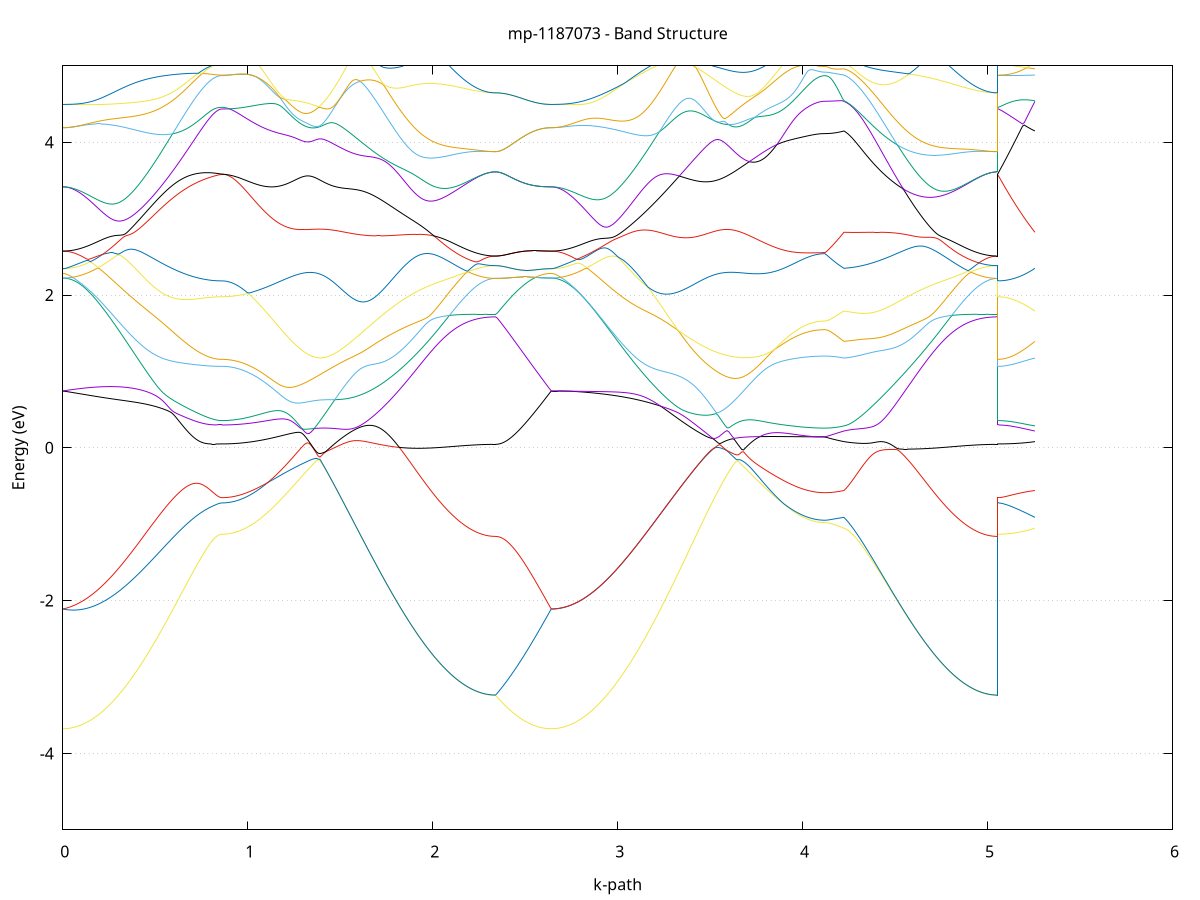 set title 'mp-1187073 - Band Structure'
set xlabel 'k-path'
set ylabel 'Energy (eV)'
set grid y
set yrange [-5:5]
set terminal png size 800,600
set output 'mp-1187073_bands_gnuplot.png'
plot '-' using 1:2 with lines notitle, '-' using 1:2 with lines notitle, '-' using 1:2 with lines notitle, '-' using 1:2 with lines notitle, '-' using 1:2 with lines notitle, '-' using 1:2 with lines notitle, '-' using 1:2 with lines notitle, '-' using 1:2 with lines notitle, '-' using 1:2 with lines notitle, '-' using 1:2 with lines notitle, '-' using 1:2 with lines notitle, '-' using 1:2 with lines notitle, '-' using 1:2 with lines notitle, '-' using 1:2 with lines notitle, '-' using 1:2 with lines notitle, '-' using 1:2 with lines notitle, '-' using 1:2 with lines notitle, '-' using 1:2 with lines notitle, '-' using 1:2 with lines notitle, '-' using 1:2 with lines notitle, '-' using 1:2 with lines notitle, '-' using 1:2 with lines notitle, '-' using 1:2 with lines notitle, '-' using 1:2 with lines notitle, '-' using 1:2 with lines notitle, '-' using 1:2 with lines notitle, '-' using 1:2 with lines notitle, '-' using 1:2 with lines notitle, '-' using 1:2 with lines notitle, '-' using 1:2 with lines notitle, '-' using 1:2 with lines notitle, '-' using 1:2 with lines notitle, '-' using 1:2 with lines notitle, '-' using 1:2 with lines notitle, '-' using 1:2 with lines notitle, '-' using 1:2 with lines notitle, '-' using 1:2 with lines notitle, '-' using 1:2 with lines notitle, '-' using 1:2 with lines notitle, '-' using 1:2 with lines notitle, '-' using 1:2 with lines notitle, '-' using 1:2 with lines notitle, '-' using 1:2 with lines notitle, '-' using 1:2 with lines notitle, '-' using 1:2 with lines notitle, '-' using 1:2 with lines notitle, '-' using 1:2 with lines notitle, '-' using 1:2 with lines notitle
0.000000 -36.527600
0.009887 -36.527600
0.019775 -36.527600
0.029662 -36.527600
0.039549 -36.527600
0.049437 -36.527500
0.059324 -36.527500
0.069211 -36.527400
0.079099 -36.527400
0.088986 -36.527300
0.098873 -36.527200
0.108761 -36.527100
0.118648 -36.527000
0.128535 -36.526900
0.138423 -36.526800
0.148310 -36.526700
0.158197 -36.526600
0.168085 -36.526400
0.177972 -36.526300
0.187859 -36.526100
0.197747 -36.526000
0.207634 -36.525800
0.217521 -36.525600
0.227409 -36.525500
0.237296 -36.525300
0.247183 -36.525100
0.257071 -36.524900
0.266958 -36.524700
0.276845 -36.524500
0.286733 -36.524300
0.296620 -36.524000
0.306507 -36.523800
0.316395 -36.523600
0.326282 -36.523400
0.336169 -36.523100
0.346057 -36.522900
0.355944 -36.522700
0.365831 -36.522400
0.375719 -36.522200
0.385606 -36.521900
0.395493 -36.521700
0.405381 -36.521400
0.415268 -36.521200
0.425155 -36.520900
0.435043 -36.520700
0.444930 -36.520400
0.454817 -36.520100
0.464705 -36.519900
0.474592 -36.519600
0.484479 -36.519400
0.494367 -36.519100
0.504254 -36.518900
0.514141 -36.518600
0.524029 -36.518400
0.533916 -36.518100
0.543803 -36.517900
0.553691 -36.517600
0.563578 -36.517400
0.573465 -36.517100
0.583353 -36.516900
0.593240 -36.516700
0.603127 -36.516400
0.613015 -36.516200
0.622902 -36.516000
0.632789 -36.515800
0.642677 -36.515600
0.652564 -36.515400
0.662451 -36.515200
0.672339 -36.515000
0.682226 -36.514800
0.692113 -36.514700
0.702001 -36.514500
0.711888 -36.514300
0.721775 -36.514200
0.731663 -36.514000
0.741550 -36.513900
0.751437 -36.513800
0.761325 -36.513700
0.771212 -36.513600
0.781099 -36.513500
0.790987 -36.513400
0.800874 -36.513300
0.810761 -36.513300
0.820649 -36.513200
0.830536 -36.513200
0.840423 -36.513100
0.850311 -36.513100
0.860198 -36.513100
0.860198 -36.513100
0.870017 -36.513100
0.879837 -36.513100
0.889656 -36.513100
0.899475 -36.513100
0.909295 -36.513100
0.919114 -36.513000
0.928933 -36.513000
0.938753 -36.513000
0.948572 -36.513000
0.958391 -36.512900
0.968211 -36.512900
0.978030 -36.512800
0.987849 -36.512800
0.997669 -36.512700
1.007488 -36.512700
1.017307 -36.512600
1.027127 -36.512600
1.036946 -36.512500
1.046765 -36.512400
1.056585 -36.512400
1.066404 -36.512300
1.076223 -36.512200
1.086043 -36.512200
1.095862 -36.512100
1.105681 -36.512000
1.115501 -36.511900
1.125320 -36.511900
1.135139 -36.511800
1.144959 -36.511700
1.154778 -36.511600
1.164597 -36.511500
1.174417 -36.511500
1.184236 -36.511400
1.194055 -36.511300
1.203875 -36.511200
1.213694 -36.511100
1.223513 -36.511100
1.233333 -36.511000
1.243152 -36.510900
1.252971 -36.510800
1.262791 -36.510800
1.272610 -36.510700
1.282429 -36.510600
1.292249 -36.510500
1.302068 -36.510500
1.311887 -36.510400
1.321707 -36.510400
1.331526 -36.510300
1.341345 -36.510300
1.351165 -36.510200
1.360984 -36.510200
1.370803 -36.510300
1.380623 -36.510300
1.380623 -36.510300
1.390616 -36.510400
1.400609 -36.510500
1.410602 -36.510500
1.420595 -36.510600
1.430588 -36.510700
1.440581 -36.510700
1.450574 -36.510800
1.460567 -36.510900
1.470559 -36.511000
1.480552 -36.511100
1.490545 -36.511200
1.500538 -36.511300
1.510531 -36.511400
1.520524 -36.511500
1.530517 -36.511700
1.540510 -36.511800
1.550503 -36.511900
1.560496 -36.512100
1.570489 -36.512200
1.580482 -36.512400
1.590475 -36.512500
1.600468 -36.512700
1.610461 -36.512800
1.620454 -36.513000
1.630447 -36.513100
1.640440 -36.513300
1.650433 -36.513500
1.660426 -36.513700
1.670419 -36.513900
1.680412 -36.514100
1.690405 -36.514200
1.700398 -36.514400
1.710391 -36.514600
1.720384 -36.514800
1.730377 -36.515100
1.740370 -36.515300
1.750363 -36.515500
1.760356 -36.515700
1.770349 -36.515900
1.780342 -36.516100
1.790335 -36.516300
1.800328 -36.516600
1.810321 -36.516800
1.820314 -36.517000
1.830307 -36.517200
1.840300 -36.517500
1.850293 -36.517700
1.860286 -36.517900
1.870279 -36.518200
1.880272 -36.518400
1.890265 -36.518600
1.900258 -36.518900
1.910251 -36.519100
1.920243 -36.519300
1.930236 -36.519500
1.940229 -36.519800
1.950222 -36.520000
1.960215 -36.520200
1.970208 -36.520400
1.980201 -36.520600
1.990194 -36.520900
2.000187 -36.521100
2.010180 -36.521300
2.020173 -36.521500
2.030166 -36.521700
2.040159 -36.521900
2.050152 -36.522100
2.060145 -36.522300
2.070138 -36.522400
2.080131 -36.522600
2.090124 -36.522800
2.100117 -36.523000
2.110110 -36.523100
2.120103 -36.523300
2.130096 -36.523500
2.140089 -36.523600
2.150082 -36.523700
2.160075 -36.523900
2.170068 -36.524000
2.180061 -36.524100
2.190054 -36.524200
2.200047 -36.524400
2.210040 -36.524500
2.220033 -36.524600
2.230026 -36.524600
2.240019 -36.524700
2.250012 -36.524800
2.260005 -36.524900
2.269998 -36.524900
2.279991 -36.525000
2.289984 -36.525000
2.299977 -36.525100
2.309970 -36.525100
2.319963 -36.525100
2.329956 -36.525100
2.339949 -36.525100
2.339949 -36.525100
2.349652 -36.525100
2.359355 -36.525200
2.369057 -36.525200
2.378760 -36.525300
2.388463 -36.525400
2.398166 -36.525600
2.407869 -36.525700
2.417572 -36.525800
2.427275 -36.526000
2.436978 -36.526100
2.446681 -36.526200
2.456384 -36.526300
2.466087 -36.526500
2.475790 -36.526600
2.485493 -36.526700
2.495196 -36.526800
2.504899 -36.526900
2.514602 -36.527000
2.524305 -36.527100
2.534008 -36.527200
2.543711 -36.527300
2.553414 -36.527300
2.563117 -36.527400
2.572820 -36.527500
2.582523 -36.527500
2.592226 -36.527500
2.601929 -36.527600
2.611632 -36.527600
2.621335 -36.527600
2.631038 -36.527600
2.640741 -36.527600
2.640741 -36.527600
2.650643 -36.527600
2.660545 -36.527600
2.670447 -36.527600
2.680348 -36.527600
2.690250 -36.527500
2.700152 -36.527500
2.710054 -36.527400
2.719956 -36.527400
2.729858 -36.527300
2.739760 -36.527200
2.749661 -36.527100
2.759563 -36.527000
2.769465 -36.526900
2.779367 -36.526800
2.789269 -36.526700
2.799171 -36.526600
2.809073 -36.526400
2.818974 -36.526300
2.828876 -36.526100
2.838778 -36.526000
2.848680 -36.525800
2.858582 -36.525600
2.868484 -36.525400
2.878386 -36.525300
2.888287 -36.525100
2.898189 -36.524900
2.908091 -36.524700
2.917993 -36.524500
2.927895 -36.524200
2.937797 -36.524000
2.947699 -36.523800
2.957600 -36.523600
2.967502 -36.523300
2.977404 -36.523100
2.987306 -36.522900
2.997208 -36.522600
3.007110 -36.522400
3.017012 -36.522100
3.026913 -36.521900
3.036815 -36.521600
3.046717 -36.521400
3.056619 -36.521100
3.066521 -36.520800
3.076423 -36.520600
3.086325 -36.520300
3.096226 -36.520100
3.106128 -36.519800
3.116030 -36.519500
3.125932 -36.519300
3.135834 -36.519000
3.145736 -36.518700
3.155638 -36.518500
3.165539 -36.518200
3.175441 -36.517900
3.185343 -36.517700
3.195245 -36.517400
3.205147 -36.517200
3.215049 -36.516900
3.224951 -36.516700
3.234852 -36.516400
3.244754 -36.516200
3.254656 -36.515900
3.264558 -36.515700
3.274460 -36.515400
3.284362 -36.515200
3.294264 -36.515000
3.304165 -36.514700
3.314067 -36.514500
3.323969 -36.514300
3.333871 -36.514100
3.343773 -36.513900
3.353675 -36.513700
3.363577 -36.513500
3.373478 -36.513300
3.383380 -36.513100
3.393282 -36.512900
3.403184 -36.512700
3.413086 -36.512500
3.422988 -36.512400
3.432890 -36.512200
3.442791 -36.512000
3.452693 -36.511900
3.462595 -36.511700
3.472497 -36.511600
3.482399 -36.511500
3.492301 -36.511300
3.502203 -36.511200
3.512104 -36.511100
3.522006 -36.511000
3.531908 -36.510900
3.541810 -36.510800
3.551712 -36.510700
3.561614 -36.510600
3.571516 -36.510500
3.581418 -36.510500
3.591319 -36.510400
3.601221 -36.510300
3.611123 -36.510300
3.621025 -36.510200
3.630927 -36.510200
3.640829 -36.510300
3.640829 -36.510300
3.650822 -36.510300
3.660815 -36.510400
3.670808 -36.510400
3.680801 -36.510500
3.690794 -36.510500
3.700787 -36.510600
3.710780 -36.510700
3.720772 -36.510700
3.730765 -36.510800
3.740758 -36.510800
3.750751 -36.510900
3.760744 -36.511000
3.770737 -36.511000
3.780730 -36.511100
3.790723 -36.511200
3.800716 -36.511300
3.810709 -36.511300
3.820702 -36.511400
3.830695 -36.511500
3.840688 -36.511500
3.850681 -36.511600
3.860674 -36.511700
3.870667 -36.511700
3.880660 -36.511800
3.890653 -36.511800
3.900646 -36.511900
3.910639 -36.512000
3.920632 -36.512000
3.930625 -36.512100
3.940618 -36.512100
3.950611 -36.512200
3.960604 -36.512200
3.970597 -36.512300
3.980590 -36.512300
3.990583 -36.512400
4.000576 -36.512400
4.010569 -36.512400
4.020562 -36.512500
4.030555 -36.512500
4.040548 -36.512500
4.050541 -36.512600
4.060534 -36.512600
4.070527 -36.512600
4.080520 -36.512600
4.090513 -36.512600
4.100506 -36.512600
4.110499 -36.512600
4.120492 -36.512600
4.120492 -36.512600
4.129854 -36.512600
4.139217 -36.512600
4.148580 -36.512700
4.157942 -36.512700
4.167305 -36.512700
4.176668 -36.512700
4.186030 -36.512700
4.195393 -36.512700
4.204755 -36.512700
4.214118 -36.512800
4.223481 -36.512800
4.223481 -36.512800
4.233371 -36.512800
4.243262 -36.512800
4.253152 -36.512900
4.263043 -36.512900
4.272933 -36.513000
4.282824 -36.513100
4.292714 -36.513100
4.302605 -36.513200
4.312495 -36.513300
4.322386 -36.513400
4.332276 -36.513500
4.342167 -36.513700
4.352057 -36.513800
4.361947 -36.513900
4.371838 -36.514100
4.381728 -36.514200
4.391619 -36.514400
4.401509 -36.514500
4.411400 -36.514700
4.421290 -36.514800
4.431181 -36.515000
4.441071 -36.515200
4.450962 -36.515400
4.460852 -36.515600
4.470743 -36.515800
4.480633 -36.516000
4.490524 -36.516200
4.500414 -36.516400
4.510305 -36.516600
4.520195 -36.516800
4.530086 -36.517000
4.539976 -36.517200
4.549867 -36.517400
4.559757 -36.517700
4.569648 -36.517900
4.579538 -36.518100
4.589429 -36.518300
4.599319 -36.518500
4.609210 -36.518800
4.619100 -36.519000
4.628991 -36.519200
4.638881 -36.519400
4.648771 -36.519700
4.658662 -36.519900
4.668552 -36.520100
4.678443 -36.520300
4.688333 -36.520500
4.698224 -36.520700
4.708114 -36.520900
4.718005 -36.521100
4.727895 -36.521400
4.737786 -36.521600
4.747676 -36.521800
4.757567 -36.521900
4.767457 -36.522100
4.777348 -36.522300
4.787238 -36.522500
4.797129 -36.522700
4.807019 -36.522800
4.816910 -36.523000
4.826800 -36.523200
4.836691 -36.523300
4.846581 -36.523500
4.856472 -36.523600
4.866362 -36.523800
4.876253 -36.523900
4.886143 -36.524000
4.896034 -36.524200
4.905924 -36.524300
4.915814 -36.524400
4.925705 -36.524500
4.935595 -36.524600
4.945486 -36.524700
4.955376 -36.524700
4.965267 -36.524800
4.975157 -36.524900
4.985048 -36.524900
4.994938 -36.525000
5.004829 -36.525000
5.014719 -36.525100
5.024610 -36.525100
5.034500 -36.525100
5.044391 -36.525100
5.054281 -36.525100
5.054281 -36.513100
5.063896 -36.513100
5.073510 -36.513100
5.083125 -36.513100
5.092739 -36.513100
5.102354 -36.513100
5.111968 -36.513100
5.121583 -36.513100
5.131197 -36.513000
5.140812 -36.513000
5.150426 -36.513000
5.160041 -36.513000
5.169655 -36.513000
5.179270 -36.513000
5.188884 -36.512900
5.198499 -36.512900
5.208113 -36.512900
5.217728 -36.512900
5.227342 -36.512900
5.236957 -36.512800
5.246571 -36.512800
5.256186 -36.512800
e
0.000000 -36.518000
0.009887 -36.518000
0.019775 -36.518000
0.029662 -36.518000
0.039549 -36.518000
0.049437 -36.517900
0.059324 -36.517900
0.069211 -36.517900
0.079099 -36.517800
0.088986 -36.517800
0.098873 -36.517700
0.108761 -36.517700
0.118648 -36.517600
0.128535 -36.517600
0.138423 -36.517500
0.148310 -36.517400
0.158197 -36.517400
0.168085 -36.517300
0.177972 -36.517200
0.187859 -36.517100
0.197747 -36.517000
0.207634 -36.516900
0.217521 -36.516800
0.227409 -36.516700
0.237296 -36.516600
0.247183 -36.516500
0.257071 -36.516400
0.266958 -36.516300
0.276845 -36.516100
0.286733 -36.516000
0.296620 -36.515900
0.306507 -36.515800
0.316395 -36.515600
0.326282 -36.515500
0.336169 -36.515400
0.346057 -36.515200
0.355944 -36.515100
0.365831 -36.515000
0.375719 -36.514800
0.385606 -36.514700
0.395493 -36.514500
0.405381 -36.514400
0.415268 -36.514200
0.425155 -36.514100
0.435043 -36.514000
0.444930 -36.513800
0.454817 -36.513700
0.464705 -36.513500
0.474592 -36.513400
0.484479 -36.513300
0.494367 -36.513100
0.504254 -36.513000
0.514141 -36.512800
0.524029 -36.512700
0.533916 -36.512600
0.543803 -36.512400
0.553691 -36.512300
0.563578 -36.512200
0.573465 -36.512100
0.583353 -36.512000
0.593240 -36.511800
0.603127 -36.511700
0.613015 -36.511600
0.622902 -36.511500
0.632789 -36.511400
0.642677 -36.511300
0.652564 -36.511200
0.662451 -36.511100
0.672339 -36.511100
0.682226 -36.511000
0.692113 -36.510900
0.702001 -36.510800
0.711888 -36.510800
0.721775 -36.510700
0.731663 -36.510600
0.741550 -36.510600
0.751437 -36.510500
0.761325 -36.510500
0.771212 -36.510500
0.781099 -36.510400
0.790987 -36.510400
0.800874 -36.510400
0.810761 -36.510400
0.820649 -36.510300
0.830536 -36.510300
0.840423 -36.510300
0.850311 -36.510300
0.860198 -36.510300
0.860198 -36.510300
0.870017 -36.510300
0.879837 -36.510300
0.889656 -36.510300
0.899475 -36.510300
0.909295 -36.510300
0.919114 -36.510300
0.928933 -36.510300
0.938753 -36.510300
0.948572 -36.510300
0.958391 -36.510200
0.968211 -36.510200
0.978030 -36.510200
0.987849 -36.510200
0.997669 -36.510200
1.007488 -36.510200
1.017307 -36.510200
1.027127 -36.510200
1.036946 -36.510100
1.046765 -36.510100
1.056585 -36.510100
1.066404 -36.510100
1.076223 -36.510100
1.086043 -36.510100
1.095862 -36.510000
1.105681 -36.510000
1.115501 -36.510000
1.125320 -36.510000
1.135139 -36.510000
1.144959 -36.510000
1.154778 -36.510000
1.164597 -36.510000
1.174417 -36.510000
1.184236 -36.509900
1.194055 -36.509900
1.203875 -36.509900
1.213694 -36.509900
1.223513 -36.509900
1.233333 -36.509900
1.243152 -36.509900
1.252971 -36.510000
1.262791 -36.510000
1.272610 -36.510000
1.282429 -36.510000
1.292249 -36.510000
1.302068 -36.510000
1.311887 -36.510100
1.321707 -36.510100
1.331526 -36.510100
1.341345 -36.510200
1.351165 -36.510200
1.360984 -36.510200
1.370803 -36.510100
1.380623 -36.510100
1.380623 -36.510100
1.390616 -36.510100
1.400609 -36.510100
1.410602 -36.510000
1.420595 -36.510000
1.430588 -36.510000
1.440581 -36.510000
1.450574 -36.510000
1.460567 -36.510100
1.470559 -36.510100
1.480552 -36.510100
1.490545 -36.510100
1.500538 -36.510200
1.510531 -36.510200
1.520524 -36.510300
1.530517 -36.510400
1.540510 -36.510400
1.550503 -36.510500
1.560496 -36.510600
1.570489 -36.510700
1.580482 -36.510800
1.590475 -36.510900
1.600468 -36.511000
1.610461 -36.511100
1.620454 -36.511300
1.630447 -36.511400
1.640440 -36.511500
1.650433 -36.511700
1.660426 -36.511800
1.670419 -36.512000
1.680412 -36.512100
1.690405 -36.512300
1.700398 -36.512500
1.710391 -36.512600
1.720384 -36.512800
1.730377 -36.513000
1.740370 -36.513200
1.750363 -36.513400
1.760356 -36.513600
1.770349 -36.513800
1.780342 -36.514000
1.790335 -36.514200
1.800328 -36.514400
1.810321 -36.514600
1.820314 -36.514800
1.830307 -36.515000
1.840300 -36.515300
1.850293 -36.515500
1.860286 -36.515700
1.870279 -36.515900
1.880272 -36.516100
1.890265 -36.516400
1.900258 -36.516600
1.910251 -36.516800
1.920243 -36.517000
1.930236 -36.517200
1.940229 -36.517500
1.950222 -36.517700
1.960215 -36.517900
1.970208 -36.518100
1.980201 -36.518300
1.990194 -36.518500
2.000187 -36.518700
2.010180 -36.518900
2.020173 -36.519100
2.030166 -36.519300
2.040159 -36.519500
2.050152 -36.519700
2.060145 -36.519900
2.070138 -36.520100
2.080131 -36.520300
2.090124 -36.520400
2.100117 -36.520600
2.110110 -36.520800
2.120103 -36.520900
2.130096 -36.521100
2.140089 -36.521200
2.150082 -36.521300
2.160075 -36.521500
2.170068 -36.521600
2.180061 -36.521700
2.190054 -36.521800
2.200047 -36.522000
2.210040 -36.522100
2.220033 -36.522100
2.230026 -36.522200
2.240019 -36.522300
2.250012 -36.522400
2.260005 -36.522500
2.269998 -36.522500
2.279991 -36.522600
2.289984 -36.522600
2.299977 -36.522600
2.309970 -36.522700
2.319963 -36.522700
2.329956 -36.522700
2.339949 -36.522700
2.339949 -36.522700
2.349652 -36.522700
2.359355 -36.522600
2.369057 -36.522500
2.378760 -36.522400
2.388463 -36.522300
2.398166 -36.522100
2.407869 -36.521900
2.417572 -36.521800
2.427275 -36.521600
2.436978 -36.521400
2.446681 -36.521200
2.456384 -36.521000
2.466087 -36.520800
2.475790 -36.520500
2.485493 -36.520300
2.495196 -36.520100
2.504899 -36.519900
2.514602 -36.519700
2.524305 -36.519500
2.534008 -36.519300
2.543711 -36.519100
2.553414 -36.518900
2.563117 -36.518800
2.572820 -36.518600
2.582523 -36.518500
2.592226 -36.518300
2.601929 -36.518200
2.611632 -36.518100
2.621335 -36.518100
2.631038 -36.518000
2.640741 -36.518000
2.640741 -36.518000
2.650643 -36.518000
2.660545 -36.518000
2.670447 -36.518000
2.680348 -36.518000
2.690250 -36.517900
2.700152 -36.517900
2.710054 -36.517900
2.719956 -36.517800
2.729858 -36.517800
2.739760 -36.517700
2.749661 -36.517700
2.759563 -36.517600
2.769465 -36.517500
2.779367 -36.517500
2.789269 -36.517400
2.799171 -36.517300
2.809073 -36.517200
2.818974 -36.517100
2.828876 -36.517000
2.838778 -36.516900
2.848680 -36.516800
2.858582 -36.516700
2.868484 -36.516600
2.878386 -36.516500
2.888287 -36.516400
2.898189 -36.516300
2.908091 -36.516100
2.917993 -36.516000
2.927895 -36.515900
2.937797 -36.515700
2.947699 -36.515600
2.957600 -36.515500
2.967502 -36.515300
2.977404 -36.515200
2.987306 -36.515000
2.997208 -36.514900
3.007110 -36.514800
3.017012 -36.514600
3.026913 -36.514500
3.036815 -36.514300
3.046717 -36.514200
3.056619 -36.514000
3.066521 -36.513900
3.076423 -36.513700
3.086325 -36.513600
3.096226 -36.513400
3.106128 -36.513300
3.116030 -36.513100
3.125932 -36.513000
3.135834 -36.512900
3.145736 -36.512700
3.155638 -36.512600
3.165539 -36.512500
3.175441 -36.512300
3.185343 -36.512200
3.195245 -36.512100
3.205147 -36.511900
3.215049 -36.511800
3.224951 -36.511700
3.234852 -36.511600
3.244754 -36.511500
3.254656 -36.511400
3.264558 -36.511200
3.274460 -36.511100
3.284362 -36.511000
3.294264 -36.510900
3.304165 -36.510900
3.314067 -36.510800
3.323969 -36.510700
3.333871 -36.510600
3.343773 -36.510500
3.353675 -36.510500
3.363577 -36.510400
3.373478 -36.510300
3.383380 -36.510300
3.393282 -36.510200
3.403184 -36.510200
3.413086 -36.510100
3.422988 -36.510100
3.432890 -36.510100
3.442791 -36.510000
3.452693 -36.510000
3.462595 -36.510000
3.472497 -36.510000
3.482399 -36.509900
3.492301 -36.509900
3.502203 -36.509900
3.512104 -36.509900
3.522006 -36.509900
3.531908 -36.509900
3.541810 -36.510000
3.551712 -36.510000
3.561614 -36.510000
3.571516 -36.510000
3.581418 -36.510000
3.591319 -36.510100
3.601221 -36.510100
3.611123 -36.510100
3.621025 -36.510200
3.630927 -36.510200
3.640829 -36.510200
3.640829 -36.510200
3.650822 -36.510100
3.660815 -36.510100
3.670808 -36.510100
3.680801 -36.510100
3.690794 -36.510000
3.700787 -36.510000
3.710780 -36.510000
3.720772 -36.510000
3.730765 -36.510000
3.740758 -36.510000
3.750751 -36.510100
3.760744 -36.510100
3.770737 -36.510100
3.780730 -36.510100
3.790723 -36.510100
3.800716 -36.510200
3.810709 -36.510200
3.820702 -36.510200
3.830695 -36.510300
3.840688 -36.510300
3.850681 -36.510300
3.860674 -36.510400
3.870667 -36.510400
3.880660 -36.510400
3.890653 -36.510500
3.900646 -36.510500
3.910639 -36.510500
3.920632 -36.510600
3.930625 -36.510600
3.940618 -36.510600
3.950611 -36.510700
3.960604 -36.510700
3.970597 -36.510700
3.980590 -36.510800
3.990583 -36.510800
4.000576 -36.510800
4.010569 -36.510900
4.020562 -36.510900
4.030555 -36.510900
4.040548 -36.510900
4.050541 -36.510900
4.060534 -36.511000
4.070527 -36.511000
4.080520 -36.511000
4.090513 -36.511000
4.100506 -36.511000
4.110499 -36.511000
4.120492 -36.511000
4.120492 -36.511000
4.129854 -36.511000
4.139217 -36.511000
4.148580 -36.511000
4.157942 -36.511000
4.167305 -36.511000
4.176668 -36.511000
4.186030 -36.510900
4.195393 -36.510900
4.204755 -36.510900
4.214118 -36.510900
4.223481 -36.510900
4.223481 -36.510900
4.233371 -36.510900
4.243262 -36.510900
4.253152 -36.511000
4.263043 -36.511000
4.272933 -36.511100
4.282824 -36.511200
4.292714 -36.511200
4.302605 -36.511300
4.312495 -36.511400
4.322386 -36.511500
4.332276 -36.511600
4.342167 -36.511700
4.352057 -36.511800
4.361947 -36.511900
4.371838 -36.512000
4.381728 -36.512200
4.391619 -36.512300
4.401509 -36.512500
4.411400 -36.512600
4.421290 -36.512800
4.431181 -36.512900
4.441071 -36.513100
4.450962 -36.513300
4.460852 -36.513500
4.470743 -36.513600
4.480633 -36.513800
4.490524 -36.514000
4.500414 -36.514200
4.510305 -36.514400
4.520195 -36.514600
4.530086 -36.514800
4.539976 -36.515000
4.549867 -36.515200
4.559757 -36.515400
4.569648 -36.515600
4.579538 -36.515800
4.589429 -36.516100
4.599319 -36.516300
4.609210 -36.516500
4.619100 -36.516700
4.628991 -36.516900
4.638881 -36.517100
4.648771 -36.517300
4.658662 -36.517600
4.668552 -36.517800
4.678443 -36.518000
4.688333 -36.518200
4.698224 -36.518400
4.708114 -36.518600
4.718005 -36.518800
4.727895 -36.519000
4.737786 -36.519200
4.747676 -36.519400
4.757567 -36.519600
4.767457 -36.519800
4.777348 -36.519900
4.787238 -36.520100
4.797129 -36.520300
4.807019 -36.520500
4.816910 -36.520600
4.826800 -36.520800
4.836691 -36.520900
4.846581 -36.521100
4.856472 -36.521200
4.866362 -36.521400
4.876253 -36.521500
4.886143 -36.521600
4.896034 -36.521800
4.905924 -36.521900
4.915814 -36.522000
4.925705 -36.522100
4.935595 -36.522200
4.945486 -36.522200
4.955376 -36.522300
4.965267 -36.522400
4.975157 -36.522500
4.985048 -36.522500
4.994938 -36.522600
5.004829 -36.522600
5.014719 -36.522600
5.024610 -36.522700
5.034500 -36.522700
5.044391 -36.522700
5.054281 -36.522700
5.054281 -36.510300
5.063896 -36.510300
5.073510 -36.510300
5.083125 -36.510300
5.092739 -36.510300
5.102354 -36.510300
5.111968 -36.510400
5.121583 -36.510400
5.131197 -36.510400
5.140812 -36.510400
5.150426 -36.510500
5.160041 -36.510500
5.169655 -36.510500
5.179270 -36.510600
5.188884 -36.510600
5.198499 -36.510600
5.208113 -36.510700
5.217728 -36.510700
5.227342 -36.510700
5.236957 -36.510800
5.246571 -36.510800
5.256186 -36.510900
e
0.000000 -36.514300
0.009887 -36.514300
0.019775 -36.514300
0.029662 -36.514300
0.039549 -36.514300
0.049437 -36.514300
0.059324 -36.514200
0.069211 -36.514200
0.079099 -36.514100
0.088986 -36.514100
0.098873 -36.514000
0.108761 -36.514000
0.118648 -36.513900
0.128535 -36.513800
0.138423 -36.513800
0.148310 -36.513700
0.158197 -36.513600
0.168085 -36.513500
0.177972 -36.513400
0.187859 -36.513300
0.197747 -36.513200
0.207634 -36.513100
0.217521 -36.513000
0.227409 -36.512900
0.237296 -36.512800
0.247183 -36.512600
0.257071 -36.512500
0.266958 -36.512400
0.276845 -36.512300
0.286733 -36.512100
0.296620 -36.512000
0.306507 -36.511900
0.316395 -36.511700
0.326282 -36.511600
0.336169 -36.511400
0.346057 -36.511300
0.355944 -36.511100
0.365831 -36.511000
0.375719 -36.510900
0.385606 -36.510700
0.395493 -36.510600
0.405381 -36.510400
0.415268 -36.510300
0.425155 -36.510100
0.435043 -36.510000
0.444930 -36.509800
0.454817 -36.509700
0.464705 -36.509500
0.474592 -36.509400
0.484479 -36.509200
0.494367 -36.509100
0.504254 -36.509000
0.514141 -36.508800
0.524029 -36.508700
0.533916 -36.508600
0.543803 -36.508400
0.553691 -36.508300
0.563578 -36.508200
0.573465 -36.508100
0.583353 -36.508000
0.593240 -36.507900
0.603127 -36.507700
0.613015 -36.507600
0.622902 -36.507500
0.632789 -36.507400
0.642677 -36.507300
0.652564 -36.507200
0.662451 -36.507200
0.672339 -36.507100
0.682226 -36.507000
0.692113 -36.506900
0.702001 -36.506900
0.711888 -36.506800
0.721775 -36.506700
0.731663 -36.506700
0.741550 -36.506600
0.751437 -36.506600
0.761325 -36.506500
0.771212 -36.506500
0.781099 -36.506400
0.790987 -36.506400
0.800874 -36.506400
0.810761 -36.506400
0.820649 -36.506300
0.830536 -36.506300
0.840423 -36.506300
0.850311 -36.506300
0.860198 -36.506300
0.860198 -36.506300
0.870017 -36.506300
0.879837 -36.506300
0.889656 -36.506300
0.899475 -36.506300
0.909295 -36.506300
0.919114 -36.506300
0.928933 -36.506300
0.938753 -36.506300
0.948572 -36.506200
0.958391 -36.506200
0.968211 -36.506200
0.978030 -36.506200
0.987849 -36.506200
0.997669 -36.506200
1.007488 -36.506100
1.017307 -36.506100
1.027127 -36.506100
1.036946 -36.506100
1.046765 -36.506100
1.056585 -36.506000
1.066404 -36.506000
1.076223 -36.506000
1.086043 -36.506000
1.095862 -36.505900
1.105681 -36.505900
1.115501 -36.505900
1.125320 -36.505900
1.135139 -36.505800
1.144959 -36.505800
1.154778 -36.505800
1.164597 -36.505800
1.174417 -36.505700
1.184236 -36.505700
1.194055 -36.505700
1.203875 -36.505700
1.213694 -36.505700
1.223513 -36.505600
1.233333 -36.505600
1.243152 -36.505600
1.252971 -36.505600
1.262791 -36.505600
1.272610 -36.505600
1.282429 -36.505600
1.292249 -36.505500
1.302068 -36.505500
1.311887 -36.505500
1.321707 -36.505500
1.331526 -36.505500
1.341345 -36.505500
1.351165 -36.505500
1.360984 -36.505500
1.370803 -36.505500
1.380623 -36.505500
1.380623 -36.505500
1.390616 -36.505500
1.400609 -36.505500
1.410602 -36.505500
1.420595 -36.505500
1.430588 -36.505600
1.440581 -36.505600
1.450574 -36.505600
1.460567 -36.505600
1.470559 -36.505600
1.480552 -36.505600
1.490545 -36.505700
1.500538 -36.505700
1.510531 -36.505700
1.520524 -36.505800
1.530517 -36.505800
1.540510 -36.505800
1.550503 -36.505900
1.560496 -36.505900
1.570489 -36.505900
1.580482 -36.506000
1.590475 -36.506000
1.600468 -36.506100
1.610461 -36.506100
1.620454 -36.506200
1.630447 -36.506200
1.640440 -36.506300
1.650433 -36.506300
1.660426 -36.506400
1.670419 -36.506500
1.680412 -36.506500
1.690405 -36.506600
1.700398 -36.506700
1.710391 -36.506800
1.720384 -36.506800
1.730377 -36.506900
1.740370 -36.507000
1.750363 -36.507100
1.760356 -36.507200
1.770349 -36.507300
1.780342 -36.507400
1.790335 -36.507500
1.800328 -36.507600
1.810321 -36.507700
1.820314 -36.507800
1.830307 -36.507900
1.840300 -36.508000
1.850293 -36.508100
1.860286 -36.508200
1.870279 -36.508300
1.880272 -36.508400
1.890265 -36.508500
1.900258 -36.508700
1.910251 -36.508800
1.920243 -36.508900
1.930236 -36.509000
1.940229 -36.509100
1.950222 -36.509200
1.960215 -36.509400
1.970208 -36.509500
1.980201 -36.509600
1.990194 -36.509700
2.000187 -36.509800
2.010180 -36.509900
2.020173 -36.510100
2.030166 -36.510200
2.040159 -36.510300
2.050152 -36.510400
2.060145 -36.510500
2.070138 -36.510600
2.080131 -36.510700
2.090124 -36.510800
2.100117 -36.510900
2.110110 -36.511000
2.120103 -36.511100
2.130096 -36.511200
2.140089 -36.511300
2.150082 -36.511300
2.160075 -36.511400
2.170068 -36.511500
2.180061 -36.511600
2.190054 -36.511600
2.200047 -36.511700
2.210040 -36.511800
2.220033 -36.511800
2.230026 -36.511900
2.240019 -36.511900
2.250012 -36.512000
2.260005 -36.512000
2.269998 -36.512000
2.279991 -36.512100
2.289984 -36.512100
2.299977 -36.512100
2.309970 -36.512100
2.319963 -36.512200
2.329956 -36.512200
2.339949 -36.512200
2.339949 -36.512200
2.349652 -36.512200
2.359355 -36.512200
2.369057 -36.512200
2.378760 -36.512200
2.388463 -36.512300
2.398166 -36.512300
2.407869 -36.512300
2.417572 -36.512400
2.427275 -36.512500
2.436978 -36.512500
2.446681 -36.512600
2.456384 -36.512700
2.466087 -36.512800
2.475790 -36.512900
2.485493 -36.512900
2.495196 -36.513000
2.504899 -36.513100
2.514602 -36.513300
2.524305 -36.513400
2.534008 -36.513500
2.543711 -36.513600
2.553414 -36.513700
2.563117 -36.513800
2.572820 -36.513900
2.582523 -36.514000
2.592226 -36.514100
2.601929 -36.514200
2.611632 -36.514200
2.621335 -36.514300
2.631038 -36.514300
2.640741 -36.514300
2.640741 -36.514300
2.650643 -36.514300
2.660545 -36.514300
2.670447 -36.514300
2.680348 -36.514300
2.690250 -36.514300
2.700152 -36.514200
2.710054 -36.514200
2.719956 -36.514100
2.729858 -36.514100
2.739760 -36.514000
2.749661 -36.514000
2.759563 -36.513900
2.769465 -36.513900
2.779367 -36.513800
2.789269 -36.513700
2.799171 -36.513600
2.809073 -36.513500
2.818974 -36.513400
2.828876 -36.513400
2.838778 -36.513300
2.848680 -36.513100
2.858582 -36.513000
2.868484 -36.512900
2.878386 -36.512800
2.888287 -36.512700
2.898189 -36.512600
2.908091 -36.512400
2.917993 -36.512300
2.927895 -36.512200
2.937797 -36.512000
2.947699 -36.511900
2.957600 -36.511800
2.967502 -36.511600
2.977404 -36.511500
2.987306 -36.511300
2.997208 -36.511200
3.007110 -36.511000
3.017012 -36.510900
3.026913 -36.510700
3.036815 -36.510600
3.046717 -36.510400
3.056619 -36.510300
3.066521 -36.510100
3.076423 -36.510000
3.086325 -36.509800
3.096226 -36.509700
3.106128 -36.509500
3.116030 -36.509400
3.125932 -36.509300
3.135834 -36.509100
3.145736 -36.509000
3.155638 -36.508800
3.165539 -36.508700
3.175441 -36.508500
3.185343 -36.508400
3.195245 -36.508300
3.205147 -36.508100
3.215049 -36.508000
3.224951 -36.507900
3.234852 -36.507800
3.244754 -36.507600
3.254656 -36.507500
3.264558 -36.507400
3.274460 -36.507300
3.284362 -36.507200
3.294264 -36.507100
3.304165 -36.507000
3.314067 -36.506900
3.323969 -36.506800
3.333871 -36.506700
3.343773 -36.506600
3.353675 -36.506500
3.363577 -36.506400
3.373478 -36.506400
3.383380 -36.506300
3.393282 -36.506200
3.403184 -36.506100
3.413086 -36.506100
3.422988 -36.506000
3.432890 -36.506000
3.442791 -36.505900
3.452693 -36.505900
3.462595 -36.505800
3.472497 -36.505800
3.482399 -36.505700
3.492301 -36.505700
3.502203 -36.505700
3.512104 -36.505700
3.522006 -36.505600
3.531908 -36.505600
3.541810 -36.505600
3.551712 -36.505600
3.561614 -36.505600
3.571516 -36.505500
3.581418 -36.505500
3.591319 -36.505500
3.601221 -36.505500
3.611123 -36.505500
3.621025 -36.505500
3.630927 -36.505500
3.640829 -36.505500
3.640829 -36.505500
3.650822 -36.505500
3.660815 -36.505500
3.670808 -36.505500
3.680801 -36.505500
3.690794 -36.505500
3.700787 -36.505500
3.710780 -36.505600
3.720772 -36.505600
3.730765 -36.505600
3.740758 -36.505600
3.750751 -36.505600
3.760744 -36.505600
3.770737 -36.505600
3.780730 -36.505700
3.790723 -36.505700
3.800716 -36.505700
3.810709 -36.505700
3.820702 -36.505700
3.830695 -36.505700
3.840688 -36.505800
3.850681 -36.505800
3.860674 -36.505800
3.870667 -36.505800
3.880660 -36.505800
3.890653 -36.505800
3.900646 -36.505900
3.910639 -36.505900
3.920632 -36.505900
3.930625 -36.505900
3.940618 -36.505900
3.950611 -36.505900
3.960604 -36.505900
3.970597 -36.506000
3.980590 -36.506000
3.990583 -36.506000
4.000576 -36.506000
4.010569 -36.506000
4.020562 -36.506000
4.030555 -36.506000
4.040548 -36.506000
4.050541 -36.506000
4.060534 -36.506100
4.070527 -36.506100
4.080520 -36.506100
4.090513 -36.506100
4.100506 -36.506100
4.110499 -36.506100
4.120492 -36.506100
4.120492 -36.506100
4.129854 -36.506100
4.139217 -36.506100
4.148580 -36.506100
4.157942 -36.506100
4.167305 -36.506100
4.176668 -36.506100
4.186030 -36.506100
4.195393 -36.506100
4.204755 -36.506100
4.214118 -36.506100
4.223481 -36.506100
4.223481 -36.506100
4.233371 -36.506100
4.243262 -36.506100
4.253152 -36.506200
4.263043 -36.506200
4.272933 -36.506200
4.282824 -36.506200
4.292714 -36.506200
4.302605 -36.506300
4.312495 -36.506300
4.322386 -36.506300
4.332276 -36.506400
4.342167 -36.506400
4.352057 -36.506400
4.361947 -36.506500
4.371838 -36.506500
4.381728 -36.506600
4.391619 -36.506700
4.401509 -36.506700
4.411400 -36.506800
4.421290 -36.506800
4.431181 -36.506900
4.441071 -36.507000
4.450962 -36.507100
4.460852 -36.507100
4.470743 -36.507200
4.480633 -36.507300
4.490524 -36.507400
4.500414 -36.507500
4.510305 -36.507600
4.520195 -36.507700
4.530086 -36.507800
4.539976 -36.507900
4.549867 -36.508000
4.559757 -36.508100
4.569648 -36.508200
4.579538 -36.508300
4.589429 -36.508400
4.599319 -36.508500
4.609210 -36.508600
4.619100 -36.508700
4.628991 -36.508800
4.638881 -36.509000
4.648771 -36.509100
4.658662 -36.509200
4.668552 -36.509300
4.678443 -36.509400
4.688333 -36.509500
4.698224 -36.509600
4.708114 -36.509800
4.718005 -36.509900
4.727895 -36.510000
4.737786 -36.510100
4.747676 -36.510200
4.757567 -36.510300
4.767457 -36.510400
4.777348 -36.510500
4.787238 -36.510600
4.797129 -36.510700
4.807019 -36.510800
4.816910 -36.510900
4.826800 -36.511000
4.836691 -36.511100
4.846581 -36.511200
4.856472 -36.511300
4.866362 -36.511400
4.876253 -36.511400
4.886143 -36.511500
4.896034 -36.511600
4.905924 -36.511700
4.915814 -36.511700
4.925705 -36.511800
4.935595 -36.511800
4.945486 -36.511900
4.955376 -36.511900
4.965267 -36.512000
4.975157 -36.512000
4.985048 -36.512100
4.994938 -36.512100
5.004829 -36.512100
5.014719 -36.512100
5.024610 -36.512100
5.034500 -36.512200
5.044391 -36.512200
5.054281 -36.512200
5.054281 -36.506300
5.063896 -36.506300
5.073510 -36.506300
5.083125 -36.506300
5.092739 -36.506300
5.102354 -36.506300
5.111968 -36.506300
5.121583 -36.506300
5.131197 -36.506300
5.140812 -36.506300
5.150426 -36.506200
5.160041 -36.506200
5.169655 -36.506200
5.179270 -36.506200
5.188884 -36.506200
5.198499 -36.506200
5.208113 -36.506200
5.217728 -36.506200
5.227342 -36.506200
5.236957 -36.506100
5.246571 -36.506100
5.256186 -36.506100
e
0.000000 -18.640800
0.009887 -18.640800
0.019775 -18.640900
0.029662 -18.641100
0.039549 -18.641300
0.049437 -18.641500
0.059324 -18.641600
0.069211 -18.641800
0.079099 -18.642000
0.088986 -18.642100
0.098873 -18.642300
0.108761 -18.642400
0.118648 -18.642500
0.128535 -18.642500
0.138423 -18.642600
0.148310 -18.642600
0.158197 -18.642600
0.168085 -18.642600
0.177972 -18.642600
0.187859 -18.642500
0.197747 -18.642500
0.207634 -18.642400
0.217521 -18.642300
0.227409 -18.642200
0.237296 -18.642000
0.247183 -18.641900
0.257071 -18.641700
0.266958 -18.641600
0.276845 -18.641400
0.286733 -18.641200
0.296620 -18.641000
0.306507 -18.640800
0.316395 -18.640700
0.326282 -18.640500
0.336169 -18.640300
0.346057 -18.640100
0.355944 -18.640000
0.365831 -18.639900
0.375719 -18.639800
0.385606 -18.639700
0.395493 -18.639700
0.405381 -18.639700
0.415268 -18.639800
0.425155 -18.639900
0.435043 -18.640100
0.444930 -18.640400
0.454817 -18.640800
0.464705 -18.641300
0.474592 -18.642000
0.484479 -18.642800
0.494367 -18.643700
0.504254 -18.644800
0.514141 -18.646000
0.524029 -18.647400
0.533916 -18.648800
0.543803 -18.650300
0.553691 -18.651900
0.563578 -18.653500
0.573465 -18.655200
0.583353 -18.656800
0.593240 -18.658500
0.603127 -18.660200
0.613015 -18.661900
0.622902 -18.663500
0.632789 -18.665200
0.642677 -18.666800
0.652564 -18.668300
0.662451 -18.669900
0.672339 -18.671300
0.682226 -18.672800
0.692113 -18.674200
0.702001 -18.675500
0.711888 -18.676700
0.721775 -18.677900
0.731663 -18.679000
0.741550 -18.680100
0.751437 -18.681100
0.761325 -18.682000
0.771212 -18.682800
0.781099 -18.683500
0.790987 -18.684200
0.800874 -18.684800
0.810761 -18.685200
0.820649 -18.685600
0.830536 -18.686000
0.840423 -18.686200
0.850311 -18.686300
0.860198 -18.686400
0.860198 -18.686400
0.870017 -18.686300
0.879837 -18.686300
0.889656 -18.686100
0.899475 -18.686000
0.909295 -18.685800
0.919114 -18.685500
0.928933 -18.685200
0.938753 -18.684900
0.948572 -18.684500
0.958391 -18.684000
0.968211 -18.683600
0.978030 -18.683000
0.987849 -18.682400
0.997669 -18.681800
1.007488 -18.681200
1.017307 -18.680500
1.027127 -18.679700
1.036946 -18.678900
1.046765 -18.678100
1.056585 -18.677200
1.066404 -18.676300
1.076223 -18.675400
1.086043 -18.674400
1.095862 -18.673400
1.105681 -18.672300
1.115501 -18.671200
1.125320 -18.670100
1.135139 -18.668900
1.144959 -18.667700
1.154778 -18.666500
1.164597 -18.665300
1.174417 -18.664000
1.184236 -18.662700
1.194055 -18.661300
1.203875 -18.660000
1.213694 -18.658600
1.223513 -18.657300
1.233333 -18.655900
1.243152 -18.654500
1.252971 -18.653100
1.262791 -18.651800
1.272610 -18.650500
1.282429 -18.649200
1.292249 -18.648200
1.302068 -18.647200
1.311887 -18.646500
1.321707 -18.646100
1.331526 -18.645800
1.341345 -18.645800
1.351165 -18.646000
1.360984 -18.646200
1.370803 -18.646600
1.380623 -18.647100
1.380623 -18.647100
1.390616 -18.647600
1.400609 -18.648200
1.410602 -18.648800
1.420595 -18.649300
1.430588 -18.649900
1.440581 -18.650500
1.450574 -18.651000
1.460567 -18.651500
1.470559 -18.651900
1.480552 -18.652200
1.490545 -18.652600
1.500538 -18.652800
1.510531 -18.653000
1.520524 -18.653100
1.530517 -18.653100
1.540510 -18.653000
1.550503 -18.652900
1.560496 -18.652700
1.570489 -18.652400
1.580482 -18.652000
1.590475 -18.651500
1.600468 -18.650900
1.610461 -18.650300
1.620454 -18.649500
1.630447 -18.648700
1.640440 -18.647800
1.650433 -18.646800
1.660426 -18.645700
1.670419 -18.644500
1.680412 -18.643200
1.690405 -18.641900
1.700398 -18.640500
1.710391 -18.639000
1.720384 -18.637400
1.730377 -18.635800
1.740370 -18.634200
1.750363 -18.632600
1.760356 -18.631300
1.770349 -18.631100
1.780342 -18.632000
1.790335 -18.633400
1.800328 -18.634900
1.810321 -18.636400
1.820314 -18.638000
1.830307 -18.639500
1.840300 -18.641100
1.850293 -18.642700
1.860286 -18.644300
1.870279 -18.645800
1.880272 -18.647400
1.890265 -18.648900
1.900258 -18.650500
1.910251 -18.652000
1.920243 -18.653500
1.930236 -18.655000
1.940229 -18.656400
1.950222 -18.657900
1.960215 -18.659300
1.970208 -18.660700
1.980201 -18.662100
1.990194 -18.663400
2.000187 -18.664800
2.010180 -18.666100
2.020173 -18.667300
2.030166 -18.668600
2.040159 -18.669800
2.050152 -18.671000
2.060145 -18.672200
2.070138 -18.673300
2.080131 -18.674400
2.090124 -18.675400
2.100117 -18.676500
2.110110 -18.677400
2.120103 -18.678400
2.130096 -18.679300
2.140089 -18.680200
2.150082 -18.681000
2.160075 -18.681800
2.170068 -18.682600
2.180061 -18.683300
2.190054 -18.684000
2.200047 -18.684600
2.210040 -18.685200
2.220033 -18.685800
2.230026 -18.686300
2.240019 -18.686800
2.250012 -18.687200
2.260005 -18.687600
2.269998 -18.687900
2.279991 -18.688200
2.289984 -18.688400
2.299977 -18.688600
2.309970 -18.688800
2.319963 -18.688900
2.329956 -18.689000
2.339949 -18.689000
2.339949 -18.689000
2.349652 -18.688900
2.359355 -18.688800
2.369057 -18.688500
2.378760 -18.688100
2.388463 -18.687600
2.398166 -18.687000
2.407869 -18.686300
2.417572 -18.685400
2.427275 -18.684500
2.436978 -18.683400
2.446681 -18.682300
2.456384 -18.681000
2.466087 -18.679700
2.475790 -18.678200
2.485493 -18.676700
2.495196 -18.675000
2.504899 -18.673200
2.514602 -18.671400
2.524305 -18.669400
2.534008 -18.667400
2.543711 -18.665300
2.553414 -18.663100
2.563117 -18.660800
2.572820 -18.658400
2.582523 -18.655900
2.592226 -18.653400
2.601929 -18.650800
2.611632 -18.648100
2.621335 -18.645400
2.631038 -18.642700
2.640741 -18.640800
2.640741 -18.640800
2.650643 -18.640800
2.660545 -18.640800
2.670447 -18.640700
2.680348 -18.640700
2.690250 -18.640600
2.700152 -18.640500
2.710054 -18.640400
2.719956 -18.640200
2.729858 -18.640100
2.739760 -18.639900
2.749661 -18.639800
2.759563 -18.639600
2.769465 -18.639400
2.779367 -18.639200
2.789269 -18.638900
2.799171 -18.638700
2.809073 -18.638500
2.818974 -18.638200
2.828876 -18.638000
2.838778 -18.637700
2.848680 -18.637400
2.858582 -18.637200
2.868484 -18.636900
2.878386 -18.636700
2.888287 -18.636400
2.898189 -18.636200
2.908091 -18.635900
2.917993 -18.635700
2.927895 -18.635500
2.937797 -18.635300
2.947699 -18.635100
2.957600 -18.635000
2.967502 -18.634900
2.977404 -18.634800
2.987306 -18.634700
2.997208 -18.634700
3.007110 -18.634700
3.017012 -18.634700
3.026913 -18.634800
3.036815 -18.634900
3.046717 -18.635100
3.056619 -18.635400
3.066521 -18.635600
3.076423 -18.636000
3.086325 -18.636400
3.096226 -18.636800
3.106128 -18.637300
3.116030 -18.637800
3.125932 -18.638300
3.135834 -18.638900
3.145736 -18.639600
3.155638 -18.640300
3.165539 -18.641100
3.175441 -18.642000
3.185343 -18.642800
3.195245 -18.643700
3.205147 -18.644500
3.215049 -18.645300
3.224951 -18.646200
3.234852 -18.647000
3.244754 -18.647800
3.254656 -18.648500
3.264558 -18.649200
3.274460 -18.649900
3.284362 -18.650500
3.294264 -18.651100
3.304165 -18.651700
3.314067 -18.652100
3.323969 -18.652600
3.333871 -18.652900
3.343773 -18.653200
3.353675 -18.653500
3.363577 -18.653700
3.373478 -18.653800
3.383380 -18.653800
3.393282 -18.653800
3.403184 -18.653700
3.413086 -18.653500
3.422988 -18.653300
3.432890 -18.653100
3.442791 -18.652700
3.452693 -18.652300
3.462595 -18.651900
3.472497 -18.651400
3.482399 -18.650800
3.492301 -18.650200
3.502203 -18.649600
3.512104 -18.649000
3.522006 -18.648300
3.531908 -18.647700
3.541810 -18.647100
3.551712 -18.646500
3.561614 -18.645900
3.571516 -18.645400
3.581418 -18.645000
3.591319 -18.644800
3.601221 -18.644700
3.611123 -18.644700
3.621025 -18.645000
3.630927 -18.645400
3.640829 -18.645900
3.640829 -18.645900
3.650822 -18.646700
3.660815 -18.647600
3.670808 -18.648500
3.680801 -18.649600
3.690794 -18.650800
3.700787 -18.652000
3.710780 -18.653200
3.720772 -18.654500
3.730765 -18.655800
3.740758 -18.657100
3.750751 -18.658500
3.760744 -18.659800
3.770737 -18.661100
3.780730 -18.662400
3.790723 -18.663700
3.800716 -18.664900
3.810709 -18.666200
3.820702 -18.667400
3.830695 -18.668600
3.840688 -18.669800
3.850681 -18.670900
3.860674 -18.672000
3.870667 -18.673100
3.880660 -18.674200
3.890653 -18.675200
3.900646 -18.676200
3.910639 -18.677100
3.920632 -18.678000
3.930625 -18.678900
3.940618 -18.679700
3.950611 -18.680500
3.960604 -18.681200
3.970597 -18.681900
3.980590 -18.682600
3.990583 -18.683200
4.000576 -18.683800
4.010569 -18.684300
4.020562 -18.684800
4.030555 -18.685300
4.040548 -18.685700
4.050541 -18.686000
4.060534 -18.686300
4.070527 -18.686600
4.080520 -18.686800
4.090513 -18.687000
4.100506 -18.687100
4.110499 -18.687100
4.120492 -18.687200
4.120492 -18.687200
4.129854 -18.687100
4.139217 -18.687100
4.148580 -18.686900
4.157942 -18.686800
4.167305 -18.686500
4.176668 -18.686300
4.186030 -18.686000
4.195393 -18.685600
4.204755 -18.685200
4.214118 -18.684800
4.223481 -18.684400
4.223481 -18.684400
4.233371 -18.683900
4.243262 -18.683400
4.253152 -18.682800
4.263043 -18.682100
4.272933 -18.681300
4.282824 -18.680400
4.292714 -18.679400
4.302605 -18.678300
4.312495 -18.677200
4.322386 -18.675900
4.332276 -18.674500
4.342167 -18.673100
4.352057 -18.671600
4.361947 -18.670000
4.371838 -18.668300
4.381728 -18.666500
4.391619 -18.664700
4.401509 -18.662800
4.411400 -18.660800
4.421290 -18.658800
4.431181 -18.656700
4.441071 -18.654600
4.450962 -18.652500
4.460852 -18.650400
4.470743 -18.648300
4.480633 -18.646400
4.490524 -18.644600
4.500414 -18.643200
4.510305 -18.642200
4.520195 -18.641700
4.530086 -18.641800
4.539976 -18.642200
4.549867 -18.643000
4.559757 -18.644000
4.569648 -18.645100
4.579538 -18.646400
4.589429 -18.647600
4.599319 -18.649000
4.609210 -18.650300
4.619100 -18.651700
4.628991 -18.653100
4.638881 -18.654500
4.648771 -18.655900
4.658662 -18.657300
4.668552 -18.658700
4.678443 -18.660000
4.688333 -18.661400
4.698224 -18.662700
4.708114 -18.664000
4.718005 -18.665300
4.727895 -18.666600
4.737786 -18.667800
4.747676 -18.669000
4.757567 -18.670200
4.767457 -18.671400
4.777348 -18.672500
4.787238 -18.673600
4.797129 -18.674700
4.807019 -18.675700
4.816910 -18.676700
4.826800 -18.677700
4.836691 -18.678600
4.846581 -18.679500
4.856472 -18.680400
4.866362 -18.681200
4.876253 -18.682000
4.886143 -18.682700
4.896034 -18.683400
4.905924 -18.684100
4.915814 -18.684700
4.925705 -18.685300
4.935595 -18.685800
4.945486 -18.686300
4.955376 -18.686800
4.965267 -18.687200
4.975157 -18.687600
4.985048 -18.687900
4.994938 -18.688200
5.004829 -18.688400
5.014719 -18.688600
5.024610 -18.688800
5.034500 -18.688900
5.044391 -18.689000
5.054281 -18.689000
5.054281 -18.686400
5.063896 -18.686300
5.073510 -18.686300
5.083125 -18.686200
5.092739 -18.686000
5.102354 -18.685800
5.111968 -18.685600
5.121583 -18.685300
5.131197 -18.685000
5.140812 -18.684700
5.150426 -18.684400
5.160041 -18.684000
5.169655 -18.683700
5.179270 -18.683400
5.188884 -18.683200
5.198499 -18.683100
5.208113 -18.683100
5.217728 -18.683200
5.227342 -18.683400
5.236957 -18.683700
5.246571 -18.684000
5.256186 -18.684400
e
0.000000 -18.638400
0.009887 -18.638300
0.019775 -18.638200
0.029662 -18.637900
0.039549 -18.637600
0.049437 -18.637300
0.059324 -18.636900
0.069211 -18.636500
0.079099 -18.636100
0.088986 -18.635600
0.098873 -18.635200
0.108761 -18.634700
0.118648 -18.634200
0.128535 -18.633700
0.138423 -18.633200
0.148310 -18.632700
0.158197 -18.632300
0.168085 -18.631800
0.177972 -18.631300
0.187859 -18.630800
0.197747 -18.630400
0.207634 -18.629900
0.217521 -18.629500
0.227409 -18.629100
0.237296 -18.628700
0.247183 -18.628300
0.257071 -18.628000
0.266958 -18.627700
0.276845 -18.627400
0.286733 -18.627200
0.296620 -18.627100
0.306507 -18.627000
0.316395 -18.626900
0.326282 -18.626900
0.336169 -18.627000
0.346057 -18.627100
0.355944 -18.627400
0.365831 -18.627700
0.375719 -18.628000
0.385606 -18.628500
0.395493 -18.629100
0.405381 -18.629700
0.415268 -18.630400
0.425155 -18.631200
0.435043 -18.632000
0.444930 -18.632900
0.454817 -18.633900
0.464705 -18.634900
0.474592 -18.635900
0.484479 -18.636900
0.494367 -18.637900
0.504254 -18.638900
0.514141 -18.639900
0.524029 -18.640900
0.533916 -18.642000
0.543803 -18.643000
0.553691 -18.644100
0.563578 -18.645200
0.573465 -18.646300
0.583353 -18.647500
0.593240 -18.648700
0.603127 -18.649900
0.613015 -18.651100
0.622902 -18.652300
0.632789 -18.653500
0.642677 -18.654600
0.652564 -18.655800
0.662451 -18.656900
0.672339 -18.658000
0.682226 -18.659100
0.692113 -18.660100
0.702001 -18.661100
0.711888 -18.662000
0.721775 -18.662900
0.731663 -18.663700
0.741550 -18.664500
0.751437 -18.665200
0.761325 -18.665800
0.771212 -18.666400
0.781099 -18.667000
0.790987 -18.667400
0.800874 -18.667800
0.810761 -18.668200
0.820649 -18.668400
0.830536 -18.668600
0.840423 -18.668800
0.850311 -18.668900
0.860198 -18.668900
0.860198 -18.668900
0.870017 -18.668900
0.879837 -18.668800
0.889656 -18.668700
0.899475 -18.668600
0.909295 -18.668400
0.919114 -18.668200
0.928933 -18.667900
0.938753 -18.667600
0.948572 -18.667300
0.958391 -18.666900
0.968211 -18.666500
0.978030 -18.666000
0.987849 -18.665600
0.997669 -18.665000
1.007488 -18.664500
1.017307 -18.663900
1.027127 -18.663200
1.036946 -18.662600
1.046765 -18.661900
1.056585 -18.661200
1.066404 -18.660400
1.076223 -18.659600
1.086043 -18.658800
1.095862 -18.658000
1.105681 -18.657100
1.115501 -18.656300
1.125320 -18.655400
1.135139 -18.654500
1.144959 -18.653600
1.154778 -18.652600
1.164597 -18.651700
1.174417 -18.650800
1.184236 -18.649800
1.194055 -18.648900
1.203875 -18.648000
1.213694 -18.647100
1.223513 -18.646200
1.233333 -18.645300
1.243152 -18.644500
1.252971 -18.643700
1.262791 -18.642900
1.272610 -18.642200
1.282429 -18.641400
1.292249 -18.640700
1.302068 -18.639800
1.311887 -18.638800
1.321707 -18.637700
1.331526 -18.636400
1.341345 -18.635100
1.351165 -18.635400
1.360984 -18.636500
1.370803 -18.637600
1.380623 -18.638800
1.380623 -18.638800
1.390616 -18.639900
1.400609 -18.640900
1.410602 -18.642000
1.420595 -18.643000
1.430588 -18.643900
1.440581 -18.644700
1.450574 -18.645500
1.460567 -18.646300
1.470559 -18.646900
1.480552 -18.647500
1.490545 -18.648000
1.500538 -18.648400
1.510531 -18.648700
1.520524 -18.648900
1.530517 -18.649100
1.540510 -18.649100
1.550503 -18.649100
1.560496 -18.649000
1.570489 -18.648800
1.580482 -18.648500
1.590475 -18.648100
1.600468 -18.647600
1.610461 -18.647000
1.620454 -18.646300
1.630447 -18.645500
1.640440 -18.644700
1.650433 -18.643700
1.660426 -18.642700
1.670419 -18.641500
1.680412 -18.640300
1.690405 -18.639000
1.700398 -18.637600
1.710391 -18.636200
1.720384 -18.634600
1.730377 -18.633000
1.740370 -18.631300
1.750363 -18.629500
1.760356 -18.627700
1.770349 -18.626700
1.780342 -18.625300
1.790335 -18.623500
1.800328 -18.621500
1.810321 -18.619300
1.820314 -18.617100
1.830307 -18.614800
1.840300 -18.612500
1.850293 -18.610200
1.860286 -18.607700
1.870279 -18.605300
1.880272 -18.602800
1.890265 -18.600300
1.900258 -18.597800
1.910251 -18.595300
1.920243 -18.592800
1.930236 -18.590200
1.940229 -18.587700
1.950222 -18.585200
1.960215 -18.582600
1.970208 -18.580200
1.980201 -18.577700
1.990194 -18.575400
2.000187 -18.573200
2.010180 -18.571000
2.020173 -18.568900
2.030166 -18.566900
2.040159 -18.565000
2.050152 -18.563100
2.060145 -18.561300
2.070138 -18.559600
2.080131 -18.558000
2.090124 -18.556400
2.100117 -18.555000
2.110110 -18.553600
2.120103 -18.552400
2.130096 -18.551200
2.140089 -18.550100
2.150082 -18.549100
2.160075 -18.548200
2.170068 -18.547300
2.180061 -18.546600
2.190054 -18.545900
2.200047 -18.545200
2.210040 -18.544700
2.220033 -18.544100
2.230026 -18.543700
2.240019 -18.543300
2.250012 -18.542900
2.260005 -18.542600
2.269998 -18.542300
2.279991 -18.542100
2.289984 -18.541900
2.299977 -18.541700
2.309970 -18.541600
2.319963 -18.541500
2.329956 -18.541400
2.339949 -18.541400
2.339949 -18.541400
2.349652 -18.542700
2.359355 -18.545200
2.369057 -18.548100
2.378760 -18.551200
2.388463 -18.554400
2.398166 -18.557600
2.407869 -18.560800
2.417572 -18.564100
2.427275 -18.567400
2.436978 -18.570800
2.446681 -18.574200
2.456384 -18.577500
2.466087 -18.580900
2.475790 -18.584400
2.485493 -18.587800
2.495196 -18.591200
2.504899 -18.594600
2.514602 -18.598000
2.524305 -18.601300
2.534008 -18.604700
2.543711 -18.608100
2.553414 -18.611400
2.563117 -18.614700
2.572820 -18.617900
2.582523 -18.621100
2.592226 -18.624300
2.601929 -18.627400
2.611632 -18.630500
2.621335 -18.633500
2.631038 -18.636400
2.640741 -18.638400
2.640741 -18.638400
2.650643 -18.638400
2.660545 -18.638400
2.670447 -18.638300
2.680348 -18.638200
2.690250 -18.638200
2.700152 -18.638100
2.710054 -18.638000
2.719956 -18.637800
2.729858 -18.637700
2.739760 -18.637500
2.749661 -18.637300
2.759563 -18.637200
2.769465 -18.637000
2.779367 -18.636800
2.789269 -18.636500
2.799171 -18.636300
2.809073 -18.636100
2.818974 -18.635800
2.828876 -18.635600
2.838778 -18.635300
2.848680 -18.635100
2.858582 -18.634800
2.868484 -18.634600
2.878386 -18.634300
2.888287 -18.634100
2.898189 -18.633900
2.908091 -18.633700
2.917993 -18.633500
2.927895 -18.633300
2.937797 -18.633100
2.947699 -18.633000
2.957600 -18.632900
2.967502 -18.632800
2.977404 -18.632800
2.987306 -18.632800
2.997208 -18.632800
3.007110 -18.632900
3.017012 -18.633100
3.026913 -18.633200
3.036815 -18.633500
3.046717 -18.633800
3.056619 -18.634100
3.066521 -18.634500
3.076423 -18.635000
3.086325 -18.635500
3.096226 -18.636000
3.106128 -18.636600
3.116030 -18.637300
3.125932 -18.638000
3.135834 -18.638700
3.145736 -18.639500
3.155638 -18.640200
3.165539 -18.640900
3.175441 -18.641600
3.185343 -18.642300
3.195245 -18.643000
3.205147 -18.643800
3.215049 -18.644500
3.224951 -18.645200
3.234852 -18.645900
3.244754 -18.646500
3.254656 -18.647200
3.264558 -18.647800
3.274460 -18.648300
3.284362 -18.648900
3.294264 -18.649400
3.304165 -18.649800
3.314067 -18.650200
3.323969 -18.650500
3.333871 -18.650800
3.343773 -18.651000
3.353675 -18.651100
3.363577 -18.651200
3.373478 -18.651200
3.383380 -18.651200
3.393282 -18.651100
3.403184 -18.650900
3.413086 -18.650700
3.422988 -18.650400
3.432890 -18.650000
3.442791 -18.649600
3.452693 -18.649100
3.462595 -18.648600
3.472497 -18.648000
3.482399 -18.647400
3.492301 -18.646800
3.502203 -18.646200
3.512104 -18.645500
3.522006 -18.644800
3.531908 -18.644200
3.541810 -18.643500
3.551712 -18.642900
3.561614 -18.642300
3.571516 -18.641800
3.581418 -18.641300
3.591319 -18.640800
3.601221 -18.640400
3.611123 -18.640200
3.621025 -18.640000
3.630927 -18.639900
3.640829 -18.639900
3.640829 -18.639900
3.650822 -18.640100
3.660815 -18.640300
3.670808 -18.640700
3.680801 -18.641200
3.690794 -18.641800
3.700787 -18.642500
3.710780 -18.643300
3.720772 -18.644100
3.730765 -18.645000
3.740758 -18.646000
3.750751 -18.646900
3.760744 -18.647900
3.770737 -18.648900
3.780730 -18.650000
3.790723 -18.651000
3.800716 -18.652000
3.810709 -18.653100
3.820702 -18.654100
3.830695 -18.655100
3.840688 -18.656100
3.850681 -18.657100
3.860674 -18.658000
3.870667 -18.659000
3.880660 -18.659900
3.890653 -18.660800
3.900646 -18.661600
3.910639 -18.662500
3.920632 -18.663300
3.930625 -18.664000
3.940618 -18.664800
3.950611 -18.665500
3.960604 -18.666100
3.970597 -18.666800
3.980590 -18.667400
3.990583 -18.667900
4.000576 -18.668400
4.010569 -18.668900
4.020562 -18.669400
4.030555 -18.669700
4.040548 -18.670100
4.050541 -18.670400
4.060534 -18.670700
4.070527 -18.670900
4.080520 -18.671100
4.090513 -18.671300
4.100506 -18.671400
4.110499 -18.671400
4.120492 -18.671500
4.120492 -18.671500
4.129854 -18.671500
4.139217 -18.671600
4.148580 -18.671800
4.157942 -18.672100
4.167305 -18.672400
4.176668 -18.672800
4.186030 -18.673200
4.195393 -18.673600
4.204755 -18.674000
4.214118 -18.674500
4.223481 -18.674900
4.223481 -18.674900
4.233371 -18.674500
4.243262 -18.673900
4.253152 -18.673300
4.263043 -18.672600
4.272933 -18.671800
4.282824 -18.670900
4.292714 -18.669900
4.302605 -18.668800
4.312495 -18.667700
4.322386 -18.666400
4.332276 -18.665100
4.342167 -18.663700
4.352057 -18.662200
4.361947 -18.660600
4.371838 -18.658900
4.381728 -18.657200
4.391619 -18.655400
4.401509 -18.653600
4.411400 -18.651600
4.421290 -18.649700
4.431181 -18.647600
4.441071 -18.645600
4.450962 -18.643500
4.460852 -18.641400
4.470743 -18.639300
4.480633 -18.637200
4.490524 -18.635300
4.500414 -18.633300
4.510305 -18.631400
4.520195 -18.629500
4.530086 -18.627400
4.539976 -18.625100
4.549867 -18.622600
4.559757 -18.620100
4.569648 -18.617400
4.579538 -18.614700
4.589429 -18.611900
4.599319 -18.609100
4.609210 -18.606300
4.619100 -18.603500
4.628991 -18.600600
4.638881 -18.597800
4.648771 -18.594900
4.658662 -18.592100
4.668552 -18.589300
4.678443 -18.586500
4.688333 -18.583800
4.698224 -18.581000
4.708114 -18.578400
4.718005 -18.575800
4.727895 -18.573200
4.737786 -18.570800
4.747676 -18.568400
4.757567 -18.566100
4.767457 -18.564000
4.777348 -18.561900
4.787238 -18.560000
4.797129 -18.558200
4.807019 -18.556600
4.816910 -18.555000
4.826800 -18.553600
4.836691 -18.552300
4.846581 -18.551100
4.856472 -18.550000
4.866362 -18.549000
4.876253 -18.548100
4.886143 -18.547200
4.896034 -18.546500
4.905924 -18.545800
4.915814 -18.545200
4.925705 -18.544600
4.935595 -18.544100
4.945486 -18.543600
4.955376 -18.543200
4.965267 -18.542900
4.975157 -18.542500
4.985048 -18.542300
4.994938 -18.542000
5.004829 -18.541800
5.014719 -18.541700
5.024610 -18.541600
5.034500 -18.541500
5.044391 -18.541400
5.054281 -18.541400
5.054281 -18.668900
5.063896 -18.669000
5.073510 -18.669300
5.083125 -18.669800
5.092739 -18.670300
5.102354 -18.671000
5.111968 -18.671700
5.121583 -18.672400
5.131197 -18.673100
5.140812 -18.673800
5.150426 -18.674500
5.160041 -18.675200
5.169655 -18.675700
5.179270 -18.676200
5.188884 -18.676500
5.198499 -18.676700
5.208113 -18.676800
5.217728 -18.676600
5.227342 -18.676300
5.236957 -18.675900
5.246571 -18.675400
5.256186 -18.674900
e
0.000000 -18.507100
0.009887 -18.507100
0.019775 -18.507300
0.029662 -18.507600
0.039549 -18.508000
0.049437 -18.508500
0.059324 -18.509100
0.069211 -18.509800
0.079099 -18.510600
0.088986 -18.511500
0.098873 -18.512500
0.108761 -18.513500
0.118648 -18.514700
0.128535 -18.515900
0.138423 -18.517200
0.148310 -18.518600
0.158197 -18.520100
0.168085 -18.521700
0.177972 -18.523300
0.187859 -18.525000
0.197747 -18.526700
0.207634 -18.528500
0.217521 -18.530400
0.227409 -18.532300
0.237296 -18.534300
0.247183 -18.536400
0.257071 -18.538500
0.266958 -18.540600
0.276845 -18.542800
0.286733 -18.545000
0.296620 -18.547200
0.306507 -18.549500
0.316395 -18.551800
0.326282 -18.554200
0.336169 -18.556500
0.346057 -18.558900
0.355944 -18.561300
0.365831 -18.563700
0.375719 -18.566100
0.385606 -18.568600
0.395493 -18.571000
0.405381 -18.573500
0.415268 -18.576000
0.425155 -18.578500
0.435043 -18.581000
0.444930 -18.583600
0.454817 -18.586200
0.464705 -18.588800
0.474592 -18.591400
0.484479 -18.594100
0.494367 -18.596700
0.504254 -18.599400
0.514141 -18.602100
0.524029 -18.604800
0.533916 -18.607400
0.543803 -18.610000
0.553691 -18.612600
0.563578 -18.615200
0.573465 -18.617700
0.583353 -18.620200
0.593240 -18.622700
0.603127 -18.625100
0.613015 -18.627400
0.622902 -18.629700
0.632789 -18.631900
0.642677 -18.634100
0.652564 -18.636200
0.662451 -18.638200
0.672339 -18.640200
0.682226 -18.642100
0.692113 -18.643900
0.702001 -18.645600
0.711888 -18.647200
0.721775 -18.648700
0.731663 -18.650200
0.741550 -18.651500
0.751437 -18.652800
0.761325 -18.654000
0.771212 -18.655000
0.781099 -18.656000
0.790987 -18.656900
0.800874 -18.657600
0.810761 -18.658200
0.820649 -18.658800
0.830536 -18.659200
0.840423 -18.659500
0.850311 -18.659600
0.860198 -18.659700
0.860198 -18.659700
0.870017 -18.659700
0.879837 -18.659600
0.889656 -18.659500
0.899475 -18.659400
0.909295 -18.659200
0.919114 -18.659000
0.928933 -18.658700
0.938753 -18.658400
0.948572 -18.658000
0.958391 -18.657600
0.968211 -18.657200
0.978030 -18.656700
0.987849 -18.656200
0.997669 -18.655600
1.007488 -18.655100
1.017307 -18.654400
1.027127 -18.653800
1.036946 -18.653100
1.046765 -18.652300
1.056585 -18.651600
1.066404 -18.650800
1.076223 -18.649900
1.086043 -18.649100
1.095862 -18.648200
1.105681 -18.647300
1.115501 -18.646300
1.125320 -18.645300
1.135139 -18.644300
1.144959 -18.643300
1.154778 -18.642300
1.164597 -18.641300
1.174417 -18.640200
1.184236 -18.639100
1.194055 -18.638100
1.203875 -18.637000
1.213694 -18.636000
1.223513 -18.635000
1.233333 -18.634000
1.243152 -18.633100
1.252971 -18.632300
1.262791 -18.631600
1.272610 -18.631100
1.282429 -18.630800
1.292249 -18.630800
1.302068 -18.631100
1.311887 -18.631600
1.321707 -18.632400
1.331526 -18.633300
1.341345 -18.634300
1.351165 -18.633600
1.360984 -18.632100
1.370803 -18.630500
1.380623 -18.628800
1.380623 -18.628800
1.390616 -18.627100
1.400609 -18.625400
1.410602 -18.623600
1.420595 -18.621900
1.430588 -18.620100
1.440581 -18.618300
1.450574 -18.617700
1.460567 -18.618400
1.470559 -18.619200
1.480552 -18.619900
1.490545 -18.620700
1.500538 -18.621300
1.510531 -18.621900
1.520524 -18.622500
1.530517 -18.623000
1.540510 -18.623400
1.550503 -18.623700
1.560496 -18.624000
1.570489 -18.624200
1.580482 -18.624300
1.590475 -18.624300
1.600468 -18.624300
1.610461 -18.624100
1.620454 -18.623800
1.630447 -18.623500
1.640440 -18.623100
1.650433 -18.622600
1.660426 -18.622000
1.670419 -18.621300
1.680412 -18.620500
1.690405 -18.619700
1.700398 -18.618700
1.710391 -18.620000
1.720384 -18.621500
1.730377 -18.623000
1.740370 -18.624500
1.750363 -18.625800
1.760356 -18.626800
1.770349 -18.625800
1.780342 -18.623800
1.790335 -18.621800
1.800328 -18.619700
1.810321 -18.617500
1.820314 -18.615400
1.830307 -18.613100
1.840300 -18.610900
1.850293 -18.608600
1.860286 -18.606200
1.870279 -18.603900
1.880272 -18.601500
1.890265 -18.599100
1.900258 -18.596700
1.910251 -18.594200
1.920243 -18.591800
1.930236 -18.589400
1.940229 -18.587000
1.950222 -18.584600
1.960215 -18.582300
1.970208 -18.579900
1.980201 -18.577600
1.990194 -18.575200
2.000187 -18.572800
2.010180 -18.570500
2.020173 -18.568200
2.030166 -18.565900
2.040159 -18.563700
2.050152 -18.561600
2.060145 -18.559500
2.070138 -18.557500
2.080131 -18.555600
2.090124 -18.553800
2.100117 -18.552100
2.110110 -18.550500
2.120103 -18.549000
2.130096 -18.547500
2.140089 -18.546200
2.150082 -18.544900
2.160075 -18.543800
2.170068 -18.542700
2.180061 -18.541800
2.190054 -18.540900
2.200047 -18.540100
2.210040 -18.539400
2.220033 -18.538700
2.230026 -18.538200
2.240019 -18.537600
2.250012 -18.537200
2.260005 -18.536800
2.269998 -18.536500
2.279991 -18.536200
2.289984 -18.535900
2.299977 -18.535700
2.309970 -18.535600
2.319963 -18.535500
2.329956 -18.535400
2.339949 -18.535400
2.339949 -18.535400
2.349652 -18.534200
2.359355 -18.531800
2.369057 -18.529200
2.378760 -18.526500
2.388463 -18.523900
2.398166 -18.521300
2.407869 -18.518700
2.417572 -18.516300
2.427275 -18.513900
2.436978 -18.512500
2.446681 -18.512300
2.456384 -18.512100
2.466087 -18.512000
2.475790 -18.511800
2.485493 -18.511500
2.495196 -18.511300
2.504899 -18.511100
2.514602 -18.510800
2.524305 -18.510600
2.534008 -18.510300
2.543711 -18.510000
2.553414 -18.509700
2.563117 -18.509400
2.572820 -18.509100
2.582523 -18.508700
2.592226 -18.508400
2.601929 -18.508100
2.611632 -18.507700
2.621335 -18.507400
2.631038 -18.507200
2.640741 -18.507100
2.640741 -18.507100
2.650643 -18.507100
2.660545 -18.507300
2.670447 -18.507500
2.680348 -18.507900
2.690250 -18.508300
2.700152 -18.508900
2.710054 -18.509500
2.719956 -18.510200
2.729858 -18.511000
2.739760 -18.511900
2.749661 -18.512800
2.759563 -18.513900
2.769465 -18.515000
2.779367 -18.516200
2.789269 -18.517400
2.799171 -18.518700
2.809073 -18.520100
2.818974 -18.521500
2.828876 -18.523000
2.838778 -18.524500
2.848680 -18.526100
2.858582 -18.527700
2.868484 -18.529300
2.878386 -18.531000
2.888287 -18.532700
2.898189 -18.534400
2.908091 -18.536100
2.917993 -18.537800
2.927895 -18.539600
2.937797 -18.541300
2.947699 -18.543000
2.957600 -18.544800
2.967502 -18.546400
2.977404 -18.548100
2.987306 -18.549700
2.997208 -18.552000
3.007110 -18.554800
3.017012 -18.557600
3.026913 -18.560500
3.036815 -18.563300
3.046717 -18.566200
3.056619 -18.569000
3.066521 -18.571900
3.076423 -18.574700
3.086325 -18.577500
3.096226 -18.580300
3.106128 -18.583100
3.116030 -18.585900
3.125932 -18.588600
3.135834 -18.591300
3.145736 -18.593900
3.155638 -18.596500
3.165539 -18.599000
3.175441 -18.601500
3.185343 -18.603900
3.195245 -18.606300
3.205147 -18.608600
3.215049 -18.610900
3.224951 -18.613000
3.234852 -18.615100
3.244754 -18.617200
3.254656 -18.619100
3.264558 -18.621000
3.274460 -18.622800
3.284362 -18.624500
3.294264 -18.626100
3.304165 -18.627700
3.314067 -18.629100
3.323969 -18.630500
3.333871 -18.631700
3.343773 -18.632900
3.353675 -18.634000
3.363577 -18.635000
3.373478 -18.635900
3.383380 -18.636700
3.393282 -18.637400
3.403184 -18.638000
3.413086 -18.638500
3.422988 -18.638900
3.432890 -18.639200
3.442791 -18.639400
3.452693 -18.639500
3.462595 -18.639500
3.472497 -18.639300
3.482399 -18.639100
3.492301 -18.638800
3.502203 -18.638400
3.512104 -18.637800
3.522006 -18.637100
3.531908 -18.636400
3.541810 -18.635500
3.551712 -18.634500
3.561614 -18.633400
3.571516 -18.632300
3.581418 -18.631000
3.591319 -18.629700
3.601221 -18.628400
3.611123 -18.626900
3.621025 -18.625500
3.630927 -18.624000
3.640829 -18.624000
3.640829 -18.624000
3.650822 -18.624300
3.660815 -18.624600
3.670808 -18.625000
3.680801 -18.625300
3.690794 -18.625800
3.700787 -18.626300
3.710780 -18.626900
3.720772 -18.627500
3.730765 -18.628200
3.740758 -18.629000
3.750751 -18.629800
3.760744 -18.630700
3.770737 -18.631600
3.780730 -18.632600
3.790723 -18.633500
3.800716 -18.634500
3.810709 -18.635500
3.820702 -18.636400
3.830695 -18.637400
3.840688 -18.638400
3.850681 -18.639300
3.860674 -18.640200
3.870667 -18.641200
3.880660 -18.642100
3.890653 -18.642900
3.900646 -18.643800
3.910639 -18.644600
3.920632 -18.645400
3.930625 -18.646100
3.940618 -18.646900
3.950611 -18.647600
3.960604 -18.648200
3.970597 -18.648800
3.980590 -18.649400
3.990583 -18.650000
4.000576 -18.650500
4.010569 -18.651000
4.020562 -18.651400
4.030555 -18.651800
4.040548 -18.652200
4.050541 -18.652500
4.060534 -18.652700
4.070527 -18.653000
4.080520 -18.653200
4.090513 -18.653300
4.100506 -18.653400
4.110499 -18.653500
4.120492 -18.653500
4.120492 -18.653500
4.129854 -18.653500
4.139217 -18.653400
4.148580 -18.653300
4.157942 -18.653100
4.167305 -18.652900
4.176668 -18.652700
4.186030 -18.652400
4.195393 -18.652200
4.204755 -18.652000
4.214118 -18.651800
4.223481 -18.651700
4.223481 -18.651700
4.233371 -18.651500
4.243262 -18.651200
4.253152 -18.650900
4.263043 -18.650400
4.272933 -18.649900
4.282824 -18.649200
4.292714 -18.648500
4.302605 -18.647700
4.312495 -18.646800
4.322386 -18.645800
4.332276 -18.644800
4.342167 -18.643700
4.352057 -18.642500
4.361947 -18.641200
4.371838 -18.639900
4.381728 -18.638500
4.391619 -18.637100
4.401509 -18.635600
4.411400 -18.634100
4.421290 -18.632700
4.431181 -18.631200
4.441071 -18.629800
4.450962 -18.628600
4.460852 -18.627600
4.470743 -18.626800
4.480633 -18.626100
4.490524 -18.625500
4.500414 -18.624700
4.510305 -18.623600
4.520195 -18.622000
4.530086 -18.620100
4.539976 -18.617900
4.549867 -18.615600
4.559757 -18.613200
4.569648 -18.610700
4.579538 -18.608100
4.589429 -18.605500
4.599319 -18.602900
4.609210 -18.600200
4.619100 -18.597600
4.628991 -18.594900
4.638881 -18.592300
4.648771 -18.589600
4.658662 -18.587000
4.668552 -18.584500
4.678443 -18.581900
4.688333 -18.579400
4.698224 -18.577000
4.708114 -18.574600
4.718005 -18.572200
4.727895 -18.569900
4.737786 -18.567700
4.747676 -18.565500
4.757567 -18.563400
4.767457 -18.561300
4.777348 -18.559300
4.787238 -18.557400
4.797129 -18.555500
4.807019 -18.553700
4.816910 -18.552000
4.826800 -18.550400
4.836691 -18.548800
4.846581 -18.547400
4.856472 -18.546000
4.866362 -18.544800
4.876253 -18.543700
4.886143 -18.542600
4.896034 -18.541700
4.905924 -18.540800
4.915814 -18.540000
4.925705 -18.539300
4.935595 -18.538700
4.945486 -18.538100
4.955376 -18.537600
4.965267 -18.537100
4.975157 -18.536800
4.985048 -18.536400
4.994938 -18.536100
5.004829 -18.535900
5.014719 -18.535700
5.024610 -18.535600
5.034500 -18.535500
5.044391 -18.535400
5.054281 -18.535400
5.054281 -18.659700
5.063896 -18.659600
5.073510 -18.659300
5.083125 -18.658900
5.092739 -18.658400
5.102354 -18.657700
5.111968 -18.657100
5.121583 -18.656400
5.131197 -18.655800
5.140812 -18.655200
5.150426 -18.654500
5.160041 -18.654000
5.169655 -18.653500
5.179270 -18.653000
5.188884 -18.652600
5.198499 -18.652300
5.208113 -18.652000
5.217728 -18.651800
5.227342 -18.651700
5.236957 -18.651600
5.246571 -18.651600
5.256186 -18.651700
e
0.000000 -18.507100
0.009887 -18.507100
0.019775 -18.507100
0.029662 -18.507200
0.039549 -18.507300
0.049437 -18.507500
0.059324 -18.507600
0.069211 -18.507800
0.079099 -18.508100
0.088986 -18.508600
0.098873 -18.509300
0.108761 -18.510100
0.118648 -18.510900
0.128535 -18.511800
0.138423 -18.512800
0.148310 -18.513900
0.158197 -18.515000
0.168085 -18.516200
0.177972 -18.517500
0.187859 -18.518800
0.197747 -18.520200
0.207634 -18.521600
0.217521 -18.523100
0.227409 -18.524600
0.237296 -18.526200
0.247183 -18.527800
0.257071 -18.529500
0.266958 -18.531200
0.276845 -18.532900
0.286733 -18.534700
0.296620 -18.536600
0.306507 -18.538500
0.316395 -18.540500
0.326282 -18.542500
0.336169 -18.544700
0.346057 -18.547000
0.355944 -18.549300
0.365831 -18.551700
0.375719 -18.554100
0.385606 -18.556600
0.395493 -18.559000
0.405381 -18.561400
0.415268 -18.563800
0.425155 -18.566000
0.435043 -18.568200
0.444930 -18.570300
0.454817 -18.572300
0.464705 -18.574100
0.474592 -18.575800
0.484479 -18.577300
0.494367 -18.578700
0.504254 -18.579900
0.514141 -18.581000
0.524029 -18.582000
0.533916 -18.582700
0.543803 -18.583400
0.553691 -18.583900
0.563578 -18.584300
0.573465 -18.584600
0.583353 -18.584700
0.593240 -18.584800
0.603127 -18.584700
0.613015 -18.584600
0.622902 -18.584400
0.632789 -18.584200
0.642677 -18.583800
0.652564 -18.583500
0.662451 -18.583000
0.672339 -18.582600
0.682226 -18.582100
0.692113 -18.581600
0.702001 -18.581100
0.711888 -18.580500
0.721775 -18.580000
0.731663 -18.579500
0.741550 -18.578900
0.751437 -18.578400
0.761325 -18.577900
0.771212 -18.577400
0.781099 -18.577000
0.790987 -18.576500
0.800874 -18.576200
0.810761 -18.575900
0.820649 -18.575600
0.830536 -18.575400
0.840423 -18.575200
0.850311 -18.575100
0.860198 -18.575100
0.860198 -18.575100
0.870017 -18.575100
0.879837 -18.575100
0.889656 -18.575200
0.899475 -18.575300
0.909295 -18.575500
0.919114 -18.575700
0.928933 -18.575900
0.938753 -18.576200
0.948572 -18.576500
0.958391 -18.576900
0.968211 -18.577300
0.978030 -18.577800
0.987849 -18.578300
0.997669 -18.578900
1.007488 -18.579600
1.017307 -18.580400
1.027127 -18.581200
1.036946 -18.582100
1.046765 -18.583000
1.056585 -18.584100
1.066404 -18.585100
1.076223 -18.586300
1.086043 -18.587500
1.095862 -18.588800
1.105681 -18.590200
1.115501 -18.591600
1.125320 -18.593000
1.135139 -18.594500
1.144959 -18.596000
1.154778 -18.597600
1.164597 -18.599200
1.174417 -18.600700
1.184236 -18.602300
1.194055 -18.604000
1.203875 -18.605500
1.213694 -18.607100
1.223513 -18.608700
1.233333 -18.610100
1.243152 -18.611600
1.252971 -18.612900
1.262791 -18.614000
1.272610 -18.615000
1.282429 -18.615800
1.292249 -18.616200
1.302068 -18.616400
1.311887 -18.616400
1.321707 -18.616200
1.331526 -18.615800
1.341345 -18.615400
1.351165 -18.615000
1.360984 -18.614700
1.370803 -18.614500
1.380623 -18.614400
1.380623 -18.614400
1.390616 -18.614400
1.400609 -18.614700
1.410602 -18.615100
1.420595 -18.615600
1.430588 -18.616200
1.440581 -18.616900
1.450574 -18.616600
1.460567 -18.614800
1.470559 -18.613000
1.480552 -18.611300
1.490545 -18.609600
1.500538 -18.608000
1.510531 -18.606400
1.520524 -18.605100
1.530517 -18.603900
1.540510 -18.603200
1.550503 -18.602900
1.560496 -18.602900
1.570489 -18.603300
1.580482 -18.603900
1.590475 -18.604600
1.600468 -18.605500
1.610461 -18.606500
1.620454 -18.607700
1.630447 -18.608800
1.640440 -18.610100
1.650433 -18.611400
1.660426 -18.612800
1.670419 -18.614100
1.680412 -18.615600
1.690405 -18.617000
1.700398 -18.618500
1.710391 -18.617700
1.720384 -18.616600
1.730377 -18.615400
1.740370 -18.614100
1.750363 -18.612700
1.760356 -18.611300
1.770349 -18.609800
1.780342 -18.608200
1.790335 -18.606600
1.800328 -18.604900
1.810321 -18.603100
1.820314 -18.601300
1.830307 -18.599400
1.840300 -18.597400
1.850293 -18.595400
1.860286 -18.593400
1.870279 -18.591300
1.880272 -18.589200
1.890265 -18.587000
1.900258 -18.584800
1.910251 -18.582600
1.920243 -18.580400
1.930236 -18.578100
1.940229 -18.575800
1.950222 -18.573500
1.960215 -18.571200
1.970208 -18.568900
1.980201 -18.566600
1.990194 -18.564200
2.000187 -18.561900
2.010180 -18.559600
2.020173 -18.557400
2.030166 -18.555100
2.040159 -18.552900
2.050152 -18.550600
2.060145 -18.548500
2.070138 -18.546300
2.080131 -18.544200
2.090124 -18.542100
2.100117 -18.540100
2.110110 -18.538100
2.120103 -18.536200
2.130096 -18.534300
2.140089 -18.532500
2.150082 -18.530800
2.160075 -18.529100
2.170068 -18.527500
2.180061 -18.525900
2.190054 -18.524500
2.200047 -18.523100
2.210040 -18.521800
2.220033 -18.520600
2.230026 -18.519400
2.240019 -18.518400
2.250012 -18.517400
2.260005 -18.516600
2.269998 -18.515800
2.279991 -18.515100
2.289984 -18.514600
2.299977 -18.514100
2.309970 -18.513700
2.319963 -18.513500
2.329956 -18.513300
2.339949 -18.513200
2.339949 -18.513200
2.349652 -18.513200
2.359355 -18.513200
2.369057 -18.513200
2.378760 -18.513100
2.388463 -18.513100
2.398166 -18.513000
2.407869 -18.512900
2.417572 -18.512800
2.427275 -18.512600
2.436978 -18.512500
2.446681 -18.512300
2.456384 -18.512100
2.466087 -18.512000
2.475790 -18.511800
2.485493 -18.511500
2.495196 -18.511300
2.504899 -18.511100
2.514602 -18.510800
2.524305 -18.510600
2.534008 -18.510300
2.543711 -18.510000
2.553414 -18.509700
2.563117 -18.509400
2.572820 -18.509100
2.582523 -18.508700
2.592226 -18.508400
2.601929 -18.508100
2.611632 -18.507700
2.621335 -18.507400
2.631038 -18.507200
2.640741 -18.507100
2.640741 -18.507100
2.650643 -18.507100
2.660545 -18.507200
2.670447 -18.507300
2.680348 -18.507400
2.690250 -18.507700
2.700152 -18.508000
2.710054 -18.508500
2.719956 -18.509000
2.729858 -18.509700
2.739760 -18.510500
2.749661 -18.511300
2.759563 -18.512300
2.769465 -18.513300
2.779367 -18.514400
2.789269 -18.515600
2.799171 -18.516800
2.809073 -18.518100
2.818974 -18.519500
2.828876 -18.520900
2.838778 -18.522400
2.848680 -18.523900
2.858582 -18.525400
2.868484 -18.527000
2.878386 -18.528700
2.888287 -18.530300
2.898189 -18.532000
2.908091 -18.533700
2.917993 -18.535400
2.927895 -18.537100
2.937797 -18.538800
2.947699 -18.540500
2.957600 -18.542300
2.967502 -18.544200
2.977404 -18.546600
2.987306 -18.549200
2.997208 -18.551300
3.007110 -18.552900
3.017012 -18.554400
3.026913 -18.555800
3.036815 -18.557200
3.046717 -18.558500
3.056619 -18.559800
3.066521 -18.561000
3.076423 -18.562100
3.086325 -18.563200
3.096226 -18.564200
3.106128 -18.565100
3.116030 -18.566000
3.125932 -18.566800
3.135834 -18.567600
3.145736 -18.568300
3.155638 -18.569000
3.165539 -18.569600
3.175441 -18.570300
3.185343 -18.570900
3.195245 -18.571500
3.205147 -18.572200
3.215049 -18.572800
3.224951 -18.573500
3.234852 -18.574200
3.244754 -18.574900
3.254656 -18.575700
3.264558 -18.576600
3.274460 -18.577500
3.284362 -18.578400
3.294264 -18.579400
3.304165 -18.580500
3.314067 -18.581600
3.323969 -18.582800
3.333871 -18.584000
3.343773 -18.585300
3.353675 -18.586600
3.363577 -18.588000
3.373478 -18.589300
3.383380 -18.590800
3.393282 -18.592200
3.403184 -18.593700
3.413086 -18.595200
3.422988 -18.596800
3.432890 -18.598300
3.442791 -18.599900
3.452693 -18.601400
3.462595 -18.603000
3.472497 -18.604600
3.482399 -18.606100
3.492301 -18.607700
3.502203 -18.609200
3.512104 -18.610700
3.522006 -18.612200
3.531908 -18.613700
3.541810 -18.615100
3.551712 -18.616400
3.561614 -18.617700
3.571516 -18.618900
3.581418 -18.620000
3.591319 -18.620900
3.601221 -18.621800
3.611123 -18.622500
3.621025 -18.623100
3.630927 -18.623600
3.640829 -18.622400
3.640829 -18.622400
3.650822 -18.620800
3.660815 -18.619200
3.670808 -18.617600
3.680801 -18.615900
3.690794 -18.614200
3.700787 -18.612600
3.710780 -18.610900
3.720772 -18.609100
3.730765 -18.607400
3.740758 -18.605700
3.750751 -18.603900
3.760744 -18.602100
3.770737 -18.600400
3.780730 -18.598600
3.790723 -18.596800
3.800716 -18.595100
3.810709 -18.593300
3.820702 -18.591600
3.830695 -18.589800
3.840688 -18.588100
3.850681 -18.586400
3.860674 -18.584700
3.870667 -18.583100
3.880660 -18.581500
3.890653 -18.579900
3.900646 -18.578400
3.910639 -18.577900
3.920632 -18.578400
3.930625 -18.579000
3.940618 -18.579500
3.950611 -18.580000
3.960604 -18.580500
3.970597 -18.580900
3.980590 -18.581400
3.990583 -18.581700
4.000576 -18.582100
4.010569 -18.582500
4.020562 -18.582800
4.030555 -18.583000
4.040548 -18.583300
4.050541 -18.583500
4.060534 -18.583700
4.070527 -18.583900
4.080520 -18.584000
4.090513 -18.584100
4.100506 -18.584200
4.110499 -18.584200
4.120492 -18.584200
4.120492 -18.584200
4.129854 -18.584300
4.139217 -18.584300
4.148580 -18.584400
4.157942 -18.584600
4.167305 -18.584700
4.176668 -18.584900
4.186030 -18.585100
4.195393 -18.585300
4.204755 -18.585500
4.214118 -18.585700
4.223481 -18.585900
4.223481 -18.585900
4.233371 -18.586900
4.243262 -18.588000
4.253152 -18.589100
4.263043 -18.590300
4.272933 -18.591500
4.282824 -18.592700
4.292714 -18.594000
4.302605 -18.595400
4.312495 -18.596700
4.322386 -18.598100
4.332276 -18.599500
4.342167 -18.600900
4.352057 -18.602400
4.361947 -18.603800
4.371838 -18.605200
4.381728 -18.606600
4.391619 -18.608000
4.401509 -18.609300
4.411400 -18.610600
4.421290 -18.611800
4.431181 -18.612800
4.441071 -18.613700
4.450962 -18.614300
4.460852 -18.614500
4.470743 -18.614300
4.480633 -18.613600
4.490524 -18.612500
4.500414 -18.611000
4.510305 -18.609300
4.520195 -18.607400
4.530086 -18.605400
4.539976 -18.603200
4.549867 -18.601000
4.559757 -18.598800
4.569648 -18.596500
4.579538 -18.594100
4.589429 -18.591800
4.599319 -18.589400
4.609210 -18.587000
4.619100 -18.584500
4.628991 -18.582100
4.638881 -18.579700
4.648771 -18.577300
4.658662 -18.574900
4.668552 -18.572500
4.678443 -18.570100
4.688333 -18.567700
4.698224 -18.565400
4.708114 -18.563100
4.718005 -18.560800
4.727895 -18.558500
4.737786 -18.556300
4.747676 -18.554100
4.757567 -18.552000
4.767457 -18.549800
4.777348 -18.547700
4.787238 -18.545700
4.797129 -18.543600
4.807019 -18.541600
4.816910 -18.539700
4.826800 -18.537800
4.836691 -18.535900
4.846581 -18.534100
4.856472 -18.532300
4.866362 -18.530600
4.876253 -18.529000
4.886143 -18.527400
4.896034 -18.525800
4.905924 -18.524400
4.915814 -18.523000
4.925705 -18.521700
4.935595 -18.520500
4.945486 -18.519400
4.955376 -18.518300
4.965267 -18.517400
4.975157 -18.516500
4.985048 -18.515800
4.994938 -18.515100
5.004829 -18.514500
5.014719 -18.514100
5.024610 -18.513700
5.034500 -18.513500
5.044391 -18.513300
5.054281 -18.513200
5.054281 -18.575100
5.063896 -18.575100
5.073510 -18.575400
5.083125 -18.575700
5.092739 -18.576200
5.102354 -18.576700
5.111968 -18.577400
5.121583 -18.578100
5.131197 -18.578800
5.140812 -18.579600
5.150426 -18.580300
5.160041 -18.581000
5.169655 -18.581800
5.179270 -18.582400
5.188884 -18.583100
5.198499 -18.583700
5.208113 -18.584200
5.217728 -18.584700
5.227342 -18.585100
5.236957 -18.585400
5.246571 -18.585700
5.256186 -18.585900
e
0.000000 -18.505700
0.009887 -18.505800
0.019775 -18.505900
0.029662 -18.506000
0.039549 -18.506300
0.049437 -18.506600
0.059324 -18.506900
0.069211 -18.507400
0.079099 -18.508000
0.088986 -18.508300
0.098873 -18.508600
0.108761 -18.508900
0.118648 -18.509300
0.128535 -18.509700
0.138423 -18.510100
0.148310 -18.510500
0.158197 -18.510900
0.168085 -18.511400
0.177972 -18.511900
0.187859 -18.512400
0.197747 -18.512900
0.207634 -18.513500
0.217521 -18.514100
0.227409 -18.514700
0.237296 -18.515300
0.247183 -18.517200
0.257071 -18.519500
0.266958 -18.521800
0.276845 -18.524100
0.286733 -18.526400
0.296620 -18.528700
0.306507 -18.530900
0.316395 -18.533100
0.326282 -18.535200
0.336169 -18.537100
0.346057 -18.539000
0.355944 -18.540700
0.365831 -18.542300
0.375719 -18.543800
0.385606 -18.545200
0.395493 -18.546400
0.405381 -18.547600
0.415268 -18.548700
0.425155 -18.549700
0.435043 -18.550600
0.444930 -18.551300
0.454817 -18.552100
0.464705 -18.552700
0.474592 -18.553200
0.484479 -18.553700
0.494367 -18.554100
0.504254 -18.554400
0.514141 -18.554700
0.524029 -18.554900
0.533916 -18.555000
0.543803 -18.555100
0.553691 -18.555200
0.563578 -18.555200
0.573465 -18.555200
0.583353 -18.555100
0.593240 -18.555100
0.603127 -18.555000
0.613015 -18.554900
0.622902 -18.554800
0.632789 -18.554700
0.642677 -18.554600
0.652564 -18.554500
0.662451 -18.554300
0.672339 -18.554200
0.682226 -18.554100
0.692113 -18.554000
0.702001 -18.554000
0.711888 -18.553900
0.721775 -18.553800
0.731663 -18.553800
0.741550 -18.553800
0.751437 -18.553700
0.761325 -18.553700
0.771212 -18.553700
0.781099 -18.553800
0.790987 -18.553800
0.800874 -18.553800
0.810761 -18.553800
0.820649 -18.553900
0.830536 -18.553900
0.840423 -18.553900
0.850311 -18.553900
0.860198 -18.553900
0.860198 -18.553900
0.870017 -18.554000
0.879837 -18.554400
0.889656 -18.554800
0.899475 -18.555400
0.909295 -18.556100
0.919114 -18.556900
0.928933 -18.557800
0.938753 -18.558700
0.948572 -18.559700
0.958391 -18.560700
0.968211 -18.561800
0.978030 -18.562900
0.987849 -18.564100
0.997669 -18.565300
1.007488 -18.566600
1.017307 -18.567900
1.027127 -18.569200
1.036946 -18.570700
1.046765 -18.572100
1.056585 -18.573600
1.066404 -18.575100
1.076223 -18.576600
1.086043 -18.578200
1.095862 -18.579800
1.105681 -18.581400
1.115501 -18.583100
1.125320 -18.584700
1.135139 -18.586400
1.144959 -18.588000
1.154778 -18.589700
1.164597 -18.591300
1.174417 -18.592900
1.184236 -18.594500
1.194055 -18.596100
1.203875 -18.597600
1.213694 -18.599100
1.223513 -18.600500
1.233333 -18.601800
1.243152 -18.603000
1.252971 -18.604200
1.262791 -18.605200
1.272610 -18.606100
1.282429 -18.606900
1.292249 -18.607500
1.302068 -18.607900
1.311887 -18.608200
1.321707 -18.608400
1.331526 -18.608300
1.341345 -18.608200
1.351165 -18.607900
1.360984 -18.607400
1.370803 -18.606900
1.380623 -18.606300
1.380623 -18.606300
1.390616 -18.605600
1.400609 -18.604900
1.410602 -18.604100
1.420595 -18.603300
1.430588 -18.602500
1.440581 -18.601800
1.450574 -18.601000
1.460567 -18.600300
1.470559 -18.599700
1.480552 -18.599100
1.490545 -18.598600
1.500538 -18.598200
1.510531 -18.597800
1.520524 -18.597400
1.530517 -18.596800
1.540510 -18.596100
1.550503 -18.595000
1.560496 -18.593800
1.570489 -18.592300
1.580482 -18.590700
1.590475 -18.589100
1.600468 -18.587400
1.610461 -18.585700
1.620454 -18.584000
1.630447 -18.582300
1.640440 -18.580600
1.650433 -18.578900
1.660426 -18.577200
1.670419 -18.575500
1.680412 -18.573800
1.690405 -18.572200
1.700398 -18.570500
1.710391 -18.568900
1.720384 -18.567300
1.730377 -18.565700
1.740370 -18.564100
1.750363 -18.562600
1.760356 -18.561000
1.770349 -18.559500
1.780342 -18.558000
1.790335 -18.556600
1.800328 -18.555100
1.810321 -18.553700
1.820314 -18.552300
1.830307 -18.550900
1.840300 -18.549500
1.850293 -18.548200
1.860286 -18.546900
1.870279 -18.545600
1.880272 -18.544400
1.890265 -18.543100
1.900258 -18.541900
1.910251 -18.540700
1.920243 -18.539600
1.930236 -18.538500
1.940229 -18.537400
1.950222 -18.536300
1.960215 -18.535200
1.970208 -18.534200
1.980201 -18.533200
1.990194 -18.532200
2.000187 -18.531300
2.010180 -18.530300
2.020173 -18.529400
2.030166 -18.528500
2.040159 -18.527600
2.050152 -18.526800
2.060145 -18.526000
2.070138 -18.525100
2.080131 -18.524300
2.090124 -18.523600
2.100117 -18.522800
2.110110 -18.522100
2.120103 -18.521400
2.130096 -18.520700
2.140089 -18.520000
2.150082 -18.519300
2.160075 -18.518700
2.170068 -18.518100
2.180061 -18.517600
2.190054 -18.517000
2.200047 -18.516600
2.210040 -18.516100
2.220033 -18.515700
2.230026 -18.515300
2.240019 -18.514900
2.250012 -18.514600
2.260005 -18.514300
2.269998 -18.514100
2.279991 -18.513800
2.289984 -18.513700
2.299977 -18.513500
2.309970 -18.513400
2.319963 -18.513300
2.329956 -18.513300
2.339949 -18.513200
2.339949 -18.513200
2.349652 -18.513200
2.359355 -18.513200
2.369057 -18.513200
2.378760 -18.513100
2.388463 -18.513100
2.398166 -18.513000
2.407869 -18.512900
2.417572 -18.512800
2.427275 -18.512600
2.436978 -18.511600
2.446681 -18.509300
2.456384 -18.507200
2.466087 -18.505200
2.475790 -18.503200
2.485493 -18.501400
2.495196 -18.499800
2.504899 -18.500300
2.514602 -18.500700
2.524305 -18.501200
2.534008 -18.501600
2.543711 -18.502100
2.553414 -18.502500
2.563117 -18.502900
2.572820 -18.503400
2.582523 -18.503800
2.592226 -18.504200
2.601929 -18.504600
2.611632 -18.505000
2.621335 -18.505400
2.631038 -18.505600
2.640741 -18.505700
2.640741 -18.505700
2.650643 -18.505800
2.660545 -18.505900
2.670447 -18.506100
2.680348 -18.506300
2.690250 -18.506700
2.700152 -18.507000
2.710054 -18.507300
2.719956 -18.507700
2.729858 -18.508000
2.739760 -18.508400
2.749661 -18.508800
2.759563 -18.509300
2.769465 -18.509800
2.779367 -18.510300
2.789269 -18.511000
2.799171 -18.511700
2.809073 -18.512500
2.818974 -18.513400
2.828876 -18.514400
2.838778 -18.515600
2.848680 -18.516900
2.858582 -18.518400
2.868484 -18.520100
2.878386 -18.522000
2.888287 -18.523900
2.898189 -18.526100
2.908091 -18.528300
2.917993 -18.530600
2.927895 -18.533100
2.937797 -18.535600
2.947699 -18.538100
2.957600 -18.540600
2.967502 -18.543100
2.977404 -18.545100
2.987306 -18.546800
2.997208 -18.548400
3.007110 -18.550000
3.017012 -18.551400
3.026913 -18.552900
3.036815 -18.554200
3.046717 -18.555500
3.056619 -18.556700
3.066521 -18.557800
3.076423 -18.558900
3.086325 -18.559900
3.096226 -18.560800
3.106128 -18.561600
3.116030 -18.562300
3.125932 -18.562900
3.135834 -18.563500
3.145736 -18.564000
3.155638 -18.564400
3.165539 -18.564700
3.175441 -18.565000
3.185343 -18.565200
3.195245 -18.565300
3.205147 -18.565400
3.215049 -18.565500
3.224951 -18.565500
3.234852 -18.565500
3.244754 -18.565500
3.254656 -18.565500
3.264558 -18.565500
3.274460 -18.565600
3.284362 -18.565800
3.294264 -18.566100
3.304165 -18.566500
3.314067 -18.567100
3.323969 -18.567900
3.333871 -18.568800
3.343773 -18.569900
3.353675 -18.571100
3.363577 -18.572300
3.373478 -18.573700
3.383380 -18.575000
3.393282 -18.576400
3.403184 -18.577900
3.413086 -18.579300
3.422988 -18.580800
3.432890 -18.582300
3.442791 -18.583700
3.452693 -18.585200
3.462595 -18.586700
3.472497 -18.588100
3.482399 -18.589600
3.492301 -18.591000
3.502203 -18.592400
3.512104 -18.593700
3.522006 -18.595000
3.531908 -18.596300
3.541810 -18.597500
3.551712 -18.598600
3.561614 -18.599600
3.571516 -18.600600
3.581418 -18.601400
3.591319 -18.602200
3.601221 -18.602700
3.611123 -18.603200
3.621025 -18.603400
3.630927 -18.603500
3.640829 -18.603300
3.640829 -18.603300
3.650822 -18.603000
3.660815 -18.602500
3.670808 -18.601800
3.680801 -18.600900
3.690794 -18.599800
3.700787 -18.598600
3.710780 -18.597200
3.720772 -18.595800
3.730765 -18.594200
3.740758 -18.592500
3.750751 -18.590800
3.760744 -18.589100
3.770737 -18.587200
3.780730 -18.585400
3.790723 -18.583500
3.800716 -18.581700
3.810709 -18.579800
3.820702 -18.577900
3.830695 -18.576100
3.840688 -18.574200
3.850681 -18.574200
3.860674 -18.574800
3.870667 -18.575400
3.880660 -18.576100
3.890653 -18.576700
3.900646 -18.577300
3.910639 -18.576900
3.920632 -18.575400
3.930625 -18.574000
3.940618 -18.572700
3.950611 -18.571400
3.960604 -18.570100
3.970597 -18.569000
3.980590 -18.567900
3.990583 -18.566800
4.000576 -18.565800
4.010569 -18.564900
4.020562 -18.564100
4.030555 -18.563300
4.040548 -18.562600
4.050541 -18.562000
4.060534 -18.561500
4.070527 -18.561000
4.080520 -18.560700
4.090513 -18.560400
4.100506 -18.560200
4.110499 -18.560000
4.120492 -18.560000
4.120492 -18.560000
4.129854 -18.560000
4.139217 -18.559900
4.148580 -18.559900
4.157942 -18.559800
4.167305 -18.559700
4.176668 -18.559600
4.186030 -18.559400
4.195393 -18.559200
4.204755 -18.559000
4.214118 -18.558800
4.223481 -18.558600
4.223481 -18.558600
4.233371 -18.558500
4.243262 -18.558400
4.253152 -18.558300
4.263043 -18.558100
4.272933 -18.557900
4.282824 -18.557700
4.292714 -18.557500
4.302605 -18.557200
4.312495 -18.556900
4.322386 -18.556600
4.332276 -18.556200
4.342167 -18.555800
4.352057 -18.555400
4.361947 -18.555000
4.371838 -18.554600
4.381728 -18.554100
4.391619 -18.553600
4.401509 -18.553100
4.411400 -18.552500
4.421290 -18.551900
4.431181 -18.551400
4.441071 -18.550700
4.450962 -18.550100
4.460852 -18.549500
4.470743 -18.548800
4.480633 -18.548100
4.490524 -18.547400
4.500414 -18.546700
4.510305 -18.546000
4.520195 -18.545200
4.530086 -18.544500
4.539976 -18.543700
4.549867 -18.543000
4.559757 -18.542200
4.569648 -18.541400
4.579538 -18.540600
4.589429 -18.539800
4.599319 -18.539000
4.609210 -18.538100
4.619100 -18.537300
4.628991 -18.536500
4.638881 -18.535700
4.648771 -18.534800
4.658662 -18.534000
4.668552 -18.533200
4.678443 -18.532400
4.688333 -18.531600
4.698224 -18.530700
4.708114 -18.529900
4.718005 -18.529100
4.727895 -18.528400
4.737786 -18.527600
4.747676 -18.526800
4.757567 -18.526100
4.767457 -18.525300
4.777348 -18.524600
4.787238 -18.523900
4.797129 -18.523200
4.807019 -18.522500
4.816910 -18.521800
4.826800 -18.521200
4.836691 -18.520500
4.846581 -18.519900
4.856472 -18.519300
4.866362 -18.518800
4.876253 -18.518200
4.886143 -18.517700
4.896034 -18.517200
4.905924 -18.516800
4.915814 -18.516300
4.925705 -18.515900
4.935595 -18.515500
4.945486 -18.515200
4.955376 -18.514800
4.965267 -18.514500
4.975157 -18.514300
4.985048 -18.514000
4.994938 -18.513800
5.004829 -18.513600
5.014719 -18.513500
5.024610 -18.513400
5.034500 -18.513300
5.044391 -18.513300
5.054281 -18.513200
5.054281 -18.553900
5.063896 -18.553900
5.073510 -18.553700
5.083125 -18.553400
5.092739 -18.553000
5.102354 -18.552500
5.111968 -18.552400
5.121583 -18.552900
5.131197 -18.553500
5.140812 -18.554000
5.150426 -18.554500
5.160041 -18.555000
5.169655 -18.555400
5.179270 -18.555900
5.188884 -18.556300
5.198499 -18.556700
5.208113 -18.557000
5.217728 -18.557400
5.227342 -18.557700
5.236957 -18.558000
5.246571 -18.558300
5.256186 -18.558600
e
0.000000 -18.505700
0.009887 -18.505700
0.019775 -18.505800
0.029662 -18.505900
0.039549 -18.505900
0.049437 -18.506100
0.059324 -18.506200
0.069211 -18.506400
0.079099 -18.506500
0.088986 -18.506800
0.098873 -18.507000
0.108761 -18.507300
0.118648 -18.507600
0.128535 -18.507900
0.138423 -18.508200
0.148310 -18.508600
0.158197 -18.509000
0.168085 -18.509400
0.177972 -18.509800
0.187859 -18.510300
0.197747 -18.510800
0.207634 -18.511300
0.217521 -18.511800
0.227409 -18.512800
0.237296 -18.515000
0.247183 -18.515900
0.257071 -18.516500
0.266958 -18.517200
0.276845 -18.517900
0.286733 -18.518500
0.296620 -18.519200
0.306507 -18.519900
0.316395 -18.520700
0.326282 -18.521400
0.336169 -18.522100
0.346057 -18.522900
0.355944 -18.523600
0.365831 -18.524400
0.375719 -18.525100
0.385606 -18.525900
0.395493 -18.526600
0.405381 -18.527400
0.415268 -18.528200
0.425155 -18.528900
0.435043 -18.529700
0.444930 -18.530400
0.454817 -18.531200
0.464705 -18.531900
0.474592 -18.532700
0.484479 -18.533400
0.494367 -18.534200
0.504254 -18.534900
0.514141 -18.535600
0.524029 -18.536300
0.533916 -18.537000
0.543803 -18.537700
0.553691 -18.538300
0.563578 -18.539000
0.573465 -18.539600
0.583353 -18.540200
0.593240 -18.540800
0.603127 -18.541400
0.613015 -18.542000
0.622902 -18.542500
0.632789 -18.543100
0.642677 -18.543600
0.652564 -18.544100
0.662451 -18.544600
0.672339 -18.545000
0.682226 -18.545400
0.692113 -18.545900
0.702001 -18.546200
0.711888 -18.546600
0.721775 -18.546900
0.731663 -18.547300
0.741550 -18.547600
0.751437 -18.547800
0.761325 -18.548100
0.771212 -18.548300
0.781099 -18.548500
0.790987 -18.548700
0.800874 -18.548800
0.810761 -18.549000
0.820649 -18.549100
0.830536 -18.549100
0.840423 -18.549200
0.850311 -18.549200
0.860198 -18.549200
0.860198 -18.549200
0.870017 -18.549200
0.879837 -18.548900
0.889656 -18.548600
0.899475 -18.548400
0.909295 -18.548500
0.919114 -18.548700
0.928933 -18.548900
0.938753 -18.549100
0.948572 -18.549300
0.958391 -18.549600
0.968211 -18.549800
0.978030 -18.550100
0.987849 -18.550300
0.997669 -18.550500
1.007488 -18.550700
1.017307 -18.550900
1.027127 -18.551100
1.036946 -18.551300
1.046765 -18.551400
1.056585 -18.551500
1.066404 -18.551600
1.076223 -18.551700
1.086043 -18.551700
1.095862 -18.551700
1.105681 -18.551800
1.115501 -18.551900
1.125320 -18.552000
1.135139 -18.552300
1.144959 -18.552800
1.154778 -18.553700
1.164597 -18.554900
1.174417 -18.556500
1.184236 -18.558300
1.194055 -18.560200
1.203875 -18.562100
1.213694 -18.564100
1.223513 -18.566100
1.233333 -18.568100
1.243152 -18.570100
1.252971 -18.572100
1.262791 -18.574100
1.272610 -18.576000
1.282429 -18.577900
1.292249 -18.579700
1.302068 -18.581400
1.311887 -18.583100
1.321707 -18.584600
1.331526 -18.586000
1.341345 -18.587300
1.351165 -18.588400
1.360984 -18.589300
1.370803 -18.589900
1.380623 -18.590300
1.380623 -18.590300
1.390616 -18.590500
1.400609 -18.590400
1.410602 -18.590000
1.420595 -18.589400
1.430588 -18.588600
1.440581 -18.587700
1.450574 -18.586600
1.460567 -18.585400
1.470559 -18.584200
1.480552 -18.582800
1.490545 -18.581400
1.500538 -18.580000
1.510531 -18.578500
1.520524 -18.577000
1.530517 -18.575500
1.540510 -18.574000
1.550503 -18.572400
1.560496 -18.570800
1.570489 -18.569300
1.580482 -18.567700
1.590475 -18.566100
1.600468 -18.564600
1.610461 -18.563000
1.620454 -18.561400
1.630447 -18.559900
1.640440 -18.558300
1.650433 -18.556800
1.660426 -18.555300
1.670419 -18.553800
1.680412 -18.552300
1.690405 -18.550800
1.700398 -18.549300
1.710391 -18.547900
1.720384 -18.546500
1.730377 -18.545100
1.740370 -18.543700
1.750363 -18.542400
1.760356 -18.541100
1.770349 -18.539800
1.780342 -18.538500
1.790335 -18.537300
1.800328 -18.536100
1.810321 -18.534900
1.820314 -18.533800
1.830307 -18.532700
1.840300 -18.531600
1.850293 -18.530600
1.860286 -18.529600
1.870279 -18.528600
1.880272 -18.527700
1.890265 -18.526800
1.900258 -18.525900
1.910251 -18.525100
1.920243 -18.524300
1.930236 -18.523500
1.940229 -18.522700
1.950222 -18.521900
1.960215 -18.521100
1.970208 -18.520400
1.980201 -18.519600
1.990194 -18.518800
2.000187 -18.518100
2.010180 -18.517300
2.020173 -18.516500
2.030166 -18.515700
2.040159 -18.514800
2.050152 -18.514000
2.060145 -18.513100
2.070138 -18.512200
2.080131 -18.511200
2.090124 -18.510300
2.100117 -18.509300
2.110110 -18.508300
2.120103 -18.507300
2.130096 -18.506300
2.140089 -18.505300
2.150082 -18.504200
2.160075 -18.503200
2.170068 -18.502200
2.180061 -18.501200
2.190054 -18.500300
2.200047 -18.499400
2.210040 -18.498800
2.220033 -18.498100
2.230026 -18.497500
2.240019 -18.497000
2.250012 -18.496400
2.260005 -18.495900
2.269998 -18.495400
2.279991 -18.495000
2.289984 -18.494600
2.299977 -18.494300
2.309970 -18.494100
2.319963 -18.493900
2.329956 -18.493700
2.339949 -18.493700
2.339949 -18.493700
2.349652 -18.493800
2.359355 -18.494000
2.369057 -18.494300
2.378760 -18.494600
2.388463 -18.495000
2.398166 -18.495400
2.407869 -18.495800
2.417572 -18.496200
2.427275 -18.496700
2.436978 -18.497100
2.446681 -18.497500
2.456384 -18.498000
2.466087 -18.498400
2.475790 -18.498900
2.485493 -18.499300
2.495196 -18.499800
2.504899 -18.500300
2.514602 -18.500700
2.524305 -18.501200
2.534008 -18.501600
2.543711 -18.502100
2.553414 -18.502500
2.563117 -18.502900
2.572820 -18.503400
2.582523 -18.503800
2.592226 -18.504200
2.601929 -18.504600
2.611632 -18.505000
2.621335 -18.505300
2.631038 -18.505600
2.640741 -18.505700
2.640741 -18.505700
2.650643 -18.505700
2.660545 -18.505800
2.670447 -18.505800
2.680348 -18.505900
2.690250 -18.506000
2.700152 -18.506100
2.710054 -18.506300
2.719956 -18.506400
2.729858 -18.506600
2.739760 -18.506900
2.749661 -18.507100
2.759563 -18.507400
2.769465 -18.507700
2.779367 -18.508000
2.789269 -18.508400
2.799171 -18.508800
2.809073 -18.509200
2.818974 -18.509600
2.828876 -18.510100
2.838778 -18.510600
2.848680 -18.511100
2.858582 -18.511600
2.868484 -18.512200
2.878386 -18.512700
2.888287 -18.513300
2.898189 -18.514000
2.908091 -18.514600
2.917993 -18.515300
2.927895 -18.516000
2.937797 -18.516700
2.947699 -18.517500
2.957600 -18.518200
2.967502 -18.519000
2.977404 -18.519800
2.987306 -18.520600
2.997208 -18.521500
3.007110 -18.522300
3.017012 -18.523200
3.026913 -18.524100
3.036815 -18.525000
3.046717 -18.525900
3.056619 -18.526800
3.066521 -18.527800
3.076423 -18.528700
3.086325 -18.529900
3.096226 -18.531000
3.106128 -18.532200
3.116030 -18.533300
3.125932 -18.534500
3.135834 -18.535700
3.145736 -18.537000
3.155638 -18.538200
3.165539 -18.539400
3.175441 -18.540700
3.185343 -18.542000
3.195245 -18.543200
3.205147 -18.544500
3.215049 -18.545800
3.224951 -18.547000
3.234852 -18.548300
3.244754 -18.549500
3.254656 -18.550700
3.264558 -18.551800
3.274460 -18.552800
3.284362 -18.553800
3.294264 -18.554600
3.304165 -18.555200
3.314067 -18.555600
3.323969 -18.555900
3.333871 -18.556000
3.343773 -18.555900
3.353675 -18.555800
3.363577 -18.555500
3.373478 -18.555200
3.383380 -18.555700
3.393282 -18.557300
3.403184 -18.558900
3.413086 -18.560500
3.422988 -18.562100
3.432890 -18.563700
3.442791 -18.565300
3.452693 -18.566900
3.462595 -18.568500
3.472497 -18.570100
3.482399 -18.571700
3.492301 -18.573200
3.502203 -18.574800
3.512104 -18.576300
3.522006 -18.577800
3.531908 -18.579200
3.541810 -18.580600
3.551712 -18.582000
3.561614 -18.583300
3.571516 -18.584600
3.581418 -18.585800
3.591319 -18.586800
3.601221 -18.587900
3.611123 -18.588700
3.621025 -18.589500
3.630927 -18.590100
3.640829 -18.590600
3.640829 -18.590600
3.650822 -18.590900
3.660815 -18.591000
3.670808 -18.590900
3.680801 -18.590600
3.690794 -18.590200
3.700787 -18.589500
3.710780 -18.588600
3.720772 -18.587600
3.730765 -18.586400
3.740758 -18.585100
3.750751 -18.583700
3.760744 -18.582200
3.770737 -18.580600
3.780730 -18.579000
3.790723 -18.577400
3.800716 -18.575800
3.810709 -18.574400
3.820702 -18.573400
3.830695 -18.573300
3.840688 -18.573700
3.850681 -18.572400
3.860674 -18.570600
3.870667 -18.568900
3.880660 -18.567200
3.890653 -18.565500
3.900646 -18.563900
3.910639 -18.562400
3.920632 -18.560900
3.930625 -18.559500
3.940618 -18.558100
3.950611 -18.556800
3.960604 -18.555600
3.970597 -18.554500
3.980590 -18.553400
3.990583 -18.552400
4.000576 -18.551500
4.010569 -18.550700
4.020562 -18.549900
4.030555 -18.549300
4.040548 -18.548700
4.050541 -18.548100
4.060534 -18.547700
4.070527 -18.547300
4.080520 -18.547000
4.090513 -18.546700
4.100506 -18.546600
4.110499 -18.546500
4.120492 -18.546400
4.120492 -18.546400
4.129854 -18.546400
4.139217 -18.546400
4.148580 -18.546300
4.157942 -18.546200
4.167305 -18.546100
4.176668 -18.545900
4.186030 -18.545800
4.195393 -18.545600
4.204755 -18.545500
4.214118 -18.545400
4.223481 -18.545300
4.223481 -18.545300
4.233371 -18.544800
4.243262 -18.544200
4.253152 -18.543600
4.263043 -18.543000
4.272933 -18.542400
4.282824 -18.541800
4.292714 -18.541100
4.302605 -18.540500
4.312495 -18.539900
4.322386 -18.539200
4.332276 -18.538600
4.342167 -18.537900
4.352057 -18.537300
4.361947 -18.536600
4.371838 -18.536000
4.381728 -18.535300
4.391619 -18.534700
4.401509 -18.534100
4.411400 -18.533500
4.421290 -18.532900
4.431181 -18.532300
4.441071 -18.531700
4.450962 -18.531100
4.460852 -18.530500
4.470743 -18.529900
4.480633 -18.529300
4.490524 -18.528800
4.500414 -18.528200
4.510305 -18.527700
4.520195 -18.527100
4.530086 -18.526600
4.539976 -18.526000
4.549867 -18.525500
4.559757 -18.525000
4.569648 -18.524500
4.579538 -18.523900
4.589429 -18.523400
4.599319 -18.522900
4.609210 -18.522400
4.619100 -18.521800
4.628991 -18.521300
4.638881 -18.520700
4.648771 -18.520200
4.658662 -18.519600
4.668552 -18.519100
4.678443 -18.518500
4.688333 -18.517900
4.698224 -18.517300
4.708114 -18.516600
4.718005 -18.516000
4.727895 -18.515300
4.737786 -18.514700
4.747676 -18.514000
4.757567 -18.513300
4.767457 -18.512500
4.777348 -18.511800
4.787238 -18.511000
4.797129 -18.510300
4.807019 -18.509500
4.816910 -18.508700
4.826800 -18.507900
4.836691 -18.507000
4.846581 -18.506200
4.856472 -18.505300
4.866362 -18.504500
4.876253 -18.503600
4.886143 -18.502700
4.896034 -18.501900
4.905924 -18.501100
4.915814 -18.500200
4.925705 -18.499400
4.935595 -18.498700
4.945486 -18.497900
4.955376 -18.497300
4.965267 -18.496600
4.975157 -18.496000
4.985048 -18.495500
4.994938 -18.495000
5.004829 -18.494600
5.014719 -18.494300
5.024610 -18.494000
5.034500 -18.493900
5.044391 -18.493700
5.054281 -18.493700
5.054281 -18.549200
5.063896 -18.549500
5.073510 -18.550100
5.083125 -18.550700
5.092739 -18.551200
5.102354 -18.551800
5.111968 -18.551900
5.121583 -18.551400
5.131197 -18.550700
5.140812 -18.550100
5.150426 -18.549500
5.160041 -18.548900
5.169655 -18.548300
5.179270 -18.547800
5.188884 -18.547300
5.198499 -18.546900
5.208113 -18.546500
5.217728 -18.546100
5.227342 -18.545800
5.236957 -18.545600
5.246571 -18.545400
5.256186 -18.545300
e
0.000000 -18.486600
0.009887 -18.486600
0.019775 -18.486600
0.029662 -18.486600
0.039549 -18.486700
0.049437 -18.487100
0.059324 -18.487700
0.069211 -18.488400
0.079099 -18.489200
0.088986 -18.490200
0.098873 -18.491200
0.108761 -18.492300
0.118648 -18.493500
0.128535 -18.494900
0.138423 -18.496300
0.148310 -18.497800
0.158197 -18.499400
0.168085 -18.501100
0.177972 -18.502900
0.187859 -18.504700
0.197747 -18.506600
0.207634 -18.508600
0.217521 -18.510700
0.227409 -18.512300
0.237296 -18.512900
0.247183 -18.513500
0.257071 -18.514100
0.266958 -18.514700
0.276845 -18.515300
0.286733 -18.515900
0.296620 -18.516600
0.306507 -18.517300
0.316395 -18.517900
0.326282 -18.518600
0.336169 -18.519400
0.346057 -18.520100
0.355944 -18.520800
0.365831 -18.521500
0.375719 -18.522300
0.385606 -18.523000
0.395493 -18.523800
0.405381 -18.524500
0.415268 -18.525300
0.425155 -18.526000
0.435043 -18.526800
0.444930 -18.527600
0.454817 -18.528300
0.464705 -18.529100
0.474592 -18.529800
0.484479 -18.530600
0.494367 -18.531300
0.504254 -18.532100
0.514141 -18.532800
0.524029 -18.533600
0.533916 -18.534300
0.543803 -18.535000
0.553691 -18.535700
0.563578 -18.536400
0.573465 -18.537100
0.583353 -18.537700
0.593240 -18.538400
0.603127 -18.539000
0.613015 -18.539600
0.622902 -18.540200
0.632789 -18.540800
0.642677 -18.541400
0.652564 -18.542000
0.662451 -18.542500
0.672339 -18.543000
0.682226 -18.543500
0.692113 -18.544000
0.702001 -18.544400
0.711888 -18.544900
0.721775 -18.545300
0.731663 -18.545600
0.741550 -18.546000
0.751437 -18.546300
0.761325 -18.546600
0.771212 -18.546900
0.781099 -18.547200
0.790987 -18.547400
0.800874 -18.547600
0.810761 -18.547700
0.820649 -18.547900
0.830536 -18.548000
0.840423 -18.548100
0.850311 -18.548100
0.860198 -18.548100
0.860198 -18.548100
0.870017 -18.548100
0.879837 -18.548200
0.889656 -18.548300
0.899475 -18.548300
0.909295 -18.547900
0.919114 -18.547400
0.928933 -18.547000
0.938753 -18.546600
0.948572 -18.546200
0.958391 -18.545700
0.968211 -18.545300
0.978030 -18.544900
0.987849 -18.544500
0.997669 -18.544100
1.007488 -18.543700
1.017307 -18.543300
1.027127 -18.543000
1.036946 -18.542600
1.046765 -18.542200
1.056585 -18.541800
1.066404 -18.541400
1.076223 -18.541000
1.086043 -18.540700
1.095862 -18.540300
1.105681 -18.540000
1.115501 -18.541800
1.125320 -18.543400
1.135139 -18.544900
1.144959 -18.546200
1.154778 -18.547100
1.164597 -18.547600
1.174417 -18.547800
1.184236 -18.547800
1.194055 -18.547700
1.203875 -18.547500
1.213694 -18.547200
1.223513 -18.546900
1.233333 -18.546600
1.243152 -18.546200
1.252971 -18.545800
1.262791 -18.545400
1.272610 -18.545600
1.282429 -18.546500
1.292249 -18.547400
1.302068 -18.548300
1.311887 -18.549200
1.321707 -18.550100
1.331526 -18.551000
1.341345 -18.552000
1.351165 -18.552900
1.360984 -18.553900
1.370803 -18.554800
1.380623 -18.555700
1.380623 -18.555700
1.390616 -18.556600
1.400609 -18.557500
1.410602 -18.558400
1.420595 -18.559200
1.430588 -18.560000
1.440581 -18.560700
1.450574 -18.561400
1.460567 -18.561900
1.470559 -18.562400
1.480552 -18.562800
1.490545 -18.563100
1.500538 -18.563200
1.510531 -18.563200
1.520524 -18.563000
1.530517 -18.562800
1.540510 -18.562300
1.550503 -18.561800
1.560496 -18.561100
1.570489 -18.560300
1.580482 -18.559400
1.590475 -18.558500
1.600468 -18.557400
1.610461 -18.556300
1.620454 -18.555100
1.630447 -18.553900
1.640440 -18.552600
1.650433 -18.551300
1.660426 -18.550000
1.670419 -18.548700
1.680412 -18.547300
1.690405 -18.545900
1.700398 -18.544500
1.710391 -18.543200
1.720384 -18.541800
1.730377 -18.540400
1.740370 -18.539000
1.750363 -18.537600
1.760356 -18.536200
1.770349 -18.534900
1.780342 -18.533500
1.790335 -18.532200
1.800328 -18.530900
1.810321 -18.529600
1.820314 -18.528300
1.830307 -18.527000
1.840300 -18.525700
1.850293 -18.524500
1.860286 -18.523300
1.870279 -18.522100
1.880272 -18.521000
1.890265 -18.519900
1.900258 -18.518800
1.910251 -18.517700
1.920243 -18.516700
1.930236 -18.515800
1.940229 -18.514800
1.950222 -18.514000
1.960215 -18.513200
1.970208 -18.512400
1.980201 -18.511800
1.990194 -18.511100
2.000187 -18.510500
2.010180 -18.510000
2.020173 -18.509500
2.030166 -18.509000
2.040159 -18.508500
2.050152 -18.508000
2.060145 -18.507500
2.070138 -18.507100
2.080131 -18.506600
2.090124 -18.506000
2.100117 -18.505500
2.110110 -18.505000
2.120103 -18.504400
2.130096 -18.503800
2.140089 -18.503200
2.150082 -18.502600
2.160075 -18.502000
2.170068 -18.501300
2.180061 -18.500700
2.190054 -18.500000
2.200047 -18.499400
2.210040 -18.498500
2.220033 -18.497700
2.230026 -18.496900
2.240019 -18.496200
2.250012 -18.495600
2.260005 -18.495100
2.269998 -18.494700
2.279991 -18.494400
2.289984 -18.494200
2.299977 -18.494000
2.309970 -18.493900
2.319963 -18.493800
2.329956 -18.493700
2.339949 -18.493700
2.339949 -18.493700
2.349652 -18.493800
2.359355 -18.494000
2.369057 -18.494300
2.378760 -18.494600
2.388463 -18.495000
2.398166 -18.495400
2.407869 -18.495800
2.417572 -18.496200
2.427275 -18.496700
2.436978 -18.497100
2.446681 -18.497500
2.456384 -18.498000
2.466087 -18.498400
2.475790 -18.498900
2.485493 -18.499300
2.495196 -18.499600
2.504899 -18.498000
2.514602 -18.496400
2.524305 -18.495000
2.534008 -18.493700
2.543711 -18.492400
2.553414 -18.491300
2.563117 -18.490300
2.572820 -18.489500
2.582523 -18.488700
2.592226 -18.488000
2.601929 -18.487500
2.611632 -18.487100
2.621335 -18.486800
2.631038 -18.486600
2.640741 -18.486600
2.640741 -18.486600
2.650643 -18.486600
2.660545 -18.486600
2.670447 -18.486600
2.680348 -18.486700
2.690250 -18.487100
2.700152 -18.487700
2.710054 -18.488400
2.719956 -18.489200
2.729858 -18.490100
2.739760 -18.491000
2.749661 -18.492100
2.759563 -18.493300
2.769465 -18.494500
2.779367 -18.495800
2.789269 -18.497200
2.799171 -18.498600
2.809073 -18.500000
2.818974 -18.501400
2.828876 -18.502800
2.838778 -18.504200
2.848680 -18.505500
2.858582 -18.506700
2.868484 -18.507900
2.878386 -18.509000
2.888287 -18.510100
2.898189 -18.511100
2.908091 -18.512000
2.917993 -18.513000
2.927895 -18.513900
2.937797 -18.514800
2.947699 -18.515700
2.957600 -18.516700
2.967502 -18.517600
2.977404 -18.518500
2.987306 -18.519500
2.997208 -18.520400
3.007110 -18.521400
3.017012 -18.522400
3.026913 -18.523400
3.036815 -18.524400
3.046717 -18.525500
3.056619 -18.526600
3.066521 -18.527600
3.076423 -18.528700
3.086325 -18.529700
3.096226 -18.530600
3.106128 -18.531600
3.116030 -18.532500
3.125932 -18.533400
3.135834 -18.534400
3.145736 -18.535300
3.155638 -18.536200
3.165539 -18.537000
3.175441 -18.537900
3.185343 -18.538700
3.195245 -18.539400
3.205147 -18.540100
3.215049 -18.540800
3.224951 -18.541400
3.234852 -18.542000
3.244754 -18.542500
3.254656 -18.542900
3.264558 -18.543400
3.274460 -18.543800
3.284362 -18.544100
3.294264 -18.544600
3.304165 -18.545200
3.314067 -18.546000
3.323969 -18.547000
3.333871 -18.548200
3.343773 -18.549600
3.353675 -18.551100
3.363577 -18.552600
3.373478 -18.554100
3.383380 -18.554800
3.393282 -18.554300
3.403184 -18.553800
3.413086 -18.553300
3.422988 -18.552800
3.432890 -18.552300
3.442791 -18.551700
3.452693 -18.551100
3.462595 -18.550600
3.472497 -18.550000
3.482399 -18.549400
3.492301 -18.548800
3.502203 -18.548200
3.512104 -18.547700
3.522006 -18.547100
3.531908 -18.546500
3.541810 -18.545900
3.551712 -18.545300
3.561614 -18.545800
3.571516 -18.546800
3.581418 -18.547900
3.591319 -18.549000
3.601221 -18.550000
3.611123 -18.551100
3.621025 -18.552100
3.630927 -18.553200
3.640829 -18.554200
3.640829 -18.554200
3.650822 -18.555300
3.660815 -18.556300
3.670808 -18.557300
3.680801 -18.558300
3.690794 -18.559300
3.700787 -18.560300
3.710780 -18.561300
3.720772 -18.562300
3.730765 -18.563200
3.740758 -18.564100
3.750751 -18.565100
3.760744 -18.565900
3.770737 -18.566800
3.780730 -18.567600
3.790723 -18.568300
3.800716 -18.569000
3.810709 -18.569400
3.820702 -18.569200
3.830695 -18.568300
3.840688 -18.566800
3.850681 -18.565100
3.860674 -18.563300
3.870667 -18.561500
3.880660 -18.559700
3.890653 -18.557800
3.900646 -18.556000
3.910639 -18.554200
3.920632 -18.552500
3.930625 -18.550700
3.940618 -18.549100
3.950611 -18.547400
3.960604 -18.545800
3.970597 -18.544200
3.980590 -18.542700
3.990583 -18.541200
4.000576 -18.539800
4.010569 -18.538400
4.020562 -18.537100
4.030555 -18.535800
4.040548 -18.534600
4.050541 -18.533400
4.060534 -18.532300
4.070527 -18.531300
4.080520 -18.530300
4.090513 -18.529300
4.100506 -18.528400
4.110499 -18.527600
4.120492 -18.527000
4.120492 -18.527000
4.129854 -18.527200
4.139217 -18.527600
4.148580 -18.528100
4.157942 -18.528700
4.167305 -18.529300
4.176668 -18.529900
4.186030 -18.530600
4.195393 -18.531300
4.204755 -18.531900
4.214118 -18.532600
4.223481 -18.533300
4.223481 -18.533300
4.233371 -18.533200
4.243262 -18.533000
4.253152 -18.532900
4.263043 -18.532700
4.272933 -18.532500
4.282824 -18.532300
4.292714 -18.532000
4.302605 -18.531800
4.312495 -18.531500
4.322386 -18.531200
4.332276 -18.530800
4.342167 -18.530500
4.352057 -18.530100
4.361947 -18.529700
4.371838 -18.529300
4.381728 -18.528800
4.391619 -18.528400
4.401509 -18.527900
4.411400 -18.527400
4.421290 -18.526900
4.431181 -18.526400
4.441071 -18.525800
4.450962 -18.525300
4.460852 -18.524700
4.470743 -18.524100
4.480633 -18.523500
4.490524 -18.522900
4.500414 -18.522300
4.510305 -18.521700
4.520195 -18.521000
4.530086 -18.520400
4.539976 -18.519700
4.549867 -18.519000
4.559757 -18.518300
4.569648 -18.517800
4.579538 -18.517500
4.589429 -18.517300
4.599319 -18.517000
4.609210 -18.516700
4.619100 -18.516400
4.628991 -18.516100
4.638881 -18.515800
4.648771 -18.515500
4.658662 -18.515200
4.668552 -18.514800
4.678443 -18.514500
4.688333 -18.514100
4.698224 -18.513700
4.708114 -18.513300
4.718005 -18.512800
4.727895 -18.512300
4.737786 -18.511800
4.747676 -18.511200
4.757567 -18.510600
4.767457 -18.510000
4.777348 -18.509300
4.787238 -18.508600
4.797129 -18.507900
4.807019 -18.507100
4.816910 -18.506300
4.826800 -18.505400
4.836691 -18.504500
4.846581 -18.503700
4.856472 -18.502800
4.866362 -18.501900
4.876253 -18.501000
4.886143 -18.500100
4.896034 -18.499200
4.905924 -18.498400
4.915814 -18.497600
4.925705 -18.496800
4.935595 -18.496100
4.945486 -18.495400
4.955376 -18.495100
4.965267 -18.494900
4.975157 -18.494600
4.985048 -18.494400
4.994938 -18.494200
5.004829 -18.494100
5.014719 -18.494000
5.024610 -18.493800
5.034500 -18.493800
5.044391 -18.493700
5.054281 -18.493700
5.054281 -18.548100
5.063896 -18.547800
5.073510 -18.547200
5.083125 -18.546600
5.092739 -18.545900
5.102354 -18.545200
5.111968 -18.544500
5.121583 -18.543800
5.131197 -18.543100
5.140812 -18.542300
5.150426 -18.541600
5.160041 -18.540800
5.169655 -18.540100
5.179270 -18.539300
5.188884 -18.538600
5.198499 -18.537800
5.208113 -18.537000
5.217728 -18.536300
5.227342 -18.535500
5.236957 -18.534800
5.246571 -18.534000
5.256186 -18.533300
e
0.000000 -18.485700
0.009887 -18.485800
0.019775 -18.485900
0.029662 -18.486200
0.039549 -18.486500
0.049437 -18.486700
0.059324 -18.486800
0.069211 -18.486900
0.079099 -18.487000
0.088986 -18.487200
0.098873 -18.487300
0.108761 -18.487500
0.118648 -18.487700
0.128535 -18.487900
0.138423 -18.488100
0.148310 -18.488300
0.158197 -18.488600
0.168085 -18.488800
0.177972 -18.489100
0.187859 -18.489400
0.197747 -18.489700
0.207634 -18.490000
0.217521 -18.490300
0.227409 -18.490700
0.237296 -18.491000
0.247183 -18.491400
0.257071 -18.491800
0.266958 -18.492200
0.276845 -18.492700
0.286733 -18.493100
0.296620 -18.493500
0.306507 -18.494000
0.316395 -18.494500
0.326282 -18.495000
0.336169 -18.495500
0.346057 -18.496000
0.355944 -18.496600
0.365831 -18.497100
0.375719 -18.497700
0.385606 -18.498300
0.395493 -18.498800
0.405381 -18.499400
0.415268 -18.500100
0.425155 -18.500700
0.435043 -18.501300
0.444930 -18.502000
0.454817 -18.502600
0.464705 -18.503300
0.474592 -18.504000
0.484479 -18.504700
0.494367 -18.505400
0.504254 -18.506100
0.514141 -18.506800
0.524029 -18.507500
0.533916 -18.508200
0.543803 -18.508900
0.553691 -18.509700
0.563578 -18.510400
0.573465 -18.511100
0.583353 -18.511900
0.593240 -18.512600
0.603127 -18.513300
0.613015 -18.514000
0.622902 -18.514800
0.632789 -18.515500
0.642677 -18.516200
0.652564 -18.516900
0.662451 -18.517500
0.672339 -18.518200
0.682226 -18.518800
0.692113 -18.519500
0.702001 -18.520100
0.711888 -18.520700
0.721775 -18.521200
0.731663 -18.521800
0.741550 -18.522200
0.751437 -18.522700
0.761325 -18.523100
0.771212 -18.523500
0.781099 -18.523900
0.790987 -18.524200
0.800874 -18.524500
0.810761 -18.524700
0.820649 -18.524900
0.830536 -18.525100
0.840423 -18.525200
0.850311 -18.525300
0.860198 -18.525300
0.860198 -18.525300
0.870017 -18.525300
0.879837 -18.525300
0.889656 -18.525400
0.899475 -18.525500
0.909295 -18.525600
0.919114 -18.525700
0.928933 -18.525900
0.938753 -18.526000
0.948572 -18.526200
0.958391 -18.526400
0.968211 -18.526700
0.978030 -18.526900
0.987849 -18.527200
0.997669 -18.527500
1.007488 -18.527800
1.017307 -18.528200
1.027127 -18.528500
1.036946 -18.528900
1.046765 -18.530100
1.056585 -18.531600
1.066404 -18.533200
1.076223 -18.534900
1.086043 -18.536600
1.095862 -18.538300
1.105681 -18.540000
1.115501 -18.539600
1.125320 -18.539300
1.135139 -18.539000
1.144959 -18.538800
1.154778 -18.538700
1.164597 -18.538700
1.174417 -18.538800
1.184236 -18.539200
1.194055 -18.539600
1.203875 -18.540200
1.213694 -18.540900
1.223513 -18.541600
1.233333 -18.542300
1.243152 -18.543100
1.252971 -18.543900
1.262791 -18.544700
1.272610 -18.545000
1.282429 -18.544500
1.292249 -18.544100
1.302068 -18.543600
1.311887 -18.543100
1.321707 -18.542600
1.331526 -18.542100
1.341345 -18.541600
1.351165 -18.541100
1.360984 -18.540600
1.370803 -18.540100
1.380623 -18.539500
1.380623 -18.539500
1.390616 -18.539000
1.400609 -18.538500
1.410602 -18.537900
1.420595 -18.537400
1.430588 -18.536800
1.440581 -18.536300
1.450574 -18.535700
1.460567 -18.535200
1.470559 -18.534600
1.480552 -18.534100
1.490545 -18.533600
1.500538 -18.533000
1.510531 -18.532500
1.520524 -18.532000
1.530517 -18.531400
1.540510 -18.530900
1.550503 -18.530400
1.560496 -18.529900
1.570489 -18.529400
1.580482 -18.528900
1.590475 -18.528400
1.600468 -18.527900
1.610461 -18.527400
1.620454 -18.526900
1.630447 -18.526400
1.640440 -18.525900
1.650433 -18.525400
1.660426 -18.524900
1.670419 -18.524400
1.680412 -18.523900
1.690405 -18.523500
1.700398 -18.523000
1.710391 -18.522500
1.720384 -18.522000
1.730377 -18.521600
1.740370 -18.521100
1.750363 -18.520600
1.760356 -18.520100
1.770349 -18.519600
1.780342 -18.519100
1.790335 -18.518600
1.800328 -18.518100
1.810321 -18.517500
1.820314 -18.517000
1.830307 -18.516400
1.840300 -18.515800
1.850293 -18.515300
1.860286 -18.514700
1.870279 -18.514000
1.880272 -18.513400
1.890265 -18.512800
1.900258 -18.512100
1.910251 -18.511400
1.920243 -18.510800
1.930236 -18.510100
1.940229 -18.509400
1.950222 -18.508700
1.960215 -18.508000
1.970208 -18.507300
1.980201 -18.506600
1.990194 -18.506000
2.000187 -18.505300
2.010180 -18.504700
2.020173 -18.504000
2.030166 -18.503300
2.040159 -18.502600
2.050152 -18.502000
2.060145 -18.501400
2.070138 -18.500800
2.080131 -18.500200
2.090124 -18.499700
2.100117 -18.499100
2.110110 -18.498600
2.120103 -18.498100
2.130096 -18.497700
2.140089 -18.497200
2.150082 -18.496800
2.160075 -18.496400
2.170068 -18.496000
2.180061 -18.495600
2.190054 -18.495300
2.200047 -18.495000
2.210040 -18.494700
2.220033 -18.494400
2.230026 -18.494100
2.240019 -18.493800
2.250012 -18.493500
2.260005 -18.493200
2.269998 -18.492900
2.279991 -18.492600
2.289984 -18.492300
2.299977 -18.492100
2.309970 -18.491800
2.319963 -18.491700
2.329956 -18.491600
2.339949 -18.491600
2.339949 -18.491600
2.349652 -18.491500
2.359355 -18.491300
2.369057 -18.491100
2.378760 -18.490800
2.388463 -18.490500
2.398166 -18.490200
2.407869 -18.489800
2.417572 -18.489500
2.427275 -18.489200
2.436978 -18.488900
2.446681 -18.488700
2.456384 -18.488400
2.466087 -18.488100
2.475790 -18.487900
2.485493 -18.487600
2.495196 -18.487400
2.504899 -18.487200
2.514602 -18.487000
2.524305 -18.486800
2.534008 -18.486600
2.543711 -18.486500
2.553414 -18.486300
2.563117 -18.486200
2.572820 -18.486100
2.582523 -18.486000
2.592226 -18.485900
2.601929 -18.485800
2.611632 -18.485800
2.621335 -18.485700
2.631038 -18.485700
2.640741 -18.485700
2.640741 -18.485700
2.650643 -18.485800
2.660545 -18.485900
2.670447 -18.486200
2.680348 -18.486600
2.690250 -18.486800
2.700152 -18.486800
2.710054 -18.487000
2.719956 -18.487100
2.729858 -18.487200
2.739760 -18.487400
2.749661 -18.487600
2.759563 -18.487800
2.769465 -18.488000
2.779367 -18.488300
2.789269 -18.488600
2.799171 -18.489000
2.809073 -18.489300
2.818974 -18.489700
2.828876 -18.490100
2.838778 -18.490600
2.848680 -18.491100
2.858582 -18.491600
2.868484 -18.492200
2.878386 -18.492700
2.888287 -18.493400
2.898189 -18.494000
2.908091 -18.494700
2.917993 -18.495400
2.927895 -18.496100
2.937797 -18.496800
2.947699 -18.497600
2.957600 -18.498400
2.967502 -18.499300
2.977404 -18.500100
2.987306 -18.501000
2.997208 -18.501900
3.007110 -18.502900
3.017012 -18.503900
3.026913 -18.504900
3.036815 -18.505900
3.046717 -18.506900
3.056619 -18.508000
3.066521 -18.509100
3.076423 -18.510200
3.086325 -18.511400
3.096226 -18.512500
3.106128 -18.513700
3.116030 -18.514900
3.125932 -18.516200
3.135834 -18.517400
3.145736 -18.518700
3.155638 -18.520000
3.165539 -18.521300
3.175441 -18.522700
3.185343 -18.524000
3.195245 -18.525400
3.205147 -18.526800
3.215049 -18.528200
3.224951 -18.529600
3.234852 -18.531000
3.244754 -18.532500
3.254656 -18.533900
3.264558 -18.535300
3.274460 -18.536700
3.284362 -18.538000
3.294264 -18.539200
3.304165 -18.540200
3.314067 -18.540900
3.323969 -18.541400
3.333871 -18.541600
3.343773 -18.541600
3.353675 -18.541600
3.363577 -18.541400
3.373478 -18.541100
3.383380 -18.540800
3.393282 -18.540500
3.403184 -18.540100
3.413086 -18.539700
3.422988 -18.539200
3.432890 -18.538800
3.442791 -18.538400
3.452693 -18.538000
3.462595 -18.537600
3.472497 -18.537600
3.482399 -18.537900
3.492301 -18.538600
3.502203 -18.539500
3.512104 -18.540500
3.522006 -18.541500
3.531908 -18.542600
3.541810 -18.543600
3.551712 -18.544700
3.561614 -18.544800
3.571516 -18.544200
3.581418 -18.543700
3.591319 -18.543100
3.601221 -18.542600
3.611123 -18.542100
3.621025 -18.541500
3.630927 -18.541000
3.640829 -18.540500
3.640829 -18.540500
3.650822 -18.540000
3.660815 -18.539500
3.670808 -18.539000
3.680801 -18.538600
3.690794 -18.538100
3.700787 -18.537600
3.710780 -18.537200
3.720772 -18.536700
3.730765 -18.536300
3.740758 -18.535900
3.750751 -18.535500
3.760744 -18.535100
3.770737 -18.534700
3.780730 -18.534300
3.790723 -18.533900
3.800716 -18.533500
3.810709 -18.533100
3.820702 -18.532800
3.830695 -18.532400
3.840688 -18.532000
3.850681 -18.531700
3.860674 -18.531300
3.870667 -18.531000
3.880660 -18.530700
3.890653 -18.530300
3.900646 -18.530000
3.910639 -18.529600
3.920632 -18.529300
3.930625 -18.529000
3.940618 -18.528700
3.950611 -18.528300
3.960604 -18.528000
3.970597 -18.527700
3.980590 -18.527400
3.990583 -18.527100
4.000576 -18.526800
4.010569 -18.526500
4.020562 -18.526200
4.030555 -18.526000
4.040548 -18.525700
4.050541 -18.525500
4.060534 -18.525300
4.070527 -18.525100
4.080520 -18.525000
4.090513 -18.524900
4.100506 -18.525300
4.110499 -18.526000
4.120492 -18.526500
4.120492 -18.526500
4.129854 -18.526500
4.139217 -18.526500
4.148580 -18.526500
4.157942 -18.526500
4.167305 -18.526500
4.176668 -18.526500
4.186030 -18.526500
4.195393 -18.526500
4.204755 -18.526500
4.214118 -18.526400
4.223481 -18.526400
4.223481 -18.526400
4.233371 -18.526200
4.243262 -18.526000
4.253152 -18.525800
4.263043 -18.525600
4.272933 -18.525400
4.282824 -18.525100
4.292714 -18.524900
4.302605 -18.524600
4.312495 -18.524400
4.322386 -18.524100
4.332276 -18.523900
4.342167 -18.523600
4.352057 -18.523300
4.361947 -18.523100
4.371838 -18.522800
4.381728 -18.522600
4.391619 -18.522300
4.401509 -18.522000
4.411400 -18.521800
4.421290 -18.521500
4.431181 -18.521300
4.441071 -18.521000
4.450962 -18.520800
4.460852 -18.520500
4.470743 -18.520300
4.480633 -18.520000
4.490524 -18.519800
4.500414 -18.519500
4.510305 -18.519300
4.520195 -18.519000
4.530086 -18.518800
4.539976 -18.518500
4.549867 -18.518300
4.559757 -18.518000
4.569648 -18.517700
4.579538 -18.517000
4.589429 -18.516300
4.599319 -18.515600
4.609210 -18.514900
4.619100 -18.514200
4.628991 -18.513500
4.638881 -18.512800
4.648771 -18.512100
4.658662 -18.511400
4.668552 -18.510700
4.678443 -18.510000
4.688333 -18.509300
4.698224 -18.508600
4.708114 -18.507900
4.718005 -18.507300
4.727895 -18.506600
4.737786 -18.505900
4.747676 -18.505300
4.757567 -18.504700
4.767457 -18.504000
4.777348 -18.503400
4.787238 -18.502800
4.797129 -18.502200
4.807019 -18.501700
4.816910 -18.501100
4.826800 -18.500600
4.836691 -18.500000
4.846581 -18.499500
4.856472 -18.499000
4.866362 -18.498500
4.876253 -18.498100
4.886143 -18.497600
4.896034 -18.497200
4.905924 -18.496800
4.915814 -18.496400
4.925705 -18.496100
4.935595 -18.495800
4.945486 -18.495400
4.955376 -18.494700
4.965267 -18.494200
4.975157 -18.493600
4.985048 -18.493100
4.994938 -18.492700
5.004829 -18.492400
5.014719 -18.492100
5.024610 -18.491800
5.034500 -18.491700
5.044391 -18.491600
5.054281 -18.491600
5.054281 -18.525300
5.063896 -18.525300
5.073510 -18.525300
5.083125 -18.525400
5.092739 -18.525400
5.102354 -18.525500
5.111968 -18.525500
5.121583 -18.525600
5.131197 -18.525700
5.140812 -18.525800
5.150426 -18.525900
5.160041 -18.526000
5.169655 -18.526100
5.179270 -18.526100
5.188884 -18.526200
5.198499 -18.526300
5.208113 -18.526300
5.217728 -18.526400
5.227342 -18.526400
5.236957 -18.526400
5.246571 -18.526400
5.256186 -18.526400
e
0.000000 -18.485700
0.009887 -18.485700
0.019775 -18.485700
0.029662 -18.485800
0.039549 -18.485800
0.049437 -18.485900
0.059324 -18.486000
0.069211 -18.486100
0.079099 -18.486200
0.088986 -18.486400
0.098873 -18.486600
0.108761 -18.486700
0.118648 -18.486900
0.128535 -18.487100
0.138423 -18.487400
0.148310 -18.487600
0.158197 -18.487900
0.168085 -18.488100
0.177972 -18.488400
0.187859 -18.488700
0.197747 -18.489000
0.207634 -18.489400
0.217521 -18.489700
0.227409 -18.490100
0.237296 -18.490400
0.247183 -18.490800
0.257071 -18.491200
0.266958 -18.491600
0.276845 -18.492100
0.286733 -18.492500
0.296620 -18.492900
0.306507 -18.493400
0.316395 -18.493800
0.326282 -18.494300
0.336169 -18.494800
0.346057 -18.495300
0.355944 -18.495800
0.365831 -18.496300
0.375719 -18.496800
0.385606 -18.497300
0.395493 -18.497800
0.405381 -18.498300
0.415268 -18.498800
0.425155 -18.499300
0.435043 -18.499900
0.444930 -18.500400
0.454817 -18.500900
0.464705 -18.501400
0.474592 -18.502000
0.484479 -18.502500
0.494367 -18.503000
0.504254 -18.503500
0.514141 -18.504000
0.524029 -18.504500
0.533916 -18.505000
0.543803 -18.505500
0.553691 -18.506000
0.563578 -18.506500
0.573465 -18.506900
0.583353 -18.507400
0.593240 -18.507800
0.603127 -18.508300
0.613015 -18.508700
0.622902 -18.509100
0.632789 -18.509500
0.642677 -18.509900
0.652564 -18.510300
0.662451 -18.510700
0.672339 -18.511000
0.682226 -18.511300
0.692113 -18.511700
0.702001 -18.512000
0.711888 -18.512300
0.721775 -18.512500
0.731663 -18.512800
0.741550 -18.513000
0.751437 -18.513200
0.761325 -18.513400
0.771212 -18.513600
0.781099 -18.513800
0.790987 -18.513900
0.800874 -18.514100
0.810761 -18.514200
0.820649 -18.514300
0.830536 -18.514300
0.840423 -18.514400
0.850311 -18.514400
0.860198 -18.514400
0.860198 -18.514400
0.870017 -18.514500
0.879837 -18.514600
0.889656 -18.514800
0.899475 -18.515100
0.909295 -18.515600
0.919114 -18.516100
0.928933 -18.516700
0.938753 -18.517300
0.948572 -18.518100
0.958391 -18.519000
0.968211 -18.519900
0.978030 -18.520900
0.987849 -18.522000
0.997669 -18.523200
1.007488 -18.524400
1.017307 -18.525700
1.027127 -18.527100
1.036946 -18.528600
1.046765 -18.529300
1.056585 -18.529700
1.066404 -18.530200
1.076223 -18.530600
1.086043 -18.531100
1.095862 -18.531600
1.105681 -18.532100
1.115501 -18.532600
1.125320 -18.533100
1.135139 -18.533600
1.144959 -18.534000
1.154778 -18.534400
1.164597 -18.534600
1.174417 -18.534700
1.184236 -18.534700
1.194055 -18.534500
1.203875 -18.534300
1.213694 -18.534000
1.223513 -18.533600
1.233333 -18.533200
1.243152 -18.532800
1.252971 -18.532400
1.262791 -18.532000
1.272610 -18.531500
1.282429 -18.531100
1.292249 -18.530700
1.302068 -18.530200
1.311887 -18.529800
1.321707 -18.529300
1.331526 -18.528800
1.341345 -18.528400
1.351165 -18.527900
1.360984 -18.527500
1.370803 -18.527000
1.380623 -18.526600
1.380623 -18.526600
1.390616 -18.526100
1.400609 -18.525700
1.410602 -18.525200
1.420595 -18.524800
1.430588 -18.524300
1.440581 -18.523900
1.450574 -18.523500
1.460567 -18.523000
1.470559 -18.522600
1.480552 -18.522200
1.490545 -18.521800
1.500538 -18.521400
1.510531 -18.521000
1.520524 -18.520600
1.530517 -18.520200
1.540510 -18.519800
1.550503 -18.519400
1.560496 -18.519100
1.570489 -18.518700
1.580482 -18.518400
1.590475 -18.518000
1.600468 -18.517700
1.610461 -18.517300
1.620454 -18.517000
1.630447 -18.516700
1.640440 -18.516400
1.650433 -18.516100
1.660426 -18.515800
1.670419 -18.515500
1.680412 -18.515200
1.690405 -18.515000
1.700398 -18.514700
1.710391 -18.514400
1.720384 -18.514200
1.730377 -18.513900
1.740370 -18.513700
1.750363 -18.513400
1.760356 -18.513200
1.770349 -18.513000
1.780342 -18.512700
1.790335 -18.512500
1.800328 -18.512300
1.810321 -18.512100
1.820314 -18.511900
1.830307 -18.511600
1.840300 -18.511400
1.850293 -18.511200
1.860286 -18.510900
1.870279 -18.510700
1.880272 -18.510400
1.890265 -18.510200
1.900258 -18.509900
1.910251 -18.509600
1.920243 -18.509300
1.930236 -18.508900
1.940229 -18.508500
1.950222 -18.508100
1.960215 -18.507600
1.970208 -18.507100
1.980201 -18.506600
1.990194 -18.505900
2.000187 -18.505200
2.010180 -18.504600
2.020173 -18.503900
2.030166 -18.503200
2.040159 -18.502600
2.050152 -18.501900
2.060145 -18.501200
2.070138 -18.500600
2.080131 -18.499900
2.090124 -18.499300
2.100117 -18.498600
2.110110 -18.498000
2.120103 -18.497500
2.130096 -18.496900
2.140089 -18.496400
2.150082 -18.495900
2.160075 -18.495400
2.170068 -18.495000
2.180061 -18.494500
2.190054 -18.494100
2.200047 -18.493800
2.210040 -18.493400
2.220033 -18.493100
2.230026 -18.492800
2.240019 -18.492600
2.250012 -18.492400
2.260005 -18.492200
2.269998 -18.492000
2.279991 -18.491900
2.289984 -18.491800
2.299977 -18.491700
2.309970 -18.491600
2.319963 -18.491600
2.329956 -18.491600
2.339949 -18.491600
2.339949 -18.491600
2.349652 -18.491500
2.359355 -18.491300
2.369057 -18.491100
2.378760 -18.490800
2.388463 -18.490500
2.398166 -18.490100
2.407869 -18.489800
2.417572 -18.489500
2.427275 -18.489200
2.436978 -18.488900
2.446681 -18.488700
2.456384 -18.488400
2.466087 -18.488100
2.475790 -18.487900
2.485493 -18.487600
2.495196 -18.487400
2.504899 -18.487200
2.514602 -18.487000
2.524305 -18.486800
2.534008 -18.486600
2.543711 -18.486500
2.553414 -18.486300
2.563117 -18.486200
2.572820 -18.486100
2.582523 -18.486000
2.592226 -18.485900
2.601929 -18.485800
2.611632 -18.485800
2.621335 -18.485700
2.631038 -18.485700
2.640741 -18.485700
2.640741 -18.485700
2.650643 -18.485700
2.660545 -18.485700
2.670447 -18.485800
2.680348 -18.485800
2.690250 -18.485900
2.700152 -18.486000
2.710054 -18.486100
2.719956 -18.486300
2.729858 -18.486400
2.739760 -18.486600
2.749661 -18.486800
2.759563 -18.487000
2.769465 -18.487200
2.779367 -18.487500
2.789269 -18.487700
2.799171 -18.487900
2.809073 -18.488200
2.818974 -18.488500
2.828876 -18.488800
2.838778 -18.489000
2.848680 -18.489300
2.858582 -18.489700
2.868484 -18.490000
2.878386 -18.490300
2.888287 -18.490700
2.898189 -18.491100
2.908091 -18.491400
2.917993 -18.491800
2.927895 -18.492200
2.937797 -18.492700
2.947699 -18.493100
2.957600 -18.493600
2.967502 -18.494000
2.977404 -18.494500
2.987306 -18.495000
2.997208 -18.495500
3.007110 -18.496000
3.017012 -18.496600
3.026913 -18.497100
3.036815 -18.497700
3.046717 -18.498300
3.056619 -18.498900
3.066521 -18.499500
3.076423 -18.500100
3.086325 -18.500700
3.096226 -18.501400
3.106128 -18.502100
3.116030 -18.502800
3.125932 -18.503500
3.135834 -18.504200
3.145736 -18.504900
3.155638 -18.505600
3.165539 -18.506400
3.175441 -18.507200
3.185343 -18.508000
3.195245 -18.508800
3.205147 -18.509600
3.215049 -18.510400
3.224951 -18.511200
3.234852 -18.512100
3.244754 -18.513000
3.254656 -18.513800
3.264558 -18.514700
3.274460 -18.515600
3.284362 -18.516500
3.294264 -18.517500
3.304165 -18.518400
3.314067 -18.519300
3.323969 -18.520300
3.333871 -18.521300
3.343773 -18.522300
3.353675 -18.523200
3.363577 -18.524200
3.373478 -18.525200
3.383380 -18.526200
3.393282 -18.527300
3.403184 -18.528300
3.413086 -18.529300
3.422988 -18.530300
3.432890 -18.531300
3.442791 -18.532300
3.452693 -18.533300
3.462595 -18.534100
3.472497 -18.534700
3.482399 -18.534900
3.492301 -18.534700
3.502203 -18.534300
3.512104 -18.533900
3.522006 -18.533400
3.531908 -18.532800
3.541810 -18.532300
3.551712 -18.531800
3.561614 -18.531200
3.571516 -18.530700
3.581418 -18.530200
3.591319 -18.529600
3.601221 -18.529100
3.611123 -18.528600
3.621025 -18.528100
3.630927 -18.527600
3.640829 -18.527100
3.640829 -18.527100
3.650822 -18.526700
3.660815 -18.526200
3.670808 -18.525700
3.680801 -18.525300
3.690794 -18.524900
3.700787 -18.524500
3.710780 -18.524100
3.720772 -18.523700
3.730765 -18.523300
3.740758 -18.522900
3.750751 -18.522600
3.760744 -18.522300
3.770737 -18.522000
3.780730 -18.521700
3.790723 -18.521400
3.800716 -18.521200
3.810709 -18.520900
3.820702 -18.520700
3.830695 -18.520500
3.840688 -18.520400
3.850681 -18.520200
3.860674 -18.520100
3.870667 -18.520000
3.880660 -18.519900
3.890653 -18.519800
3.900646 -18.519800
3.910639 -18.519700
3.920632 -18.519700
3.930625 -18.519800
3.940618 -18.519800
3.950611 -18.519900
3.960604 -18.520000
3.970597 -18.520200
3.980590 -18.520300
3.990583 -18.520600
4.000576 -18.520800
4.010569 -18.521100
4.020562 -18.521400
4.030555 -18.521700
4.040548 -18.522100
4.050541 -18.522500
4.060534 -18.523000
4.070527 -18.523500
4.080520 -18.524100
4.090513 -18.524700
4.100506 -18.524800
4.110499 -18.524800
4.120492 -18.524700
4.120492 -18.524700
4.129854 -18.524600
4.139217 -18.524200
4.148580 -18.523800
4.157942 -18.523200
4.167305 -18.522700
4.176668 -18.522200
4.186030 -18.521700
4.195393 -18.521200
4.204755 -18.520700
4.214118 -18.520200
4.223481 -18.519700
4.223481 -18.519700
4.233371 -18.519700
4.243262 -18.519600
4.253152 -18.519500
4.263043 -18.519400
4.272933 -18.519300
4.282824 -18.519200
4.292714 -18.519000
4.302605 -18.518800
4.312495 -18.518600
4.322386 -18.518400
4.332276 -18.518200
4.342167 -18.517900
4.352057 -18.517700
4.361947 -18.517400
4.371838 -18.517100
4.381728 -18.516700
4.391619 -18.516400
4.401509 -18.516000
4.411400 -18.515700
4.421290 -18.515300
4.431181 -18.514900
4.441071 -18.514500
4.450962 -18.514000
4.460852 -18.513600
4.470743 -18.513100
4.480633 -18.512700
4.490524 -18.512200
4.500414 -18.511700
4.510305 -18.511200
4.520195 -18.510700
4.530086 -18.510200
4.539976 -18.509700
4.549867 -18.509200
4.559757 -18.508700
4.569648 -18.508200
4.579538 -18.507600
4.589429 -18.507100
4.599319 -18.506600
4.609210 -18.506000
4.619100 -18.505500
4.628991 -18.505000
4.638881 -18.504400
4.648771 -18.503900
4.658662 -18.503400
4.668552 -18.502900
4.678443 -18.502300
4.688333 -18.501800
4.698224 -18.501300
4.708114 -18.500800
4.718005 -18.500300
4.727895 -18.499800
4.737786 -18.499400
4.747676 -18.498900
4.757567 -18.498400
4.767457 -18.498000
4.777348 -18.497600
4.787238 -18.497200
4.797129 -18.496700
4.807019 -18.496300
4.816910 -18.496000
4.826800 -18.495600
4.836691 -18.495200
4.846581 -18.494900
4.856472 -18.494600
4.866362 -18.494300
4.876253 -18.494000
4.886143 -18.493700
4.896034 -18.493400
4.905924 -18.493200
4.915814 -18.493000
4.925705 -18.492800
4.935595 -18.492600
4.945486 -18.492400
4.955376 -18.492300
4.965267 -18.492100
4.975157 -18.492000
4.985048 -18.491900
4.994938 -18.491800
5.004829 -18.491700
5.014719 -18.491700
5.024610 -18.491600
5.034500 -18.491600
5.044391 -18.491600
5.054281 -18.491600
5.054281 -18.514400
5.063896 -18.514400
5.073510 -18.514500
5.083125 -18.514500
5.092739 -18.514600
5.102354 -18.514700
5.111968 -18.514900
5.121583 -18.515000
5.131197 -18.515200
5.140812 -18.515400
5.150426 -18.515700
5.160041 -18.515900
5.169655 -18.516200
5.179270 -18.516500
5.188884 -18.516800
5.198499 -18.517200
5.208113 -18.517600
5.217728 -18.517900
5.227342 -18.518400
5.236957 -18.518800
5.246571 -18.519200
5.256186 -18.519700
e
0.000000 -3.677200
0.009887 -3.676700
0.019775 -3.675200
0.029662 -3.672800
0.039549 -3.669400
0.049437 -3.665000
0.059324 -3.659600
0.069211 -3.653200
0.079099 -3.645900
0.088986 -3.637600
0.098873 -3.628400
0.108761 -3.618200
0.118648 -3.607000
0.128535 -3.594900
0.138423 -3.581800
0.148310 -3.567800
0.158197 -3.552900
0.168085 -3.537000
0.177972 -3.520200
0.187859 -3.502500
0.197747 -3.483900
0.207634 -3.464300
0.217521 -3.443900
0.227409 -3.422600
0.237296 -3.400400
0.247183 -3.377400
0.257071 -3.353500
0.266958 -3.328700
0.276845 -3.303100
0.286733 -3.276700
0.296620 -3.249400
0.306507 -3.221400
0.316395 -3.192600
0.326282 -3.162900
0.336169 -3.132500
0.346057 -3.101400
0.355944 -3.069500
0.365831 -3.036900
0.375719 -3.003600
0.385606 -2.969500
0.395493 -2.934800
0.405381 -2.899500
0.415268 -2.863400
0.425155 -2.826800
0.435043 -2.789500
0.444930 -2.751600
0.454817 -2.713200
0.464705 -2.674200
0.474592 -2.634600
0.484479 -2.594500
0.494367 -2.554000
0.504254 -2.512900
0.514141 -2.471400
0.524029 -2.429500
0.533916 -2.387200
0.543803 -2.344500
0.553691 -2.301400
0.563578 -2.258000
0.573465 -2.214300
0.583353 -2.170300
0.593240 -2.126100
0.603127 -2.081700
0.613015 -2.037100
0.622902 -1.992400
0.632789 -1.947600
0.642677 -1.902800
0.652564 -1.857900
0.662451 -1.813100
0.672339 -1.768300
0.682226 -1.723700
0.692113 -1.679300
0.702001 -1.635200
0.711888 -1.591500
0.721775 -1.548300
0.731663 -1.505600
0.741550 -1.463600
0.751437 -1.422500
0.761325 -1.382500
0.771212 -1.343800
0.781099 -1.306600
0.790987 -1.271400
0.800874 -1.238700
0.810761 -1.208900
0.820649 -1.182900
0.830536 -1.161300
0.840423 -1.145100
0.850311 -1.135000
0.860198 -1.131500
0.860198 -1.131500
0.870017 -1.131000
0.879837 -1.129600
0.889656 -1.127200
0.899475 -1.123900
0.909295 -1.119600
0.919114 -1.114400
0.928933 -1.108200
0.938753 -1.101200
0.948572 -1.093200
0.958391 -1.084300
0.968211 -1.074400
0.978030 -1.063700
0.987849 -1.052100
0.997669 -1.039700
1.007488 -1.026300
1.017307 -1.012200
1.027127 -0.997200
1.036946 -0.981400
1.046765 -0.964800
1.056585 -0.947500
1.066404 -0.929400
1.076223 -0.910600
1.086043 -0.891000
1.095862 -0.870800
1.105681 -0.850000
1.115501 -0.828500
1.125320 -0.806400
1.135139 -0.783800
1.144959 -0.760600
1.154778 -0.736900
1.164597 -0.712800
1.174417 -0.688200
1.184236 -0.663300
1.194055 -0.638000
1.203875 -0.612400
1.213694 -0.586500
1.223513 -0.560300
1.233333 -0.534000
1.243152 -0.507600
1.252971 -0.481100
1.262791 -0.454500
1.272610 -0.427900
1.282429 -0.401400
1.292249 -0.374900
1.302068 -0.348600
1.311887 -0.322400
1.321707 -0.296400
1.331526 -0.270700
1.341345 -0.245300
1.351165 -0.220100
1.360984 -0.195300
1.370803 -0.171000
1.380623 -0.147500
1.380623 -0.147500
1.390616 -0.171500
1.400609 -0.206300
1.410602 -0.245100
1.420595 -0.285900
1.430588 -0.327900
1.440581 -0.370700
1.450574 -0.414200
1.460567 -0.458100
1.470559 -0.502600
1.480552 -0.547400
1.490545 -0.592500
1.500538 -0.637900
1.510531 -0.683500
1.520524 -0.729300
1.530517 -0.775300
1.540510 -0.821500
1.550503 -0.867700
1.560496 -0.914200
1.570489 -0.960800
1.580482 -1.007400
1.590475 -1.054000
1.600468 -1.100500
1.610461 -1.147000
1.620454 -1.193400
1.630447 -1.239700
1.640440 -1.285800
1.650433 -1.331800
1.660426 -1.377700
1.670419 -1.423300
1.680412 -1.468700
1.690405 -1.514000
1.700398 -1.558900
1.710391 -1.603600
1.720384 -1.648100
1.730377 -1.692200
1.740370 -1.736000
1.750363 -1.779500
1.760356 -1.822600
1.770349 -1.865400
1.780342 -1.907800
1.790335 -1.949800
1.800328 -1.991400
1.810321 -2.032500
1.820314 -2.073200
1.830307 -2.113400
1.840300 -2.153200
1.850293 -2.192500
1.860286 -2.231200
1.870279 -2.269400
1.880272 -2.307100
1.890265 -2.344300
1.900258 -2.380800
1.910251 -2.416800
1.920243 -2.452200
1.930236 -2.487000
1.940229 -2.521100
1.950222 -2.554600
1.960215 -2.587400
1.970208 -2.619600
1.980201 -2.651100
1.990194 -2.681900
2.000187 -2.712000
2.010180 -2.741400
2.020173 -2.770000
2.030166 -2.797900
2.040159 -2.825100
2.050152 -2.851500
2.060145 -2.877100
2.070138 -2.901900
2.080131 -2.925900
2.090124 -2.949100
2.100117 -2.971400
2.110110 -2.993000
2.120103 -3.013700
2.130096 -3.033500
2.140089 -3.052500
2.150082 -3.070600
2.160075 -3.087800
2.170068 -3.104200
2.180061 -3.119700
2.190054 -3.134200
2.200047 -3.147900
2.210040 -3.160600
2.220033 -3.172400
2.230026 -3.183300
2.240019 -3.193300
2.250012 -3.202300
2.260005 -3.210400
2.269998 -3.217500
2.279991 -3.223700
2.289984 -3.229000
2.299977 -3.233300
2.309970 -3.236600
2.319963 -3.239000
2.329956 -3.240500
2.339949 -3.241000
2.339949 -3.241000
2.349652 -3.265600
2.359355 -3.291800
2.369057 -3.317200
2.378760 -3.341800
2.388463 -3.365600
2.398166 -3.388600
2.407869 -3.410800
2.417572 -3.432100
2.427275 -3.452600
2.436978 -3.472300
2.446681 -3.491100
2.456384 -3.509000
2.466087 -3.526000
2.475790 -3.542200
2.485493 -3.557500
2.495196 -3.571900
2.504899 -3.585400
2.514602 -3.597900
2.524305 -3.609600
2.534008 -3.620400
2.543711 -3.630200
2.553414 -3.639100
2.563117 -3.647100
2.572820 -3.654100
2.582523 -3.660200
2.592226 -3.665400
2.601929 -3.669700
2.611632 -3.673000
2.621335 -3.675300
2.631038 -3.676700
2.640741 -3.677200
2.640741 -3.677200
2.650643 -3.676700
2.660545 -3.675200
2.670447 -3.672800
2.680348 -3.669300
2.690250 -3.664900
2.700152 -3.659500
2.710054 -3.653200
2.719956 -3.645800
2.729858 -3.637500
2.739760 -3.628200
2.749661 -3.618000
2.759563 -3.606800
2.769465 -3.594600
2.779367 -3.581500
2.789269 -3.567500
2.799171 -3.552500
2.809073 -3.536600
2.818974 -3.519700
2.828876 -3.501900
2.838778 -3.483300
2.848680 -3.463700
2.858582 -3.443200
2.868484 -3.421800
2.878386 -3.399500
2.888287 -3.376300
2.898189 -3.352300
2.908091 -3.327400
2.917993 -3.301700
2.927895 -3.275100
2.937797 -3.247700
2.947699 -3.219500
2.957600 -3.190500
2.967502 -3.160600
2.977404 -3.130000
2.987306 -3.098600
2.997208 -3.066400
3.007110 -3.033400
3.017012 -2.999700
3.026913 -2.965300
3.036815 -2.930200
3.046717 -2.894300
3.056619 -2.857700
3.066521 -2.820500
3.076423 -2.782600
3.086325 -2.744000
3.096226 -2.704800
3.106128 -2.664900
3.116030 -2.624400
3.125932 -2.583300
3.135834 -2.541600
3.145736 -2.499400
3.155638 -2.456500
3.165539 -2.413200
3.175441 -2.369300
3.185343 -2.324800
3.195245 -2.279900
3.205147 -2.234500
3.215049 -2.188600
3.224951 -2.142300
3.234852 -2.095500
3.244754 -2.048400
3.254656 -2.000800
3.264558 -1.952800
3.274460 -1.904600
3.284362 -1.855900
3.294264 -1.807000
3.304165 -1.757800
3.314067 -1.708300
3.323969 -1.658500
3.333871 -1.608600
3.343773 -1.558400
3.353675 -1.508100
3.363577 -1.457700
3.373478 -1.407200
3.383380 -1.356500
3.393282 -1.305900
3.403184 -1.255200
3.413086 -1.204600
3.422988 -1.154100
3.432890 -1.103600
3.442791 -1.053400
3.452693 -1.003300
3.462595 -0.953400
3.472497 -0.903900
3.482399 -0.854700
3.492301 -0.805900
3.502203 -0.757600
3.512104 -0.709700
3.522006 -0.662500
3.531908 -0.615900
3.541810 -0.570000
3.551712 -0.524900
3.561614 -0.480700
3.571516 -0.437500
3.581418 -0.395300
3.591319 -0.354200
3.601221 -0.314500
3.611123 -0.276200
3.621025 -0.239800
3.630927 -0.206000
3.640829 -0.176600
3.640829 -0.176600
3.650822 -0.174900
3.660815 -0.198400
3.670808 -0.222100
3.680801 -0.245900
3.690794 -0.269800
3.700787 -0.293800
3.710780 -0.317800
3.720772 -0.341900
3.730765 -0.365900
3.740758 -0.389800
3.750751 -0.413700
3.760744 -0.437500
3.770737 -0.461100
3.780730 -0.484500
3.790723 -0.507600
3.800716 -0.530500
3.810709 -0.553100
3.820702 -0.575300
3.830695 -0.597200
3.840688 -0.618700
3.850681 -0.639700
3.860674 -0.660200
3.870667 -0.680300
3.880660 -0.699800
3.890653 -0.718700
3.900646 -0.737100
3.910639 -0.757900
3.920632 -0.777800
3.930625 -0.796900
3.940618 -0.815000
3.950611 -0.832300
3.960604 -0.848700
3.970597 -0.864200
3.980590 -0.878700
3.990583 -0.892300
4.000576 -0.904900
4.010569 -0.916600
4.020562 -0.927300
4.030555 -0.937000
4.040548 -0.945600
4.050541 -0.953300
4.060534 -0.960000
4.070527 -0.965700
4.080520 -0.970300
4.090513 -0.973900
4.100506 -0.976500
4.110499 -0.978000
4.120492 -0.978500
4.120492 -0.978500
4.129854 -0.979900
4.139217 -0.983500
4.148580 -0.988700
4.157942 -0.994900
4.167305 -1.001700
4.176668 -1.009200
4.186030 -1.017100
4.195393 -1.025300
4.204755 -1.034000
4.214118 -1.042900
4.223481 -1.052100
4.223481 -1.052100
4.233371 -1.061600
4.243262 -1.075700
4.253152 -1.093500
4.263043 -1.114500
4.272933 -1.138200
4.282824 -1.164200
4.292714 -1.192200
4.302605 -1.221800
4.312495 -1.252800
4.322386 -1.285100
4.332276 -1.318500
4.342167 -1.352800
4.352057 -1.388000
4.361947 -1.423900
4.371838 -1.460300
4.381728 -1.497300
4.391619 -1.534800
4.401509 -1.572600
4.411400 -1.610800
4.421290 -1.649200
4.431181 -1.687800
4.441071 -1.726500
4.450962 -1.765400
4.460852 -1.804300
4.470743 -1.843200
4.480633 -1.882100
4.490524 -1.920900
4.500414 -1.959500
4.510305 -1.998100
4.520195 -2.036400
4.530086 -2.074600
4.539976 -2.112500
4.549867 -2.150100
4.559757 -2.187500
4.569648 -2.224500
4.579538 -2.261100
4.589429 -2.297400
4.599319 -2.333300
4.609210 -2.368700
4.619100 -2.403700
4.628991 -2.438200
4.638881 -2.472200
4.648771 -2.505600
4.658662 -2.538600
4.668552 -2.571000
4.678443 -2.602700
4.688333 -2.633900
4.698224 -2.664500
4.708114 -2.694400
4.718005 -2.723700
4.727895 -2.752300
4.737786 -2.780200
4.747676 -2.807400
4.757567 -2.833900
4.767457 -2.859700
4.777348 -2.884700
4.787238 -2.908900
4.797129 -2.932400
4.807019 -2.955100
4.816910 -2.977000
4.826800 -2.998100
4.836691 -3.018300
4.846581 -3.037700
4.856472 -3.056300
4.866362 -3.074100
4.876253 -3.091000
4.886143 -3.107000
4.896034 -3.122100
4.905924 -3.136400
4.915814 -3.149800
4.925705 -3.162200
4.935595 -3.173800
4.945486 -3.184500
4.955376 -3.194200
4.965267 -3.203100
4.975157 -3.211000
4.985048 -3.218000
4.994938 -3.224100
5.004829 -3.229200
5.014719 -3.233500
5.024610 -3.236700
5.034500 -3.239100
5.044391 -3.240500
5.054281 -3.241000
5.054281 -1.131500
5.063896 -1.131300
5.073510 -1.130800
5.083125 -1.129900
5.092739 -1.128600
5.102354 -1.126900
5.111968 -1.124900
5.121583 -1.122500
5.131197 -1.119800
5.140812 -1.116700
5.150426 -1.113200
5.160041 -1.109400
5.169655 -1.105200
5.179270 -1.100700
5.188884 -1.095800
5.198499 -1.090500
5.208113 -1.085000
5.217728 -1.079000
5.227342 -1.072800
5.236957 -1.066200
5.246571 -1.059300
5.256186 -1.052100
e
0.000000 -2.111100
0.009887 -2.114500
0.019775 -2.118100
0.029662 -2.120900
0.039549 -2.122800
0.049437 -2.123900
0.059324 -2.124100
0.069211 -2.123500
0.079099 -2.122000
0.088986 -2.119600
0.098873 -2.116400
0.108761 -2.112400
0.118648 -2.107600
0.128535 -2.101900
0.138423 -2.095400
0.148310 -2.088100
0.158197 -2.080000
0.168085 -2.071200
0.177972 -2.061500
0.187859 -2.051100
0.197747 -2.040000
0.207634 -2.028100
0.217521 -2.015400
0.227409 -2.002100
0.237296 -1.988100
0.247183 -1.973300
0.257071 -1.957900
0.266958 -1.941900
0.276845 -1.925200
0.286733 -1.907900
0.296620 -1.890000
0.306507 -1.871500
0.316395 -1.852400
0.326282 -1.832800
0.336169 -1.812700
0.346057 -1.792000
0.355944 -1.770900
0.365831 -1.749300
0.375719 -1.727200
0.385606 -1.704700
0.395493 -1.681900
0.405381 -1.658600
0.415268 -1.635000
0.425155 -1.611100
0.435043 -1.586900
0.444930 -1.562400
0.454817 -1.537700
0.464705 -1.512700
0.474592 -1.487600
0.484479 -1.462300
0.494367 -1.436800
0.504254 -1.411300
0.514141 -1.385700
0.524029 -1.360000
0.533916 -1.334300
0.543803 -1.308700
0.553691 -1.283100
0.563578 -1.257600
0.573465 -1.232200
0.583353 -1.207000
0.593240 -1.182000
0.603127 -1.157200
0.613015 -1.132700
0.622902 -1.108500
0.632789 -1.084600
0.642677 -1.061200
0.652564 -1.038200
0.662451 -1.015700
0.672339 -0.993700
0.682226 -0.972300
0.692113 -0.951500
0.702001 -0.931300
0.711888 -0.911900
0.721775 -0.893200
0.731663 -0.875300
0.741550 -0.858300
0.751437 -0.842100
0.761325 -0.826700
0.771212 -0.812300
0.781099 -0.798700
0.790987 -0.785900
0.800874 -0.773800
0.810761 -0.762400
0.820649 -0.751600
0.830536 -0.741300
0.840423 -0.731900
0.850311 -0.724400
0.860198 -0.721400
0.860198 -0.721400
0.870017 -0.721000
0.879837 -0.719600
0.889656 -0.717400
0.899475 -0.714300
0.909295 -0.710400
0.919114 -0.705500
0.928933 -0.699800
0.938753 -0.693200
0.948572 -0.685800
0.958391 -0.677500
0.968211 -0.668400
0.978030 -0.658400
0.987849 -0.647700
0.997669 -0.636100
1.007488 -0.623700
1.017307 -0.610500
1.027127 -0.596600
1.036946 -0.581900
1.046765 -0.566500
1.056585 -0.550400
1.066404 -0.533500
1.076223 -0.515900
1.086043 -0.497700
1.095862 -0.478800
1.105681 -0.459200
1.115501 -0.445000
1.125320 -0.431600
1.135139 -0.418100
1.144959 -0.404600
1.154778 -0.391000
1.164597 -0.377500
1.174417 -0.364000
1.184236 -0.350500
1.194055 -0.337200
1.203875 -0.323900
1.213694 -0.310800
1.223513 -0.297900
1.233333 -0.285100
1.243152 -0.272400
1.252971 -0.260000
1.262791 -0.247700
1.272610 -0.235600
1.282429 -0.223700
1.292249 -0.212000
1.302068 -0.200600
1.311887 -0.189300
1.321707 -0.178300
1.331526 -0.167700
1.341345 -0.157500
1.351165 -0.148300
1.360984 -0.140900
1.370803 -0.138100
1.380623 -0.146600
1.380623 -0.146600
1.390616 -0.151000
1.400609 -0.191800
1.410602 -0.234000
1.420595 -0.277000
1.430588 -0.320600
1.440581 -0.364600
1.450574 -0.409100
1.460567 -0.453900
1.470559 -0.499000
1.480552 -0.544400
1.490545 -0.590100
1.500538 -0.636000
1.510531 -0.682100
1.520524 -0.728300
1.530517 -0.774700
1.540510 -0.821100
1.550503 -0.867600
1.560496 -0.914000
1.570489 -0.960400
1.580482 -1.006700
1.590475 -1.053100
1.600468 -1.099500
1.610461 -1.145800
1.620454 -1.192000
1.630447 -1.238100
1.640440 -1.284100
1.650433 -1.330000
1.660426 -1.375700
1.670419 -1.421200
1.680412 -1.466600
1.690405 -1.511700
1.700398 -1.556500
1.710391 -1.601200
1.720384 -1.645500
1.730377 -1.689600
1.740370 -1.733300
1.750363 -1.776700
1.760356 -1.819800
1.770349 -1.862500
1.780342 -1.904800
1.790335 -1.946700
1.800328 -1.988200
1.810321 -2.029300
1.820314 -2.070000
1.830307 -2.110100
1.840300 -2.149800
1.850293 -2.189000
1.860286 -2.227700
1.870279 -2.265900
1.880272 -2.303600
1.890265 -2.340600
1.900258 -2.377100
1.910251 -2.413100
1.920243 -2.448400
1.930236 -2.483100
1.940229 -2.517200
1.950222 -2.550700
1.960215 -2.583500
1.970208 -2.615600
1.980201 -2.647100
1.990194 -2.677800
2.000187 -2.707900
2.010180 -2.737200
2.020173 -2.765800
2.030166 -2.793700
2.040159 -2.820800
2.050152 -2.847200
2.060145 -2.872700
2.070138 -2.897500
2.080131 -2.921500
2.090124 -2.944600
2.100117 -2.967000
2.110110 -2.988500
2.120103 -3.009100
2.130096 -3.029000
2.140089 -3.047900
2.150082 -3.066000
2.160075 -3.083200
2.170068 -3.099500
2.180061 -3.115000
2.190054 -3.129500
2.200047 -3.143100
2.210040 -3.155900
2.220033 -3.167700
2.230026 -3.178500
2.240019 -3.188500
2.250012 -3.197500
2.260005 -3.205600
2.269998 -3.212700
2.279991 -3.218900
2.289984 -3.224200
2.299977 -3.228500
2.309970 -3.231800
2.319963 -3.234200
2.329956 -3.235600
2.339949 -3.236100
2.339949 -3.236100
2.349652 -3.210700
2.359355 -3.182300
2.369057 -3.153100
2.378760 -3.123200
2.388463 -3.092600
2.398166 -3.061200
2.407869 -3.029300
2.417572 -2.996600
2.427275 -2.963300
2.436978 -2.929400
2.446681 -2.894900
2.456384 -2.859800
2.466087 -2.824100
2.475790 -2.787800
2.485493 -2.751000
2.495196 -2.713800
2.504899 -2.676000
2.514602 -2.637700
2.524305 -2.599000
2.534008 -2.559900
2.543711 -2.520400
2.553414 -2.480500
2.563117 -2.440300
2.572820 -2.399800
2.582523 -2.359000
2.592226 -2.317900
2.601929 -2.276600
2.611632 -2.235100
2.621335 -2.193500
2.631038 -2.151700
2.640741 -2.111100
2.640741 -2.111100
2.650643 -2.110600
2.660545 -2.109300
2.670447 -2.107100
2.680348 -2.104000
2.690250 -2.100000
2.700152 -2.095200
2.710054 -2.089500
2.719956 -2.082900
2.729858 -2.075400
2.739760 -2.067100
2.749661 -2.058000
2.759563 -2.048000
2.769465 -2.037200
2.779367 -2.025500
2.789269 -2.013000
2.799171 -1.999800
2.809073 -1.985700
2.818974 -1.970800
2.828876 -1.955200
2.838778 -1.938800
2.848680 -1.921600
2.858582 -1.903800
2.868484 -1.885100
2.878386 -1.865800
2.888287 -1.845800
2.898189 -1.825200
2.908091 -1.803800
2.917993 -1.781800
2.927895 -1.759200
2.937797 -1.736000
2.947699 -1.712200
2.957600 -1.687800
2.967502 -1.662900
2.977404 -1.637400
2.987306 -1.611400
2.997208 -1.584900
3.007110 -1.557900
3.017012 -1.530500
3.026913 -1.502700
3.036815 -1.474400
3.046717 -1.445700
3.056619 -1.416700
3.066521 -1.387300
3.076423 -1.357600
3.086325 -1.327600
3.096226 -1.297200
3.106128 -1.266600
3.116030 -1.235800
3.125932 -1.204700
3.135834 -1.173600
3.145736 -1.142300
3.155638 -1.110800
3.165539 -1.079200
3.175441 -1.047400
3.185343 -1.015500
3.195245 -0.983600
3.205147 -0.951500
3.215049 -0.919400
3.224951 -0.887300
3.234852 -0.855200
3.244754 -0.823000
3.254656 -0.790800
3.264558 -0.758700
3.274460 -0.726600
3.284362 -0.694500
3.294264 -0.662500
3.304165 -0.630600
3.314067 -0.598700
3.323969 -0.567000
3.333871 -0.535300
3.343773 -0.503800
3.353675 -0.472300
3.363577 -0.441100
3.373478 -0.409900
3.383380 -0.379000
3.393282 -0.348200
3.403184 -0.317700
3.413086 -0.287800
3.422988 -0.258500
3.432890 -0.229700
3.442791 -0.201400
3.452693 -0.173700
3.462595 -0.146700
3.472497 -0.120400
3.482399 -0.095000
3.492301 -0.070600
3.502203 -0.047200
3.512104 -0.025100
3.522006 -0.004400
3.531908 0.004000
3.541810 0.005400
3.551712 0.001600
3.561614 -0.005600
3.571516 -0.014800
3.581418 -0.025200
3.591319 -0.039200
3.601221 -0.061100
3.611123 -0.083400
3.621025 -0.105900
3.630927 -0.128600
3.640829 -0.151500
3.640829 -0.151500
3.650822 -0.157200
3.660815 -0.155200
3.670808 -0.165100
3.680801 -0.180100
3.690794 -0.198000
3.700787 -0.218400
3.710780 -0.241000
3.720772 -0.265600
3.730765 -0.291700
3.740758 -0.319000
3.750751 -0.347100
3.760744 -0.375600
3.770737 -0.404200
3.780730 -0.432800
3.790723 -0.461100
3.800716 -0.489100
3.810709 -0.516700
3.820702 -0.543800
3.830695 -0.570300
3.840688 -0.596200
3.850681 -0.621500
3.860674 -0.646100
3.870667 -0.670000
3.880660 -0.693200
3.890653 -0.715500
3.900646 -0.737100
3.910639 -0.754800
3.920632 -0.771900
3.930625 -0.788300
3.940618 -0.804000
3.950611 -0.819000
3.960604 -0.833300
3.970597 -0.846800
3.980590 -0.859500
3.990583 -0.871400
4.000576 -0.882500
4.010569 -0.892800
4.020562 -0.902200
4.030555 -0.910800
4.040548 -0.918500
4.050541 -0.925300
4.060534 -0.931200
4.070527 -0.936300
4.080520 -0.940400
4.090513 -0.943600
4.100506 -0.945900
4.110499 -0.947300
4.120492 -0.947700
4.120492 -0.947700
4.129854 -0.946700
4.139217 -0.944100
4.148580 -0.940600
4.157942 -0.936700
4.167305 -0.932800
4.176668 -0.928800
4.186030 -0.925000
4.195393 -0.921200
4.204755 -0.917500
4.214118 -0.913900
4.223481 -0.910400
4.223481 -0.910400
4.233371 -0.935100
4.243262 -0.962200
4.253152 -0.991300
4.263043 -1.022100
4.272933 -1.054400
4.282824 -1.088000
4.292714 -1.122700
4.302605 -1.158200
4.312495 -1.194600
4.322386 -1.231700
4.332276 -1.269500
4.342167 -1.307700
4.352057 -1.346400
4.361947 -1.385500
4.371838 -1.424900
4.381728 -1.464600
4.391619 -1.504600
4.401509 -1.544700
4.411400 -1.584900
4.421290 -1.625200
4.431181 -1.665600
4.441071 -1.706000
4.450962 -1.746300
4.460852 -1.786600
4.470743 -1.826800
4.480633 -1.866800
4.490524 -1.906700
4.500414 -1.946400
4.510305 -1.985900
4.520195 -2.025100
4.530086 -2.064000
4.539976 -2.102600
4.549867 -2.140900
4.559757 -2.178900
4.569648 -2.216400
4.579538 -2.253600
4.589429 -2.290300
4.599319 -2.326600
4.609210 -2.362300
4.619100 -2.397600
4.628991 -2.432400
4.638881 -2.466700
4.648771 -2.500400
4.658662 -2.533500
4.668552 -2.566000
4.678443 -2.597900
4.688333 -2.629200
4.698224 -2.659900
4.708114 -2.689900
4.718005 -2.719200
4.727895 -2.747800
4.737786 -2.775800
4.747676 -2.803000
4.757567 -2.829500
4.767457 -2.855200
4.777348 -2.880200
4.787238 -2.904500
4.797129 -2.927900
4.807019 -2.950600
4.816910 -2.972500
4.826800 -2.993500
4.836691 -3.013800
4.846581 -3.033200
4.856472 -3.051700
4.866362 -3.069500
4.876253 -3.086300
4.886143 -3.102300
4.896034 -3.117400
4.905924 -3.131700
4.915814 -3.145000
4.925705 -3.157500
4.935595 -3.169100
4.945486 -3.179700
4.955376 -3.189500
4.965267 -3.198300
4.975157 -3.206200
4.985048 -3.213200
4.994938 -3.219300
5.004829 -3.224400
5.014719 -3.228600
5.024610 -3.231900
5.034500 -3.234200
5.044391 -3.235600
5.054281 -3.236100
5.054281 -0.721400
5.063896 -0.722600
5.073510 -0.725900
5.083125 -0.730900
5.092739 -0.737300
5.102354 -0.744600
5.111968 -0.752700
5.121583 -0.761300
5.131197 -0.770400
5.140812 -0.779900
5.150426 -0.789700
5.160041 -0.799800
5.169655 -0.810100
5.179270 -0.820600
5.188884 -0.831300
5.198499 -0.842300
5.208113 -0.853300
5.217728 -0.864500
5.227342 -0.875900
5.236957 -0.887300
5.246571 -0.898800
5.256186 -0.910400
e
0.000000 -2.108600
0.009887 -2.104300
0.019775 -2.098100
0.029662 -2.091000
0.039549 -2.083000
0.049437 -2.074100
0.059324 -2.064300
0.069211 -2.053700
0.079099 -2.042300
0.088986 -2.030000
0.098873 -2.016800
0.108761 -2.002800
0.118648 -1.988000
0.128535 -1.972400
0.138423 -1.955900
0.148310 -1.938600
0.158197 -1.920600
0.168085 -1.901700
0.177972 -1.882100
0.187859 -1.861700
0.197747 -1.840600
0.207634 -1.818700
0.217521 -1.796100
0.227409 -1.772900
0.237296 -1.748900
0.247183 -1.724300
0.257071 -1.699000
0.266958 -1.673100
0.276845 -1.646600
0.286733 -1.619500
0.296620 -1.591900
0.306507 -1.563700
0.316395 -1.535000
0.326282 -1.505800
0.336169 -1.476200
0.346057 -1.446200
0.355944 -1.415800
0.365831 -1.385000
0.375719 -1.353900
0.385606 -1.322500
0.395493 -1.290900
0.405381 -1.259000
0.415268 -1.227000
0.425155 -1.194800
0.435043 -1.162600
0.444930 -1.130300
0.454817 -1.098000
0.464705 -1.065700
0.474592 -1.033500
0.484479 -1.001500
0.494367 -0.969600
0.504254 -0.938000
0.514141 -0.906600
0.524029 -0.875700
0.533916 -0.845100
0.543803 -0.815000
0.553691 -0.785400
0.563578 -0.756400
0.573465 -0.728100
0.583353 -0.700500
0.593240 -0.673800
0.603127 -0.647900
0.613015 -0.623100
0.622902 -0.599500
0.632789 -0.577100
0.642677 -0.556100
0.652564 -0.536700
0.662451 -0.519100
0.672339 -0.503400
0.682226 -0.490000
0.692113 -0.479100
0.702001 -0.470900
0.711888 -0.465700
0.721775 -0.463800
0.731663 -0.465200
0.741550 -0.470100
0.751437 -0.478400
0.761325 -0.489900
0.771212 -0.504300
0.781099 -0.521000
0.790987 -0.539600
0.800874 -0.559500
0.810761 -0.579900
0.820649 -0.600100
0.830536 -0.619100
0.840423 -0.635700
0.850311 -0.647900
0.860198 -0.652500
0.860198 -0.652500
0.870017 -0.652200
0.879837 -0.651100
0.889656 -0.649300
0.899475 -0.646800
0.909295 -0.643600
0.919114 -0.639700
0.928933 -0.635100
0.938753 -0.629800
0.948572 -0.623900
0.958391 -0.617300
0.968211 -0.610100
0.978030 -0.602400
0.987849 -0.594000
0.997669 -0.585000
1.007488 -0.575600
1.017307 -0.565600
1.027127 -0.555100
1.036946 -0.544200
1.046765 -0.532900
1.056585 -0.521200
1.066404 -0.509200
1.076223 -0.496800
1.086043 -0.484200
1.095862 -0.471300
1.105681 -0.458200
1.115501 -0.439100
1.125320 -0.418300
1.135139 -0.396900
1.144959 -0.374900
1.154778 -0.352400
1.164597 -0.329300
1.174417 -0.305700
1.184236 -0.281500
1.194055 -0.256900
1.203875 -0.231800
1.213694 -0.206200
1.223513 -0.180200
1.233333 -0.153800
1.243152 -0.127100
1.252971 -0.100000
1.262791 -0.072600
1.272610 -0.045200
1.282429 -0.018000
1.292249 0.008700
1.302068 0.033600
1.311887 0.054400
1.321707 0.065000
1.331526 0.057800
1.341345 0.034900
1.351165 0.003600
1.360984 -0.031700
1.370803 -0.069200
1.380623 -0.107600
1.380623 -0.107600
1.390616 -0.120900
1.400609 -0.098200
1.410602 -0.075100
1.420595 -0.052300
1.430588 -0.041400
1.440581 -0.030500
1.450574 -0.019300
1.460567 -0.008100
1.470559 0.003300
1.480552 0.014600
1.490545 0.025800
1.500538 0.036800
1.510531 0.047500
1.520524 0.057600
1.530517 0.066900
1.540510 0.075300
1.550503 0.082400
1.560496 0.087900
1.570489 0.091800
1.580482 0.094000
1.590475 0.094500
1.600468 0.093700
1.610461 0.091600
1.620454 0.088500
1.630447 0.084800
1.640440 0.080500
1.650433 0.075900
1.660426 0.071000
1.670419 0.066000
1.680412 0.060900
1.690405 0.055800
1.700398 0.050800
1.710391 0.045900
1.720384 0.041200
1.730377 0.036600
1.740370 0.032200
1.750363 0.028000
1.760356 0.024000
1.770349 0.020300
1.780342 0.016800
1.790335 0.013600
1.800328 0.010600
1.810321 0.007800
1.820314 0.003300
1.830307 -0.028500
1.840300 -0.060900
1.850293 -0.093800
1.860286 -0.127200
1.870279 -0.160800
1.880272 -0.194700
1.890265 -0.228600
1.900258 -0.262600
1.910251 -0.296600
1.920243 -0.330400
1.930236 -0.364100
1.940229 -0.397500
1.950222 -0.430700
1.960215 -0.463500
1.970208 -0.495900
1.980201 -0.527800
1.990194 -0.559300
2.000187 -0.590300
2.010180 -0.620700
2.020173 -0.650500
2.030166 -0.679700
2.040159 -0.708300
2.050152 -0.736200
2.060145 -0.763300
2.070138 -0.789700
2.080131 -0.815400
2.090124 -0.840300
2.100117 -0.864400
2.110110 -0.887600
2.120103 -0.910000
2.130096 -0.931600
2.140089 -0.952200
2.150082 -0.972000
2.160075 -0.990800
2.170068 -1.008700
2.180061 -1.025700
2.190054 -1.041600
2.200047 -1.056700
2.210040 -1.070700
2.220033 -1.083700
2.230026 -1.095800
2.240019 -1.106800
2.250012 -1.116800
2.260005 -1.125700
2.269998 -1.133700
2.279991 -1.140500
2.289984 -1.146400
2.299977 -1.151100
2.309970 -1.154900
2.319963 -1.157500
2.329956 -1.159100
2.339949 -1.159600
2.339949 -1.159600
2.349652 -1.161300
2.359355 -1.166300
2.369057 -1.174600
2.378760 -1.186100
2.388463 -1.200500
2.398166 -1.217800
2.407869 -1.237800
2.417572 -1.260200
2.427275 -1.284900
2.436978 -1.311700
2.446681 -1.340300
2.456384 -1.370600
2.466087 -1.402500
2.475790 -1.435800
2.485493 -1.470300
2.495196 -1.505900
2.504899 -1.542600
2.514602 -1.580000
2.524305 -1.618300
2.534008 -1.657300
2.543711 -1.696800
2.553414 -1.736900
2.563117 -1.777400
2.572820 -1.818200
2.582523 -1.859400
2.592226 -1.900800
2.601929 -1.942400
2.611632 -1.984200
2.621335 -2.026000
2.631038 -2.067900
2.640741 -2.108600
2.640741 -2.108600
2.650643 -2.108200
2.660545 -2.106800
2.670447 -2.104600
2.680348 -2.101600
2.690250 -2.097600
2.700152 -2.092800
2.710054 -2.087100
2.719956 -2.080500
2.729858 -2.073000
2.739760 -2.064800
2.749661 -2.055600
2.759563 -2.045600
2.769465 -2.034800
2.779367 -2.023200
2.789269 -2.010700
2.799171 -1.997500
2.809073 -1.983400
2.818974 -1.968600
2.828876 -1.953000
2.838778 -1.936600
2.848680 -1.919500
2.858582 -1.901700
2.868484 -1.883100
2.878386 -1.863800
2.888287 -1.843900
2.898189 -1.823200
2.908091 -1.801900
2.917993 -1.780000
2.927895 -1.757400
2.937797 -1.734300
2.947699 -1.710500
2.957600 -1.686200
2.967502 -1.661300
2.977404 -1.635900
2.987306 -1.610000
2.997208 -1.583600
3.007110 -1.556700
3.017012 -1.529400
3.026913 -1.501600
3.036815 -1.473400
3.046717 -1.444800
3.056619 -1.415900
3.066521 -1.386600
3.076423 -1.357000
3.086325 -1.327100
3.096226 -1.296900
3.106128 -1.266400
3.116030 -1.235700
3.125932 -1.204700
3.135834 -1.173400
3.145736 -1.142000
3.155638 -1.110300
3.165539 -1.078600
3.175441 -1.046700
3.185343 -1.014600
3.195245 -0.982500
3.205147 -0.950300
3.215049 -0.918100
3.224951 -0.885800
3.234852 -0.853500
3.244754 -0.821200
3.254656 -0.789000
3.264558 -0.756700
3.274460 -0.724500
3.284362 -0.692300
3.294264 -0.660200
3.304165 -0.628300
3.314067 -0.596400
3.323969 -0.564600
3.333871 -0.533000
3.343773 -0.501500
3.353675 -0.470300
3.363577 -0.439200
3.373478 -0.408300
3.383380 -0.377700
3.393282 -0.347400
3.403184 -0.317400
3.413086 -0.287300
3.422988 -0.257300
3.432890 -0.227500
3.442791 -0.198200
3.452693 -0.169300
3.462595 -0.140900
3.472497 -0.113300
3.482399 -0.086700
3.492301 -0.061500
3.502203 -0.038500
3.512104 -0.018700
3.522006 -0.004000
3.531908 0.014800
3.541810 0.032100
3.551712 0.042500
3.561614 0.024800
3.571516 0.003900
3.581418 -0.017500
3.591319 -0.036400
3.601221 -0.048000
3.611123 -0.059900
3.621025 -0.071700
3.630927 -0.082800
3.640829 -0.091400
3.640829 -0.091400
3.650822 -0.092000
3.660815 -0.077500
3.670808 -0.053800
3.680801 -0.051800
3.690794 -0.080200
3.700787 -0.106700
3.710780 -0.131100
3.720772 -0.153400
3.730765 -0.173900
3.740758 -0.192900
3.750751 -0.210800
3.760744 -0.227900
3.770737 -0.244400
3.780730 -0.260400
3.790723 -0.276100
3.800716 -0.291500
3.810709 -0.306600
3.820702 -0.321600
3.830695 -0.336300
3.840688 -0.350800
3.850681 -0.365000
3.860674 -0.379000
3.870667 -0.392800
3.880660 -0.406300
3.890653 -0.419500
3.900646 -0.432400
3.910639 -0.444900
3.920632 -0.457100
3.930625 -0.468800
3.940618 -0.480200
3.950611 -0.491000
3.960604 -0.501500
3.970597 -0.511400
3.980590 -0.520700
3.990583 -0.529600
4.000576 -0.537900
4.010569 -0.545500
4.020562 -0.552600
4.030555 -0.559100
4.040548 -0.564900
4.050541 -0.570100
4.060534 -0.574600
4.070527 -0.578400
4.080520 -0.581600
4.090513 -0.584000
4.100506 -0.585800
4.110499 -0.586800
4.120492 -0.587200
4.120492 -0.587200
4.129854 -0.586900
4.139217 -0.586100
4.148580 -0.584800
4.157942 -0.583000
4.167305 -0.580700
4.176668 -0.578000
4.186030 -0.574800
4.195393 -0.571300
4.204755 -0.567500
4.214118 -0.563400
4.223481 -0.559100
4.223481 -0.559100
4.233371 -0.535400
4.243262 -0.508200
4.253152 -0.478400
4.263043 -0.446800
4.272933 -0.413800
4.282824 -0.380000
4.292714 -0.345900
4.302605 -0.311700
4.312495 -0.277800
4.322386 -0.244500
4.332276 -0.212200
4.342167 -0.181300
4.352057 -0.152100
4.361947 -0.125400
4.371838 -0.101500
4.381728 -0.081000
4.391619 -0.064200
4.401509 -0.051200
4.411400 -0.041400
4.421290 -0.034400
4.431181 -0.029400
4.441071 -0.026000
4.450962 -0.023800
4.460852 -0.022300
4.470743 -0.021400
4.480633 -0.020900
4.490524 -0.021000
4.500414 -0.021800
4.510305 -0.025300
4.520195 -0.037900
4.530086 -0.058000
4.539976 -0.080700
4.549867 -0.105100
4.559757 -0.130800
4.569648 -0.157600
4.579538 -0.185200
4.589429 -0.213700
4.599319 -0.242700
4.609210 -0.272300
4.619100 -0.302400
4.628991 -0.332700
4.638881 -0.363300
4.648771 -0.393900
4.658662 -0.424700
4.668552 -0.455400
4.678443 -0.486000
4.688333 -0.516400
4.698224 -0.546500
4.708114 -0.576400
4.718005 -0.605900
4.727895 -0.635000
4.737786 -0.663600
4.747676 -0.691700
4.757567 -0.719200
4.767457 -0.746200
4.777348 -0.772500
4.787238 -0.798100
4.797129 -0.823100
4.807019 -0.847300
4.816910 -0.870800
4.826800 -0.893400
4.836691 -0.915300
4.846581 -0.936400
4.856472 -0.956500
4.866362 -0.975900
4.876253 -0.994300
4.886143 -1.011800
4.896034 -1.028400
4.905924 -1.044100
4.915814 -1.058800
4.925705 -1.072500
4.935595 -1.085300
4.945486 -1.097100
4.955376 -1.107900
4.965267 -1.117600
4.975157 -1.126400
4.985048 -1.134200
4.994938 -1.140900
5.004829 -1.146600
5.014719 -1.151300
5.024610 -1.154900
5.034500 -1.157600
5.044391 -1.159100
5.054281 -1.159600
5.054281 -0.652500
5.063896 -0.651600
5.073510 -0.649000
5.083125 -0.645000
5.092739 -0.640200
5.102354 -0.634800
5.111968 -0.629200
5.121583 -0.623400
5.131197 -0.617600
5.140812 -0.611900
5.150426 -0.606300
5.160041 -0.600800
5.169655 -0.595500
5.179270 -0.590400
5.188884 -0.585600
5.198499 -0.581000
5.208113 -0.576600
5.217728 -0.572500
5.227342 -0.568700
5.236957 -0.565200
5.246571 -0.562000
5.256186 -0.559100
e
0.000000 0.742700
0.009887 0.740400
0.019775 0.736900
0.029662 0.733100
0.039549 0.729300
0.049437 0.725400
0.059324 0.721500
0.069211 0.717600
0.079099 0.713600
0.088986 0.709600
0.098873 0.705600
0.108761 0.701600
0.118648 0.697600
0.128535 0.693600
0.138423 0.689600
0.148310 0.685600
0.158197 0.681700
0.168085 0.677700
0.177972 0.673900
0.187859 0.670000
0.197747 0.666200
0.207634 0.662400
0.217521 0.658700
0.227409 0.655000
0.237296 0.651400
0.247183 0.647800
0.257071 0.644300
0.266958 0.640800
0.276845 0.637300
0.286733 0.633900
0.296620 0.630500
0.306507 0.627100
0.316395 0.623800
0.326282 0.620400
0.336169 0.617100
0.346057 0.613700
0.355944 0.610200
0.365831 0.606700
0.375719 0.603100
0.385606 0.599500
0.395493 0.595600
0.405381 0.591700
0.415268 0.587600
0.425155 0.583300
0.435043 0.578700
0.444930 0.574000
0.454817 0.568900
0.464705 0.563600
0.474592 0.558000
0.484479 0.552000
0.494367 0.545700
0.504254 0.539000
0.514141 0.531900
0.524029 0.524500
0.533916 0.516600
0.543803 0.508200
0.553691 0.499400
0.563578 0.489800
0.573465 0.479100
0.583353 0.466100
0.593240 0.448200
0.603127 0.423900
0.613015 0.396000
0.622902 0.366600
0.632789 0.336900
0.642677 0.307300
0.652564 0.278300
0.662451 0.250000
0.672339 0.222800
0.682226 0.196800
0.692113 0.172400
0.702001 0.149800
0.711888 0.129400
0.721775 0.111200
0.731663 0.095600
0.741550 0.082600
0.751437 0.072100
0.761325 0.064100
0.771212 0.058300
0.781099 0.054300
0.790987 0.051900
0.800874 0.050600
0.810761 0.050100
0.820649 0.050100
0.830536 0.050400
0.840423 0.050800
0.850311 0.051000
0.860198 0.051100
0.860198 0.051100
0.870017 0.051200
0.879837 0.051500
0.889656 0.052100
0.899475 0.052800
0.909295 0.053700
0.919114 0.054900
0.928933 0.056300
0.938753 0.057900
0.948572 0.059600
0.958391 0.061600
0.968211 0.063800
0.978030 0.066200
0.987849 0.068800
0.997669 0.071600
1.007488 0.074600
1.017307 0.077800
1.027127 0.081200
1.036946 0.084800
1.046765 0.088600
1.056585 0.092600
1.066404 0.096700
1.076223 0.101100
1.086043 0.105600
1.095862 0.110300
1.105681 0.115200
1.115501 0.120300
1.125320 0.125500
1.135139 0.130900
1.144959 0.136400
1.154778 0.142000
1.164597 0.147700
1.174417 0.153500
1.184236 0.159300
1.194055 0.165200
1.203875 0.171000
1.213694 0.176700
1.223513 0.182400
1.233333 0.187800
1.243152 0.192900
1.252971 0.197500
1.262791 0.201300
1.272610 0.203400
1.282429 0.201800
1.292249 0.192100
1.302068 0.171800
1.311887 0.144600
1.321707 0.113800
1.331526 0.081000
1.341345 0.047000
1.351165 0.012600
1.360984 -0.021000
1.370803 -0.051000
1.380623 -0.070500
1.380623 -0.070500
1.390616 -0.074800
1.400609 -0.070000
1.410602 -0.061700
1.420595 -0.051900
1.430588 -0.030000
1.440581 -0.008100
1.450574 0.013300
1.460567 0.034300
1.470559 0.054700
1.480552 0.074600
1.490545 0.094000
1.500538 0.112900
1.510531 0.131200
1.520524 0.148800
1.530517 0.165900
1.540510 0.182200
1.550503 0.197900
1.560496 0.212700
1.570489 0.226600
1.580482 0.239700
1.590475 0.251600
1.600468 0.262400
1.610461 0.271900
1.620454 0.279900
1.630447 0.286400
1.640440 0.291100
1.650433 0.293900
1.660426 0.294600
1.670419 0.293200
1.680412 0.289300
1.690405 0.283100
1.700398 0.274300
1.710391 0.263100
1.720384 0.249300
1.730377 0.233100
1.740370 0.214600
1.750363 0.194000
1.760356 0.171300
1.770349 0.146800
1.780342 0.120700
1.790335 0.093100
1.800328 0.064200
1.810321 0.034200
1.820314 0.005400
1.830307 0.003100
1.840300 0.001200
1.850293 -0.000600
1.860286 -0.002000
1.870279 -0.003300
1.880272 -0.004300
1.890265 -0.005100
1.900258 -0.005600
1.910251 -0.005900
1.920243 -0.006100
1.930236 -0.006000
1.940229 -0.005800
1.950222 -0.005300
1.960215 -0.004700
1.970208 -0.003900
1.980201 -0.003000
1.990194 -0.002000
2.000187 -0.000800
2.010180 0.000500
2.020173 0.001900
2.030166 0.003400
2.040159 0.005000
2.050152 0.006700
2.060145 0.008400
2.070138 0.010200
2.080131 0.012000
2.090124 0.013900
2.100117 0.015800
2.110110 0.017700
2.120103 0.019600
2.130096 0.021500
2.140089 0.023400
2.150082 0.025200
2.160075 0.027000
2.170068 0.028800
2.180061 0.030500
2.190054 0.032200
2.200047 0.033700
2.210040 0.035300
2.220033 0.036700
2.230026 0.038000
2.240019 0.039300
2.250012 0.040400
2.260005 0.041400
2.269998 0.042400
2.279991 0.043200
2.289984 0.043900
2.299977 0.044400
2.309970 0.044900
2.319963 0.045200
2.329956 0.045400
2.339949 0.045400
2.339949 0.045400
2.349652 0.046800
2.359355 0.050700
2.369057 0.057100
2.378760 0.066000
2.388463 0.077200
2.398166 0.090600
2.407869 0.105900
2.417572 0.123000
2.427275 0.141800
2.436978 0.162000
2.446681 0.183600
2.456384 0.206200
2.466087 0.230000
2.475790 0.254600
2.485493 0.280000
2.495196 0.306100
2.504899 0.332800
2.514602 0.360100
2.524305 0.387800
2.534008 0.416000
2.543711 0.444500
2.553414 0.473400
2.563117 0.502600
2.572820 0.532100
2.582523 0.561800
2.592226 0.591800
2.601929 0.621900
2.611632 0.652300
2.621335 0.682900
2.631038 0.713600
2.640741 0.742700
2.640741 0.742700
2.650643 0.742600
2.660545 0.742600
2.670447 0.742600
2.680348 0.742500
2.690250 0.742400
2.700152 0.742200
2.710054 0.742100
2.719956 0.741900
2.729858 0.741700
2.739760 0.741000
2.749661 0.739800
2.759563 0.738600
2.769465 0.737200
2.779367 0.735800
2.789269 0.734200
2.799171 0.732600
2.809073 0.730900
2.818974 0.729000
2.828876 0.727100
2.838778 0.725000
2.848680 0.722900
2.858582 0.720700
2.868484 0.718400
2.878386 0.716000
2.888287 0.713500
2.898189 0.710900
2.908091 0.708200
2.917993 0.705400
2.927895 0.702500
2.937797 0.699500
2.947699 0.696500
2.957600 0.693300
2.967502 0.690000
2.977404 0.686600
2.987306 0.683000
2.997208 0.679400
3.007110 0.675600
3.017012 0.671700
3.026913 0.667700
3.036815 0.663500
3.046717 0.659200
3.056619 0.654700
3.066521 0.650000
3.076423 0.645200
3.086325 0.640300
3.096226 0.635100
3.106128 0.629800
3.116030 0.624300
3.125932 0.618600
3.135834 0.612800
3.145736 0.606700
3.155638 0.600500
3.165539 0.594100
3.175441 0.587500
3.185343 0.580700
3.195245 0.573700
3.205147 0.566600
3.215049 0.559300
3.224951 0.551900
3.234852 0.541800
3.244754 0.525200
3.254656 0.508300
3.264558 0.491200
3.274460 0.473900
3.284362 0.456500
3.294264 0.439100
3.304165 0.421800
3.314067 0.404500
3.323969 0.387300
3.333871 0.370200
3.343773 0.353300
3.353675 0.336600
3.363577 0.320100
3.373478 0.303800
3.383380 0.287800
3.393282 0.272000
3.403184 0.256500
3.413086 0.241300
3.422988 0.226400
3.432890 0.211800
3.442791 0.197600
3.452693 0.183900
3.462595 0.170700
3.472497 0.158200
3.482399 0.146500
3.492301 0.136200
3.502203 0.127700
3.512104 0.122300
3.522006 0.108000
3.531908 0.087900
3.541810 0.067900
3.551712 0.052900
3.561614 0.064100
3.571516 0.076500
3.581418 0.087600
3.591319 0.097300
3.601221 0.105600
3.611123 0.112600
3.621025 0.118600
3.630927 0.109800
3.640829 0.076100
3.640829 0.076100
3.650822 0.042700
3.660815 0.010100
3.670808 -0.021500
3.680801 -0.027600
3.690794 -0.002000
3.700787 0.022600
3.710780 0.045800
3.720772 0.067300
3.730765 0.087200
3.740758 0.105400
3.750751 0.121800
3.760744 0.136500
3.770737 0.146700
3.780730 0.147000
3.790723 0.147200
3.800716 0.147300
3.810709 0.147400
3.820702 0.147500
3.830695 0.147500
3.840688 0.147500
3.850681 0.147500
3.860674 0.147400
3.870667 0.147300
3.880660 0.147200
3.890653 0.147100
3.900646 0.147000
3.910639 0.146800
3.920632 0.146600
3.930625 0.146500
3.940618 0.146300
3.950611 0.146100
3.960604 0.145900
3.970597 0.145700
3.980590 0.145500
3.990583 0.145300
4.000576 0.145100
4.010569 0.144900
4.020562 0.144700
4.030555 0.144600
4.040548 0.144400
4.050541 0.144300
4.060534 0.144200
4.070527 0.144100
4.080520 0.144000
4.090513 0.143000
4.100506 0.142200
4.110499 0.141800
4.120492 0.141600
4.120492 0.141600
4.129854 0.136000
4.139217 0.129700
4.148580 0.123500
4.157942 0.117500
4.167305 0.111800
4.176668 0.106200
4.186030 0.100800
4.195393 0.095700
4.204755 0.090700
4.214118 0.086000
4.223481 0.081500
4.223481 0.081500
4.233371 0.077700
4.243262 0.074200
4.253152 0.071100
4.263043 0.068300
4.272933 0.065800
4.282824 0.063600
4.292714 0.061700
4.302605 0.060100
4.312495 0.058900
4.322386 0.058000
4.332276 0.057700
4.342167 0.058000
4.352057 0.059000
4.361947 0.060900
4.371838 0.063700
4.381728 0.067400
4.391619 0.071700
4.401509 0.076000
4.411400 0.079400
4.421290 0.081100
4.431181 0.080500
4.441071 0.077400
4.450962 0.071500
4.460852 0.063200
4.470743 0.052500
4.480633 0.039600
4.490524 0.024800
4.500414 0.008800
4.510305 -0.006500
4.520195 -0.014400
4.530086 -0.016500
4.539976 -0.017100
4.549867 -0.017300
4.559757 -0.017300
4.569648 -0.017100
4.579538 -0.016900
4.589429 -0.016500
4.599319 -0.016000
4.609210 -0.015400
4.619100 -0.014800
4.628991 -0.014000
4.638881 -0.013100
4.648771 -0.012100
4.658662 -0.011000
4.668552 -0.009800
4.678443 -0.008500
4.688333 -0.007100
4.698224 -0.005700
4.708114 -0.004200
4.718005 -0.002600
4.727895 -0.000900
4.737786 0.000800
4.747676 0.002600
4.757567 0.004400
4.767457 0.006300
4.777348 0.008200
4.787238 0.010100
4.797129 0.012000
4.807019 0.014000
4.816910 0.015900
4.826800 0.017900
4.836691 0.019800
4.846581 0.021700
4.856472 0.023600
4.866362 0.025500
4.876253 0.027300
4.886143 0.029100
4.896034 0.030800
4.905924 0.032400
4.915814 0.034000
4.925705 0.035400
4.935595 0.036800
4.945486 0.038200
4.955376 0.039400
4.965267 0.040500
4.975157 0.041500
4.985048 0.042400
4.994938 0.043200
5.004829 0.043900
5.014719 0.044400
5.024610 0.044900
5.034500 0.045200
5.044391 0.045400
5.054281 0.045400
5.054281 0.051100
5.063896 0.051200
5.073510 0.051300
5.083125 0.051600
5.092739 0.052100
5.102354 0.052600
5.111968 0.053200
5.121583 0.054000
5.131197 0.055000
5.140812 0.056000
5.150426 0.057200
5.160041 0.058600
5.169655 0.060000
5.179270 0.061700
5.188884 0.063500
5.198499 0.065500
5.208113 0.067700
5.217728 0.070000
5.227342 0.072600
5.236957 0.075300
5.246571 0.078300
5.256186 0.081500
e
0.000000 0.746500
0.009887 0.748700
0.019775 0.752000
0.029662 0.755400
0.039549 0.758800
0.049437 0.762100
0.059324 0.765300
0.069211 0.768400
0.079099 0.771500
0.088986 0.774400
0.098873 0.777200
0.108761 0.779900
0.118648 0.782400
0.128535 0.784900
0.138423 0.787200
0.148310 0.789300
0.158197 0.791300
0.168085 0.793200
0.177972 0.794900
0.187859 0.796400
0.197747 0.797700
0.207634 0.798900
0.217521 0.799900
0.227409 0.800600
0.237296 0.801200
0.247183 0.801600
0.257071 0.801700
0.266958 0.801600
0.276845 0.801200
0.286733 0.800600
0.296620 0.799700
0.306507 0.798500
0.316395 0.797000
0.326282 0.795200
0.336169 0.793100
0.346057 0.790700
0.355944 0.787800
0.365831 0.784600
0.375719 0.781000
0.385606 0.776900
0.395493 0.772400
0.405381 0.767400
0.415268 0.761900
0.425155 0.755800
0.435043 0.749200
0.444930 0.741900
0.454817 0.733900
0.464705 0.725200
0.474592 0.715600
0.484479 0.705100
0.494367 0.693400
0.504254 0.680300
0.514141 0.665500
0.524029 0.648700
0.533916 0.629400
0.543803 0.607500
0.553691 0.583300
0.563578 0.557200
0.573465 0.530300
0.583353 0.504400
0.593240 0.482400
0.603127 0.466200
0.613015 0.453400
0.622902 0.442100
0.632789 0.431400
0.642677 0.420900
0.652564 0.410600
0.662451 0.400500
0.672339 0.390600
0.682226 0.380900
0.692113 0.371500
0.702001 0.362500
0.711888 0.353800
0.721775 0.345600
0.731663 0.337900
0.741550 0.330800
0.751437 0.324300
0.761325 0.318500
0.771212 0.313500
0.781099 0.309200
0.790987 0.305800
0.800874 0.303100
0.810761 0.301300
0.820649 0.300100
0.830536 0.299500
0.840423 0.299200
0.850311 0.299200
0.860198 0.299200
0.860198 0.299200
0.870017 0.299300
0.879837 0.299600
0.889656 0.300100
0.899475 0.300700
0.909295 0.301600
0.919114 0.302600
0.928933 0.303900
0.938753 0.305300
0.948572 0.306900
0.958391 0.308700
0.968211 0.310700
0.978030 0.312900
0.987849 0.315200
0.997669 0.317800
1.007488 0.320500
1.017307 0.323400
1.027127 0.326500
1.036946 0.329700
1.046765 0.333100
1.056585 0.336600
1.066404 0.340300
1.076223 0.344000
1.086043 0.347900
1.095862 0.351800
1.105681 0.355700
1.115501 0.359600
1.125320 0.363500
1.135139 0.367200
1.144959 0.370600
1.154778 0.373700
1.164597 0.376200
1.174417 0.378000
1.184236 0.378800
1.194055 0.378200
1.203875 0.375800
1.213694 0.371200
1.223513 0.363800
1.233333 0.353300
1.243152 0.339600
1.252971 0.322800
1.262791 0.303400
1.272610 0.282600
1.282429 0.262800
1.292249 0.248700
1.302068 0.226500
1.311887 0.201300
1.321707 0.185600
1.331526 0.187200
1.341345 0.204100
1.351165 0.229000
1.360984 0.253300
1.370803 0.255100
1.380623 0.256600
1.380623 0.256600
1.390616 0.257800
1.400609 0.258500
1.410602 0.258800
1.420595 0.258700
1.430588 0.258200
1.440581 0.257300
1.450574 0.256000
1.460567 0.254400
1.470559 0.252500
1.480552 0.250400
1.490545 0.248300
1.500538 0.246200
1.510531 0.244400
1.520524 0.243100
1.530517 0.242500
1.540510 0.243000
1.550503 0.244900
1.560496 0.248500
1.570489 0.254100
1.580482 0.261600
1.590475 0.271100
1.600468 0.282400
1.610461 0.295400
1.620454 0.309900
1.630447 0.325600
1.640440 0.342300
1.650433 0.360100
1.660426 0.378700
1.670419 0.398200
1.680412 0.418300
1.690405 0.439200
1.700398 0.460700
1.710391 0.482800
1.720384 0.505500
1.730377 0.528800
1.740370 0.552600
1.750363 0.576900
1.760356 0.601800
1.770349 0.627100
1.780342 0.652900
1.790335 0.679200
1.800328 0.705900
1.810321 0.733100
1.820314 0.760600
1.830307 0.788500
1.840300 0.816800
1.850293 0.845400
1.860286 0.874300
1.870279 0.903500
1.880272 0.932900
1.890265 0.962500
1.900258 0.992300
1.910251 1.022100
1.920243 1.052100
1.930236 1.082000
1.940229 1.111800
1.950222 1.141600
1.960215 1.171100
1.970208 1.200300
1.980201 1.229200
1.990194 1.257600
2.000187 1.285500
2.010180 1.312800
2.020173 1.339400
2.030166 1.365200
2.040159 1.390300
2.050152 1.414500
2.060145 1.437800
2.070138 1.460100
2.080131 1.481400
2.090124 1.501800
2.100117 1.521100
2.110110 1.539400
2.120103 1.556600
2.130096 1.572900
2.140089 1.588000
2.150082 1.602200
2.160075 1.615300
2.170068 1.627500
2.180061 1.638700
2.190054 1.648900
2.200047 1.658300
2.210040 1.666700
2.220033 1.674400
2.230026 1.681300
2.240019 1.687400
2.250012 1.692800
2.260005 1.697500
2.269998 1.701600
2.279991 1.705100
2.289984 1.708000
2.299977 1.710300
2.309970 1.712100
2.319963 1.713400
2.329956 1.714200
2.339949 1.714400
2.339949 1.714400
2.349652 1.696600
2.359355 1.668100
2.369057 1.638000
2.378760 1.607300
2.388463 1.576200
2.398166 1.544800
2.407869 1.513100
2.417572 1.481300
2.427275 1.449300
2.436978 1.417100
2.446681 1.384900
2.456384 1.352600
2.466087 1.320200
2.475790 1.287800
2.485493 1.255300
2.495196 1.222900
2.504899 1.190500
2.514602 1.158100
2.524305 1.125700
2.534008 1.093400
2.543711 1.061200
2.553414 1.029000
2.563117 0.997000
2.572820 0.965000
2.582523 0.933100
2.592226 0.901400
2.601929 0.869800
2.611632 0.838300
2.621335 0.806900
2.631038 0.775700
2.640741 0.746500
2.640741 0.746500
2.650643 0.746400
2.660545 0.746300
2.670447 0.746000
2.680348 0.745600
2.690250 0.745100
2.700152 0.744500
2.710054 0.743800
2.719956 0.743000
2.729858 0.742000
2.739760 0.741500
2.749661 0.741300
2.759563 0.741100
2.769465 0.740800
2.779367 0.740500
2.789269 0.740300
2.799171 0.740000
2.809073 0.739700
2.818974 0.739400
2.828876 0.739100
2.838778 0.738700
2.848680 0.738400
2.858582 0.738100
2.868484 0.737700
2.878386 0.737400
2.888287 0.737000
2.898189 0.736600
2.908091 0.736200
2.917993 0.735800
2.927895 0.735300
2.937797 0.734800
2.947699 0.734200
2.957600 0.733600
2.967502 0.732900
2.977404 0.732100
2.987306 0.731100
2.997208 0.730100
3.007110 0.728800
3.017012 0.727300
3.026913 0.725600
3.036815 0.723600
3.046717 0.721200
3.056619 0.718400
3.066521 0.715200
3.076423 0.711400
3.086325 0.707000
3.096226 0.702000
3.106128 0.696200
3.116030 0.689600
3.125932 0.682100
3.135834 0.673700
3.145736 0.664300
3.155638 0.654000
3.165539 0.642800
3.175441 0.630600
3.185343 0.617500
3.195245 0.603700
3.205147 0.589100
3.215049 0.573800
3.224951 0.558100
3.234852 0.544200
3.244754 0.536400
3.254656 0.528400
3.264558 0.520100
3.274460 0.511700
3.284362 0.502900
3.294264 0.493700
3.304165 0.484000
3.314067 0.473600
3.323969 0.462300
3.333871 0.449900
3.343773 0.436300
3.353675 0.421500
3.363577 0.405700
3.373478 0.389100
3.383380 0.371800
3.393282 0.354100
3.403184 0.336200
3.413086 0.317900
3.422988 0.299600
3.432890 0.281100
3.442791 0.262400
3.452693 0.243700
3.462595 0.224800
3.472497 0.205700
3.482399 0.186500
3.492301 0.167200
3.502203 0.147700
3.512104 0.127900
3.522006 0.121700
3.531908 0.127100
3.541810 0.138800
3.551712 0.155000
3.561614 0.173700
3.571516 0.193300
3.581418 0.212200
3.591319 0.225100
3.601221 0.209500
3.611123 0.177700
3.621025 0.143800
3.630927 0.123600
3.640829 0.127900
3.640829 0.127900
3.650822 0.131400
3.660815 0.134400
3.670808 0.136800
3.680801 0.138900
3.690794 0.140500
3.700787 0.141900
3.710780 0.143100
3.720772 0.144000
3.730765 0.144800
3.740758 0.145400
3.750751 0.145900
3.760744 0.146400
3.770737 0.149500
3.780730 0.160800
3.790723 0.170400
3.800716 0.178500
3.810709 0.185100
3.820702 0.190300
3.830695 0.194200
3.840688 0.196800
3.850681 0.198300
3.860674 0.198800
3.870667 0.198500
3.880660 0.197400
3.890653 0.195700
3.900646 0.193500
3.910639 0.190900
3.920632 0.187900
3.930625 0.184800
3.940618 0.181500
3.950611 0.178100
3.960604 0.174700
3.970597 0.171300
3.980590 0.167900
3.990583 0.164700
4.000576 0.161600
4.010569 0.158600
4.020562 0.155800
4.030555 0.153200
4.040548 0.150900
4.050541 0.148800
4.060534 0.146900
4.070527 0.145300
4.080520 0.144000
4.090513 0.143900
4.100506 0.143800
4.110499 0.143800
4.120492 0.143800
4.120492 0.143800
4.129854 0.149500
4.139217 0.156400
4.148580 0.163400
4.157942 0.170500
4.167305 0.177700
4.176668 0.184900
4.186030 0.192100
4.195393 0.199300
4.204755 0.206300
4.214118 0.213200
4.223481 0.220000
4.223481 0.220000
4.233371 0.225400
4.243262 0.230200
4.253152 0.234400
4.263043 0.237800
4.272933 0.240800
4.282824 0.243400
4.292714 0.245800
4.302605 0.248100
4.312495 0.250500
4.322386 0.252900
4.332276 0.255700
4.342167 0.258800
4.352057 0.262500
4.361947 0.267100
4.371838 0.272900
4.381728 0.280400
4.391619 0.290000
4.401509 0.302300
4.411400 0.317700
4.421290 0.336100
4.431181 0.357700
4.441071 0.382000
4.450962 0.408500
4.460852 0.437000
4.470743 0.466900
4.480633 0.498000
4.490524 0.529900
4.500414 0.562500
4.510305 0.595600
4.520195 0.629100
4.530086 0.662900
4.539976 0.696900
4.549867 0.731100
4.559757 0.765300
4.569648 0.799600
4.579538 0.833800
4.589429 0.868000
4.599319 0.902100
4.609210 0.936100
4.619100 0.969900
4.628991 1.003500
4.638881 1.036800
4.648771 1.069800
4.658662 1.102400
4.668552 1.134600
4.678443 1.166200
4.688333 1.197300
4.698224 1.227700
4.708114 1.257400
4.718005 1.286400
4.727895 1.314500
4.737786 1.341800
4.747676 1.368100
4.757567 1.393500
4.767457 1.417900
4.777348 1.441300
4.787238 1.463600
4.797129 1.484900
4.807019 1.505200
4.816910 1.524400
4.826800 1.542500
4.836691 1.559500
4.846581 1.575500
4.856472 1.590500
4.866362 1.604400
4.876253 1.617300
4.886143 1.629300
4.896034 1.640200
4.905924 1.650300
4.915814 1.659500
4.925705 1.667800
4.935595 1.675300
4.945486 1.682000
4.955376 1.688000
4.965267 1.693300
4.975157 1.697900
4.985048 1.701900
4.994938 1.705300
5.004829 1.708100
5.014719 1.710400
5.024610 1.712200
5.034500 1.713400
5.044391 1.714200
5.054281 1.714400
5.054281 0.299200
5.063896 0.298900
5.073510 0.298100
5.083125 0.296800
5.092739 0.294900
5.102354 0.292600
5.111968 0.289800
5.121583 0.286500
5.131197 0.282900
5.140812 0.279000
5.150426 0.274800
5.160041 0.270300
5.169655 0.265600
5.179270 0.260800
5.188884 0.255800
5.198499 0.250700
5.208113 0.245600
5.217728 0.240400
5.227342 0.235300
5.236957 0.230100
5.246571 0.225000
5.256186 0.220000
e
0.000000 2.222400
0.009887 2.221500
0.019775 2.218800
0.029662 2.214300
0.039549 2.208100
0.049437 2.200000
0.059324 2.190300
0.069211 2.178700
0.079099 2.165400
0.088986 2.150200
0.098873 2.133200
0.108761 2.114400
0.118648 2.093800
0.128535 2.071800
0.138423 2.048500
0.148310 2.023900
0.158197 1.998300
0.168085 1.971600
0.177972 1.944000
0.187859 1.915500
0.197747 1.886100
0.207634 1.856000
0.217521 1.825200
0.227409 1.793700
0.237296 1.761700
0.247183 1.729000
0.257071 1.695900
0.266958 1.662400
0.276845 1.628400
0.286733 1.594000
0.296620 1.559400
0.306507 1.524500
0.316395 1.489300
0.326282 1.453900
0.336169 1.418400
0.346057 1.382800
0.355944 1.347000
0.365831 1.311200
0.375719 1.275400
0.385606 1.239600
0.395493 1.203800
0.405381 1.168100
0.415268 1.132400
0.425155 1.096900
0.435043 1.061600
0.444930 1.026500
0.454817 0.991700
0.464705 0.957200
0.474592 0.923200
0.484479 0.889800
0.494367 0.857200
0.504254 0.825600
0.514141 0.795400
0.524029 0.767100
0.533916 0.741000
0.543803 0.717500
0.553691 0.696400
0.563578 0.677500
0.573465 0.660300
0.583353 0.644200
0.593240 0.629100
0.603127 0.614500
0.613015 0.600500
0.622902 0.586800
0.632789 0.573400
0.642677 0.560200
0.652564 0.547400
0.662451 0.534700
0.672339 0.522200
0.682226 0.510000
0.692113 0.498000
0.702001 0.486200
0.711888 0.474600
0.721775 0.463200
0.731663 0.452100
0.741550 0.441300
0.751437 0.430700
0.761325 0.420500
0.771212 0.410600
0.781099 0.401200
0.790987 0.392300
0.800874 0.384000
0.810761 0.376500
0.820649 0.369900
0.830536 0.364300
0.840423 0.360100
0.850311 0.357500
0.860198 0.356600
0.860198 0.356600
0.870017 0.356800
0.879837 0.357400
0.889656 0.358500
0.899475 0.360000
0.909295 0.361900
0.919114 0.364200
0.928933 0.366900
0.938753 0.370000
0.948572 0.373500
0.958391 0.377300
0.968211 0.381600
0.978030 0.386100
0.987849 0.391100
0.997669 0.396300
1.007488 0.401800
1.017307 0.407600
1.027127 0.413700
1.036946 0.420000
1.046765 0.426400
1.056585 0.433000
1.066404 0.439600
1.076223 0.446300
1.086043 0.452900
1.095862 0.459400
1.105681 0.465600
1.115501 0.471300
1.125320 0.476600
1.135139 0.481000
1.144959 0.484400
1.154778 0.486400
1.164597 0.486800
1.174417 0.485000
1.184236 0.480800
1.194055 0.473700
1.203875 0.463600
1.213694 0.450200
1.223513 0.433800
1.233333 0.414300
1.243152 0.392200
1.252971 0.367800
1.262791 0.341500
1.272610 0.313500
1.282429 0.284500
1.292249 0.255100
1.302068 0.243100
1.311887 0.242700
1.321707 0.244200
1.331526 0.246500
1.341345 0.248900
1.351165 0.251200
1.360984 0.257500
1.370803 0.287900
1.380623 0.319600
1.380623 0.319600
1.390616 0.352600
1.400609 0.386200
1.410602 0.420300
1.420595 0.454700
1.430588 0.489400
1.440581 0.524300
1.450574 0.559200
1.460567 0.594200
1.470559 0.629100
1.480552 0.631300
1.490545 0.632300
1.500538 0.633900
1.510531 0.635900
1.520524 0.638600
1.530517 0.641800
1.540510 0.645800
1.550503 0.650400
1.560496 0.655800
1.570489 0.661800
1.580482 0.668600
1.590475 0.676000
1.600468 0.684200
1.610461 0.693000
1.620454 0.702500
1.630447 0.712700
1.640440 0.723500
1.650433 0.735000
1.660426 0.747100
1.670419 0.759800
1.680412 0.773100
1.690405 0.787100
1.700398 0.801600
1.710391 0.816700
1.720384 0.832400
1.730377 0.848700
1.740370 0.865500
1.750363 0.882900
1.760356 0.900700
1.770349 0.919100
1.780342 0.938100
1.790335 0.957500
1.800328 0.977400
1.810321 0.997800
1.820314 1.018600
1.830307 1.039900
1.840300 1.061700
1.850293 1.083900
1.860286 1.106500
1.870279 1.129600
1.880272 1.153100
1.890265 1.176900
1.900258 1.201200
1.910251 1.225800
1.920243 1.250900
1.930236 1.276300
1.940229 1.302100
1.950222 1.328300
1.960215 1.354900
1.970208 1.382000
1.980201 1.409300
1.990194 1.437100
2.000187 1.465300
2.010180 1.493900
2.020173 1.522900
2.030166 1.552200
2.040159 1.581800
2.050152 1.611600
2.060145 1.641700
2.070138 1.671900
2.080131 1.702200
2.090124 1.732400
2.100117 1.735400
2.110110 1.737700
2.120103 1.739600
2.130096 1.741400
2.140089 1.742800
2.150082 1.744000
2.160075 1.745100
2.170068 1.745900
2.180061 1.746500
2.190054 1.747100
2.200047 1.747400
2.210040 1.747700
2.220033 1.747900
2.230026 1.748000
2.240019 1.748100
2.250012 1.748100
2.260005 1.748000
2.269998 1.748000
2.279991 1.747900
2.289984 1.747800
2.299977 1.747700
2.309970 1.747700
2.319963 1.747600
2.329956 1.747600
2.339949 1.747600
2.339949 1.747600
2.349652 1.765100
2.359355 1.792400
2.369057 1.820500
2.378760 1.848600
2.388463 1.876200
2.398166 1.903400
2.407869 1.929900
2.417572 1.955900
2.427275 1.981200
2.436978 2.005700
2.446681 2.029500
2.456384 2.052500
2.466087 2.074600
2.475790 2.095900
2.485493 2.116100
2.495196 2.135400
2.504899 2.153700
2.514602 2.170900
2.524305 2.187000
2.534008 2.202000
2.543711 2.215800
2.553414 2.228400
2.563117 2.230100
2.572820 2.228500
2.582523 2.227000
2.592226 2.225700
2.601929 2.224500
2.611632 2.223600
2.621335 2.222900
2.631038 2.222500
2.640741 2.222400
2.640741 2.222400
2.650643 2.221400
2.660545 2.218700
2.670447 2.214200
2.680348 2.207800
2.690250 2.199800
2.700152 2.189900
2.710054 2.178400
2.719956 2.165300
2.729858 2.150600
2.739760 2.134400
2.749661 2.116700
2.759563 2.097600
2.769465 2.077200
2.779367 2.055500
2.789269 2.032700
2.799171 2.008700
2.809073 1.983800
2.818974 1.957900
2.828876 1.931100
2.838778 1.903500
2.848680 1.875200
2.858582 1.846200
2.868484 1.816600
2.878386 1.786600
2.888287 1.756000
2.898189 1.725100
2.908091 1.693800
2.917993 1.662200
2.927895 1.630500
2.937797 1.598500
2.947699 1.566400
2.957600 1.534200
2.967502 1.502000
2.977404 1.469800
2.987306 1.437600
2.997208 1.405500
3.007110 1.373500
3.017012 1.341700
3.026913 1.310000
3.036815 1.278500
3.046717 1.247300
3.056619 1.216300
3.066521 1.185600
3.076423 1.155100
3.086325 1.125000
3.096226 1.095200
3.106128 1.065800
3.116030 1.036700
3.125932 1.008000
3.135834 0.979700
3.145736 0.951800
3.155638 0.924300
3.165539 0.897200
3.175441 0.870600
3.185343 0.844400
3.195245 0.818600
3.205147 0.793300
3.215049 0.768500
3.224951 0.744100
3.234852 0.720200
3.244754 0.696900
3.254656 0.674000
3.264558 0.651700
3.274460 0.630100
3.284362 0.609100
3.294264 0.588900
3.304165 0.569500
3.314067 0.551300
3.323969 0.534400
3.333871 0.519000
3.343773 0.505200
3.353675 0.493000
3.363577 0.482400
3.373478 0.473000
3.383380 0.464700
3.393282 0.457300
3.403184 0.450800
3.413086 0.445000
3.422988 0.439900
3.432890 0.435600
3.442791 0.432100
3.452693 0.429400
3.462595 0.427600
3.472497 0.426800
3.482399 0.427000
3.492301 0.428500
3.502203 0.431300
3.512104 0.435500
3.522006 0.441300
3.531908 0.448800
3.541810 0.428900
3.551712 0.394100
3.561614 0.359200
3.571516 0.324500
3.581418 0.290700
3.591319 0.262600
3.601221 0.262300
3.611123 0.277500
3.621025 0.293600
3.630927 0.308700
3.640829 0.322300
3.640829 0.322300
3.650822 0.334300
3.660815 0.344400
3.670808 0.352500
3.680801 0.358700
3.690794 0.363000
3.700787 0.365600
3.710780 0.366700
3.720772 0.366500
3.730765 0.365100
3.740758 0.362800
3.750751 0.359700
3.760744 0.356000
3.770737 0.351900
3.780730 0.347600
3.790723 0.343100
3.800716 0.338500
3.810709 0.333900
3.820702 0.329500
3.830695 0.325100
3.840688 0.321000
3.850681 0.317000
3.860674 0.313200
3.870667 0.309500
3.880660 0.306000
3.890653 0.302700
3.900646 0.299400
3.910639 0.296300
3.920632 0.293300
3.930625 0.290300
3.940618 0.287400
3.950611 0.284600
3.960604 0.281900
3.970597 0.279300
3.980590 0.276800
3.990583 0.274400
4.000576 0.272100
4.010569 0.270000
4.020562 0.268100
4.030555 0.266300
4.040548 0.264600
4.050541 0.263200
4.060534 0.261900
4.070527 0.260800
4.080520 0.259900
4.090513 0.259200
4.100506 0.258700
4.110499 0.258400
4.120492 0.258300
4.120492 0.258300
4.129854 0.258500
4.139217 0.259200
4.148580 0.260400
4.157942 0.262000
4.167305 0.264100
4.176668 0.266700
4.186030 0.269800
4.195393 0.273300
4.204755 0.277400
4.214118 0.282000
4.223481 0.287100
4.223481 0.287100
4.233371 0.293000
4.243262 0.301200
4.253152 0.311600
4.263043 0.324100
4.272933 0.338400
4.282824 0.354100
4.292714 0.371200
4.302605 0.389200
4.312495 0.408100
4.322386 0.427800
4.332276 0.448100
4.342167 0.469000
4.352057 0.490400
4.361947 0.512200
4.371838 0.534400
4.381728 0.557000
4.391619 0.579800
4.401509 0.603000
4.411400 0.626400
4.421290 0.650100
4.431181 0.674100
4.441071 0.698200
4.450962 0.722600
4.460852 0.747200
4.470743 0.772100
4.480633 0.797100
4.490524 0.822300
4.500414 0.847700
4.510305 0.873200
4.520195 0.899000
4.530086 0.924900
4.539976 0.951100
4.549867 0.977300
4.559757 1.003800
4.569648 1.030500
4.579538 1.057300
4.589429 1.084300
4.599319 1.111400
4.609210 1.138800
4.619100 1.166400
4.628991 1.194100
4.638881 1.222100
4.648771 1.250300
4.658662 1.278700
4.668552 1.307400
4.678443 1.336400
4.688333 1.365600
4.698224 1.395100
4.708114 1.425000
4.718005 1.455100
4.727895 1.485400
4.737786 1.516100
4.747676 1.546900
4.757567 1.578000
4.767457 1.609100
4.777348 1.640300
4.787238 1.671500
4.797129 1.702500
4.807019 1.730900
4.816910 1.735600
4.826800 1.738000
4.836691 1.739900
4.846581 1.741600
4.856472 1.743000
4.866362 1.744200
4.876253 1.745200
4.886143 1.746000
4.896034 1.746600
4.905924 1.747100
4.915814 1.747500
4.925705 1.747800
4.935595 1.747900
4.945486 1.748000
4.955376 1.748100
4.965267 1.748100
4.975157 1.748000
4.985048 1.748000
4.994938 1.747900
5.004829 1.747800
5.014719 1.747700
5.024610 1.747700
5.034500 1.747600
5.044391 1.747600
5.054281 1.747600
5.054281 0.356600
5.063896 0.356300
5.073510 0.355600
5.083125 0.354400
5.092739 0.352700
5.102354 0.350600
5.111968 0.348100
5.121583 0.345200
5.131197 0.341900
5.140812 0.338400
5.150426 0.334600
5.160041 0.330500
5.169655 0.326300
5.179270 0.321900
5.188884 0.317500
5.198499 0.313000
5.208113 0.308500
5.217728 0.304000
5.227342 0.299600
5.236957 0.295200
5.246571 0.291100
5.256186 0.287100
e
0.000000 2.222400
0.009887 2.222700
0.019775 2.223900
0.029662 2.225700
0.039549 2.228300
0.049437 2.231700
0.059324 2.221300
0.069211 2.205200
0.079099 2.188300
0.088986 2.170700
0.098873 2.152500
0.108761 2.133700
0.118648 2.114300
0.128535 2.094200
0.138423 2.073400
0.148310 2.051900
0.158197 2.029600
0.168085 2.006500
0.177972 1.982800
0.187859 1.958400
0.197747 1.933500
0.207634 1.908100
0.217521 1.882200
0.227409 1.856000
0.237296 1.829400
0.247183 1.802600
0.257071 1.775600
0.266958 1.748500
0.276845 1.721300
0.286733 1.694100
0.296620 1.667000
0.306507 1.640000
0.316395 1.613100
0.326282 1.586500
0.336169 1.560200
0.346057 1.534200
0.355944 1.508600
0.365831 1.483500
0.375719 1.458900
0.385606 1.434900
0.395493 1.411600
0.405381 1.388900
0.415268 1.367000
0.425155 1.345900
0.435043 1.325700
0.444930 1.306300
0.454817 1.288000
0.464705 1.270600
0.474592 1.254200
0.484479 1.238900
0.494367 1.224600
0.504254 1.211400
0.514141 1.199200
0.524029 1.188000
0.533916 1.177700
0.543803 1.168400
0.553691 1.160000
0.563578 1.152400
0.573465 1.145500
0.583353 1.139200
0.593240 1.133600
0.603127 1.128400
0.613015 1.123700
0.622902 1.119400
0.632789 1.115400
0.642677 1.111700
0.652564 1.108100
0.662451 1.104800
0.672339 1.101600
0.682226 1.098500
0.692113 1.095500
0.702001 1.092600
0.711888 1.089800
0.721775 1.087100
0.731663 1.084500
0.741550 1.082000
0.751437 1.079700
0.761325 1.077500
0.771212 1.075500
0.781099 1.073600
0.790987 1.072000
0.800874 1.070600
0.810761 1.069400
0.820649 1.068400
0.830536 1.067700
0.840423 1.067100
0.850311 1.066800
0.860198 1.066700
0.860198 1.066700
0.870017 1.066300
0.879837 1.065200
0.889656 1.063200
0.899475 1.060500
0.909295 1.057000
0.919114 1.052800
0.928933 1.047800
0.938753 1.042100
0.948572 1.035500
0.958391 1.028300
0.968211 1.020200
0.978030 1.011500
0.987849 1.002000
0.997669 0.991800
1.007488 0.980800
1.017307 0.969100
1.027127 0.956700
1.036946 0.943600
1.046765 0.929800
1.056585 0.915300
1.066404 0.900100
1.076223 0.884200
1.086043 0.867700
1.095862 0.850500
1.105681 0.832800
1.115501 0.814500
1.125320 0.795700
1.135139 0.776500
1.144959 0.756900
1.154778 0.737100
1.164597 0.717200
1.174417 0.697500
1.184236 0.678200
1.194055 0.659700
1.203875 0.642400
1.213694 0.626700
1.223513 0.613300
1.233333 0.602400
1.243152 0.594300
1.252971 0.589000
1.262791 0.586200
1.272610 0.585600
1.282429 0.586600
1.292249 0.589000
1.302068 0.592400
1.311887 0.596300
1.321707 0.600600
1.331526 0.605100
1.341345 0.609500
1.351165 0.613600
1.360984 0.617300
1.370803 0.620600
1.380623 0.623400
1.380623 0.623400
1.390616 0.625700
1.400609 0.627400
1.410602 0.628500
1.420595 0.629300
1.430588 0.629700
1.440581 0.629900
1.450574 0.630100
1.460567 0.630300
1.470559 0.630700
1.480552 0.663800
1.490545 0.698300
1.500538 0.732500
1.510531 0.766100
1.520524 0.799100
1.530517 0.831400
1.540510 0.862700
1.550503 0.892800
1.560496 0.921600
1.570489 0.948700
1.580482 0.973800
1.590475 0.996700
1.600468 1.017000
1.610461 1.034700
1.620454 1.049500
1.630447 1.061500
1.640440 1.071100
1.650433 1.078600
1.660426 1.084500
1.670419 1.089300
1.680412 1.093700
1.690405 1.098000
1.700398 1.102700
1.710391 1.108300
1.720384 1.114900
1.730377 1.122800
1.740370 1.132000
1.750363 1.142800
1.760356 1.155000
1.770349 1.168700
1.780342 1.183800
1.790335 1.200300
1.800328 1.218100
1.810321 1.237100
1.820314 1.257300
1.830307 1.278500
1.840300 1.300700
1.850293 1.323800
1.860286 1.347800
1.870279 1.372500
1.880272 1.397900
1.890265 1.423900
1.900258 1.450400
1.910251 1.477400
1.920243 1.504700
1.930236 1.532200
1.940229 1.559600
1.950222 1.586600
1.960215 1.612500
1.970208 1.636200
1.980201 1.656300
1.990194 1.672100
2.000187 1.684100
2.010180 1.693500
2.020173 1.701200
2.030166 1.707600
2.040159 1.713200
2.050152 1.718200
2.060145 1.722500
2.070138 1.726300
2.080131 1.729700
2.090124 1.732700
2.100117 1.762600
2.110110 1.792600
2.120103 1.822300
2.130096 1.851600
2.140089 1.880500
2.150082 1.908800
2.160075 1.936500
2.170068 1.963400
2.180061 1.989500
2.190054 2.014600
2.200047 2.038700
2.210040 2.061600
2.220033 2.083300
2.230026 2.103700
2.240019 2.122700
2.250012 2.140100
2.260005 2.156000
2.269998 2.170200
2.279991 2.182600
2.289984 2.193300
2.299977 2.202100
2.309970 2.209000
2.319963 2.213900
2.329956 2.216900
2.339949 2.217900
2.339949 2.217900
2.349652 2.218100
2.359355 2.218500
2.369057 2.219100
2.378760 2.220100
2.388463 2.221200
2.398166 2.222600
2.407869 2.224200
2.417572 2.225900
2.427275 2.227700
2.436978 2.229600
2.446681 2.231400
2.456384 2.233100
2.466087 2.234600
2.475790 2.235900
2.485493 2.236800
2.495196 2.237200
2.504899 2.237200
2.514602 2.236800
2.524305 2.235900
2.534008 2.234700
2.543711 2.233300
2.553414 2.231700
2.563117 2.230100
2.572820 2.228500
2.582523 2.227000
2.592226 2.225700
2.601929 2.224500
2.611632 2.223600
2.621335 2.222900
2.631038 2.222500
2.640741 2.222400
2.640741 2.222400
2.650643 2.222700
2.660545 2.223900
2.670447 2.225800
2.680348 2.228400
2.690250 2.231800
2.700152 2.220400
2.710054 2.203900
2.719956 2.186400
2.729858 2.167900
2.739760 2.148400
2.749661 2.128000
2.759563 2.106600
2.769465 2.084400
2.779367 2.061400
2.789269 2.037500
2.799171 2.012900
2.809073 1.987600
2.818974 1.961600
2.828876 1.935000
2.838778 1.907900
2.848680 1.880200
2.858582 1.852000
2.868484 1.823500
2.878386 1.794600
2.888287 1.765400
2.898189 1.736000
2.908091 1.706400
2.917993 1.676700
2.927895 1.646900
2.937797 1.617100
2.947699 1.587300
2.957600 1.557700
2.967502 1.528200
2.977404 1.498900
2.987306 1.469900
2.997208 1.441200
3.007110 1.412900
3.017012 1.385000
3.026913 1.357700
3.036815 1.331000
3.046717 1.305000
3.056619 1.279600
3.066521 1.255100
3.076423 1.231500
3.086325 1.208900
3.096226 1.187300
3.106128 1.166900
3.116030 1.147600
3.125932 1.129600
3.135834 1.112900
3.145736 1.097400
3.155638 1.083300
3.165539 1.070400
3.175441 1.058700
3.185343 1.048200
3.195245 1.038700
3.205147 1.030100
3.215049 1.022300
3.224951 1.015100
3.234852 1.008400
3.244754 1.002000
3.254656 0.995900
3.264558 0.989800
3.274460 0.983600
3.284362 0.977200
3.294264 0.970400
3.304165 0.963100
3.314067 0.955200
3.323969 0.946400
3.333871 0.936800
3.343773 0.926100
3.353675 0.914300
3.363577 0.901300
3.373478 0.886800
3.383380 0.871000
3.393282 0.853600
3.403184 0.834600
3.413086 0.814000
3.422988 0.791800
3.432890 0.768000
3.442791 0.742700
3.452693 0.716000
3.462595 0.687900
3.472497 0.658600
3.482399 0.628100
3.492301 0.596700
3.502203 0.564300
3.512104 0.531300
3.522006 0.497600
3.531908 0.463500
3.541810 0.458100
3.551712 0.469200
3.561614 0.482100
3.571516 0.496900
3.581418 0.513500
3.591319 0.531700
3.601221 0.551400
3.611123 0.572400
3.621025 0.594700
3.630927 0.617900
3.640829 0.642100
3.640829 0.642100
3.650822 0.667100
3.660815 0.692700
3.670808 0.718700
3.680801 0.745000
3.690794 0.771500
3.700787 0.797900
3.710780 0.824300
3.720772 0.850500
3.730765 0.876200
3.740758 0.901500
3.750751 0.926100
3.760744 0.949900
3.770737 0.972700
3.780730 0.994300
3.790723 1.014500
3.800716 1.033300
3.810709 1.050400
3.820702 1.065800
3.830695 1.079600
3.840688 1.091800
3.850681 1.102500
3.860674 1.112100
3.870667 1.120600
3.880660 1.128200
3.890653 1.135100
3.900646 1.141400
3.910639 1.147100
3.920632 1.152400
3.930625 1.157400
3.940618 1.161900
3.950611 1.166200
3.960604 1.170200
3.970597 1.173900
3.980590 1.177400
3.990583 1.180700
4.000576 1.183600
4.010569 1.186400
4.020562 1.188900
4.030555 1.191200
4.040548 1.193300
4.050541 1.195100
4.060534 1.196700
4.070527 1.198000
4.080520 1.199100
4.090513 1.200000
4.100506 1.200600
4.110499 1.201000
4.120492 1.201100
4.120492 1.201100
4.129854 1.200900
4.139217 1.200200
4.148580 1.199000
4.157942 1.197500
4.167305 1.195400
4.176668 1.193000
4.186030 1.190100
4.195393 1.186800
4.204755 1.183200
4.214118 1.179200
4.223481 1.174800
4.223481 1.174800
4.233371 1.177500
4.243262 1.180500
4.253152 1.184000
4.263043 1.187800
4.272933 1.192100
4.282824 1.196700
4.292714 1.201700
4.302605 1.206900
4.312495 1.212500
4.322386 1.218200
4.332276 1.224000
4.342167 1.229900
4.352057 1.235800
4.361947 1.241600
4.371838 1.247300
4.381728 1.252700
4.391619 1.257800
4.401509 1.262600
4.411400 1.267100
4.421290 1.271300
4.431181 1.275400
4.441071 1.279500
4.450962 1.283800
4.460852 1.288400
4.470743 1.293500
4.480633 1.299400
4.490524 1.306100
4.500414 1.313700
4.510305 1.322500
4.520195 1.332500
4.530086 1.343600
4.539976 1.356000
4.549867 1.369600
4.559757 1.384500
4.569648 1.400600
4.579538 1.417800
4.589429 1.436100
4.599319 1.455400
4.609210 1.475700
4.619100 1.496800
4.628991 1.518500
4.638881 1.540800
4.648771 1.563400
4.658662 1.585800
4.668552 1.607600
4.678443 1.628200
4.688333 1.646500
4.698224 1.662200
4.708114 1.675100
4.718005 1.685700
4.727895 1.694500
4.737786 1.701900
4.747676 1.708300
4.757567 1.713900
4.767457 1.718800
4.777348 1.723200
4.787238 1.727000
4.797129 1.730500
4.807019 1.736200
4.816910 1.764800
4.826800 1.795100
4.836691 1.825200
4.846581 1.854800
4.856472 1.883800
4.866362 1.912200
4.876253 1.939800
4.886143 1.966700
4.896034 1.992600
4.905924 2.017600
4.915814 2.041400
4.925705 2.064100
4.935595 2.085600
4.945486 2.105700
4.955376 2.124400
4.965267 2.141600
4.975157 2.157100
4.985048 2.171100
4.994938 2.183300
5.004829 2.193800
5.014719 2.202400
5.024610 2.209200
5.034500 2.214000
5.044391 2.216900
5.054281 2.217900
5.054281 1.066700
5.063896 1.067100
5.073510 1.068300
5.083125 1.070300
5.092739 1.073000
5.102354 1.076400
5.111968 1.080500
5.121583 1.085200
5.131197 1.090400
5.140812 1.096100
5.150426 1.102200
5.160041 1.108600
5.169655 1.115300
5.179270 1.122200
5.188884 1.129100
5.198499 1.136100
5.208113 1.143100
5.217728 1.149900
5.227342 1.156600
5.236957 1.163000
5.246571 1.169100
5.256186 1.174800
e
0.000000 2.283200
0.009887 2.280400
0.019775 2.273100
0.029662 2.262700
0.039549 2.250300
0.049437 2.236400
0.059324 2.235800
0.069211 2.240600
0.079099 2.246200
0.088986 2.252500
0.098873 2.259500
0.108761 2.267200
0.118648 2.275600
0.128535 2.284700
0.138423 2.294500
0.148310 2.304900
0.158197 2.316100
0.168085 2.327800
0.177972 2.340200
0.187859 2.353200
0.197747 2.346400
0.207634 2.326500
0.217521 2.306100
0.227409 2.285400
0.237296 2.264300
0.247183 2.243000
0.257071 2.221500
0.266958 2.199900
0.276845 2.178200
0.286733 2.156400
0.296620 2.134600
0.306507 2.112900
0.316395 2.091200
0.326282 2.069600
0.336169 2.048100
0.346057 2.026800
0.355944 2.005700
0.365831 1.984700
0.375719 1.964000
0.385606 1.943400
0.395493 1.923100
0.405381 1.903000
0.415268 1.883000
0.425155 1.863200
0.435043 1.843600
0.444930 1.824100
0.454817 1.804600
0.464705 1.785200
0.474592 1.765800
0.484479 1.746300
0.494367 1.726800
0.504254 1.707100
0.514141 1.687300
0.524029 1.667300
0.533916 1.647200
0.543803 1.626800
0.553691 1.606200
0.563578 1.585500
0.573465 1.564700
0.583353 1.543800
0.593240 1.522900
0.603127 1.501900
0.613015 1.481100
0.622902 1.460400
0.632789 1.439900
0.642677 1.419700
0.652564 1.399800
0.662451 1.380300
0.672339 1.361300
0.682226 1.342800
0.692113 1.324900
0.702001 1.307600
0.711888 1.291000
0.721775 1.275200
0.731663 1.260100
0.741550 1.245900
0.751437 1.232600
0.761325 1.220300
0.771212 1.208900
0.781099 1.198600
0.790987 1.189300
0.800874 1.181200
0.810761 1.174200
0.820649 1.168500
0.830536 1.163900
0.840423 1.160700
0.850311 1.158700
0.860198 1.158000
0.860198 1.158000
0.870017 1.157700
0.879837 1.156600
0.889656 1.154900
0.899475 1.152400
0.909295 1.149200
0.919114 1.145300
0.928933 1.140600
0.938753 1.135300
0.948572 1.129200
0.958391 1.122400
0.968211 1.114800
0.978030 1.106500
0.987849 1.097400
0.997669 1.087700
1.007488 1.077100
1.017307 1.065800
1.027127 1.053800
1.036946 1.041100
1.046765 1.027700
1.056585 1.013600
1.066404 0.998900
1.076223 0.983500
1.086043 0.967700
1.095862 0.951300
1.105681 0.934700
1.115501 0.917700
1.125320 0.900800
1.135139 0.883900
1.144959 0.867500
1.154778 0.851700
1.164597 0.837000
1.174417 0.823700
1.184236 0.812300
1.194055 0.803100
1.203875 0.796400
1.213694 0.792200
1.223513 0.790600
1.233333 0.791400
1.243152 0.794300
1.252971 0.799200
1.262791 0.805600
1.272610 0.813400
1.282429 0.822300
1.292249 0.832100
1.302068 0.842800
1.311887 0.854000
1.321707 0.865900
1.331526 0.878200
1.341345 0.890800
1.351165 0.903800
1.360984 0.917000
1.370803 0.930500
1.380623 0.944100
1.380623 0.944100
1.390616 0.958100
1.400609 0.972100
1.410602 0.986200
1.420595 1.000300
1.430588 1.014400
1.440581 1.028400
1.450574 1.042400
1.460567 1.056200
1.470559 1.069900
1.480552 1.083400
1.490545 1.096700
1.500538 1.109800
1.510531 1.122600
1.520524 1.135200
1.530517 1.147500
1.540510 1.159600
1.550503 1.171400
1.560496 1.183000
1.570489 1.194600
1.580482 1.206300
1.590475 1.218100
1.600468 1.230400
1.610461 1.243200
1.620454 1.256700
1.630447 1.270900
1.640440 1.285800
1.650433 1.301200
1.660426 1.316900
1.670419 1.332800
1.680412 1.348700
1.690405 1.364400
1.700398 1.379900
1.710391 1.395100
1.720384 1.410000
1.730377 1.424600
1.740370 1.438900
1.750363 1.452900
1.760356 1.466600
1.770349 1.480000
1.780342 1.493100
1.790335 1.506000
1.800328 1.518600
1.810321 1.530900
1.820314 1.543000
1.830307 1.554800
1.840300 1.566400
1.850293 1.577700
1.860286 1.588800
1.870279 1.599700
1.880272 1.610300
1.890265 1.620700
1.900258 1.630800
1.910251 1.640800
1.920243 1.650700
1.930236 1.660600
1.940229 1.670600
1.950222 1.681200
1.960215 1.692800
1.970208 1.706500
1.980201 1.723700
1.990194 1.745100
2.000187 1.770000
2.010180 1.797400
2.020173 1.826200
2.030166 1.855900
2.040159 1.886100
2.050152 1.916500
2.060145 1.947100
2.070138 1.977700
2.080131 2.008200
2.090124 2.038500
2.100117 2.068500
2.110110 2.098200
2.120103 2.127500
2.130096 2.156200
2.140089 2.184400
2.150082 2.211900
2.160075 2.238700
2.170068 2.264600
2.180061 2.289500
2.190054 2.305000
2.200047 2.294700
2.210040 2.284500
2.220033 2.275000
2.230026 2.266100
2.240019 2.257900
2.250012 2.250400
2.260005 2.243600
2.269998 2.237700
2.279991 2.232500
2.289984 2.228000
2.299977 2.224400
2.309970 2.221600
2.319963 2.219500
2.329956 2.218300
2.339949 2.217900
2.339949 2.217900
2.349652 2.218100
2.359355 2.218500
2.369057 2.219100
2.378760 2.220100
2.388463 2.221200
2.398166 2.222600
2.407869 2.224200
2.417572 2.225900
2.427275 2.227700
2.436978 2.229600
2.446681 2.231400
2.456384 2.233100
2.466087 2.234600
2.475790 2.235900
2.485493 2.236800
2.495196 2.237200
2.504899 2.237200
2.514602 2.236800
2.524305 2.235900
2.534008 2.234700
2.543711 2.233300
2.553414 2.231700
2.563117 2.239700
2.572820 2.249800
2.582523 2.258600
2.592226 2.266000
2.601929 2.272200
2.611632 2.277000
2.621335 2.280400
2.631038 2.282500
2.640741 2.283200
2.640741 2.283200
2.650643 2.280400
2.660545 2.273000
2.670447 2.262500
2.680348 2.249900
2.690250 2.235800
2.700152 2.235900
2.710054 2.240700
2.719956 2.246300
2.729858 2.252600
2.739760 2.259600
2.749661 2.267300
2.759563 2.275600
2.769465 2.284600
2.779367 2.294300
2.789269 2.304600
2.799171 2.315400
2.809073 2.326800
2.818974 2.338700
2.828876 2.351100
2.838778 2.346500
2.848680 2.327700
2.858582 2.308300
2.868484 2.288500
2.878386 2.268400
2.888287 2.248000
2.898189 2.227500
2.908091 2.206900
2.917993 2.186300
2.927895 2.165700
2.937797 2.145100
2.947699 2.124700
2.957600 2.104500
2.967502 2.084500
2.977404 2.064800
2.987306 2.045400
2.997208 2.026300
3.007110 2.007700
3.017012 1.989500
3.026913 1.971800
3.036815 1.954500
3.046717 1.937800
3.056619 1.921500
3.066521 1.905800
3.076423 1.890700
3.086325 1.876100
3.096226 1.861900
3.106128 1.848300
3.116030 1.835100
3.125932 1.822400
3.135834 1.809900
3.145736 1.797800
3.155638 1.785800
3.165539 1.773900
3.175441 1.761900
3.185343 1.749900
3.195245 1.737600
3.205147 1.725000
3.215049 1.712000
3.224951 1.698500
3.234852 1.684500
3.244754 1.670100
3.254656 1.655200
3.264558 1.639800
3.274460 1.624100
3.284362 1.608100
3.294264 1.591900
3.304165 1.575500
3.314067 1.559000
3.323969 1.542500
3.333871 1.513900
3.343773 1.480300
3.353675 1.447300
3.363577 1.414900
3.373478 1.383200
3.383380 1.352300
3.393282 1.322400
3.403184 1.293300
3.413086 1.265300
3.422988 1.238300
3.432890 1.212300
3.442791 1.187400
3.452693 1.163600
3.462595 1.140700
3.472497 1.118800
3.482399 1.097900
3.492301 1.077900
3.502203 1.058700
3.512104 1.040400
3.522006 1.023000
3.531908 1.006500
3.541810 0.990900
3.551712 0.976300
3.561614 0.962800
3.571516 0.950500
3.581418 0.939400
3.591319 0.929800
3.601221 0.921800
3.611123 0.915500
3.621025 0.911200
3.630927 0.908900
3.640829 0.908700
3.640829 0.908700
3.650822 0.911000
3.660815 0.915700
3.670808 0.922700
3.680801 0.932200
3.690794 0.944000
3.700787 0.957900
3.710780 0.973800
3.720772 0.991500
3.730765 1.010600
3.740758 1.031100
3.750751 1.052800
3.760744 1.075300
3.770737 1.098700
3.780730 1.122600
3.790723 1.146900
3.800716 1.171600
3.810709 1.196400
3.820702 1.221300
3.830695 1.246100
3.840688 1.270800
3.850681 1.291800
3.860674 1.307300
3.870667 1.323200
3.880660 1.339100
3.890653 1.354900
3.900646 1.370600
3.910639 1.385800
3.920632 1.400500
3.930625 1.414700
3.940618 1.428300
3.950611 1.441200
3.960604 1.453400
3.970597 1.464800
3.980590 1.475500
3.990583 1.485500
4.000576 1.494700
4.010569 1.503100
4.020562 1.510800
4.030555 1.517700
4.040548 1.523900
4.050541 1.529300
4.060534 1.534000
4.070527 1.538000
4.080520 1.541200
4.090513 1.543700
4.100506 1.545500
4.110499 1.546600
4.120492 1.546900
4.120492 1.546900
4.129854 1.544000
4.139217 1.536000
4.148580 1.524400
4.157942 1.510400
4.167305 1.495100
4.176668 1.478900
4.186030 1.462200
4.195393 1.445200
4.204755 1.428000
4.214118 1.410900
4.223481 1.393900
4.223481 1.393900
4.233371 1.396100
4.243262 1.398600
4.253152 1.401300
4.263043 1.404200
4.272933 1.407100
4.282824 1.410000
4.292714 1.412800
4.302605 1.415500
4.312495 1.418000
4.322386 1.420400
4.332276 1.422500
4.342167 1.424400
4.352057 1.426200
4.361947 1.428000
4.371838 1.429900
4.381728 1.431900
4.391619 1.434400
4.401509 1.437400
4.411400 1.441100
4.421290 1.445600
4.431181 1.451000
4.441071 1.457100
4.450962 1.464100
4.460852 1.471900
4.470743 1.480400
4.480633 1.489400
4.490524 1.499000
4.500414 1.509000
4.510305 1.519400
4.520195 1.530000
4.530086 1.540800
4.539976 1.551700
4.549867 1.562700
4.559757 1.573700
4.569648 1.584700
4.579538 1.595600
4.589429 1.606400
4.599319 1.617200
4.609210 1.627900
4.619100 1.638500
4.628991 1.649000
4.638881 1.659700
4.648771 1.670500
4.658662 1.681900
4.668552 1.694300
4.678443 1.708200
4.688333 1.724400
4.698224 1.743500
4.708114 1.765400
4.718005 1.789700
4.727895 1.815600
4.737786 1.842800
4.747676 1.870800
4.757567 1.899400
4.767457 1.928300
4.777348 1.957500
4.787238 1.986700
4.797129 2.016000
4.807019 2.045100
4.816910 2.074000
4.826800 2.102500
4.836691 2.130600
4.846581 2.158000
4.856472 2.184700
4.866362 2.210400
4.876253 2.234800
4.886143 2.257300
4.896034 2.277200
4.905924 2.293700
4.915814 2.294000
4.925705 2.283800
4.935595 2.274200
4.945486 2.265400
4.955376 2.257200
4.965267 2.249800
4.975157 2.243200
4.985048 2.237300
4.994938 2.232200
5.004829 2.227800
5.014719 2.224300
5.024610 2.221500
5.034500 2.219500
5.044391 2.218300
5.054281 2.217900
5.054281 1.158000
5.063896 1.158700
5.073510 1.160600
5.083125 1.163800
5.092739 1.168300
5.102354 1.174000
5.111968 1.181000
5.121583 1.189100
5.131197 1.198300
5.140812 1.208500
5.150426 1.219800
5.160041 1.232100
5.169655 1.245300
5.179270 1.259300
5.188884 1.274100
5.198499 1.289600
5.208113 1.305800
5.217728 1.322500
5.227342 1.339800
5.236957 1.357500
5.246571 1.375500
5.256186 1.393900
e
0.000000 2.344900
0.009887 2.345300
0.019775 2.346600
0.029662 2.348600
0.039549 2.351400
0.049437 2.355000
0.059324 2.359500
0.069211 2.364700
0.079099 2.370700
0.088986 2.377600
0.098873 2.385200
0.108761 2.393600
0.118648 2.402800
0.128535 2.412700
0.138423 2.423500
0.148310 2.435000
0.158197 2.420700
0.168085 2.403200
0.177972 2.384900
0.187859 2.365900
0.197747 2.366800
0.207634 2.380900
0.217521 2.395500
0.227409 2.410600
0.237296 2.426200
0.247183 2.442100
0.257071 2.458400
0.266958 2.474800
0.276845 2.491400
0.286733 2.508000
0.296620 2.524300
0.306507 2.525100
0.316395 2.511600
0.326282 2.495600
0.336169 2.477300
0.346057 2.457300
0.355944 2.435700
0.365831 2.412900
0.375719 2.389200
0.385606 2.364800
0.395493 2.340000
0.405381 2.314900
0.415268 2.289800
0.425155 2.264800
0.435043 2.240000
0.444930 2.215700
0.454817 2.191800
0.464705 2.168600
0.474592 2.146200
0.484479 2.124600
0.494367 2.104000
0.504254 2.084500
0.514141 2.066200
0.524029 2.049000
0.533916 2.033100
0.543803 2.018500
0.553691 2.005300
0.563578 1.993400
0.573465 1.982800
0.583353 1.973500
0.593240 1.965500
0.603127 1.958700
0.613015 1.953200
0.622902 1.948700
0.632789 1.945300
0.642677 1.942800
0.652564 1.941300
0.662451 1.940600
0.672339 1.940700
0.682226 1.941400
0.692113 1.942700
0.702001 1.944400
0.711888 1.946600
0.721775 1.949000
0.731663 1.951700
0.741550 1.954600
0.751437 1.957500
0.761325 1.960400
0.771212 1.963300
0.781099 1.966000
0.790987 1.968500
0.800874 1.970800
0.810761 1.972800
0.820649 1.974500
0.830536 1.975800
0.840423 1.976800
0.850311 1.977400
0.860198 1.977600
0.860198 1.977600
0.870017 1.977800
0.879837 1.978500
0.889656 1.979600
0.899475 1.981200
0.909295 1.983200
0.919114 1.985700
0.928933 1.988600
0.938753 1.991900
0.948572 1.995600
0.958391 1.999800
0.968211 2.004400
0.978030 2.009500
0.987849 2.014900
0.997669 2.020700
1.007488 2.010700
1.017307 1.988800
1.027127 1.966100
1.036946 1.942500
1.046765 1.918100
1.056585 1.893100
1.066404 1.867500
1.076223 1.841300
1.086043 1.814700
1.095862 1.787800
1.105681 1.760500
1.115501 1.733000
1.125320 1.705300
1.135139 1.677500
1.144959 1.649800
1.154778 1.622000
1.164597 1.594400
1.174417 1.566900
1.184236 1.539700
1.194055 1.512800
1.203875 1.486300
1.213694 1.460200
1.223513 1.434800
1.233333 1.409900
1.243152 1.385700
1.252971 1.362400
1.262791 1.339900
1.272610 1.318500
1.282429 1.298100
1.292249 1.278900
1.302068 1.261000
1.311887 1.244600
1.321707 1.229700
1.331526 1.216500
1.341345 1.205100
1.351165 1.195500
1.360984 1.187900
1.370803 1.182400
1.380623 1.178900
1.380623 1.178900
1.390616 1.177500
1.400609 1.178200
1.410602 1.181000
1.420595 1.185700
1.430588 1.192400
1.440581 1.200800
1.450574 1.210900
1.460567 1.222500
1.470559 1.235400
1.480552 1.249500
1.490545 1.264600
1.500538 1.280800
1.510531 1.297700
1.520524 1.315400
1.530517 1.333700
1.540510 1.352600
1.550503 1.372000
1.560496 1.391700
1.570489 1.411800
1.580482 1.432200
1.590475 1.452800
1.600468 1.473500
1.610461 1.494400
1.620454 1.515300
1.630447 1.536300
1.640440 1.557300
1.650433 1.578200
1.660426 1.599200
1.670419 1.620000
1.680412 1.640700
1.690405 1.661200
1.700398 1.681600
1.710391 1.701800
1.720384 1.721800
1.730377 1.741600
1.740370 1.761100
1.750363 1.780400
1.760356 1.799400
1.770349 1.818000
1.780342 1.836400
1.790335 1.854400
1.800328 1.872100
1.810321 1.889400
1.820314 1.906400
1.830307 1.922900
1.840300 1.939100
1.850293 1.954800
1.860286 1.970100
1.870279 1.985000
1.880272 1.999500
1.890265 2.013500
1.900258 2.027100
1.910251 2.040200
1.920243 2.052900
1.930236 2.065100
1.940229 2.076900
1.950222 2.088300
1.960215 2.099300
1.970208 2.109900
1.980201 2.120100
1.990194 2.130000
2.000187 2.139600
2.010180 2.149000
2.020173 2.158100
2.030166 2.167000
2.040159 2.175800
2.050152 2.184400
2.060145 2.192900
2.070138 2.201500
2.080131 2.210000
2.090124 2.218500
2.100117 2.227000
2.110110 2.235700
2.120103 2.244300
2.130096 2.253100
2.140089 2.261900
2.150082 2.270700
2.160075 2.279600
2.170068 2.288500
2.180061 2.297300
2.190054 2.305900
2.200047 2.314500
2.210040 2.322800
2.220033 2.330900
2.230026 2.338600
2.240019 2.345900
2.250012 2.352700
2.260005 2.359100
2.269998 2.364800
2.279991 2.369900
2.289984 2.374300
2.299977 2.378000
2.309970 2.380900
2.319963 2.383000
2.329956 2.384300
2.339949 2.384700
2.339949 2.384700
2.349652 2.384100
2.359355 2.382200
2.369057 2.379200
2.378760 2.375400
2.388463 2.370800
2.398166 2.365800
2.407869 2.360500
2.417572 2.355000
2.427275 2.349700
2.436978 2.344400
2.446681 2.339500
2.456384 2.335100
2.466087 2.331200
2.475790 2.327900
2.485493 2.325400
2.495196 2.323800
2.504899 2.322900
2.514602 2.322900
2.524305 2.323600
2.534008 2.325000
2.543711 2.326900
2.553414 2.329100
2.563117 2.331500
2.572820 2.334100
2.582523 2.336600
2.592226 2.338900
2.601929 2.340900
2.611632 2.342600
2.621335 2.343900
2.631038 2.344700
2.640741 2.344900
2.640741 2.344900
2.650643 2.345400
2.660545 2.346600
2.670447 2.348700
2.680348 2.351600
2.690250 2.355300
2.700152 2.359900
2.710054 2.365200
2.719956 2.371300
2.729858 2.378100
2.739760 2.385600
2.749661 2.393600
2.759563 2.401800
2.769465 2.409900
2.779367 2.416200
2.789269 2.417400
2.799171 2.410500
2.809073 2.397600
2.818974 2.381900
2.828876 2.364700
2.838778 2.363900
2.848680 2.377100
2.858582 2.390500
2.868484 2.404100
2.878386 2.417900
2.888287 2.431600
2.898189 2.445100
2.908091 2.458100
2.917993 2.470600
2.927895 2.482000
2.937797 2.492200
2.947699 2.500500
2.957600 2.506600
2.967502 2.509900
2.977404 2.510000
2.987306 2.506800
2.997208 2.500200
3.007110 2.483700
3.017012 2.457900
3.026913 2.431800
3.036815 2.405400
3.046717 2.379000
3.056619 2.352800
3.066521 2.326800
3.076423 2.301100
3.086325 2.275900
3.096226 2.251200
3.106128 2.227100
3.116030 2.203800
3.125932 2.181300
3.135834 2.159700
3.145736 2.139100
3.155638 2.119700
3.165539 2.096100
3.175441 2.063800
3.185343 2.031100
3.195245 1.997900
3.205147 1.964300
3.215049 1.930400
3.224951 1.896100
3.234852 1.861600
3.244754 1.826900
3.254656 1.792000
3.264558 1.757000
3.274460 1.721900
3.284362 1.686800
3.294264 1.651800
3.304165 1.617000
3.314067 1.582300
3.323969 1.547900
3.333871 1.526000
3.343773 1.509500
3.353675 1.493200
3.363577 1.477100
3.373478 1.461100
3.383380 1.445400
3.393282 1.430000
3.403184 1.414800
3.413086 1.400000
3.422988 1.385500
3.432890 1.371400
3.442791 1.357700
3.452693 1.344400
3.462595 1.331500
3.472497 1.319100
3.482399 1.307100
3.492301 1.295700
3.502203 1.284700
3.512104 1.274200
3.522006 1.264200
3.531908 1.254800
3.541810 1.245900
3.551712 1.237500
3.561614 1.229700
3.571516 1.222500
3.581418 1.215800
3.591319 1.209700
3.601221 1.204100
3.611123 1.199200
3.621025 1.194800
3.630927 1.190900
3.640829 1.187700
3.640829 1.187700
3.650822 1.184900
3.660815 1.182800
3.670808 1.181300
3.680801 1.180300
3.690794 1.180000
3.700787 1.180300
3.710780 1.181300
3.720772 1.182900
3.730765 1.185200
3.740758 1.188300
3.750751 1.192200
3.760744 1.197000
3.770737 1.202800
3.780730 1.209700
3.790723 1.217700
3.800716 1.227100
3.810709 1.237700
3.820702 1.249700
3.830695 1.262800
3.840688 1.276900
3.850681 1.295300
3.860674 1.319400
3.870667 1.343200
3.880660 1.366400
3.890653 1.389100
3.900646 1.411200
3.910639 1.432500
3.920632 1.453100
3.930625 1.473000
3.940618 1.491900
3.950611 1.509900
3.960604 1.527000
3.970597 1.543100
3.980590 1.558300
3.990583 1.572300
4.000576 1.585400
4.010569 1.597400
4.020562 1.608300
4.030555 1.618100
4.040548 1.626900
4.050541 1.634700
4.060534 1.641400
4.070527 1.647000
4.080520 1.651600
4.090513 1.655200
4.100506 1.657700
4.110499 1.659200
4.120492 1.659700
4.120492 1.659700
4.129854 1.662500
4.139217 1.669900
4.148580 1.680500
4.157942 1.693100
4.167305 1.706700
4.176668 1.720800
4.186030 1.735200
4.195393 1.749500
4.204755 1.763700
4.214118 1.777600
4.223481 1.791200
4.223481 1.791200
4.233371 1.787400
4.243262 1.783500
4.253152 1.779600
4.263043 1.775800
4.272933 1.772200
4.282824 1.768800
4.292714 1.765900
4.302605 1.763300
4.312495 1.761400
4.322386 1.760100
4.332276 1.759700
4.342167 1.760100
4.352057 1.761500
4.361947 1.764000
4.371838 1.767500
4.381728 1.772000
4.391619 1.777600
4.401509 1.784200
4.411400 1.791800
4.421290 1.800200
4.431181 1.809500
4.441071 1.819400
4.450962 1.830000
4.460852 1.841200
4.470743 1.852900
4.480633 1.864900
4.490524 1.877300
4.500414 1.890000
4.510305 1.902900
4.520195 1.915900
4.530086 1.929000
4.539976 1.942100
4.549867 1.955200
4.559757 1.968300
4.569648 1.981300
4.579538 1.994100
4.589429 2.006700
4.599319 2.019200
4.609210 2.031400
4.619100 2.043400
4.628991 2.055100
4.638881 2.066500
4.648771 2.077700
4.658662 2.088600
4.668552 2.099100
4.678443 2.109400
4.688333 2.119400
4.698224 2.129100
4.708114 2.138600
4.718005 2.147900
4.727895 2.157000
4.737786 2.165900
4.747676 2.174700
4.757567 2.183400
4.767457 2.192100
4.777348 2.200700
4.787238 2.209300
4.797129 2.218000
4.807019 2.226700
4.816910 2.235600
4.826800 2.244500
4.836691 2.253700
4.846581 2.263100
4.856472 2.272800
4.866362 2.282800
4.876253 2.293600
4.886143 2.305400
4.896034 2.316400
4.905924 2.304900
4.915814 2.307200
4.925705 2.318500
4.935595 2.328300
4.945486 2.337100
4.955376 2.345100
4.965267 2.352400
4.975157 2.359000
4.985048 2.364800
4.994938 2.370000
5.004829 2.374400
5.014719 2.378100
5.024610 2.381000
5.034500 2.383100
5.044391 2.384300
5.054281 2.384700
5.054281 1.977600
5.063896 1.977100
5.073510 1.975700
5.083125 1.973300
5.092739 1.969900
5.102354 1.965600
5.111968 1.960400
5.121583 1.954300
5.131197 1.947300
5.140812 1.939500
5.150426 1.930800
5.160041 1.921400
5.169655 1.911200
5.179270 1.900200
5.188884 1.888600
5.198499 1.876300
5.208113 1.863400
5.217728 1.849900
5.227342 1.835900
5.236957 1.821400
5.246571 1.806500
5.256186 1.791200
e
0.000000 2.344900
0.009887 2.347100
0.019775 2.352800
0.029662 2.360400
0.039549 2.369000
0.049437 2.378100
0.059324 2.387300
0.069211 2.396600
0.079099 2.405900
0.088986 2.415300
0.098873 2.424600
0.108761 2.433800
0.118648 2.442900
0.128535 2.451100
0.138423 2.451100
0.148310 2.437300
0.158197 2.447200
0.168085 2.460200
0.177972 2.473900
0.187859 2.488400
0.197747 2.503600
0.207634 2.519500
0.217521 2.533400
0.227409 2.539900
0.237296 2.545300
0.247183 2.549200
0.257071 2.551400
0.266958 2.551400
0.276845 2.549000
0.286733 2.543900
0.296620 2.535900
0.306507 2.540200
0.316395 2.555200
0.326282 2.569000
0.336169 2.581000
0.346057 2.590500
0.355944 2.597000
0.365831 2.600200
0.375719 2.600100
0.385606 2.596800
0.395493 2.590900
0.405381 2.583000
0.415268 2.573500
0.425155 2.562700
0.435043 2.551100
0.444930 2.538800
0.454817 2.526000
0.464705 2.512900
0.474592 2.499600
0.484479 2.486200
0.494367 2.472800
0.504254 2.459400
0.514141 2.446100
0.524029 2.432800
0.533916 2.419800
0.543803 2.407000
0.553691 2.394300
0.563578 2.381900
0.573465 2.369800
0.583353 2.358000
0.593240 2.346500
0.603127 2.335300
0.613015 2.324400
0.622902 2.313900
0.632789 2.303800
0.642677 2.294000
0.652564 2.284600
0.662451 2.275600
0.672339 2.267000
0.682226 2.258800
0.692113 2.251000
0.702001 2.243600
0.711888 2.236600
0.721775 2.230100
0.731663 2.224000
0.741550 2.218300
0.751437 2.213100
0.761325 2.208300
0.771212 2.203900
0.781099 2.200100
0.790987 2.196600
0.800874 2.193600
0.810761 2.191100
0.820649 2.189000
0.830536 2.187400
0.840423 2.186300
0.850311 2.185600
0.860198 2.185400
0.860198 2.185400
0.870017 2.184500
0.879837 2.182000
0.889656 2.177800
0.899475 2.171900
0.909295 2.164400
0.919114 2.155400
0.928933 2.144700
0.938753 2.132600
0.948572 2.119100
0.958391 2.104100
0.968211 2.087800
0.978030 2.070300
0.987849 2.051500
0.997669 2.031600
1.007488 2.027000
1.017307 2.033600
1.027127 2.040500
1.036946 2.047900
1.046765 2.055600
1.056585 2.063600
1.066404 2.071900
1.076223 2.080600
1.086043 2.089500
1.095862 2.098700
1.105681 2.108100
1.115501 2.117800
1.125320 2.127600
1.135139 2.137600
1.144959 2.147700
1.154778 2.158000
1.164597 2.168300
1.174417 2.178600
1.184236 2.188900
1.194055 2.199200
1.203875 2.209300
1.213694 2.219200
1.223513 2.228900
1.233333 2.238200
1.243152 2.247200
1.252971 2.255700
1.262791 2.263700
1.272610 2.271000
1.282429 2.277600
1.292249 2.283300
1.302068 2.288200
1.311887 2.292000
1.321707 2.294600
1.331526 2.296100
1.341345 2.296200
1.351165 2.294900
1.360984 2.292200
1.370803 2.287800
1.380623 2.281800
1.380623 2.281800
1.390616 2.274100
1.400609 2.264600
1.410602 2.253400
1.420595 2.240500
1.430588 2.226000
1.440581 2.209900
1.450574 2.192500
1.460567 2.173800
1.470559 2.154100
1.480552 2.133500
1.490545 2.112300
1.500538 2.090600
1.510531 2.068800
1.520524 2.047200
1.530517 2.026100
1.540510 2.005700
1.550503 1.986500
1.560496 1.968600
1.570489 1.952600
1.580482 1.938700
1.590475 1.927200
1.600468 1.918400
1.610461 1.912600
1.620454 1.909900
1.630447 1.910400
1.640440 1.914100
1.650433 1.921100
1.660426 1.931100
1.670419 1.944000
1.680412 1.959600
1.690405 1.977600
1.700398 1.997700
1.710391 2.019600
1.720384 2.043100
1.730377 2.067800
1.740370 2.093700
1.750363 2.120300
1.760356 2.147500
1.770349 2.175100
1.780342 2.202900
1.790335 2.230600
1.800328 2.258200
1.810321 2.285500
1.820314 2.312200
1.830307 2.338300
1.840300 2.363600
1.850293 2.387800
1.860286 2.410900
1.870279 2.432600
1.880272 2.452800
1.890265 2.471400
1.900258 2.488100
1.910251 2.502800
1.920243 2.515400
1.930236 2.525800
1.940229 2.533800
1.950222 2.539500
1.960215 2.542800
1.970208 2.543800
1.980201 2.542700
1.990194 2.539600
2.000187 2.534600
2.010180 2.528000
2.020173 2.519800
2.030166 2.510400
2.040159 2.499900
2.050152 2.488400
2.060145 2.476200
2.070138 2.463400
2.080131 2.450100
2.090124 2.436500
2.100117 2.422700
2.110110 2.408800
2.120103 2.395000
2.130096 2.381200
2.140089 2.367700
2.150082 2.354500
2.160075 2.341600
2.170068 2.329200
2.180061 2.317400
2.190054 2.314500
2.200047 2.336700
2.210040 2.358100
2.220033 2.378000
2.230026 2.395300
2.240019 2.407300
2.250012 2.409300
2.260005 2.405900
2.269998 2.401500
2.279991 2.397300
2.289984 2.393500
2.299977 2.390400
2.309970 2.387900
2.319963 2.386200
2.329956 2.385100
2.339949 2.384700
2.339949 2.384700
2.349652 2.384100
2.359355 2.382200
2.369057 2.379200
2.378760 2.375400
2.388463 2.370800
2.398166 2.365800
2.407869 2.360500
2.417572 2.355000
2.427275 2.349700
2.436978 2.344400
2.446681 2.339600
2.456384 2.335100
2.466087 2.331200
2.475790 2.327900
2.485493 2.325400
2.495196 2.323800
2.504899 2.322900
2.514602 2.322900
2.524305 2.323600
2.534008 2.325000
2.543711 2.326900
2.553414 2.329100
2.563117 2.331500
2.572820 2.334100
2.582523 2.336600
2.592226 2.338900
2.601929 2.340900
2.611632 2.342600
2.621335 2.343900
2.631038 2.344700
2.640741 2.344900
2.640741 2.344900
2.650643 2.347100
2.660545 2.352900
2.670447 2.360700
2.680348 2.369400
2.690250 2.378600
2.700152 2.388100
2.710054 2.397600
2.719956 2.407200
2.729858 2.416900
2.739760 2.426700
2.749661 2.436600
2.759563 2.446600
2.769465 2.456700
2.779367 2.467100
2.789269 2.463600
2.799171 2.466400
2.809073 2.475100
2.818974 2.486600
2.828876 2.499600
2.838778 2.513600
2.848680 2.528100
2.858582 2.542900
2.868484 2.557800
2.878386 2.572300
2.888287 2.586100
2.898189 2.598400
2.908091 2.608500
2.917993 2.615300
2.927895 2.617700
2.937797 2.614800
2.947699 2.606500
2.957600 2.593300
2.967502 2.575900
2.977404 2.555600
2.987306 2.533000
2.997208 2.508900
3.007110 2.490300
3.017012 2.477500
3.026913 2.462100
3.036815 2.444400
3.046717 2.424700
3.056619 2.403300
3.066521 2.380400
3.076423 2.356200
3.086325 2.330800
3.096226 2.304300
3.106128 2.276800
3.116030 2.248500
3.125932 2.219400
3.135834 2.189500
3.145736 2.159000
3.155638 2.127800
3.165539 2.101500
3.175441 2.084800
3.185343 2.069600
3.195245 2.056000
3.205147 2.044100
3.215049 2.034100
3.224951 2.025900
3.234852 2.019600
3.244754 2.015200
3.254656 2.012600
3.264558 2.011700
3.274460 2.012500
3.284362 2.014900
3.294264 2.018800
3.304165 2.024000
3.314067 2.030500
3.323969 2.038100
3.333871 2.046800
3.343773 2.056300
3.353675 2.066700
3.363577 2.077800
3.373478 2.089500
3.383380 2.101700
3.393282 2.114300
3.403184 2.127100
3.413086 2.140100
3.422988 2.153200
3.432890 2.166200
3.442791 2.179100
3.452693 2.191700
3.462595 2.203900
3.472497 2.215600
3.482399 2.226800
3.492301 2.237400
3.502203 2.247200
3.512104 2.256200
3.522006 2.264400
3.531908 2.271700
3.541810 2.278000
3.551712 2.283500
3.561614 2.288000
3.571516 2.291600
3.581418 2.294400
3.591319 2.296300
3.601221 2.297500
3.611123 2.298000
3.621025 2.297800
3.630927 2.297100
3.640829 2.295900
3.640829 2.295900
3.650822 2.294400
3.660815 2.292600
3.670808 2.290500
3.680801 2.288400
3.690794 2.286300
3.700787 2.284300
3.710780 2.282500
3.720772 2.280900
3.730765 2.279600
3.740758 2.278700
3.750751 2.278300
3.760744 2.278500
3.770737 2.279200
3.780730 2.280500
3.790723 2.282500
3.800716 2.285200
3.810709 2.288600
3.820702 2.292800
3.830695 2.297800
3.840688 2.303500
3.850681 2.310000
3.860674 2.317200
3.870667 2.325200
3.880660 2.333800
3.890653 2.343100
3.900646 2.353000
3.910639 2.363400
3.920632 2.374300
3.930625 2.385500
3.940618 2.397100
3.950611 2.408800
3.960604 2.420600
3.970597 2.432500
3.980590 2.444200
3.990583 2.455700
4.000576 2.466800
4.010569 2.477500
4.020562 2.487700
4.030555 2.497300
4.040548 2.506100
4.050541 2.514100
4.060534 2.521200
4.070527 2.527300
4.080520 2.532400
4.090513 2.536400
4.100506 2.539300
4.110499 2.541100
4.120492 2.541700
4.120492 2.541700
4.129854 2.525700
4.139217 2.505600
4.148580 2.485800
4.157942 2.466600
4.167305 2.448000
4.176668 2.430100
4.186030 2.412800
4.195393 2.396100
4.204755 2.380100
4.214118 2.364800
4.223481 2.350100
4.223481 2.350100
4.233371 2.351900
4.243262 2.354100
4.253152 2.356600
4.263043 2.359600
4.272933 2.362900
4.282824 2.366600
4.292714 2.370700
4.302605 2.375200
4.312495 2.380100
4.322386 2.385300
4.332276 2.390900
4.342167 2.396900
4.352057 2.403200
4.361947 2.409800
4.371838 2.416800
4.381728 2.424200
4.391619 2.431800
4.401509 2.439800
4.411400 2.448100
4.421290 2.456700
4.431181 2.465500
4.441071 2.474600
4.450962 2.484000
4.460852 2.493600
4.470743 2.503300
4.480633 2.513300
4.490524 2.523400
4.500414 2.533600
4.510305 2.543900
4.520195 2.554200
4.530086 2.564500
4.539976 2.574700
4.549867 2.584700
4.559757 2.594500
4.569648 2.603900
4.579538 2.612800
4.589429 2.621000
4.599319 2.628200
4.609210 2.634300
4.619100 2.638800
4.628991 2.641500
4.638881 2.642000
4.648771 2.640300
4.658662 2.636300
4.668552 2.630200
4.678443 2.622200
4.688333 2.612600
4.698224 2.601800
4.708114 2.589900
4.718005 2.577100
4.727895 2.563500
4.737786 2.549400
4.747676 2.534800
4.757567 2.519800
4.767457 2.504500
4.777348 2.489100
4.787238 2.473500
4.797129 2.457900
4.807019 2.442400
4.816910 2.427000
4.826800 2.411800
4.836691 2.396900
4.846581 2.382400
4.856472 2.368200
4.866362 2.354500
4.876253 2.341200
4.886143 2.328500
4.896034 2.318900
4.905924 2.334700
4.915814 2.352300
4.925705 2.370800
4.935595 2.389200
4.945486 2.407100
4.955376 2.419600
4.965267 2.413000
4.975157 2.407100
4.985048 2.401900
4.994938 2.397300
5.004829 2.393500
5.014719 2.390300
5.024610 2.387900
5.034500 2.386100
5.044391 2.385100
5.054281 2.384700
5.054281 2.185400
5.063896 2.185700
5.073510 2.186900
5.083125 2.188700
5.092739 2.191400
5.102354 2.194800
5.111968 2.198900
5.121583 2.203800
5.131197 2.209400
5.140812 2.215800
5.150426 2.222900
5.160041 2.230800
5.169655 2.239400
5.179270 2.248800
5.188884 2.258900
5.198499 2.269700
5.208113 2.281300
5.217728 2.293600
5.227342 2.306700
5.236957 2.320400
5.246571 2.334900
5.256186 2.350100
e
0.000000 2.575200
0.009887 2.574500
0.019775 2.572600
0.029662 2.569300
0.039549 2.564700
0.049437 2.558900
0.059324 2.551800
0.069211 2.543600
0.079099 2.534100
0.088986 2.523600
0.098873 2.512000
0.108761 2.499500
0.118648 2.486100
0.128535 2.472700
0.138423 2.466700
0.148310 2.473600
0.158197 2.482500
0.168085 2.491600
0.177972 2.500600
0.187859 2.509500
0.197747 2.518000
0.207634 2.526000
0.217521 2.536100
0.227409 2.553300
0.237296 2.571300
0.247183 2.589900
0.257071 2.609100
0.266958 2.628900
0.276845 2.649200
0.286733 2.670100
0.296620 2.691400
0.306507 2.713000
0.316395 2.734500
0.326282 2.754700
0.336169 2.770100
0.346057 2.778900
0.355944 2.786200
0.365831 2.795000
0.375719 2.806200
0.385606 2.820000
0.395493 2.836000
0.405381 2.853800
0.415268 2.873100
0.425155 2.893500
0.435043 2.914800
0.444930 2.936700
0.454817 2.959000
0.464705 2.981700
0.474592 3.004600
0.484479 3.027500
0.494367 3.050500
0.504254 3.073500
0.514141 3.096200
0.524029 3.118800
0.533916 3.141100
0.543803 3.163100
0.553691 3.184700
0.563578 3.205900
0.573465 3.226700
0.583353 3.246900
0.593240 3.266700
0.603127 3.285800
0.613015 3.304400
0.622902 3.322400
0.632789 3.339800
0.642677 3.356600
0.652564 3.372700
0.662451 3.388200
0.672339 3.403100
0.682226 3.417400
0.692113 3.431100
0.702001 3.444100
0.711888 3.456600
0.721775 3.468500
0.731663 3.479900
0.741550 3.490700
0.751437 3.501000
0.761325 3.510700
0.771212 3.520000
0.781099 3.528700
0.790987 3.537000
0.800874 3.544800
0.810761 3.552100
0.820649 3.558900
0.830536 3.565300
0.840423 3.571200
0.850311 3.576500
0.860198 3.580200
0.860198 3.580200
0.870017 3.579600
0.879837 3.576900
0.889656 3.569300
0.899475 3.558900
0.909295 3.545700
0.919114 3.530100
0.928933 3.512300
0.938753 3.492500
0.948572 3.470900
0.958391 3.447900
0.968211 3.423600
0.978030 3.398300
0.987849 3.372200
0.997669 3.345600
1.007488 3.318500
1.017307 3.291300
1.027127 3.264000
1.036946 3.236800
1.046765 3.209900
1.056585 3.183400
1.066404 3.157400
1.076223 3.132100
1.086043 3.107500
1.095862 3.083700
1.105681 3.060900
1.115501 3.039100
1.125320 3.018300
1.135139 2.998700
1.144959 2.980300
1.154778 2.963200
1.164597 2.947400
1.174417 2.932800
1.184236 2.919600
1.194055 2.907800
1.203875 2.897300
1.213694 2.888100
1.223513 2.880200
1.233333 2.873500
1.243152 2.868100
1.252971 2.863700
1.262791 2.860400
1.272610 2.858100
1.282429 2.856700
1.292249 2.855900
1.302068 2.855900
1.311887 2.856300
1.321707 2.857100
1.331526 2.858100
1.341345 2.859300
1.351165 2.860400
1.360984 2.861500
1.370803 2.862300
1.380623 2.862800
1.380623 2.862800
1.390616 2.862900
1.400609 2.862600
1.410602 2.861700
1.420595 2.860400
1.430588 2.858500
1.440581 2.856200
1.450574 2.853400
1.460567 2.850100
1.470559 2.846500
1.480552 2.842600
1.490545 2.838400
1.500538 2.834100
1.510531 2.829600
1.520524 2.825000
1.530517 2.820400
1.540510 2.815900
1.550503 2.811400
1.560496 2.807100
1.570489 2.802900
1.580482 2.799000
1.590475 2.795300
1.600468 2.791800
1.610461 2.788700
1.620454 2.785800
1.630447 2.783300
1.640440 2.781100
1.650433 2.779200
1.660426 2.777700
1.670419 2.776400
1.680412 2.775500
1.690405 2.774900
1.700398 2.774500
1.710391 2.774500
1.720384 2.774700
1.730377 2.775100
1.740370 2.775800
1.750363 2.776600
1.760356 2.777600
1.770349 2.778700
1.780342 2.780000
1.790335 2.781300
1.800328 2.782800
1.810321 2.784200
1.820314 2.785700
1.830307 2.787200
1.840300 2.788600
1.850293 2.789900
1.860286 2.791200
1.870279 2.792400
1.880272 2.793400
1.890265 2.794200
1.900258 2.794800
1.910251 2.795100
1.920243 2.795100
1.930236 2.794800
1.940229 2.794000
1.950222 2.792700
1.960215 2.791000
1.970208 2.788600
1.980201 2.785500
1.990194 2.781800
2.000187 2.777200
2.010180 2.767300
2.020173 2.746900
2.030166 2.726600
2.040159 2.706500
2.050152 2.686600
2.060145 2.667200
2.070138 2.648200
2.080131 2.629800
2.090124 2.612000
2.100117 2.594700
2.110110 2.578100
2.120103 2.562200
2.130096 2.546900
2.140089 2.532300
2.150082 2.518400
2.160075 2.505200
2.170068 2.492700
2.180061 2.481000
2.190054 2.470000
2.200047 2.459700
2.210040 2.450400
2.220033 2.442200
2.230026 2.435900
2.240019 2.434300
2.250012 2.442000
2.260005 2.454200
2.269998 2.466600
2.279991 2.477800
2.289984 2.487600
2.299977 2.495800
2.309970 2.502200
2.319963 2.506800
2.329956 2.509600
2.339949 2.510500
2.339949 2.510500
2.349652 2.511100
2.359355 2.513000
2.369057 2.515900
2.378760 2.519800
2.388463 2.524300
2.398166 2.529200
2.407869 2.534500
2.417572 2.539800
2.427275 2.545100
2.436978 2.550300
2.446681 2.555200
2.456384 2.559800
2.466087 2.564000
2.475790 2.567700
2.485493 2.571000
2.495196 2.573700
2.504899 2.576000
2.514602 2.577700
2.524305 2.578900
2.534008 2.579700
2.543711 2.580000
2.553414 2.580000
2.563117 2.579700
2.572820 2.579100
2.582523 2.578400
2.592226 2.577700
2.601929 2.576900
2.611632 2.576200
2.621335 2.575700
2.631038 2.575300
2.640741 2.575200
2.640741 2.575200
2.650643 2.574600
2.660545 2.572700
2.670447 2.569500
2.680348 2.565100
2.690250 2.559500
2.700152 2.552700
2.710054 2.544800
2.719956 2.535800
2.729858 2.525800
2.739760 2.514900
2.749661 2.503300
2.759563 2.491200
2.769465 2.479200
2.779367 2.468900
2.789269 2.477600
2.799171 2.488300
2.809073 2.499300
2.818974 2.510500
2.828876 2.521900
2.838778 2.533700
2.848680 2.545700
2.858582 2.558000
2.868484 2.570600
2.878386 2.583500
2.888287 2.596700
2.898189 2.610200
2.908091 2.624000
2.917993 2.638000
2.927895 2.652200
2.937797 2.666600
2.947699 2.680900
2.957600 2.695000
2.967502 2.708500
2.977404 2.720900
2.987306 2.732000
2.997208 2.742200
3.007110 2.752200
3.017012 2.762300
3.026913 2.772600
3.036815 2.783000
3.046717 2.793300
3.056619 2.803300
3.066521 2.812700
3.076423 2.821400
3.086325 2.829100
3.096226 2.835900
3.106128 2.841500
3.116030 2.845900
3.125932 2.849100
3.135834 2.851000
3.145736 2.851700
3.155638 2.851200
3.165539 2.849500
3.175441 2.846700
3.185343 2.843000
3.195245 2.838400
3.205147 2.833100
3.215049 2.827200
3.224951 2.820800
3.234852 2.814000
3.244754 2.807100
3.254656 2.800000
3.264558 2.793100
3.274460 2.786300
3.284362 2.779700
3.294264 2.773600
3.304165 2.768100
3.314067 2.763100
3.323969 2.758700
3.333871 2.755200
3.343773 2.752400
3.353675 2.750600
3.363577 2.749600
3.373478 2.749500
3.383380 2.750400
3.393282 2.752300
3.403184 2.755000
3.413086 2.758600
3.422988 2.763000
3.432890 2.768200
3.442791 2.774100
3.452693 2.780600
3.462595 2.787600
3.472497 2.794900
3.482399 2.802500
3.492301 2.810200
3.502203 2.817800
3.512104 2.825200
3.522006 2.832300
3.531908 2.838800
3.541810 2.844600
3.551712 2.849600
3.561614 2.853600
3.571516 2.856500
3.581418 2.858200
3.591319 2.858700
3.601221 2.857900
3.611123 2.855800
3.621025 2.852400
3.630927 2.847900
3.640829 2.842200
3.640829 2.842200
3.650822 2.835400
3.660815 2.827700
3.670808 2.819100
3.680801 2.809800
3.690794 2.800000
3.700787 2.789600
3.710780 2.778800
3.720772 2.767700
3.730765 2.756400
3.740758 2.744900
3.750751 2.733300
3.760744 2.721700
3.770737 2.710200
3.780730 2.698700
3.790723 2.687400
3.800716 2.676300
3.810709 2.665400
3.820702 2.654900
3.830695 2.644700
3.840688 2.634900
3.850681 2.625600
3.860674 2.616700
3.870667 2.608400
3.880660 2.600700
3.890653 2.593500
3.900646 2.586900
3.910639 2.580900
3.920632 2.575600
3.930625 2.570800
3.940618 2.566700
3.950611 2.563100
3.960604 2.560100
3.970597 2.557600
3.980590 2.555700
3.990583 2.554200
4.000576 2.553100
4.010569 2.552400
4.020562 2.552000
4.030555 2.551800
4.040548 2.551900
4.050541 2.552100
4.060534 2.552400
4.070527 2.552700
4.080520 2.553100
4.090513 2.553400
4.100506 2.553600
4.110499 2.553800
4.120492 2.553800
4.120492 2.553800
4.129854 2.570400
4.139217 2.592500
4.148580 2.615400
4.157942 2.639000
4.167305 2.663300
4.176668 2.688200
4.186030 2.713700
4.195393 2.739800
4.204755 2.766500
4.214118 2.793800
4.223481 2.821700
4.223481 2.821700
4.233371 2.821100
4.243262 2.820600
4.253152 2.820300
4.263043 2.820000
4.272933 2.819900
4.282824 2.819800
4.292714 2.819900
4.302605 2.820000
4.312495 2.820100
4.322386 2.820400
4.332276 2.820600
4.342167 2.820900
4.352057 2.821200
4.361947 2.821500
4.371838 2.821700
4.381728 2.821900
4.391619 2.822100
4.401509 2.822100
4.411400 2.822100
4.421290 2.821900
4.431181 2.821500
4.441071 2.820900
4.450962 2.820200
4.460852 2.819200
4.470743 2.817900
4.480633 2.816300
4.490524 2.814500
4.500414 2.812300
4.510305 2.809700
4.520195 2.806800
4.530086 2.803500
4.539976 2.799900
4.549867 2.795900
4.559757 2.791600
4.569648 2.787100
4.579538 2.782300
4.589429 2.777400
4.599319 2.772700
4.609210 2.768100
4.619100 2.764100
4.628991 2.760800
4.638881 2.758400
4.648771 2.757000
4.658662 2.756400
4.668552 2.756300
4.678443 2.756400
4.688333 2.756100
4.698224 2.755000
4.708114 2.752500
4.718005 2.747800
4.727895 2.740000
4.737786 2.728200
4.747676 2.712700
4.757567 2.694800
4.767457 2.675800
4.777348 2.656700
4.787238 2.637900
4.797129 2.619600
4.807019 2.601900
4.816910 2.584800
4.826800 2.568500
4.836691 2.552800
4.846581 2.537900
4.856472 2.523700
4.866362 2.510200
4.876253 2.497400
4.886143 2.485200
4.896034 2.473800
4.905924 2.463100
4.915814 2.453000
4.925705 2.443600
4.935595 2.434900
4.945486 2.427000
4.955376 2.424000
4.965267 2.439700
4.975157 2.454000
4.985048 2.466900
4.994938 2.478300
5.004829 2.488000
5.014719 2.496000
5.024610 2.502300
5.034500 2.506900
5.044391 2.509600
5.054281 2.510500
5.054281 3.580200
5.063896 3.539800
5.073510 3.498500
5.083125 3.457700
5.092739 3.417500
5.102354 3.377800
5.111968 3.338600
5.121583 3.299900
5.131197 3.261900
5.140812 3.224400
5.150426 3.187400
5.160041 3.151100
5.169655 3.115400
5.179270 3.080300
5.188884 3.045700
5.198499 3.011800
5.208113 2.978500
5.217728 2.945900
5.227342 2.913900
5.236957 2.882500
5.246571 2.851800
5.256186 2.821700
e
0.000000 2.575200
0.009887 2.575600
0.019775 2.576700
0.029662 2.578600
0.039549 2.581300
0.049437 2.584700
0.059324 2.588800
0.069211 2.593700
0.079099 2.599200
0.088986 2.605500
0.098873 2.612400
0.108761 2.620000
0.118648 2.628100
0.128535 2.636900
0.138423 2.646100
0.148310 2.655900
0.158197 2.666000
0.168085 2.676500
0.177972 2.687200
0.187859 2.698100
0.197747 2.708900
0.207634 2.719600
0.217521 2.730100
0.227409 2.740000
0.237296 2.749200
0.247183 2.757600
0.257071 2.764900
0.266958 2.771000
0.276845 2.775700
0.286733 2.779200
0.296620 2.781600
0.306507 2.783300
0.316395 2.785100
0.326282 2.788700
0.336169 2.798400
0.346057 2.816500
0.355944 2.838900
0.365831 2.863000
0.375719 2.887900
0.385606 2.913300
0.395493 2.939200
0.405381 2.965400
0.415268 2.991800
0.425155 3.018400
0.435043 3.045200
0.444930 3.072000
0.454817 3.098800
0.464705 3.125600
0.474592 3.152300
0.484479 3.178700
0.494367 3.204900
0.504254 3.230800
0.514141 3.256200
0.524029 3.281200
0.533916 3.305600
0.543803 3.329300
0.553691 3.352400
0.563578 3.374600
0.573465 3.396000
0.583353 3.416500
0.593240 3.436000
0.603127 3.454400
0.613015 3.471800
0.622902 3.488100
0.632789 3.503200
0.642677 3.517200
0.652564 3.530000
0.662451 3.541600
0.672339 3.552200
0.682226 3.561600
0.692113 3.569900
0.702001 3.577100
0.711888 3.583400
0.721775 3.588600
0.731663 3.592900
0.741550 3.596300
0.751437 3.598900
0.761325 3.600600
0.771212 3.601600
0.781099 3.601900
0.790987 3.601500
0.800874 3.600400
0.810761 3.598700
0.820649 3.596400
0.830536 3.593500
0.840423 3.590100
0.850311 3.586300
0.860198 3.583100
0.860198 3.583100
0.870017 3.581500
0.879837 3.577900
0.889656 3.575200
0.899475 3.571300
0.909295 3.566500
0.919114 3.560800
0.928933 3.554200
0.938753 3.547000
0.948572 3.539000
0.958391 3.530600
0.968211 3.521800
0.978030 3.512600
0.987849 3.503400
0.997669 3.494000
1.007488 3.484800
1.017307 3.475700
1.027127 3.466900
1.036946 3.458500
1.046765 3.450600
1.056585 3.443400
1.066404 3.436800
1.076223 3.431000
1.086043 3.426000
1.095862 3.421900
1.105681 3.418900
1.115501 3.416800
1.125320 3.415900
1.135139 3.416000
1.144959 3.417300
1.154778 3.419800
1.164597 3.423500
1.174417 3.428300
1.184236 3.434200
1.194055 3.441300
1.203875 3.449400
1.213694 3.458500
1.223513 3.468400
1.233333 3.479100
1.243152 3.490400
1.252971 3.501900
1.262791 3.513500
1.272610 3.524800
1.282429 3.535300
1.292249 3.544600
1.302068 3.552100
1.311887 3.557300
1.321707 3.559700
1.331526 3.559200
1.341345 3.555600
1.351165 3.549200
1.360984 3.540400
1.370803 3.529900
1.380623 3.518200
1.380623 3.518200
1.390616 3.505500
1.400609 3.492700
1.410602 3.480000
1.420595 3.467900
1.430588 3.456600
1.440581 3.446200
1.450574 3.436800
1.460567 3.428400
1.470559 3.421200
1.480552 3.414900
1.490545 3.409700
1.500538 3.405200
1.510531 3.401500
1.520524 3.398400
1.530517 3.395600
1.540510 3.393100
1.550503 3.390700
1.560496 3.388200
1.570489 3.385300
1.580482 3.382000
1.590475 3.378100
1.600468 3.373400
1.610461 3.367900
1.620454 3.361500
1.630447 3.354000
1.640440 3.345600
1.650433 3.336200
1.660426 3.325800
1.670419 3.314500
1.680412 3.302500
1.690405 3.289600
1.700398 3.276200
1.710391 3.262100
1.720384 3.247600
1.730377 3.232600
1.740370 3.217300
1.750363 3.201800
1.760356 3.186000
1.770349 3.170100
1.780342 3.154100
1.790335 3.138000
1.800328 3.122000
1.810321 3.105900
1.820314 3.089900
1.830307 3.074100
1.840300 3.058300
1.850293 3.042600
1.860286 3.027000
1.870279 3.011600
1.880272 2.996200
1.890265 2.980800
1.900258 2.965300
1.910251 2.949700
1.920243 2.933800
1.930236 2.917500
1.940229 2.900700
1.950222 2.883400
1.960215 2.865400
1.970208 2.846700
1.980201 2.827500
1.990194 2.807800
2.000187 2.787700
2.010180 2.771900
2.020173 2.765800
2.030166 2.758800
2.040159 2.751100
2.050152 2.742600
2.060145 2.733400
2.070138 2.723600
2.080131 2.713300
2.090124 2.702500
2.100117 2.691400
2.110110 2.680000
2.120103 2.668500
2.130096 2.657000
2.140089 2.645500
2.150082 2.634100
2.160075 2.622900
2.170068 2.612000
2.180061 2.601400
2.190054 2.591200
2.200047 2.581500
2.210040 2.572300
2.220033 2.563600
2.230026 2.555400
2.240019 2.547900
2.250012 2.541000
2.260005 2.534700
2.269998 2.529200
2.279991 2.524300
2.289984 2.520100
2.299977 2.516700
2.309970 2.514000
2.319963 2.512100
2.329956 2.510900
2.339949 2.510500
2.339949 2.510500
2.349652 2.511200
2.359355 2.513000
2.369057 2.516000
2.378760 2.519800
2.388463 2.524300
2.398166 2.529200
2.407869 2.534500
2.417572 2.539800
2.427275 2.545100
2.436978 2.550300
2.446681 2.555200
2.456384 2.559800
2.466087 2.564000
2.475790 2.567700
2.485493 2.571000
2.495196 2.573700
2.504899 2.576000
2.514602 2.577700
2.524305 2.578900
2.534008 2.579700
2.543711 2.580000
2.553414 2.580000
2.563117 2.579700
2.572820 2.579100
2.582523 2.578400
2.592226 2.577700
2.601929 2.576900
2.611632 2.576200
2.621335 2.575700
2.631038 2.575300
2.640741 2.575200
2.640741 2.575200
2.650643 2.575600
2.660545 2.576600
2.670447 2.578400
2.680348 2.580800
2.690250 2.583900
2.700152 2.587700
2.710054 2.592200
2.719956 2.597300
2.729858 2.603100
2.739760 2.609400
2.749661 2.616300
2.759563 2.623800
2.769465 2.631700
2.779367 2.640000
2.789269 2.648700
2.799171 2.657700
2.809073 2.666800
2.818974 2.676100
2.828876 2.685200
2.838778 2.694200
2.848680 2.702800
2.858582 2.710800
2.868484 2.718200
2.878386 2.724700
2.888287 2.730300
2.898189 2.734800
2.908091 2.738200
2.917993 2.740700
2.927895 2.742500
2.937797 2.743900
2.947699 2.745500
2.957600 2.748100
2.967502 2.752500
2.977404 2.759600
2.987306 2.769800
2.997208 2.782900
3.007110 2.798000
3.017012 2.814600
3.026913 2.832000
3.036815 2.850200
3.046717 2.868900
3.056619 2.888200
3.066521 2.907900
3.076423 2.928100
3.086325 2.948600
3.096226 2.969500
3.106128 2.990800
3.116030 3.012500
3.125932 3.034400
3.135834 3.056800
3.145736 3.079400
3.155638 3.102400
3.165539 3.125700
3.175441 3.149200
3.185343 3.173100
3.195245 3.197200
3.205147 3.221700
3.215049 3.246400
3.224951 3.271300
3.234852 3.296500
3.244754 3.321900
3.254656 3.347500
3.264558 3.373400
3.274460 3.399400
3.284362 3.425600
3.294264 3.452000
3.304165 3.478500
3.314067 3.505200
3.323969 3.532000
3.333871 3.557500
3.343773 3.550200
3.353675 3.542800
3.363577 3.535400
3.373478 3.528000
3.383380 3.520900
3.393282 3.514000
3.403184 3.507600
3.413086 3.501700
3.422988 3.496400
3.432890 3.491800
3.442791 3.488000
3.452693 3.485100
3.462595 3.483100
3.472497 3.482100
3.482399 3.482200
3.492301 3.483400
3.502203 3.485800
3.512104 3.489300
3.522006 3.494100
3.531908 3.500100
3.541810 3.507200
3.551712 3.515500
3.561614 3.524900
3.571516 3.535300
3.581418 3.546800
3.591319 3.559100
3.601221 3.572100
3.611123 3.585900
3.621025 3.600300
3.630927 3.615200
3.640829 3.630500
3.640829 3.630500
3.650822 3.646300
3.660815 3.662300
3.670808 3.678600
3.680801 3.694900
3.690794 3.711400
3.700787 3.727900
3.710780 3.744400
3.720772 3.742000
3.730765 3.739300
3.740758 3.739700
3.750751 3.743200
3.760744 3.749700
3.770737 3.759300
3.780730 3.772000
3.790723 3.787600
3.800716 3.806100
3.810709 3.827400
3.820702 3.851400
3.830695 3.877800
3.840688 3.906400
3.850681 3.937200
3.860674 3.969100
3.870667 3.979800
3.880660 3.989600
3.890653 3.998600
3.900646 4.006900
3.910639 4.014600
3.920632 4.021700
3.930625 4.028400
3.940618 4.034700
3.950611 4.040700
3.960604 4.046500
3.970597 4.052300
3.980590 4.057900
3.990583 4.063500
4.000576 4.069000
4.010569 4.074500
4.020562 4.079900
4.030555 4.085200
4.040548 4.090300
4.050541 4.095100
4.060534 4.099500
4.070527 4.103500
4.080520 4.106900
4.090513 4.109700
4.100506 4.111700
4.110499 4.113000
4.120492 4.113400
4.120492 4.113400
4.129854 4.113700
4.139217 4.114600
4.148580 4.116000
4.157942 4.118000
4.167305 4.120600
4.176668 4.123700
4.186030 4.127400
4.195393 4.131700
4.204755 4.136500
4.214118 4.141800
4.223481 4.147700
4.223481 4.147700
4.233371 4.132800
4.243262 4.114300
4.253152 4.092700
4.263043 4.068600
4.272933 4.042600
4.282824 4.015100
4.292714 3.986500
4.302605 3.957300
4.312495 3.927700
4.322386 3.898000
4.332276 3.868400
4.342167 3.839200
4.352057 3.810400
4.361947 3.782200
4.371838 3.754600
4.381728 3.727700
4.391619 3.701500
4.401509 3.676000
4.411400 3.651300
4.421290 3.627300
4.431181 3.604000
4.441071 3.581500
4.450962 3.559700
4.460852 3.538500
4.470743 3.518100
4.480633 3.498400
4.490524 3.479500
4.500414 3.461200
4.510305 3.443700
4.520195 3.426900
4.530086 3.410900
4.539976 3.395700
4.549867 3.367000
4.559757 3.328500
4.569648 3.290700
4.579538 3.253400
4.589429 3.216800
4.599319 3.180900
4.609210 3.145600
4.619100 3.111100
4.628991 3.077400
4.638881 3.044500
4.648771 3.012400
4.658662 2.981200
4.668552 2.950900
4.678443 2.921700
4.688333 2.893600
4.698224 2.866800
4.708114 2.841600
4.718005 2.818500
4.727895 2.798400
4.737786 2.782100
4.747676 2.769100
4.757567 2.758300
4.767457 2.748300
4.777348 2.738300
4.787238 2.727900
4.797129 2.717200
4.807019 2.706000
4.816910 2.694500
4.826800 2.682800
4.836691 2.670900
4.846581 2.659000
4.856472 2.647200
4.866362 2.635400
4.876253 2.624000
4.886143 2.612800
4.896034 2.602000
4.905924 2.591600
4.915814 2.581700
4.925705 2.572300
4.935595 2.563500
4.945486 2.555300
4.955376 2.547700
4.965267 2.540800
4.975157 2.534500
4.985048 2.529000
4.994938 2.524100
5.004829 2.520000
5.014719 2.516600
5.024610 2.513900
5.034500 2.512000
5.044391 2.510900
5.054281 2.510500
5.054281 3.583100
5.063896 3.624000
5.073510 3.666700
5.083125 3.709900
5.092739 3.753600
5.102354 3.797700
5.111968 3.842200
5.121583 3.887100
5.131197 3.932300
5.140812 3.977900
5.150426 4.023900
5.160041 4.070100
5.169655 4.116500
5.179270 4.163200
5.188884 4.210000
5.198499 4.225000
5.208113 4.210700
5.217728 4.196900
5.227342 4.183700
5.236957 4.171000
5.246571 4.159000
5.256186 4.147700
e
0.000000 3.416500
0.009887 3.415500
0.019775 3.412600
0.029662 3.407800
0.039549 3.401200
0.049437 3.392700
0.059324 3.382600
0.069211 3.370800
0.079099 3.357500
0.088986 3.342800
0.098873 3.326800
0.108761 3.309600
0.118648 3.291200
0.128535 3.271900
0.138423 3.251800
0.148310 3.231000
0.158197 3.209600
0.168085 3.187700
0.177972 3.165600
0.187859 3.143400
0.197747 3.121300
0.207634 3.099500
0.217521 3.078300
0.227409 3.058000
0.237296 3.038800
0.247183 3.021100
0.257071 3.005500
0.266958 2.992100
0.276845 2.981500
0.286733 2.973900
0.296620 2.969500
0.306507 2.968400
0.316395 2.970500
0.326282 2.975600
0.336169 2.983500
0.346057 2.993800
0.355944 3.006400
0.365831 3.020900
0.375719 3.037100
0.385606 3.054800
0.395493 3.073800
0.405381 3.094100
0.415268 3.115400
0.425155 3.137700
0.435043 3.160800
0.444930 3.184900
0.454817 3.209700
0.464705 3.235200
0.474592 3.261400
0.484479 3.288200
0.494367 3.315700
0.504254 3.343800
0.514141 3.372400
0.524029 3.401600
0.533916 3.431200
0.543803 3.461400
0.553691 3.492100
0.563578 3.523300
0.573465 3.554900
0.583353 3.587000
0.593240 3.619500
0.603127 3.652400
0.613015 3.685700
0.622902 3.719400
0.632789 3.753400
0.642677 3.787900
0.652564 3.822600
0.662451 3.857600
0.672339 3.892900
0.682226 3.928400
0.692113 3.964000
0.702001 3.999800
0.711888 4.035600
0.721775 4.071300
0.731663 4.106800
0.741550 4.142000
0.751437 4.176800
0.761325 4.210900
0.771212 4.244100
0.781099 4.276100
0.790987 4.306700
0.800874 4.335300
0.810761 4.361700
0.820649 4.385200
0.830536 4.405300
0.840423 4.421200
0.850311 4.431900
0.860198 4.435800
0.860198 4.435800
0.870017 4.435900
0.879837 4.436300
0.889656 4.436900
0.899475 4.437800
0.909295 4.429100
0.919114 4.418000
0.928933 4.405700
0.938753 4.392500
0.948572 4.378600
0.958391 4.364200
0.968211 4.349600
0.978030 4.334800
0.987849 4.320000
0.997669 4.305300
1.007488 4.290800
1.017307 4.276600
1.027127 4.262800
1.036946 4.249300
1.046765 4.236300
1.056585 4.223800
1.066404 4.211800
1.076223 4.200300
1.086043 4.189400
1.095862 4.179000
1.105681 4.169200
1.115501 4.159900
1.125320 4.151200
1.135139 4.143000
1.144959 4.135300
1.154778 4.128100
1.164597 4.121300
1.174417 4.114800
1.184236 4.108600
1.194055 4.102600
1.203875 4.096500
1.213694 4.090300
1.223513 4.083700
1.233333 4.076600
1.243152 4.068700
1.252971 4.059900
1.262791 4.050400
1.272610 4.040300
1.282429 4.030200
1.292249 4.020700
1.302068 4.012700
1.311887 4.007100
1.321707 4.004500
1.331526 4.005300
1.341345 4.009600
1.351165 4.016800
1.360984 4.025700
1.370803 4.034700
1.380623 4.041600
1.380623 4.041600
1.390616 4.044700
1.400609 4.043300
1.410602 4.037800
1.420595 4.029400
1.430588 4.019200
1.440581 4.007700
1.450574 3.995500
1.460567 3.982800
1.470559 3.969900
1.480552 3.957000
1.490545 3.944200
1.500538 3.931500
1.510531 3.919200
1.520524 3.907200
1.530517 3.895600
1.540510 3.884700
1.550503 3.874300
1.560496 3.864700
1.570489 3.855900
1.580482 3.848000
1.590475 3.840900
1.600468 3.834700
1.610461 3.829300
1.620454 3.824800
1.630447 3.820800
1.640440 3.817400
1.650433 3.814200
1.660426 3.811100
1.670419 3.807700
1.680412 3.803800
1.690405 3.798900
1.700398 3.792900
1.710391 3.785400
1.720384 3.776200
1.730377 3.764900
1.740370 3.751500
1.750363 3.735800
1.760356 3.717900
1.770349 3.697700
1.780342 3.675400
1.790335 3.651200
1.800328 3.625400
1.810321 3.598200
1.820314 3.570000
1.830307 3.541000
1.840300 3.511500
1.850293 3.482000
1.860286 3.452600
1.870279 3.423800
1.880272 3.395800
1.890265 3.369000
1.900258 3.343700
1.910251 3.320300
1.920243 3.299100
1.930236 3.280400
1.940229 3.264400
1.950222 3.251400
1.960215 3.241400
1.970208 3.234500
1.980201 3.230500
1.990194 3.229300
2.000187 3.230700
2.010180 3.234400
2.020173 3.240100
2.030166 3.247500
2.040159 3.256500
2.050152 3.266700
2.060145 3.278100
2.070138 3.290300
2.080131 3.303400
2.090124 3.317100
2.100117 3.331300
2.110110 3.345900
2.120103 3.360900
2.130096 3.376200
2.140089 3.391600
2.150082 3.407100
2.160075 3.422700
2.170068 3.438300
2.180061 3.453700
2.190054 3.469000
2.200047 3.484000
2.210040 3.498600
2.220033 3.512900
2.230026 3.526600
2.240019 3.539700
2.250012 3.552000
2.260005 3.563600
2.269998 3.574200
2.279991 3.583800
2.289984 3.592100
2.299977 3.599200
2.309970 3.604800
2.319963 3.608900
2.329956 3.611400
2.339949 3.612300
2.339949 3.612300
2.349652 3.610900
2.359355 3.606900
2.369057 3.600500
2.378760 3.592200
2.388463 3.582500
2.398166 3.571800
2.407869 3.560400
2.417572 3.548700
2.427275 3.537000
2.436978 3.525400
2.446681 3.514000
2.456384 3.503200
2.466087 3.492800
2.475790 3.483100
2.485493 3.474000
2.495196 3.465700
2.504899 3.458100
2.514602 3.451200
2.524305 3.445100
2.534008 3.439700
2.543711 3.435000
2.553414 3.430900
2.563117 3.427500
2.572820 3.424600
2.582523 3.422300
2.592226 3.420400
2.601929 3.418900
2.611632 3.417800
2.621335 3.417000
2.631038 3.416600
2.640741 3.416500
2.640741 3.416500
2.650643 3.415300
2.660545 3.412000
2.670447 3.406600
2.680348 3.399000
2.690250 3.389400
2.700152 3.377800
2.710054 3.364500
2.719956 3.349300
2.729858 3.332600
2.739760 3.314400
2.749661 3.294900
2.759563 3.274100
2.769465 3.252200
2.779367 3.229300
2.789269 3.205500
2.799171 3.181100
2.809073 3.156000
2.818974 3.130400
2.828876 3.104500
2.838778 3.078400
2.848680 3.052300
2.858582 3.026500
2.868484 3.001200
2.878386 2.976800
2.888287 2.953700
2.898189 2.932700
2.908091 2.914600
2.917993 2.900500
2.927895 2.891500
2.937797 2.888500
2.947699 2.891700
2.957600 2.900600
2.967502 2.914400
2.977404 2.932000
2.987306 2.952700
2.997208 2.975700
3.007110 3.000500
3.017012 3.026800
3.026913 3.054300
3.036815 3.082800
3.046717 3.112000
3.056619 3.141900
3.066521 3.172200
3.076423 3.202900
3.086325 3.233800
3.096226 3.264600
3.106128 3.295400
3.116030 3.325800
3.125932 3.355700
3.135834 3.384800
3.145736 3.413000
3.155638 3.439900
3.165539 3.465200
3.175441 3.488800
3.185343 3.510100
3.195245 3.529100
3.205147 3.545500
3.215049 3.559200
3.224951 3.570100
3.234852 3.578300
3.244754 3.583900
3.254656 3.587100
3.264558 3.588200
3.274460 3.587400
3.284362 3.585000
3.294264 3.581300
3.304165 3.576500
3.314067 3.570800
3.323969 3.564400
3.333871 3.558900
3.343773 3.585900
3.353675 3.612900
3.363577 3.640000
3.373478 3.667100
3.383380 3.694200
3.393282 3.721200
3.403184 3.748200
3.413086 3.775000
3.422988 3.801600
3.432890 3.828000
3.442791 3.854100
3.452693 3.879800
3.462595 3.904900
3.472497 3.929300
3.482399 3.952600
3.492301 3.974600
3.502203 3.994700
3.512104 4.012100
3.522006 4.025600
3.531908 4.034100
3.541810 4.036300
3.551712 4.032000
3.561614 4.021800
3.571516 4.007100
3.581418 3.989100
3.591319 3.968900
3.601221 3.947200
3.611123 3.924500
3.621025 3.901500
3.630927 3.878700
3.640829 3.856400
3.640829 3.856400
3.650822 3.835100
3.660815 3.815100
3.670808 3.797000
3.680801 3.781000
3.690794 3.767300
3.700787 3.756100
3.710780 3.747600
3.720772 3.761000
3.730765 3.777500
3.740758 3.793900
3.750751 3.810300
3.760744 3.826600
3.770737 3.842700
3.780730 3.858600
3.790723 3.874200
3.800716 3.889500
3.810709 3.904300
3.820702 3.918700
3.830695 3.932400
3.840688 3.945400
3.850681 3.957700
3.860674 3.969800
3.870667 4.004000
3.880660 4.039500
3.890653 4.075900
3.900646 4.112800
3.910639 4.149900
3.920632 4.186500
3.930625 4.222300
3.940618 4.256500
3.950611 4.288800
3.960604 4.318800
3.970597 4.346200
3.980590 4.371100
3.990583 4.393500
4.000576 4.413800
4.010569 4.432200
4.020562 4.448900
4.030555 4.464200
4.040548 4.478100
4.050541 4.490800
4.060534 4.502200
4.070527 4.512200
4.080520 4.520700
4.090513 4.527600
4.100506 4.532700
4.110499 4.535900
4.120492 4.536900
4.120492 4.536900
4.129854 4.537000
4.139217 4.537400
4.148580 4.538100
4.157942 4.538900
4.167305 4.539900
4.176668 4.540900
4.186030 4.542000
4.195393 4.542900
4.204755 4.543700
4.214118 4.544100
4.223481 4.535500
4.223481 4.535500
4.233371 4.524500
4.243262 4.510800
4.253152 4.494300
4.263043 4.475000
4.272933 4.452900
4.282824 4.428100
4.292714 4.400800
4.302605 4.371100
4.312495 4.339100
4.322386 4.305200
4.332276 4.269600
4.342167 4.232500
4.352057 4.194100
4.361947 4.154600
4.371838 4.114200
4.381728 4.073100
4.391619 4.031500
4.401509 3.989400
4.411400 3.947000
4.421290 3.904500
4.431181 3.861900
4.441071 3.819200
4.450962 3.776700
4.460852 3.734300
4.470743 3.692000
4.480633 3.650000
4.490524 3.608400
4.500414 3.567000
4.510305 3.526100
4.520195 3.485600
4.530086 3.445600
4.539976 3.406000
4.549867 3.381300
4.559757 3.367700
4.569648 3.355100
4.579538 3.343300
4.589429 3.332400
4.599319 3.322400
4.609210 3.313500
4.619100 3.305500
4.628991 3.298500
4.638881 3.292600
4.648771 3.287800
4.658662 3.283900
4.668552 3.281200
4.678443 3.279600
4.688333 3.279000
4.698224 3.279400
4.708114 3.281000
4.718005 3.283600
4.727895 3.287100
4.737786 3.291700
4.747676 3.297300
4.757567 3.303800
4.767457 3.311100
4.777348 3.319300
4.787238 3.328300
4.797129 3.338000
4.807019 3.348500
4.816910 3.359500
4.826800 3.371200
4.836691 3.383300
4.846581 3.395900
4.856472 3.408800
4.866362 3.422100
4.876253 3.435600
4.886143 3.449200
4.896034 3.463000
4.905924 3.476700
4.915814 3.490400
4.925705 3.503900
4.935595 3.517100
4.945486 3.529900
4.955376 3.542300
4.965267 3.554000
4.975157 3.565100
4.985048 3.575300
4.994938 3.584500
5.004829 3.592600
5.014719 3.599500
5.024610 3.605000
5.034500 3.609000
5.044391 3.611500
5.054281 3.612300
5.054281 4.435800
5.063896 4.429600
5.073510 4.417800
5.083125 4.404500
5.092739 4.390600
5.102354 4.376300
5.111968 4.361500
5.121583 4.346500
5.131197 4.331300
5.140812 4.316000
5.150426 4.300600
5.160041 4.285200
5.169655 4.269800
5.179270 4.254600
5.188884 4.239700
5.198499 4.256900
5.208113 4.303800
5.217728 4.350700
5.227342 4.397400
5.236957 4.443900
5.246571 4.490000
5.256186 4.535500
e
0.000000 3.416500
0.009887 3.415800
0.019775 3.413900
0.029662 3.410600
0.039549 3.406200
0.049437 3.400600
0.059324 3.393800
0.069211 3.386100
0.079099 3.377300
0.088986 3.367700
0.098873 3.357300
0.108761 3.346200
0.118648 3.334600
0.128535 3.322500
0.138423 3.310100
0.148310 3.297400
0.158197 3.284700
0.168085 3.272000
0.177972 3.259600
0.187859 3.247500
0.197747 3.235900
0.207634 3.225200
0.217521 3.215400
0.227409 3.206900
0.237296 3.199900
0.247183 3.194700
0.257071 3.191500
0.266958 3.190700
0.276845 3.192400
0.286733 3.196700
0.296620 3.203900
0.306507 3.213700
0.316395 3.226200
0.326282 3.241200
0.336169 3.258500
0.346057 3.278000
0.355944 3.299400
0.365831 3.322500
0.375719 3.347300
0.385606 3.373500
0.395493 3.401000
0.405381 3.429800
0.415268 3.459600
0.425155 3.490400
0.435043 3.522200
0.444930 3.554900
0.454817 3.588300
0.464705 3.622500
0.474592 3.657300
0.484479 3.692800
0.494367 3.728800
0.504254 3.765400
0.514141 3.802400
0.524029 3.839900
0.533916 3.877800
0.543803 3.915900
0.553691 3.954400
0.563578 3.993100
0.573465 4.032000
0.583353 4.071100
0.593240 4.110200
0.603127 4.115700
0.613015 4.121800
0.622902 4.128900
0.632789 4.137100
0.642677 4.146400
0.652564 4.156900
0.662451 4.168400
0.672339 4.181100
0.682226 4.194900
0.692113 4.209800
0.702001 4.225700
0.711888 4.242600
0.721775 4.260400
0.731663 4.279000
0.741550 4.298100
0.751437 4.317700
0.761325 4.337500
0.771212 4.357100
0.781099 4.376300
0.790987 4.394500
0.800874 4.411300
0.810761 4.426100
0.820649 4.438500
0.830536 4.447800
0.840423 4.453800
0.850311 4.456600
0.860198 4.457300
0.860198 4.457300
0.870017 4.456100
0.879837 4.452500
0.889656 4.446600
0.899475 4.438800
0.909295 4.439000
0.919114 4.440500
0.928933 4.442400
0.938753 4.444600
0.948572 4.447100
0.958391 4.450000
0.968211 4.453200
0.978030 4.456700
0.987849 4.460400
0.997669 4.464300
1.007488 4.468400
1.017307 4.472500
1.027127 4.476700
1.036946 4.480900
1.046765 4.485100
1.056585 4.489100
1.066404 4.492900
1.076223 4.496500
1.086043 4.499800
1.095862 4.502700
1.105681 4.505000
1.115501 4.506700
1.125320 4.507600
1.135139 4.507200
1.144959 4.505000
1.154778 4.500400
1.164597 4.492200
1.174417 4.479700
1.184236 4.462800
1.194055 4.442600
1.203875 4.420300
1.213694 4.397000
1.223513 4.373500
1.233333 4.350300
1.243152 4.327800
1.252971 4.306300
1.262791 4.286000
1.272610 4.267200
1.282429 4.250000
1.292249 4.234600
1.302068 4.221200
1.311887 4.209800
1.321707 4.200700
1.331526 4.194000
1.341345 4.189600
1.351165 4.187700
1.360984 4.188400
1.370803 4.191500
1.380623 4.196800
1.380623 4.196800
1.390616 4.204500
1.400609 4.214100
1.410602 4.224900
1.420595 4.235900
1.430588 4.246000
1.440581 4.253400
1.450574 4.256800
1.460567 4.255400
1.470559 4.249500
1.480552 4.240100
1.490545 4.227900
1.500538 4.213700
1.510531 4.198100
1.520524 4.181400
1.530517 4.163800
1.540510 4.145600
1.550503 4.126900
1.560496 4.107900
1.570489 4.088600
1.580482 4.069200
1.590475 4.049600
1.600468 4.030000
1.610461 4.010500
1.620454 3.991000
1.630447 3.971700
1.640440 3.952500
1.650433 3.933600
1.660426 3.915000
1.670419 3.896600
1.680412 3.878600
1.690405 3.861000
1.700398 3.843800
1.710391 3.827100
1.720384 3.810800
1.730377 3.794900
1.740370 3.779600
1.750363 3.764700
1.760356 3.750400
1.770349 3.736600
1.780342 3.723200
1.790335 3.710200
1.800328 3.697700
1.810321 3.685500
1.820314 3.673600
1.830307 3.661900
1.840300 3.650300
1.850293 3.638600
1.860286 3.626700
1.870279 3.614500
1.880272 3.601800
1.890265 3.588500
1.900258 3.574500
1.910251 3.559900
1.920243 3.544700
1.930236 3.529100
1.940229 3.513300
1.950222 3.497600
1.960215 3.482300
1.970208 3.467500
1.980201 3.453700
1.990194 3.441000
2.000187 3.429700
2.010180 3.419700
2.020173 3.411400
2.030166 3.404800
2.040159 3.399900
2.050152 3.396700
2.060145 3.395200
2.070138 3.395300
2.080131 3.397000
2.090124 3.400200
2.100117 3.404700
2.110110 3.410500
2.120103 3.417500
2.130096 3.425400
2.140089 3.434300
2.150082 3.443900
2.160075 3.454200
2.170068 3.465100
2.180061 3.476300
2.190054 3.487900
2.200047 3.499600
2.210040 3.511400
2.220033 3.523200
2.230026 3.534800
2.240019 3.546100
2.250012 3.557000
2.260005 3.567300
2.269998 3.576900
2.279991 3.585600
2.289984 3.593400
2.299977 3.600000
2.309970 3.605200
2.319963 3.609100
2.329956 3.611500
2.339949 3.612300
2.339949 3.612300
2.349652 3.610900
2.359355 3.606900
2.369057 3.600500
2.378760 3.592200
2.388463 3.582500
2.398166 3.571800
2.407869 3.560400
2.417572 3.548700
2.427275 3.537000
2.436978 3.525400
2.446681 3.514000
2.456384 3.503200
2.466087 3.492800
2.475790 3.483100
2.485493 3.474000
2.495196 3.465700
2.504899 3.458100
2.514602 3.451200
2.524305 3.445100
2.534008 3.439700
2.543711 3.435000
2.553414 3.430900
2.563117 3.427500
2.572820 3.424600
2.582523 3.422300
2.592226 3.420400
2.601929 3.418900
2.611632 3.417800
2.621335 3.417000
2.631038 3.416600
2.640741 3.416500
2.640741 3.416500
2.650643 3.415900
2.660545 3.414300
2.670447 3.411600
2.680348 3.407900
2.690250 3.403200
2.700152 3.397500
2.710054 3.391000
2.719956 3.383700
2.729858 3.375700
2.739760 3.367000
2.749661 3.357800
2.759563 3.348200
2.769465 3.338200
2.779367 3.328000
2.789269 3.317700
2.799171 3.307500
2.809073 3.297400
2.818974 3.287700
2.828876 3.278600
2.838778 3.270200
2.848680 3.262700
2.858582 3.256400
2.868484 3.251500
2.878386 3.248200
2.888287 3.246800
2.898189 3.247500
2.908091 3.250400
2.917993 3.255700
2.927895 3.263400
2.937797 3.273500
2.947699 3.286000
2.957600 3.300800
2.967502 3.317800
2.977404 3.336700
2.987306 3.357500
2.997208 3.380000
3.007110 3.404000
3.017012 3.429500
3.026913 3.456100
3.036815 3.484000
3.046717 3.512800
3.056619 3.542600
3.066521 3.573200
3.076423 3.604600
3.086325 3.636700
3.096226 3.669400
3.106128 3.702700
3.116030 3.736600
3.125932 3.771000
3.135834 3.805800
3.145736 3.841200
3.155638 3.876900
3.165539 3.913100
3.175441 3.949600
3.185343 3.986400
3.195245 4.023500
3.205147 4.060800
3.215049 4.098300
3.224951 4.135800
3.234852 4.154200
3.244754 4.172600
3.254656 4.192600
3.264558 4.213700
3.274460 4.235700
3.284362 4.258000
3.294264 4.280200
3.304165 4.301800
3.314067 4.322500
3.323969 4.341700
3.333871 4.359100
3.343773 4.374400
3.353675 4.387200
3.363577 4.397400
3.373478 4.404700
3.383380 4.409100
3.393282 4.410600
3.403184 4.409400
3.413086 4.405600
3.422988 4.399600
3.432890 4.391500
3.442791 4.381800
3.452693 4.370800
3.462595 4.358800
3.472497 4.346100
3.482399 4.333000
3.492301 4.319900
3.502203 4.307100
3.512104 4.294600
3.522006 4.282800
3.531908 4.270300
3.541810 4.262000
3.551712 4.253300
3.561614 4.245900
3.571516 4.239900
3.581418 4.235500
3.591319 4.232600
3.601221 4.229900
3.611123 4.216200
3.621025 4.206900
3.630927 4.201800
3.640829 4.200700
3.640829 4.200700
3.650822 4.203100
3.660815 4.208800
3.670808 4.217400
3.680801 4.228400
3.690794 4.241400
3.700787 4.256100
3.710780 4.272200
3.720772 4.289200
3.730765 4.306800
3.740758 4.324700
3.750751 4.330000
3.760744 4.333900
3.770737 4.337000
3.780730 4.339700
3.790723 4.342400
3.800716 4.345300
3.810709 4.348900
3.820702 4.353200
3.830695 4.358700
3.840688 4.365500
3.850681 4.373900
3.860674 4.383800
3.870667 4.395400
3.880660 4.408800
3.890653 4.423900
3.900646 4.440700
3.910639 4.459100
3.920632 4.479000
3.930625 4.500200
3.940618 4.522700
3.950611 4.546100
3.960604 4.570500
3.970597 4.595500
3.980590 4.621000
3.990583 4.646700
4.000576 4.672500
4.010569 4.698100
4.020562 4.723200
4.030555 4.747500
4.040548 4.770700
4.050541 4.792400
4.060534 4.812200
4.070527 4.829600
4.080520 4.844400
4.090513 4.856100
4.100506 4.864600
4.110499 4.869700
4.120492 4.871400
4.120492 4.871400
4.129854 4.868900
4.139217 4.860800
4.148580 4.845500
4.157942 4.821900
4.167305 4.790800
4.176668 4.754200
4.186030 4.713800
4.195393 4.671000
4.204755 4.626700
4.214118 4.581400
4.223481 4.544000
4.223481 4.544000
4.233371 4.532100
4.243262 4.517900
4.253152 4.501600
4.263043 4.483600
4.272933 4.464100
4.282824 4.443400
4.292714 4.421700
4.302605 4.399200
4.312495 4.376200
4.322386 4.352900
4.332276 4.329300
4.342167 4.305600
4.352057 4.282000
4.361947 4.258600
4.371838 4.235500
4.381728 4.212700
4.391619 4.190300
4.401509 4.168300
4.411400 4.146900
4.421290 4.126100
4.431181 4.105800
4.441071 4.086200
4.450962 4.067200
4.460852 4.048900
4.470743 4.031300
4.480633 4.014400
4.490524 3.998200
4.500414 3.982700
4.510305 3.967900
4.520195 3.936500
4.530086 3.899200
4.539976 3.862400
4.549867 3.826200
4.559757 3.790700
4.569648 3.755800
4.579538 3.721800
4.589429 3.688700
4.599319 3.656500
4.609210 3.625400
4.619100 3.595400
4.628991 3.566700
4.638881 3.539400
4.648771 3.513500
4.658662 3.489300
4.668552 3.466800
4.678443 3.446100
4.688333 3.427400
4.698224 3.410900
4.708114 3.396500
4.718005 3.384400
4.727895 3.374700
4.737786 3.367200
4.747676 3.362100
4.757567 3.359200
4.767457 3.358500
4.777348 3.359700
4.787238 3.362800
4.797129 3.367600
4.807019 3.373800
4.816910 3.381400
4.826800 3.390200
4.836691 3.399900
4.846581 3.410500
4.856472 3.421700
4.866362 3.433600
4.876253 3.445800
4.886143 3.458400
4.896034 3.471200
4.905924 3.484000
4.915814 3.496800
4.925705 3.509600
4.935595 3.522000
4.945486 3.534200
4.955376 3.545900
4.965267 3.557100
4.975157 3.567500
4.985048 3.577200
4.994938 3.585900
5.004829 3.593600
5.014719 3.600200
5.024610 3.605400
5.034500 3.609200
5.044391 3.611500
5.054281 3.612300
5.054281 4.457300
5.063896 4.463100
5.073510 4.473400
5.083125 4.484300
5.092739 4.494900
5.102354 4.505000
5.111968 4.514300
5.121583 4.522900
5.131197 4.530600
5.140812 4.537400
5.150426 4.543100
5.160041 4.547800
5.169655 4.551400
5.179270 4.553900
5.188884 4.555400
5.198499 4.555900
5.208113 4.555500
5.217728 4.554300
5.227342 4.552500
5.236957 4.550000
5.246571 4.547200
5.256186 4.544000
e
0.000000 4.190400
0.009887 4.190800
0.019775 4.191800
0.029662 4.193500
0.039549 4.195800
0.049437 4.198600
0.059324 4.201800
0.069211 4.205400
0.079099 4.209300
0.088986 4.213300
0.098873 4.217300
0.108761 4.221300
0.118648 4.225000
0.128535 4.228500
0.138423 4.231700
0.148310 4.234400
0.158197 4.236600
0.168085 4.238300
0.177972 4.239500
0.187859 4.240100
0.197747 4.240100
0.207634 4.239500
0.217521 4.238500
0.227409 4.236900
0.237296 4.234900
0.247183 4.232300
0.257071 4.229400
0.266958 4.226000
0.276845 4.222300
0.286733 4.218300
0.296620 4.213900
0.306507 4.209200
0.316395 4.204300
0.326282 4.199100
0.336169 4.193700
0.346057 4.188100
0.355944 4.182400
0.365831 4.176600
0.375719 4.170700
0.385606 4.164700
0.395493 4.158700
0.405381 4.152800
0.415268 4.146900
0.425155 4.141200
0.435043 4.135600
0.444930 4.130200
0.454817 4.125100
0.464705 4.120300
0.474592 4.115900
0.484479 4.111900
0.494367 4.108400
0.504254 4.105400
0.514141 4.103000
0.524029 4.101200
0.533916 4.100100
0.543803 4.099700
0.553691 4.100200
0.563578 4.101400
0.573465 4.103600
0.583353 4.106700
0.593240 4.110700
0.603127 4.149300
0.613015 4.188400
0.622902 4.227500
0.632789 4.266300
0.642677 4.305000
0.652564 4.343300
0.662451 4.381300
0.672339 4.418800
0.682226 4.455800
0.692113 4.492100
0.702001 4.527700
0.711888 4.562400
0.721775 4.596200
0.731663 4.628800
0.741550 4.660200
0.751437 4.690200
0.761325 4.718600
0.771212 4.745200
0.781099 4.770000
0.790987 4.792500
0.800874 4.812700
0.810761 4.830400
0.820649 4.845200
0.830536 4.857000
0.840423 4.865600
0.850311 4.870900
0.860198 4.872600
0.860198 4.872600
0.870017 4.873100
0.879837 4.874500
0.889656 4.876700
0.899475 4.879400
0.909295 4.882400
0.919114 4.884600
0.928933 4.886300
0.938753 4.888000
0.948572 4.889500
0.958391 4.890700
0.968211 4.891400
0.978030 4.891400
0.987849 4.890500
0.997669 4.888500
1.007488 4.885200
1.017307 4.880500
1.027127 4.873900
1.036946 4.864500
1.046765 4.852900
1.056585 4.839100
1.066404 4.822900
1.076223 4.804700
1.086043 4.784500
1.095862 4.762600
1.105681 4.739400
1.115501 4.715200
1.125320 4.690500
1.135139 4.665900
1.144959 4.642100
1.154778 4.620200
1.164597 4.601200
1.174417 4.583000
1.184236 4.549600
1.194055 4.516200
1.203875 4.483500
1.213694 4.451900
1.223513 4.422000
1.233333 4.394100
1.243152 4.368800
1.252971 4.346200
1.262791 4.326500
1.272610 4.309600
1.282429 4.295100
1.292249 4.282200
1.302068 4.270200
1.311887 4.258400
1.321707 4.246700
1.331526 4.235200
1.341345 4.224300
1.351165 4.214700
1.360984 4.207600
1.370803 4.204400
1.380623 4.206800
1.380623 4.206800
1.390616 4.216400
1.400609 4.233500
1.410602 4.257000
1.420595 4.285500
1.430588 4.317500
1.440581 4.352200
1.450574 4.388500
1.460567 4.425800
1.470559 4.463700
1.480552 4.501400
1.490545 4.538500
1.500538 4.574300
1.510531 4.608500
1.520524 4.640400
1.530517 4.669600
1.540510 4.695900
1.550503 4.719100
1.560496 4.739300
1.570489 4.756400
1.580482 4.770900
1.590475 4.783000
1.600468 4.792800
1.610461 4.793200
1.620454 4.771700
1.630447 4.746500
1.640440 4.718500
1.650433 4.688300
1.660426 4.656300
1.670419 4.623000
1.680412 4.588500
1.690405 4.553000
1.700398 4.516800
1.710391 4.480100
1.720384 4.442900
1.730377 4.405400
1.740370 4.367700
1.750363 4.330100
1.760356 4.292500
1.770349 4.255100
1.780342 4.218100
1.790335 4.181600
1.800328 4.145700
1.810321 4.110700
1.820314 4.076600
1.830307 4.043600
1.840300 4.012000
1.850293 3.981900
1.860286 3.953700
1.870279 3.927400
1.880272 3.903300
1.890265 3.881600
1.900258 3.862400
1.910251 3.845800
1.920243 3.831800
1.930236 3.820300
1.940229 3.811100
1.950222 3.804100
1.960215 3.798900
1.970208 3.795500
1.980201 3.793500
1.990194 3.792800
2.000187 3.793200
2.010180 3.794600
2.020173 3.796900
2.030166 3.799800
2.040159 3.803300
2.050152 3.807300
2.060145 3.811700
2.070138 3.816400
2.080131 3.821300
2.090124 3.826400
2.100117 3.831500
2.110110 3.836700
2.120103 3.841800
2.130096 3.846800
2.140089 3.851700
2.150082 3.856300
2.160075 3.860600
2.170068 3.864600
2.180061 3.868300
2.190054 3.871500
2.200047 3.874300
2.210040 3.876600
2.220033 3.878400
2.230026 3.879800
2.240019 3.880700
2.250012 3.881100
2.260005 3.881200
2.269998 3.881000
2.279991 3.880500
2.289984 3.879800
2.299977 3.879100
2.309970 3.878400
2.319963 3.877800
2.329956 3.877400
2.339949 3.877300
2.339949 3.877300
2.349652 3.878900
2.359355 3.883700
2.369057 3.891300
2.378760 3.901300
2.388463 3.913200
2.398166 3.926600
2.407869 3.941100
2.417572 3.956400
2.427275 3.972100
2.436978 3.988100
2.446681 4.004300
2.456384 4.020300
2.466087 4.036100
2.475790 4.051500
2.485493 4.066500
2.495196 4.080900
2.504899 4.094600
2.514602 4.107600
2.524305 4.119800
2.534008 4.131100
2.543711 4.141500
2.553414 4.150900
2.563117 4.159300
2.572820 4.166700
2.582523 4.173100
2.592226 4.178400
2.601929 4.182800
2.611632 4.186200
2.621335 4.188500
2.631038 4.190000
2.640741 4.190400
2.640741 4.190400
2.650643 4.190700
2.660545 4.191500
2.670447 4.192800
2.680348 4.194500
2.690250 4.196600
2.700152 4.199000
2.710054 4.201600
2.719956 4.204300
2.729858 4.207000
2.739760 4.209600
2.749661 4.212100
2.759563 4.214400
2.769465 4.216300
2.779367 4.217900
2.789269 4.219100
2.799171 4.219900
2.809073 4.220300
2.818974 4.220200
2.828876 4.219700
2.838778 4.218700
2.848680 4.217400
2.858582 4.215600
2.868484 4.213500
2.878386 4.211000
2.888287 4.208200
2.898189 4.205000
2.908091 4.201500
2.917993 4.197800
2.927895 4.193700
2.937797 4.189500
2.947699 4.184900
2.957600 4.180200
2.967502 4.175200
2.977404 4.170100
2.987306 4.164700
2.997208 4.159200
3.007110 4.153600
3.017012 4.147800
3.026913 4.141900
3.036815 4.136000
3.046717 4.130100
3.056619 4.124100
3.066521 4.118300
3.076423 4.112600
3.086325 4.107100
3.096226 4.101900
3.106128 4.097200
3.116030 4.093000
3.125932 4.089500
3.135834 4.086900
3.145736 4.085400
3.155638 4.085200
3.165539 4.086500
3.175441 4.089600
3.185343 4.094700
3.195245 4.101900
3.205147 4.111500
3.215049 4.123500
3.224951 4.137800
3.234852 4.173300
3.244754 4.210700
3.254656 4.247700
3.264558 4.284300
3.274460 4.320200
3.284362 4.355300
3.294264 4.389200
3.304165 4.421700
3.314067 4.452500
3.323969 4.481000
3.333871 4.506800
3.343773 4.529400
3.353675 4.548300
3.363577 4.562700
3.373478 4.572100
3.383380 4.576000
3.393282 4.574300
3.403184 4.566900
3.413086 4.554100
3.422988 4.536600
3.432890 4.515100
3.442791 4.490600
3.452693 4.463800
3.462595 4.435600
3.472497 4.406800
3.482399 4.378200
3.492301 4.350500
3.502203 4.324800
3.512104 4.302000
3.522006 4.283400
3.531908 4.271900
3.541810 4.264000
3.551712 4.264300
3.561614 4.270000
3.571516 4.275900
3.581418 4.266900
3.591319 4.247500
3.601221 4.231300
3.611123 4.231700
3.621025 4.233700
3.630927 4.237300
3.640829 4.242400
3.640829 4.242400
3.650822 4.249000
3.660815 4.256700
3.670808 4.265400
3.680801 4.274800
3.690794 4.284500
3.700787 4.294100
3.710780 4.303300
3.720772 4.311700
3.730765 4.319000
3.740758 4.325100
3.750751 4.342500
3.760744 4.360000
3.770737 4.376900
3.780730 4.393000
3.790723 4.408200
3.800716 4.422400
3.810709 4.435700
3.820702 4.448200
3.830695 4.460000
3.840688 4.471300
3.850681 4.482400
3.860674 4.493400
3.870667 4.504800
3.880660 4.516700
3.890653 4.529400
3.900646 4.543400
3.910639 4.559100
3.920632 4.576800
3.930625 4.596900
3.940618 4.620000
3.950611 4.646400
3.960604 4.676300
3.970597 4.709700
3.980590 4.746400
3.990583 4.785800
4.000576 4.827100
4.010569 4.868800
4.020562 4.907800
4.030555 4.937100
4.040548 4.949700
4.050541 4.950100
4.060534 4.945500
4.070527 4.939000
4.080520 4.932400
4.090513 4.926400
4.100506 4.921800
4.110499 4.918800
4.120492 4.917800
4.120492 4.917800
4.129854 4.917100
4.139217 4.915000
4.148580 4.911600
4.157942 4.907500
4.167305 4.903400
4.176668 4.899400
4.186030 4.895500
4.195393 4.891700
4.204755 4.887800
4.214118 4.884000
4.223481 4.880100
4.223481 4.880100
4.233371 4.869300
4.243262 4.855700
4.253152 4.839600
4.263043 4.821000
4.272933 4.800300
4.282824 4.777500
4.292714 4.753000
4.302605 4.726800
4.312495 4.699100
4.322386 4.669900
4.332276 4.639400
4.342167 4.607700
4.352057 4.574900
4.361947 4.541000
4.371838 4.506200
4.381728 4.470500
4.391619 4.434200
4.401509 4.397100
4.411400 4.359600
4.421290 4.321600
4.431181 4.283200
4.441071 4.244600
4.450962 4.205900
4.460852 4.167000
4.470743 4.128200
4.480633 4.089400
4.490524 4.050800
4.500414 4.012400
4.510305 3.974200
4.520195 3.953900
4.530086 3.940700
4.539976 3.928200
4.549867 3.916500
4.559757 3.905500
4.569648 3.895300
4.579538 3.885800
4.589429 3.877200
4.599319 3.869300
4.609210 3.862100
4.619100 3.855700
4.628991 3.850000
4.638881 3.845000
4.648771 3.840800
4.658662 3.837200
4.668552 3.834300
4.678443 3.832000
4.688333 3.830400
4.698224 3.829400
4.708114 3.828900
4.718005 3.828900
4.727895 3.829500
4.737786 3.830500
4.747676 3.831900
4.757567 3.833700
4.767457 3.835900
4.777348 3.838400
4.787238 3.841100
4.797129 3.844000
4.807019 3.847100
4.816910 3.850300
4.826800 3.853600
4.836691 3.856800
4.846581 3.860100
4.856472 3.863300
4.866362 3.866300
4.876253 3.869200
4.886143 3.871800
4.896034 3.874200
4.905924 3.876400
4.915814 3.878200
4.925705 3.879600
4.935595 3.880700
4.945486 3.881400
4.955376 3.881800
4.965267 3.881900
4.975157 3.881700
4.985048 3.881200
4.994938 3.880600
5.004829 3.879800
5.014719 3.879100
5.024610 3.878400
5.034500 3.877800
5.044391 3.877400
5.054281 3.877300
5.054281 4.872600
5.063896 4.872600
5.073510 4.872700
5.083125 4.872700
5.092739 4.872800
5.102354 4.873000
5.111968 4.873100
5.121583 4.873300
5.131197 4.873500
5.140812 4.873800
5.150426 4.874100
5.160041 4.874400
5.169655 4.874800
5.179270 4.875200
5.188884 4.875600
5.198499 4.876100
5.208113 4.876600
5.217728 4.877200
5.227342 4.877800
5.236957 4.878500
5.246571 4.879300
5.256186 4.880100
e
0.000000 4.190400
0.009887 4.190800
0.019775 4.191900
0.029662 4.193600
0.039549 4.196100
0.049437 4.199200
0.059324 4.202800
0.069211 4.206900
0.079099 4.211500
0.088986 4.216500
0.098873 4.221700
0.108761 4.227200
0.118648 4.232900
0.128535 4.238600
0.138423 4.244400
0.148310 4.250100
0.158197 4.255800
0.168085 4.261400
0.177972 4.266800
0.187859 4.271900
0.197747 4.276900
0.207634 4.281600
0.217521 4.286100
0.227409 4.290300
0.237296 4.294300
0.247183 4.298000
0.257071 4.301500
0.266958 4.304800
0.276845 4.307900
0.286733 4.310900
0.296620 4.313800
0.306507 4.316500
0.316395 4.319300
0.326282 4.322000
0.336169 4.324800
0.346057 4.327700
0.355944 4.330700
0.365831 4.333900
0.375719 4.337300
0.385606 4.341000
0.395493 4.344900
0.405381 4.349200
0.415268 4.353900
0.425155 4.359000
0.435043 4.364600
0.444930 4.370700
0.454817 4.377400
0.464705 4.384600
0.474592 4.392400
0.484479 4.401000
0.494367 4.410200
0.504254 4.420100
0.514141 4.430800
0.524029 4.442300
0.533916 4.454500
0.543803 4.467700
0.553691 4.481600
0.563578 4.496400
0.573465 4.512100
0.583353 4.528700
0.593240 4.546100
0.603127 4.564300
0.613015 4.583400
0.622902 4.603200
0.632789 4.623800
0.642677 4.645000
0.652564 4.666900
0.662451 4.689300
0.672339 4.712100
0.682226 4.735300
0.692113 4.758700
0.702001 4.782200
0.711888 4.805600
0.721775 4.828800
0.731663 4.851700
0.741550 4.873900
0.751437 4.895400
0.761325 4.899900
0.771212 4.898300
0.781099 4.896300
0.790987 4.893900
0.800874 4.891300
0.810761 4.888500
0.820649 4.885700
0.830536 4.883200
0.840423 4.881100
0.850311 4.879700
0.860198 4.879300
0.860198 4.879300
0.870017 4.879400
0.879837 4.879800
0.889656 4.880600
0.899475 4.881600
0.909295 4.883000
0.919114 4.885400
0.928933 4.888200
0.938753 4.890600
0.948572 4.892500
0.958391 4.893900
0.968211 4.894500
0.978030 4.894200
0.987849 4.893000
0.997669 4.890500
1.007488 4.886700
1.017307 4.881200
1.027127 4.874300
1.036946 4.866500
1.046765 4.857000
1.056585 4.845800
1.066404 4.833000
1.076223 4.818500
1.086043 4.802500
1.095862 4.784900
1.105681 4.765900
1.115501 4.745500
1.125320 4.723600
1.135139 4.700000
1.144959 4.674400
1.154778 4.646300
1.164597 4.615600
1.174417 4.586300
1.184236 4.575500
1.194055 4.568200
1.203875 4.556700
1.213694 4.533300
1.223513 4.510600
1.233333 4.488600
1.243152 4.467600
1.252971 4.447800
1.262791 4.429400
1.272610 4.412800
1.282429 4.398700
1.292249 4.387500
1.302068 4.380000
1.311887 4.376500
1.321707 4.377200
1.331526 4.381800
1.341345 4.390100
1.351165 4.401700
1.360984 4.416200
1.370803 4.433300
1.380623 4.452900
1.380623 4.452900
1.390616 4.457600
1.400609 4.449500
1.410602 4.442500
1.420595 4.437500
1.430588 4.435900
1.440581 4.439100
1.450574 4.448500
1.460567 4.464600
1.470559 4.487000
1.480552 4.514700
1.490545 4.546400
1.500538 4.581200
1.510531 4.618100
1.520524 4.656200
1.530517 4.694300
1.540510 4.731000
1.550503 4.764500
1.560496 4.792200
1.570489 4.811500
1.580482 4.820600
1.590475 4.819500
1.600468 4.809700
1.610461 4.800800
1.620454 4.807100
1.630447 4.811700
1.640440 4.814800
1.650433 4.816400
1.660426 4.816300
1.670419 4.814400
1.680412 4.810400
1.690405 4.804200
1.700398 4.795700
1.710391 4.785000
1.720384 4.772800
1.730377 4.758900
1.740370 4.729100
1.750363 4.690900
1.760356 4.652700
1.770349 4.614800
1.780342 4.577300
1.790335 4.540400
1.800328 4.504200
1.810321 4.468800
1.820314 4.434100
1.830307 4.400400
1.840300 4.367700
1.850293 4.336000
1.860286 4.305400
1.870279 4.276000
1.880272 4.247800
1.890265 4.220900
1.900258 4.195200
1.910251 4.170900
1.920243 4.147900
1.930236 4.126300
1.940229 4.106000
1.950222 4.087000
1.960215 4.069500
1.970208 4.053200
1.980201 4.038200
1.990194 4.024500
2.000187 4.012000
2.010180 4.000600
2.020173 3.990300
2.030166 3.981000
2.040159 3.972700
2.050152 3.965200
2.060145 3.958500
2.070138 3.952600
2.080131 3.947300
2.090124 3.942500
2.100117 3.938300
2.110110 3.934400
2.120103 3.930900
2.130096 3.927700
2.140089 3.924600
2.150082 3.921800
2.160075 3.919000
2.170068 3.916300
2.180061 3.913700
2.190054 3.911000
2.200047 3.908300
2.210040 3.905500
2.220033 3.902700
2.230026 3.899900
2.240019 3.897000
2.250012 3.894200
2.260005 3.891300
2.269998 3.888600
2.279991 3.886000
2.289984 3.883500
2.299977 3.881400
2.309970 3.879700
2.319963 3.878400
2.329956 3.877600
2.339949 3.877300
2.339949 3.877300
2.349652 3.878900
2.359355 3.883700
2.369057 3.891300
2.378760 3.901300
2.388463 3.913200
2.398166 3.926600
2.407869 3.941100
2.417572 3.956400
2.427275 3.972100
2.436978 3.988100
2.446681 4.004300
2.456384 4.020300
2.466087 4.036100
2.475790 4.051500
2.485493 4.066500
2.495196 4.080900
2.504899 4.094600
2.514602 4.107600
2.524305 4.119800
2.534008 4.131100
2.543711 4.141500
2.553414 4.150900
2.563117 4.159300
2.572820 4.166700
2.582523 4.173100
2.592226 4.178400
2.601929 4.182800
2.611632 4.186200
2.621335 4.188500
2.631038 4.190000
2.640741 4.190400
2.640741 4.190400
2.650643 4.190900
2.660545 4.192300
2.670447 4.194600
2.680348 4.197800
2.690250 4.201800
2.700152 4.206600
2.710054 4.212100
2.719956 4.218300
2.729858 4.225100
2.739760 4.232400
2.749661 4.240100
2.759563 4.248000
2.769465 4.256200
2.779367 4.264400
2.789269 4.272500
2.799171 4.280400
2.809073 4.287800
2.818974 4.294700
2.828876 4.300800
2.838778 4.305900
2.848680 4.310100
2.858582 4.313100
2.868484 4.315000
2.878386 4.315800
2.888287 4.315500
2.898189 4.314300
2.908091 4.312300
2.917993 4.309500
2.927895 4.306300
2.937797 4.302600
2.947699 4.298700
2.957600 4.294600
2.967502 4.290700
2.977404 4.286900
2.987306 4.283500
2.997208 4.280700
3.007110 4.278500
3.017012 4.277200
3.026913 4.276900
3.036815 4.277900
3.046717 4.280200
3.056619 4.284100
3.066521 4.289600
3.076423 4.297000
3.086325 4.306300
3.096226 4.317700
3.106128 4.331300
3.116030 4.347000
3.125932 4.364900
3.135834 4.385100
3.145736 4.407400
3.155638 4.431800
3.165539 4.458300
3.175441 4.486800
3.185343 4.517000
3.195245 4.549000
3.205147 4.582500
3.215049 4.617400
3.224951 4.653500
3.234852 4.690800
3.244754 4.728900
3.254656 4.767800
3.264558 4.807200
3.274460 4.846900
3.284362 4.886700
3.294264 4.926200
3.304165 4.965000
3.314067 5.002600
3.323969 5.038200
3.333871 5.062200
3.343773 5.058600
3.353675 5.053500
3.363577 5.046800
3.373478 5.038700
3.383380 5.029300
3.393282 5.018800
3.403184 5.007100
3.413086 4.994600
3.422988 4.976700
3.432890 4.937900
3.442791 4.893600
3.452693 4.846100
3.462595 4.796700
3.472497 4.746300
3.482399 4.695600
3.492301 4.645200
3.502203 4.595600
3.512104 4.547300
3.522006 4.500500
3.531908 4.455900
3.541810 4.413900
3.551712 4.375000
3.561614 4.340500
3.571516 4.314300
3.581418 4.310500
3.591319 4.323800
3.601221 4.341300
3.611123 4.360300
3.621025 4.379900
3.630927 4.399800
3.640829 4.419600
3.640829 4.419600
3.650822 4.439300
3.660815 4.458800
3.670808 4.477700
3.680801 4.496200
3.690794 4.514200
3.700787 4.531600
3.710780 4.548600
3.720772 4.565200
3.730765 4.581600
3.740758 4.597800
3.750751 4.614100
3.760744 4.630700
3.770737 4.647700
3.780730 4.665300
3.790723 4.683500
3.800716 4.702500
3.810709 4.722100
3.820702 4.742300
3.830695 4.762800
3.840688 4.783600
3.850681 4.804400
3.860674 4.825000
3.870667 4.845200
3.880660 4.864800
3.890653 4.883700
3.900646 4.901700
3.910639 4.918500
3.920632 4.934300
3.930625 4.948600
3.940618 4.961600
3.950611 4.973100
3.960604 4.982800
3.970597 4.990900
3.980590 4.997000
3.990583 5.001400
4.000576 5.004200
4.010569 5.006300
4.020562 5.010300
4.030555 5.022700
4.040548 5.018000
4.050541 5.011800
4.060534 5.006500
4.070527 5.002100
4.080520 4.998600
4.090513 4.995900
4.100506 4.994000
4.110499 4.992900
4.120492 4.992500
4.120492 4.992500
4.129854 4.989200
4.139217 4.981100
4.148580 4.971900
4.157942 4.964800
4.167305 4.960600
4.176668 4.958500
4.186030 4.957900
4.195393 4.958200
4.204755 4.958900
4.214118 4.960000
4.223481 4.961300
4.223481 4.961300
4.233371 4.954400
4.243262 4.944900
4.253152 4.933000
4.263043 4.919000
4.272933 4.903000
4.282824 4.885400
4.292714 4.866300
4.302605 4.845800
4.312495 4.824000
4.322386 4.801200
4.332276 4.777200
4.342167 4.752300
4.352057 4.726500
4.361947 4.699900
4.371838 4.672600
4.381728 4.644700
4.391619 4.616300
4.401509 4.587500
4.411400 4.558500
4.421290 4.529300
4.431181 4.500000
4.441071 4.470800
4.450962 4.441700
4.460852 4.412800
4.470743 4.384400
4.480633 4.356300
4.490524 4.328700
4.500414 4.301800
4.510305 4.275500
4.520195 4.250000
4.530086 4.225200
4.539976 4.201400
4.549867 4.178400
4.559757 4.156400
4.569648 4.135500
4.579538 4.115500
4.589429 4.096600
4.599319 4.078800
4.609210 4.062100
4.619100 4.046500
4.628991 4.032000
4.638881 4.018600
4.648771 4.006200
4.658662 3.994900
4.668552 3.984500
4.678443 3.975200
4.688333 3.966700
4.698224 3.959200
4.708114 3.952500
4.718005 3.946500
4.727895 3.941300
4.737786 3.936800
4.747676 3.932800
4.757567 3.929400
4.767457 3.926500
4.777348 3.924000
4.787238 3.921900
4.797129 3.920100
4.807019 3.918500
4.816910 3.917200
4.826800 3.916000
4.836691 3.914800
4.846581 3.913800
4.856472 3.912700
4.866362 3.911600
4.876253 3.910400
4.886143 3.909100
4.896034 3.907700
4.905924 3.906100
4.915814 3.904300
4.925705 3.902400
4.935595 3.900300
4.945486 3.898000
4.955376 3.895600
4.965267 3.893100
4.975157 3.890600
4.985048 3.888100
4.994938 3.885600
5.004829 3.883300
5.014719 3.881300
5.024610 3.879600
5.034500 3.878300
5.044391 3.877600
5.054281 3.877300
5.054281 4.879300
5.063896 4.879500
5.073510 4.880300
5.083125 4.881500
5.092739 4.883400
5.102354 4.885800
5.111968 4.889000
5.121583 4.893000
5.131197 4.897800
5.140812 4.903600
5.150426 4.910300
5.160041 4.918100
5.169655 4.926900
5.179270 4.936700
5.188884 4.947400
5.198499 4.959000
5.208113 4.971400
5.217728 4.974500
5.227342 4.971200
5.236957 4.967900
5.246571 4.964600
5.256186 4.961300
e
0.000000 4.495300
0.009887 4.495300
0.019775 4.495200
0.029662 4.495100
0.039549 4.495000
0.049437 4.494800
0.059324 4.494500
0.069211 4.494300
0.079099 4.494000
0.088986 4.493800
0.098873 4.493500
0.108761 4.493300
0.118648 4.493100
0.128535 4.492900
0.138423 4.492800
0.148310 4.492700
0.158197 4.492800
0.168085 4.492900
0.177972 4.493200
0.187859 4.493500
0.197747 4.494000
0.207634 4.494600
0.217521 4.495300
0.227409 4.496100
0.237296 4.497000
0.247183 4.498100
0.257071 4.499200
0.266958 4.500500
0.276845 4.501800
0.286733 4.503200
0.296620 4.504700
0.306507 4.506300
0.316395 4.507900
0.326282 4.509600
0.336169 4.511300
0.346057 4.513100
0.355944 4.515000
0.365831 4.516900
0.375719 4.519000
0.385606 4.521100
0.395493 4.523400
0.405381 4.525900
0.415268 4.528500
0.425155 4.531400
0.435043 4.534500
0.444930 4.537900
0.454817 4.541700
0.464705 4.545900
0.474592 4.550500
0.484479 4.555500
0.494367 4.561100
0.504254 4.567300
0.514141 4.574200
0.524029 4.581700
0.533916 4.589900
0.543803 4.599000
0.553691 4.608800
0.563578 4.619500
0.573465 4.631000
0.583353 4.643500
0.593240 4.656800
0.603127 4.670900
0.613015 4.685900
0.622902 4.701700
0.632789 4.718200
0.642677 4.735400
0.652564 4.753200
0.662451 4.771400
0.672339 4.790000
0.682226 4.808800
0.692113 4.827700
0.702001 4.846600
0.711888 4.865200
0.721775 4.883500
0.731663 4.901200
0.741550 4.902000
0.751437 4.901200
0.761325 4.916000
0.771212 4.935400
0.781099 4.953400
0.790987 4.969800
0.800874 4.984400
0.810761 4.996900
0.820649 5.006900
0.830536 5.014200
0.840423 5.018900
0.850311 5.021500
0.860198 5.022300
0.860198 5.022300
0.870017 5.024100
0.879837 5.029300
0.889656 5.037600
0.899475 5.048700
0.909295 5.062100
0.919114 5.076700
0.928933 5.092600
0.938753 5.108900
0.948572 5.124000
0.958391 5.137000
0.968211 5.146500
0.978030 5.151300
0.987849 5.150500
0.997669 5.143900
1.007488 5.131900
1.017307 5.115300
1.027127 5.094800
1.036946 5.071300
1.046765 5.045100
1.056585 5.016900
1.066404 4.986900
1.076223 4.955400
1.086043 4.922800
1.095862 4.889200
1.105681 4.854900
1.115501 4.820200
1.125320 4.785500
1.135139 4.751200
1.144959 4.718000
1.154778 4.686700
1.164597 4.657800
1.174417 4.630900
1.184236 4.605400
1.194055 4.580700
1.203875 4.563000
1.213694 4.559200
1.223513 4.556000
1.233333 4.553100
1.243152 4.550100
1.252971 4.547000
1.262791 4.543600
1.272610 4.539800
1.282429 4.535600
1.292249 4.530900
1.302068 4.525700
1.311887 4.519900
1.321707 4.513600
1.331526 4.506800
1.341345 4.499400
1.351165 4.491600
1.360984 4.483300
1.370803 4.474800
1.380623 4.466200
1.380623 4.466200
1.390616 4.475300
1.400609 4.499800
1.410602 4.526500
1.420595 4.555200
1.430588 4.585700
1.440581 4.618100
1.450574 4.652200
1.460567 4.687900
1.470559 4.725200
1.480552 4.763900
1.490545 4.803800
1.500538 4.845100
1.510531 4.887400
1.520524 4.930900
1.530517 4.975200
1.540510 5.020400
1.550503 5.066200
1.560496 5.111800
1.570489 5.146900
1.580482 5.166700
1.590475 5.185700
1.600468 5.175800
1.610461 5.160400
1.620454 5.140400
1.630447 5.116600
1.640440 5.089500
1.650433 5.059700
1.660426 5.027600
1.670419 4.993700
1.680412 4.958300
1.690405 4.921700
1.700398 4.884200
1.710391 4.846200
1.720384 4.807800
1.730377 4.770200
1.740370 4.748800
1.750363 4.736900
1.760356 4.726900
1.770349 4.718900
1.780342 4.713100
1.790335 4.709500
1.800328 4.707900
1.810321 4.708200
1.820314 4.710000
1.830307 4.713200
1.840300 4.717400
1.850293 4.722300
1.860286 4.727700
1.870279 4.733300
1.880272 4.738900
1.890265 4.744300
1.900258 4.749300
1.910251 4.753900
1.920243 4.758000
1.930236 4.761500
1.940229 4.764400
1.950222 4.766700
1.960215 4.768400
1.970208 4.769400
1.980201 4.769900
1.990194 4.769900
2.000187 4.769300
2.010180 4.768300
2.020173 4.766800
2.030166 4.764800
2.040159 4.762400
2.050152 4.759700
2.060145 4.756500
2.070138 4.753100
2.080131 4.749300
2.090124 4.745200
2.100117 4.740900
2.110110 4.736400
2.120103 4.731600
2.130096 4.726700
2.140089 4.721600
2.150082 4.716400
2.160075 4.711200
2.170068 4.705900
2.180061 4.700500
2.190054 4.695300
2.200047 4.690100
2.210040 4.685000
2.220033 4.680000
2.230026 4.675300
2.240019 4.670800
2.250012 4.666600
2.260005 4.662700
2.269998 4.659100
2.279991 4.656000
2.289984 4.653200
2.299977 4.651000
2.309970 4.649200
2.319963 4.647900
2.329956 4.647100
2.339949 4.646800
2.339949 4.646800
2.349652 4.646400
2.359355 4.645200
2.369057 4.643200
2.378760 4.640400
2.388463 4.636800
2.398166 4.632600
2.407869 4.627700
2.417572 4.622100
2.427275 4.616000
2.436978 4.609500
2.446681 4.602500
2.456384 4.595200
2.466087 4.587600
2.475790 4.579800
2.485493 4.572000
2.495196 4.564100
2.504899 4.556400
2.514602 4.548800
2.524305 4.541500
2.534008 4.534600
2.543711 4.528000
2.553414 4.522000
2.563117 4.516500
2.572820 4.511600
2.582523 4.507300
2.592226 4.503600
2.601929 4.500600
2.611632 4.498300
2.621335 4.496700
2.631038 4.495700
2.640741 4.495300
2.640741 4.495300
2.650643 4.495300
2.660545 4.495200
2.670447 4.495000
2.680348 4.494800
2.690250 4.494500
2.700152 4.494200
2.710054 4.493800
2.719956 4.493400
2.729858 4.493000
2.739760 4.492700
2.749661 4.492500
2.759563 4.492400
2.769465 4.492400
2.779367 4.492800
2.789269 4.493500
2.799171 4.494800
2.809073 4.496600
2.818974 4.499100
2.828876 4.502600
2.838778 4.507000
2.848680 4.512600
2.858582 4.519300
2.868484 4.527200
2.878386 4.536300
2.888287 4.546400
2.898189 4.557600
2.908091 4.569800
2.917993 4.582700
2.927895 4.596400
2.937797 4.610700
2.947699 4.625500
2.957600 4.640800
2.967502 4.656500
2.977404 4.672500
2.987306 4.688800
2.997208 4.705300
3.007110 4.722000
3.017012 4.738900
3.026913 4.755800
3.036815 4.772800
3.046717 4.786600
3.056619 4.799800
3.066521 4.813100
3.076423 4.826600
3.086325 4.840100
3.096226 4.853600
3.106128 4.867100
3.116030 4.880700
3.125932 4.894100
3.135834 4.907500
3.145736 4.920700
3.155638 4.933700
3.165539 4.946500
3.175441 4.959000
3.185343 4.971200
3.195245 4.982900
3.205147 4.994200
3.215049 5.004900
3.224951 5.015000
3.234852 5.024400
3.244754 5.033100
3.254656 5.040800
3.264558 5.047700
3.274460 5.053500
3.284362 5.058200
3.294264 5.061700
3.304165 5.064000
3.314067 5.064800
3.323969 5.064300
3.333871 5.070700
3.343773 5.088900
3.353675 5.081300
3.363577 5.072400
3.373478 5.062500
3.383380 5.052000
3.393282 5.040600
3.403184 5.026800
3.413086 5.006700
3.422988 4.981200
3.432890 4.967100
3.442791 4.952500
3.452693 4.937300
3.462595 4.921700
3.472497 4.905700
3.482399 4.889500
3.492301 4.873000
3.502203 4.856300
3.512104 4.839600
3.522006 4.822700
3.531908 4.805900
3.541810 4.789200
3.551712 4.772600
3.561614 4.756200
3.571516 4.740000
3.581418 4.724200
3.591319 4.708700
3.601221 4.693800
3.611123 4.679400
3.621025 4.665700
3.630927 4.652800
3.640829 4.640800
3.640829 4.640800
3.650822 4.629800
3.660815 4.620100
3.670808 4.611900
3.680801 4.605600
3.690794 4.601400
3.700787 4.599600
3.710780 4.600700
3.720772 4.604900
3.730765 4.612300
3.740758 4.623100
3.750751 4.637200
3.760744 4.654300
3.770737 4.674200
3.780730 4.696300
3.790723 4.720400
3.800716 4.746200
3.810709 4.773200
3.820702 4.801200
3.830695 4.829900
3.840688 4.859000
3.850681 4.888500
3.860674 4.918000
3.870667 4.947400
3.880660 4.976500
3.890653 5.005100
3.900646 5.033200
3.910639 5.060400
3.920632 5.086600
3.930625 5.111300
3.940618 5.122900
3.950611 5.109800
3.960604 5.096700
3.970597 5.084200
3.980590 5.072400
3.990583 5.061400
4.000576 5.051100
4.010569 5.041600
4.020562 5.032900
4.030555 5.025000
4.040548 5.049800
4.050541 5.085200
4.060534 5.118100
4.070527 5.125800
4.080520 5.114600
4.090513 5.105900
4.100506 5.099700
4.110499 5.096000
4.120492 5.094700
4.120492 5.094700
4.129854 5.094400
4.139217 5.093600
4.148580 5.092500
4.157942 5.091400
4.167305 5.090200
4.176668 5.088900
4.186030 5.087500
4.195393 5.085900
4.204755 5.072500
4.214118 5.056100
4.223481 5.039600
4.223481 5.039600
4.233371 5.028400
4.243262 5.014500
4.253152 4.998300
4.263043 4.980400
4.272933 4.961300
4.282824 4.941700
4.292714 4.921900
4.302605 4.902400
4.312495 4.883400
4.322386 4.865200
4.332276 4.848000
4.342167 4.831900
4.352057 4.817000
4.361947 4.803500
4.371838 4.791500
4.381728 4.781000
4.391619 4.772100
4.401509 4.764800
4.411400 4.759300
4.421290 4.755400
4.431181 4.753200
4.441071 4.752800
4.450962 4.754100
4.460852 4.757000
4.470743 4.761600
4.480633 4.767800
4.490524 4.775500
4.500414 4.784700
4.510305 4.795300
4.520195 4.807200
4.530086 4.820400
4.539976 4.834800
4.549867 4.850200
4.559757 4.866500
4.569648 4.883800
4.579538 4.892200
4.589429 4.888500
4.599319 4.884600
4.609210 4.880600
4.619100 4.876500
4.628991 4.872200
4.638881 4.867800
4.648771 4.863200
4.658662 4.858400
4.668552 4.853400
4.678443 4.848300
4.688333 4.842900
4.698224 4.837400
4.708114 4.831800
4.718005 4.825900
4.727895 4.819900
4.737786 4.813700
4.747676 4.807400
4.757567 4.800900
4.767457 4.794300
4.777348 4.787600
4.787238 4.780700
4.797129 4.773800
4.807019 4.766900
4.816910 4.759800
4.826800 4.752800
4.836691 4.745800
4.846581 4.738700
4.856472 4.731800
4.866362 4.724900
4.876253 4.718100
4.886143 4.711400
4.896034 4.705000
4.905924 4.698700
4.915814 4.692600
4.925705 4.686800
4.935595 4.681300
4.945486 4.676100
4.955376 4.671300
4.965267 4.666800
4.975157 4.662800
4.985048 4.659100
4.994938 4.655900
5.004829 4.653200
5.014719 4.650900
5.024610 4.649100
5.034500 4.647900
5.044391 4.647100
5.054281 4.646800
5.054281 5.022300
5.063896 5.021500
5.073510 5.019500
5.083125 5.017000
5.092739 5.014400
5.102354 5.011600
5.111968 5.008800
5.121583 5.005800
5.131197 5.002900
5.140812 4.999900
5.150426 4.996800
5.160041 4.993700
5.169655 4.990600
5.179270 4.987400
5.188884 4.984200
5.198499 4.981000
5.208113 4.977700
5.217728 4.984400
5.227342 4.997800
5.236957 5.011600
5.246571 5.025600
5.256186 5.039600
e
0.000000 4.495300
0.009887 4.495400
0.019775 4.495700
0.029662 4.496100
0.039549 4.496800
0.049437 4.497600
0.059324 4.498800
0.069211 4.500300
0.079099 4.502100
0.088986 4.504400
0.098873 4.507100
0.108761 4.510400
0.118648 4.514300
0.128535 4.518800
0.138423 4.523900
0.148310 4.529700
0.158197 4.536300
0.168085 4.543500
0.177972 4.551300
0.187859 4.559900
0.197747 4.569000
0.207634 4.578600
0.217521 4.588700
0.227409 4.599300
0.237296 4.610200
0.247183 4.621300
0.257071 4.632700
0.266958 4.644300
0.276845 4.655900
0.286733 4.667500
0.296620 4.679100
0.306507 4.690500
0.316395 4.701800
0.326282 4.713000
0.336169 4.723800
0.346057 4.734400
0.355944 4.744700
0.365831 4.754700
0.375719 4.764200
0.385606 4.773400
0.395493 4.782200
0.405381 4.790600
0.415268 4.798500
0.425155 4.806100
0.435043 4.813200
0.444930 4.820000
0.454817 4.826400
0.464705 4.832400
0.474592 4.838000
0.484479 4.843300
0.494367 4.848300
0.504254 4.853000
0.514141 4.857400
0.524029 4.861600
0.533916 4.865500
0.543803 4.869100
0.553691 4.872600
0.563578 4.875800
0.573465 4.878900
0.583353 4.881700
0.593240 4.884400
0.603127 4.886900
0.613015 4.889300
0.622902 4.891500
0.632789 4.893500
0.642677 4.895300
0.652564 4.897000
0.662451 4.898500
0.672339 4.899700
0.682226 4.900800
0.692113 4.901700
0.702001 4.902300
0.711888 4.902700
0.721775 4.902800
0.731663 4.902600
0.741550 4.918300
0.751437 4.934500
0.761325 4.949600
0.771212 4.963700
0.781099 4.976500
0.790987 4.987900
0.800874 4.998000
0.810761 5.006800
0.820649 5.014300
0.830536 5.020900
0.840423 5.026100
0.850311 5.029400
0.860198 5.030600
0.860198 5.030600
0.870017 5.031900
0.879837 5.035700
0.889656 5.042200
0.899475 5.051200
0.909295 5.062800
0.919114 5.077000
0.928933 5.092900
0.938753 5.110200
0.948572 5.128800
0.958391 5.147700
0.968211 5.166100
0.978030 5.183000
0.987849 5.197400
0.997669 5.208600
1.007488 5.216500
1.017307 5.221400
1.027127 5.224000
1.036946 5.225500
1.046765 5.226500
1.056585 5.227800
1.066404 5.229900
1.076223 5.233200
1.086043 5.237600
1.095862 5.243300
1.105681 5.250200
1.115501 5.258100
1.125320 5.267000
1.135139 5.276500
1.144959 5.286500
1.154778 5.296700
1.164597 5.307000
1.174417 5.317200
1.184236 5.327000
1.194055 5.336200
1.203875 5.344600
1.213694 5.352200
1.223513 5.358600
1.233333 5.364000
1.243152 5.368100
1.252971 5.362300
1.262791 5.349700
1.272610 5.336900
1.282429 5.323900
1.292249 5.310800
1.302068 5.297600
1.311887 5.284500
1.321707 5.271600
1.331526 5.258800
1.341345 5.246300
1.351165 5.234200
1.360984 5.222500
1.370803 5.211200
1.380623 5.200600
1.380623 5.200600
1.390616 5.190400
1.400609 5.181000
1.410602 5.172500
1.420595 5.165000
1.430588 5.158500
1.440581 5.153200
1.450574 5.149300
1.460567 5.146700
1.470559 5.145800
1.480552 5.146400
1.490545 5.148900
1.500538 5.153000
1.510531 5.158800
1.520524 5.163300
1.530517 5.151500
1.540510 5.142000
1.550503 5.136600
1.560496 5.137400
1.570489 5.155800
1.580482 5.185800
1.590475 5.196700
1.600468 5.235300
1.610461 5.280400
1.620454 5.287600
1.630447 5.263700
1.640440 5.229600
1.650433 5.191500
1.660426 5.153000
1.670419 5.116300
1.680412 5.082800
1.690405 5.053500
1.700398 5.029100
1.710391 5.009600
1.720384 4.994900
1.730377 4.984300
1.740370 4.977200
1.750363 4.972800
1.760356 4.970600
1.770349 4.970100
1.780342 4.971000
1.790335 4.973100
1.800328 4.976200
1.810321 4.980300
1.820314 4.985300
1.830307 4.991300
1.840300 4.998200
1.850293 5.006000
1.860286 5.014900
1.870279 5.024700
1.880272 5.035600
1.890265 5.047400
1.900258 5.060300
1.910251 5.074000
1.920243 5.088600
1.930236 5.104000
1.940229 5.120000
1.950222 5.136700
1.960215 5.153800
1.970208 5.171200
1.980201 5.188900
1.990194 5.206700
2.000187 5.224600
2.010180 5.221500
2.020173 5.192300
2.030166 5.163600
2.040159 5.135200
2.050152 5.107400
2.060145 5.080000
2.070138 5.053100
2.080131 5.026800
2.090124 5.001100
2.100117 4.975900
2.110110 4.951400
2.120103 4.927600
2.130096 4.904500
2.140089 4.882100
2.150082 4.860600
2.160075 4.839800
2.170068 4.819900
2.180061 4.800900
2.190054 4.782900
2.200047 4.765900
2.210040 4.749800
2.220033 4.734900
2.230026 4.721000
2.240019 4.708300
2.250012 4.696700
2.260005 4.686300
2.269998 4.677100
2.279991 4.669100
2.289984 4.662300
2.299977 4.656700
2.309970 4.652400
2.319963 4.649300
2.329956 4.647500
2.339949 4.646800
2.339949 4.646800
2.349652 4.646400
2.359355 4.645200
2.369057 4.643200
2.378760 4.640400
2.388463 4.636800
2.398166 4.632600
2.407869 4.627700
2.417572 4.622100
2.427275 4.616000
2.436978 4.609500
2.446681 4.602500
2.456384 4.595200
2.466087 4.587600
2.475790 4.579800
2.485493 4.572000
2.495196 4.564100
2.504899 4.556400
2.514602 4.548800
2.524305 4.541500
2.534008 4.534600
2.543711 4.528000
2.553414 4.522000
2.563117 4.516500
2.572820 4.511600
2.582523 4.507300
2.592226 4.503600
2.601929 4.500600
2.611632 4.498300
2.621335 4.496700
2.631038 4.495700
2.640741 4.495300
2.640741 4.495300
2.650643 4.495400
2.660545 4.495700
2.670447 4.496100
2.680348 4.496800
2.690250 4.497700
2.700152 4.498800
2.710054 4.500200
2.719956 4.502000
2.729858 4.504100
2.739760 4.506600
2.749661 4.509600
2.759563 4.513000
2.769465 4.516900
2.779367 4.521200
2.789269 4.526100
2.799171 4.531500
2.809073 4.537400
2.818974 4.543800
2.828876 4.550700
2.838778 4.558100
2.848680 4.565900
2.858582 4.574100
2.868484 4.582700
2.878386 4.591700
2.888287 4.601000
2.898189 4.610700
2.908091 4.620700
2.917993 4.631000
2.927895 4.641600
2.937797 4.652400
2.947699 4.663600
2.957600 4.674900
2.967502 4.686500
2.977404 4.698300
2.987306 4.710400
2.997208 4.722600
3.007110 4.735100
3.017012 4.747700
3.026913 4.760500
3.036815 4.773500
3.046717 4.789800
3.056619 4.806900
3.066521 4.823900
3.076423 4.840800
3.086325 4.857600
3.096226 4.874200
3.106128 4.890700
3.116030 4.906900
3.125932 4.922800
3.135834 4.938400
3.145736 4.953700
3.155638 4.968600
3.165539 4.983000
3.175441 4.996900
3.185343 5.010200
3.195245 5.023000
3.205147 5.035000
3.215049 5.046400
3.224951 5.056900
3.234852 5.066600
3.244754 5.075300
3.254656 5.083000
3.264558 5.089500
3.274460 5.094900
3.284362 5.098900
3.294264 5.101500
3.304165 5.102500
3.314067 5.101800
3.323969 5.099400
3.333871 5.095100
3.343773 5.098700
3.353675 5.119800
3.363577 5.132100
3.373478 5.133900
3.383380 5.125600
3.393282 5.109100
3.403184 5.087700
3.413086 5.067000
3.422988 5.052100
3.432890 5.042600
3.442791 5.035900
3.452693 5.030600
3.462595 5.025800
3.472497 5.021000
3.482399 5.016100
3.492301 5.010900
3.502203 5.005400
3.512104 4.999600
3.522006 4.993500
3.531908 4.987100
3.541810 4.980600
3.551712 4.973900
3.561614 4.967200
3.571516 4.960500
3.581418 4.954000
3.591319 4.947600
3.601221 4.941600
3.611123 4.935900
3.621025 4.930800
3.630927 4.926100
3.640829 4.922200
3.640829 4.922200
3.650822 4.919000
3.660815 4.916700
3.670808 4.915300
3.680801 4.915000
3.690794 4.915900
3.700787 4.918000
3.710780 4.921300
3.720772 4.925900
3.730765 4.931900
3.740758 4.939100
3.750751 4.947500
3.760744 4.957100
3.770737 4.967700
3.780730 4.979300
3.790723 4.991800
3.800716 5.005000
3.810709 5.018900
3.820702 5.033300
3.830695 5.048200
3.840688 5.063400
3.850681 5.078900
3.860674 5.094500
3.870667 5.110100
3.880660 5.125500
3.890653 5.140400
3.900646 5.154800
3.910639 5.168100
3.920632 5.154300
3.930625 5.139300
3.940618 5.136800
3.950611 5.157800
3.960604 5.177300
3.970597 5.194000
3.980590 5.201600
3.990583 5.197600
4.000576 5.193300
4.010569 5.189400
4.020562 5.186600
4.030555 5.185500
4.040548 5.170100
4.050541 5.154100
4.060534 5.139100
4.070527 5.140100
4.080520 5.151100
4.090513 5.156500
4.100506 5.159300
4.110499 5.160700
4.120492 5.161100
4.120492 5.161100
4.129854 5.159800
4.139217 5.156000
4.148580 5.149600
4.157942 5.141000
4.167305 5.130200
4.176668 5.117700
4.186030 5.103700
4.195393 5.088500
4.204755 5.084200
4.214118 5.082300
4.223481 5.080200
4.223481 5.080200
4.233371 5.079000
4.243262 5.075300
4.253152 5.069700
4.263043 5.062600
4.272933 5.054500
4.282824 5.045700
4.292714 5.036700
4.302605 5.027500
4.312495 5.018500
4.322386 5.009700
4.332276 5.001400
4.342167 4.993400
4.352057 4.986000
4.361947 4.979100
4.371838 4.972700
4.381728 4.966800
4.391619 4.961300
4.401509 4.956200
4.411400 4.951500
4.421290 4.947000
4.431181 4.942900
4.441071 4.939000
4.450962 4.935400
4.460852 4.931800
4.470743 4.928400
4.480633 4.925100
4.490524 4.921900
4.500414 4.918700
4.510305 4.915500
4.520195 4.912400
4.530086 4.909200
4.539976 4.905900
4.549867 4.902600
4.559757 4.899200
4.569648 4.895800
4.579538 4.901700
4.589429 4.920400
4.599319 4.939600
4.609210 4.959200
4.619100 4.979200
4.628991 4.999300
4.638881 5.019500
4.648771 5.039500
4.658662 5.059200
4.668552 5.078100
4.678443 5.095800
4.688333 5.111600
4.698224 5.124100
4.708114 5.131400
4.718005 5.131600
4.727895 5.124300
4.737786 5.111100
4.747676 5.094200
4.757567 5.075100
4.767457 5.054700
4.777348 5.033700
4.787238 5.012300
4.797129 4.990800
4.807019 4.969300
4.816910 4.948000
4.826800 4.927000
4.836691 4.906300
4.846581 4.885900
4.856472 4.866100
4.866362 4.846800
4.876253 4.828000
4.886143 4.810000
4.896034 4.792600
4.905924 4.776000
4.915814 4.760200
4.925705 4.745300
4.935595 4.731200
4.945486 4.718200
4.955376 4.706100
4.965267 4.695100
4.975157 4.685100
4.985048 4.676200
4.994938 4.668500
5.004829 4.661900
5.014719 4.656500
5.024610 4.652300
5.034500 4.649300
5.044391 4.647400
5.054281 4.646800
5.054281 5.030600
5.063896 5.031400
5.073510 5.033300
5.083125 5.035600
5.092739 5.038000
5.102354 5.040500
5.111968 5.043100
5.121583 5.045600
5.131197 5.048100
5.140812 5.050600
5.150426 5.053100
5.160041 5.055500
5.169655 5.058000
5.179270 5.060500
5.188884 5.062900
5.198499 5.065400
5.208113 5.067900
5.217728 5.070400
5.227342 5.072800
5.236957 5.075300
5.246571 5.077800
5.256186 5.080200
e
0.000000 6.317000
0.009887 6.317400
0.019775 6.318700
0.029662 6.320800
0.039549 6.323600
0.049437 6.327100
0.059324 6.331000
0.069211 6.335200
0.079099 6.339600
0.088986 6.343900
0.098873 6.347900
0.108761 6.351200
0.118648 6.353600
0.128535 6.354900
0.138423 6.354600
0.148310 6.352600
0.158197 6.348700
0.168085 6.342700
0.177972 6.334700
0.187859 6.324800
0.197747 6.313200
0.207634 6.300000
0.217521 6.285500
0.227409 6.269900
0.237296 6.253500
0.247183 6.236400
0.257071 6.218700
0.266958 6.200600
0.276845 6.182200
0.286733 6.163600
0.296620 6.144900
0.306507 6.126000
0.316395 6.107000
0.326282 6.087900
0.336169 6.068800
0.346057 6.049500
0.355944 6.030000
0.365831 6.010400
0.375719 5.990500
0.385606 5.970300
0.395493 5.949800
0.405381 5.928900
0.415268 5.907700
0.425155 5.886000
0.435043 5.864000
0.444930 5.841700
0.454817 5.819000
0.464705 5.796200
0.474592 5.773100
0.484479 5.750000
0.494367 5.727000
0.504254 5.704100
0.514141 5.681400
0.524029 5.659000
0.533916 5.637200
0.543803 5.615900
0.553691 5.595300
0.563578 5.575500
0.573465 5.556500
0.583353 5.538600
0.593240 5.521700
0.603127 5.506000
0.613015 5.491400
0.622902 5.478100
0.632789 5.466100
0.642677 5.455400
0.652564 5.446100
0.662451 5.438000
0.672339 5.431300
0.682226 5.425900
0.692113 5.421700
0.702001 5.418600
0.711888 5.416600
0.721775 5.415600
0.731663 5.415500
0.741550 5.416100
0.751437 5.417400
0.761325 5.419100
0.771212 5.421100
0.781099 5.423300
0.790987 5.425600
0.800874 5.428000
0.810761 5.430700
0.820649 5.433900
0.830536 5.438100
0.840423 5.443900
0.850311 5.451600
0.860198 5.458900
0.860198 5.458900
0.870017 5.458500
0.879837 5.457300
0.889656 5.455400
0.899475 5.452700
0.909295 5.449500
0.919114 5.445500
0.928933 5.439200
0.938753 5.433100
0.948572 5.428100
0.958391 5.425000
0.968211 5.425100
0.978030 5.429500
0.987849 5.438800
0.997669 5.449100
1.007488 5.463300
1.017307 5.481500
1.027127 5.500000
1.036946 5.503600
1.046765 5.503100
1.056585 5.501100
1.066404 5.498700
1.076223 5.495900
1.086043 5.493000
1.095862 5.489800
1.105681 5.486300
1.115501 5.482300
1.125320 5.477900
1.135139 5.473000
1.144959 5.467400
1.154778 5.461100
1.164597 5.454100
1.174417 5.446500
1.184236 5.438100
1.194055 5.429000
1.203875 5.419200
1.213694 5.408900
1.223513 5.397900
1.233333 5.386500
1.243152 5.374600
1.252971 5.371100
1.262791 5.372800
1.272610 5.373400
1.282429 5.372900
1.292249 5.371300
1.302068 5.368900
1.311887 5.365500
1.321707 5.361400
1.331526 5.356600
1.341345 5.351100
1.351165 5.345000
1.360984 5.338500
1.370803 5.331300
1.380623 5.323700
1.380623 5.323700
1.390616 5.315500
1.400609 5.306700
1.410602 5.297400
1.420595 5.287600
1.430588 5.277300
1.440581 5.266300
1.450574 5.254800
1.460567 5.242800
1.470559 5.230200
1.480552 5.217100
1.490545 5.203600
1.500538 5.190000
1.510531 5.176400
1.520524 5.166000
1.530517 5.174100
1.540510 5.182500
1.550503 5.190100
1.560496 5.196200
1.570489 5.200500
1.580482 5.213100
1.590475 5.247200
1.600468 5.277800
1.610461 5.293300
1.620454 5.330000
1.630447 5.382800
1.640440 5.437700
1.650433 5.494000
1.660426 5.550900
1.670419 5.608000
1.680412 5.664400
1.690405 5.719500
1.700398 5.772200
1.710391 5.821100
1.720384 5.864400
1.730377 5.899700
1.740370 5.924500
1.750363 5.937300
1.760356 5.938500
1.770349 5.929900
1.780342 5.914100
1.790335 5.893200
1.800328 5.868800
1.810321 5.841900
1.820314 5.813300
1.830307 5.783500
1.840300 5.752900
1.850293 5.721800
1.860286 5.690200
1.870279 5.658400
1.880272 5.626400
1.890265 5.594400
1.900258 5.562300
1.910251 5.530300
1.920243 5.498500
1.930236 5.466700
1.940229 5.435100
1.950222 5.403800
1.960215 5.372700
1.970208 5.341800
1.980201 5.311200
1.990194 5.281000
2.000187 5.251000
2.010180 5.242400
2.020173 5.260000
2.030166 5.277300
2.040159 5.294300
2.050152 5.310900
2.060145 5.327000
2.070138 5.342500
2.080131 5.357400
2.090124 5.371600
2.100117 5.385100
2.110110 5.397700
2.120103 5.409600
2.130096 5.420600
2.140089 5.430800
2.150082 5.440100
2.160075 5.448600
2.170068 5.456100
2.180061 5.462900
2.190054 5.468800
2.200047 5.474000
2.210040 5.478400
2.220033 5.482100
2.230026 5.485200
2.240019 5.487800
2.250012 5.489800
2.260005 5.491400
2.269998 5.492700
2.279991 5.493600
2.289984 5.494300
2.299977 5.494700
2.309970 5.495100
2.319963 5.495300
2.329956 5.495400
2.339949 5.495400
2.339949 5.495400
2.349652 5.496700
2.359355 5.500400
2.369057 5.506600
2.378760 5.515300
2.388463 5.526500
2.398166 5.540100
2.407869 5.556100
2.417572 5.574500
2.427275 5.595200
2.436978 5.618100
2.446681 5.643300
2.456384 5.670600
2.466087 5.700000
2.475790 5.731400
2.485493 5.764700
2.495196 5.799900
2.504899 5.836600
2.514602 5.874900
2.524305 5.914600
2.534008 5.955400
2.543711 5.997100
2.553414 6.039400
2.563117 6.081800
2.572820 6.123900
2.582523 6.164900
2.592226 6.204000
2.601929 6.239900
2.611632 6.271100
2.621335 6.295600
2.631038 6.311500
2.640741 6.317000
2.640741 6.317000
2.650643 6.317500
2.660545 6.319100
2.670447 6.321600
2.680348 6.325100
2.690250 6.329400
2.700152 6.334500
2.710054 6.340200
2.719956 6.346500
2.729858 6.353100
2.739760 6.359900
2.749661 6.366800
2.759563 6.373600
2.769465 6.380100
2.779367 6.386200
2.789269 6.391700
2.799171 6.396600
2.809073 6.400600
2.818974 6.403600
2.828876 6.405600
2.838778 6.406500
2.848680 6.406100
2.858582 6.389600
2.868484 6.369000
2.878386 6.348300
2.888287 6.327500
2.898189 6.306700
2.908091 6.285900
2.917993 6.265300
2.927895 6.245000
2.937797 6.224800
2.947699 6.205000
2.957600 6.185500
2.967502 6.166400
2.977404 6.147700
2.987306 6.129400
2.997208 6.111500
3.007110 6.094000
3.017012 6.077000
3.026913 6.060300
3.036815 6.044000
3.046717 6.028100
3.056619 6.012400
3.066521 5.997000
3.076423 5.981800
3.086325 5.966800
3.096226 5.951800
3.106128 5.936900
3.116030 5.921800
3.125932 5.906600
3.135834 5.891100
3.145736 5.875200
3.155638 5.852900
3.165539 5.825500
3.175441 5.798100
3.185343 5.770700
3.195245 5.743500
3.205147 5.716400
3.215049 5.689500
3.224951 5.663000
3.234852 5.636900
3.244754 5.611300
3.254656 5.586400
3.264558 5.562400
3.274460 5.539400
3.284362 5.517700
3.294264 5.497400
3.304165 5.479000
3.314067 5.462600
3.323969 5.448500
3.333871 5.437200
3.343773 5.428800
3.353675 5.422500
3.363577 5.420600
3.373478 5.423100
3.383380 5.427900
3.393282 5.435900
3.403184 5.446800
3.413086 5.460400
3.422988 5.476300
3.432890 5.494100
3.442791 5.513500
3.452693 5.534000
3.462595 5.555200
3.472497 5.576600
3.482399 5.598000
3.492301 5.618800
3.502203 5.638700
3.512104 5.657300
3.522006 5.674300
3.531908 5.689200
3.541810 5.701900
3.551712 5.712100
3.561614 5.719600
3.571516 5.724400
3.581418 5.726400
3.591319 5.725700
3.601221 5.722500
3.611123 5.716700
3.621025 5.708800
3.630927 5.698700
3.640829 5.686900
3.640829 5.686900
3.650822 5.673200
3.660815 5.658100
3.670808 5.641800
3.680801 5.624300
3.690794 5.606000
3.700787 5.586900
3.710780 5.567100
3.720772 5.546900
3.730765 5.526300
3.740758 5.505300
3.750751 5.484200
3.760744 5.463000
3.770737 5.441700
3.780730 5.420400
3.790723 5.399300
3.800716 5.378200
3.810709 5.357400
3.820702 5.336900
3.830695 5.316600
3.840688 5.296700
3.850681 5.277200
3.860674 5.258100
3.870667 5.239400
3.880660 5.221300
3.890653 5.203600
3.900646 5.186600
3.910639 5.170100
3.920632 5.180100
3.930625 5.190200
3.940618 5.197900
3.950611 5.202900
3.960604 5.205000
3.970597 5.204400
3.980590 5.207000
3.990583 5.214900
4.000576 5.216600
4.010569 5.211500
4.020562 5.200600
4.030555 5.186200
4.040548 5.186800
4.050541 5.192000
4.060534 5.204900
4.070527 5.230200
4.080520 5.265600
4.090513 5.303800
4.100506 5.339200
4.110499 5.365900
4.120492 5.376400
4.120492 5.376400
4.129854 5.383400
4.139217 5.403000
4.148580 5.421300
4.157942 5.421600
4.167305 5.422000
4.176668 5.422600
4.186030 5.423500
4.195393 5.424500
4.204755 5.425900
4.214118 5.427400
4.223481 5.429000
4.223481 5.429000
4.233371 5.433400
4.243262 5.443700
4.253152 5.459600
4.263043 5.480400
4.272933 5.505200
4.282824 5.532900
4.292714 5.562200
4.302605 5.591800
4.312495 5.620200
4.322386 5.645600
4.332276 5.666700
4.342167 5.683000
4.352057 5.695000
4.361947 5.703300
4.371838 5.708700
4.381728 5.711700
4.391619 5.712700
4.401509 5.711900
4.411400 5.709700
4.421290 5.706000
4.431181 5.701100
4.441071 5.695000
4.450962 5.687700
4.460852 5.679400
4.470743 5.670000
4.480633 5.659700
4.490524 5.648300
4.500414 5.636100
4.510305 5.622900
4.520195 5.608900
4.530086 5.594100
4.539976 5.578400
4.549867 5.562000
4.559757 5.544900
4.569648 5.527100
4.579538 5.508700
4.589429 5.489700
4.599319 5.470200
4.609210 5.450300
4.619100 5.430000
4.628991 5.409400
4.638881 5.388600
4.648771 5.367800
4.658662 5.347100
4.668552 5.326900
4.678443 5.307600
4.688333 5.289900
4.698224 5.275100
4.708114 5.265100
4.718005 5.261800
4.727895 5.265600
4.737786 5.274800
4.747676 5.287200
4.757567 5.301300
4.767457 5.316100
4.777348 5.331100
4.787238 5.345900
4.797129 5.360300
4.807019 5.374200
4.816910 5.387400
4.826800 5.399800
4.836691 5.411500
4.846581 5.422400
4.856472 5.432400
4.866362 5.441500
4.876253 5.449800
4.886143 5.457200
4.896034 5.463800
4.905924 5.469600
4.915814 5.474600
4.925705 5.478900
4.935595 5.482500
4.945486 5.485500
4.955376 5.488000
4.965267 5.490000
4.975157 5.491600
4.985048 5.492800
4.994938 5.493600
5.004829 5.494300
5.014719 5.494800
5.024610 5.495100
5.034500 5.495300
5.044391 5.495400
5.054281 5.495400
5.054281 5.458900
5.063896 5.458200
5.073510 5.456500
5.083125 5.454500
5.092739 5.452400
5.102354 5.450300
5.111968 5.448300
5.121583 5.446300
5.131197 5.444500
5.140812 5.442700
5.150426 5.441100
5.160041 5.439600
5.169655 5.438200
5.179270 5.436900
5.188884 5.435800
5.198499 5.434700
5.208113 5.433800
5.217728 5.432900
5.227342 5.432000
5.236957 5.431100
5.246571 5.430100
5.256186 5.429000
e
0.000000 6.649100
0.009887 6.648600
0.019775 6.647100
0.029662 6.644700
0.039549 6.641200
0.049437 6.636900
0.059324 6.631700
0.069211 6.625700
0.079099 6.619100
0.088986 6.611800
0.098873 6.604100
0.108761 6.596100
0.118648 6.588100
0.128535 6.580200
0.138423 6.572600
0.148310 6.565600
0.158197 6.559200
0.168085 6.553600
0.177972 6.548700
0.187859 6.544400
0.197747 6.540500
0.207634 6.536900
0.217521 6.533300
0.227409 6.529600
0.237296 6.525600
0.247183 6.521200
0.257071 6.516400
0.266958 6.511100
0.276845 6.505200
0.286733 6.498800
0.296620 6.491900
0.306507 6.484600
0.316395 6.477000
0.326282 6.469100
0.336169 6.461000
0.346057 6.452900
0.355944 6.444900
0.365831 6.437000
0.375719 6.429500
0.385606 6.422300
0.395493 6.415700
0.405381 6.409700
0.415268 6.404300
0.425155 6.399600
0.435043 6.395500
0.444930 6.392000
0.454817 6.389100
0.464705 6.386600
0.474592 6.384300
0.484479 6.382200
0.494367 6.379900
0.504254 6.377300
0.514141 6.373900
0.524029 6.369600
0.533916 6.364000
0.543803 6.356800
0.553691 6.347600
0.563578 6.336200
0.573465 6.322200
0.583353 6.305500
0.593240 6.285900
0.603127 6.263600
0.613015 6.238400
0.622902 6.210500
0.632789 6.180200
0.642677 6.147700
0.652564 6.113200
0.662451 6.077000
0.672339 6.039500
0.682226 6.001000
0.692113 5.961700
0.702001 5.921900
0.711888 5.882000
0.721775 5.842300
0.731663 5.803200
0.741550 5.764800
0.751437 5.727700
0.761325 5.692100
0.771212 5.658500
0.781099 5.627100
0.790987 5.598300
0.800874 5.572300
0.810761 5.549000
0.820649 5.528100
0.830536 5.509100
0.840423 5.492000
0.850311 5.476900
0.860198 5.467000
0.860198 5.467000
0.870017 5.466300
0.879837 5.464400
0.889656 5.461100
0.899475 5.456800
0.909295 5.451500
0.919114 5.445800
0.928933 5.441900
0.938753 5.438000
0.948572 5.434700
0.958391 5.432300
0.968211 5.431800
0.978030 5.433900
0.987849 5.439400
0.997669 5.452700
1.007488 5.470200
1.017307 5.488000
1.027127 5.503100
1.036946 5.527100
1.046765 5.552700
1.056585 5.579100
1.066404 5.605800
1.076223 5.632100
1.086043 5.657600
1.095862 5.682000
1.105681 5.705100
1.115501 5.726700
1.125320 5.746700
1.135139 5.765200
1.144959 5.782400
1.154778 5.798300
1.164597 5.813400
1.174417 5.827900
1.184236 5.842200
1.194055 5.856500
1.203875 5.871400
1.213694 5.886900
1.223513 5.903400
1.233333 5.921200
1.243152 5.940200
1.252971 5.960700
1.262791 5.982700
1.272610 6.006300
1.282429 6.031300
1.292249 6.057800
1.302068 6.085700
1.311887 6.114900
1.321707 6.145400
1.331526 6.177100
1.341345 6.209900
1.351165 6.214900
1.360984 6.205000
1.370803 6.193800
1.380623 6.181500
1.380623 6.181500
1.390616 6.167800
1.400609 6.153000
1.410602 6.137000
1.420595 6.120000
1.430588 6.102100
1.440581 6.083300
1.450574 6.063800
1.460567 6.043700
1.470559 6.023400
1.480552 6.002900
1.490545 5.982700
1.500538 5.963100
1.510531 5.944500
1.520524 5.927200
1.530517 5.910800
1.540510 5.889600
1.550503 5.845200
1.560496 5.787900
1.570489 5.730400
1.580482 5.676300
1.590475 5.628600
1.600468 5.592200
1.610461 5.574500
1.620454 5.581300
1.630447 5.609800
1.640440 5.652100
1.650433 5.702400
1.660426 5.757400
1.670419 5.815400
1.680412 5.875600
1.690405 5.937300
1.700398 6.000200
1.710391 6.064000
1.720384 6.128600
1.730377 6.193900
1.740370 6.259700
1.750363 6.325900
1.760356 6.392500
1.770349 6.430500
1.780342 6.475500
1.790335 6.525400
1.800328 6.578600
1.810321 6.633900
1.820314 6.690500
1.830307 6.748000
1.840300 6.805900
1.850293 6.864000
1.860286 6.922100
1.870279 6.979900
1.880272 7.037400
1.890265 7.094400
1.900258 7.150800
1.910251 7.206300
1.920243 7.260800
1.930236 7.314100
1.940229 7.365900
1.950222 7.415800
1.960215 7.463200
1.970208 7.507400
1.980201 7.547600
1.990194 7.569000
2.000187 7.584600
2.010180 7.598900
2.020173 7.611900
2.030166 7.623400
2.040159 7.629700
2.050152 7.609200
2.060145 7.580800
2.070138 7.546000
2.080131 7.506500
2.090124 7.463700
2.100117 7.418600
2.110110 7.372100
2.120103 7.324900
2.130096 7.277500
2.140089 7.230300
2.150082 7.183700
2.160075 7.138000
2.170068 7.093400
2.180061 7.050300
2.190054 7.008800
2.200047 6.969000
2.210040 6.931300
2.220033 6.895600
2.230026 6.862300
2.240019 6.831300
2.250012 6.802900
2.260005 6.777200
2.269998 6.754200
2.279991 6.734100
2.289984 6.716900
2.299977 6.702800
2.309970 6.691700
2.319963 6.683800
2.329956 6.679000
2.339949 6.677400
2.339949 6.677400
2.349652 6.678000
2.359355 6.679600
2.369057 6.682400
2.378760 6.686300
2.388463 6.691200
2.398166 6.697000
2.407869 6.703700
2.417572 6.711100
2.427275 6.719000
2.436978 6.727300
2.446681 6.735500
2.456384 6.743300
2.466087 6.750200
2.475790 6.755600
2.485493 6.758800
2.495196 6.759500
2.504899 6.757300
2.514602 6.752500
2.524305 6.745400
2.534008 6.736800
2.543711 6.727100
2.553414 6.716900
2.563117 6.706600
2.572820 6.696500
2.582523 6.686700
2.592226 6.677400
2.601929 6.668800
2.611632 6.661100
2.621335 6.654800
2.631038 6.650600
2.640741 6.649100
2.640741 6.649100
2.650643 6.648600
2.660545 6.647000
2.670447 6.644300
2.680348 6.640500
2.690250 6.635600
2.700152 6.629500
2.710054 6.622300
2.719956 6.613800
2.729858 6.604100
2.739760 6.593200
2.749661 6.581200
2.759563 6.568000
2.769465 6.553800
2.779367 6.538500
2.789269 6.522300
2.799171 6.505200
2.809073 6.487400
2.818974 6.468800
2.828876 6.449700
2.838778 6.430100
2.848680 6.410000
2.858582 6.404500
2.868484 6.401600
2.878386 6.397300
2.888287 6.391700
2.898189 6.384800
2.908091 6.376500
2.917993 6.366800
2.927895 6.355900
2.937797 6.343600
2.947699 6.330100
2.957600 6.315400
2.967502 6.299600
2.977404 6.282600
2.987306 6.264600
2.997208 6.245600
3.007110 6.225700
3.017012 6.204800
3.026913 6.183200
3.036815 6.160800
3.046717 6.137700
3.056619 6.114000
3.066521 6.089600
3.076423 6.064800
3.086325 6.039400
3.096226 6.013600
3.106128 5.987500
3.116030 5.961000
3.125932 5.934300
3.135834 5.907300
3.145736 5.880100
3.155638 5.858900
3.165539 5.842000
3.175441 5.824400
3.185343 5.806100
3.195245 5.786900
3.205147 5.766700
3.215049 5.745500
3.224951 5.723300
3.234852 5.700000
3.244754 5.675700
3.254656 5.650400
3.264558 5.624300
3.274460 5.597600
3.284362 5.570600
3.294264 5.543600
3.304165 5.517100
3.314067 5.491800
3.323969 5.468400
3.333871 5.448100
3.343773 5.432300
3.353675 5.423500
3.363577 5.421600
3.373478 5.427000
3.383380 5.441100
3.393282 5.460500
3.403184 5.482900
3.413086 5.506300
3.422988 5.529600
3.432890 5.552100
3.442791 5.573700
3.452693 5.594800
3.462595 5.615400
3.472497 5.635800
3.482399 5.656000
3.492301 5.676000
3.502203 5.695500
3.512104 5.714400
3.522006 5.732600
3.531908 5.749900
3.541810 5.766200
3.551712 5.781200
3.561614 5.794900
3.571516 5.807200
3.581418 5.818100
3.591319 5.827400
3.601221 5.835100
3.611123 5.841300
3.621025 5.845900
3.630927 5.848800
3.640829 5.850200
3.640829 5.850200
3.650822 5.850100
3.660815 5.848400
3.670808 5.845200
3.680801 5.840600
3.690794 5.834600
3.700787 5.827200
3.710780 5.818500
3.720772 5.808600
3.730765 5.797500
3.740758 5.785300
3.750751 5.772000
3.760744 5.757700
3.770737 5.742500
3.780730 5.726500
3.790723 5.709600
3.800716 5.692000
3.810709 5.673800
3.820702 5.655000
3.830695 5.635700
3.840688 5.616100
3.850681 5.596200
3.860674 5.576200
3.870667 5.556300
3.880660 5.536600
3.890653 5.517400
3.900646 5.498900
3.910639 5.481600
3.920632 5.466000
3.930625 5.452400
3.940618 5.441500
3.950611 5.433700
3.960604 5.429500
3.970597 5.428700
3.980590 5.430900
3.990583 5.410800
4.000576 5.395500
4.010569 5.387400
4.020562 5.385500
4.030555 5.387900
4.040548 5.392500
4.050541 5.398100
4.060534 5.403800
4.070527 5.409000
4.080520 5.413300
4.090513 5.416800
4.100506 5.419300
4.110499 5.420700
4.120492 5.421200
4.120492 5.421200
4.129854 5.421200
4.139217 5.421200
4.148580 5.432600
4.157942 5.469400
4.167305 5.488100
4.176668 5.493000
4.186030 5.498400
4.195393 5.504400
4.204755 5.510900
4.214118 5.517900
4.223481 5.525200
4.223481 5.525200
4.233371 5.548500
4.243262 5.572500
4.253152 5.596900
4.263043 5.621100
4.272933 5.644800
4.282824 5.668000
4.292714 5.690800
4.302605 5.713700
4.312495 5.737600
4.322386 5.763700
4.332276 5.793200
4.342167 5.826400
4.352057 5.862700
4.361947 5.901500
4.371838 5.941900
4.381728 5.983700
4.391619 6.026300
4.401509 6.069500
4.411400 6.113300
4.421290 6.157400
4.431181 6.201900
4.441071 6.246600
4.450962 6.291600
4.460852 6.336900
4.470743 6.382400
4.480633 6.428100
4.490524 6.474100
4.500414 6.520300
4.510305 6.566800
4.520195 6.613500
4.530086 6.660600
4.539976 6.708000
4.549867 6.755600
4.559757 6.803600
4.569648 6.851800
4.579538 6.900300
4.589429 6.949000
4.599319 6.997900
4.609210 7.046900
4.619100 7.095900
4.628991 7.144800
4.638881 7.193400
4.648771 7.241300
4.658662 7.288100
4.668552 7.333200
4.678443 7.375500
4.688333 7.413800
4.698224 7.447000
4.708114 7.475100
4.718005 7.498900
4.727895 7.519200
4.737786 7.535900
4.747676 7.548600
4.757567 7.555200
4.767457 7.552500
4.777348 7.538200
4.787238 7.513100
4.797129 7.480200
4.807019 7.441900
4.816910 7.400100
4.826800 7.356100
4.836691 7.310800
4.846581 7.264900
4.856472 7.219000
4.866362 7.173600
4.876253 7.128900
4.886143 7.085300
4.896034 7.043000
4.905924 7.002300
4.915814 6.963300
4.925705 6.926300
4.935595 6.891300
4.945486 6.858600
4.955376 6.828300
4.965267 6.800400
4.975157 6.775200
4.985048 6.752700
4.994938 6.732900
5.004829 6.716100
5.014719 6.702300
5.024610 6.691400
5.034500 6.683600
5.044391 6.679000
5.054281 6.677400
5.054281 5.467000
5.063896 5.467800
5.073510 5.469800
5.083125 5.472300
5.092739 5.475100
5.102354 5.478100
5.111968 5.481400
5.121583 5.484800
5.131197 5.488500
5.140812 5.492300
5.150426 5.496400
5.160041 5.500600
5.169655 5.504900
5.179270 5.509200
5.188884 5.513300
5.198499 5.517000
5.208113 5.520100
5.217728 5.522500
5.227342 5.524000
5.236957 5.524900
5.246571 5.525200
5.256186 5.525200
e
0.000000 7.086100
0.009887 7.087400
0.019775 7.091400
0.029662 7.097900
0.039549 7.107000
0.049437 7.118700
0.059324 7.132900
0.069211 7.149600
0.079099 7.168600
0.088986 7.190000
0.098873 7.213800
0.108761 7.239800
0.118648 7.268000
0.128535 7.298300
0.138423 7.330700
0.148310 7.365200
0.158197 7.401600
0.168085 7.439900
0.177972 7.480100
0.187859 7.521800
0.197747 7.565200
0.207634 7.610000
0.217521 7.656000
0.227409 7.703200
0.237296 7.751200
0.247183 7.799700
0.257071 7.848600
0.266958 7.897300
0.276845 7.945100
0.286733 7.989400
0.296620 8.007300
0.306507 7.982300
0.316395 7.947500
0.326282 7.909200
0.336169 7.869000
0.346057 7.827800
0.355944 7.786000
0.365831 7.744000
0.375719 7.701800
0.385606 7.659800
0.395493 7.618000
0.405381 7.576400
0.415268 7.535300
0.425155 7.494500
0.435043 7.454200
0.444930 7.414300
0.454817 7.375000
0.464705 7.336200
0.474592 7.298000
0.484479 7.260400
0.494367 7.223400
0.504254 7.187000
0.514141 7.151300
0.524029 7.116300
0.533916 7.081800
0.543803 7.047900
0.553691 7.014300
0.563578 6.980700
0.573465 6.946800
0.583353 6.912000
0.593240 6.875600
0.603127 6.836900
0.613015 6.795400
0.622902 6.750400
0.632789 6.701800
0.642677 6.649600
0.652564 6.593900
0.662451 6.535400
0.672339 6.474500
0.682226 6.411900
0.692113 6.348100
0.702001 6.283700
0.711888 6.219200
0.721775 6.155100
0.731663 6.091900
0.741550 6.030000
0.751437 5.969800
0.761325 5.911800
0.771212 5.856500
0.781099 5.804400
0.790987 5.756100
0.800874 5.712300
0.810761 5.673700
0.820649 5.641400
0.830536 5.616100
0.840423 5.598200
0.850311 5.587700
0.860198 5.584300
0.860198 5.584300
0.870017 5.583900
0.879837 5.582900
0.889656 5.581200
0.899475 5.578800
0.909295 5.575800
0.919114 5.572300
0.928933 5.568400
0.938753 5.564100
0.948572 5.559500
0.958391 5.554700
0.968211 5.550000
0.978030 5.545300
0.987849 5.541000
0.997669 5.537400
1.007488 5.535300
1.017307 5.537200
1.027127 5.548600
1.036946 5.571100
1.046765 5.600100
1.056585 5.632400
1.066404 5.666700
1.076223 5.702300
1.086043 5.739000
1.095862 5.776500
1.105681 5.814600
1.115501 5.853100
1.125320 5.891900
1.135139 5.930800
1.144959 5.969600
1.154778 6.008000
1.164597 6.045700
1.174417 6.082200
1.184236 6.116900
1.194055 6.148800
1.203875 6.176900
1.213694 6.200200
1.223513 6.218200
1.233333 6.231300
1.243152 6.240300
1.252971 6.246100
1.262791 6.249600
1.272610 6.251100
1.282429 6.251000
1.292249 6.249500
1.302068 6.246800
1.311887 6.242800
1.321707 6.237600
1.331526 6.231200
1.341345 6.223700
1.351165 6.243700
1.360984 6.278500
1.370803 6.314100
1.380623 6.350600
1.380623 6.350600
1.390616 6.388500
1.400609 6.427100
1.410602 6.466400
1.420595 6.506300
1.430588 6.546700
1.440581 6.587700
1.450574 6.543100
1.460567 6.472200
1.470559 6.401500
1.480552 6.331100
1.490545 6.261100
1.500538 6.191900
1.510531 6.123500
1.520524 6.056600
1.530517 5.992400
1.540510 5.937800
1.550503 5.912600
1.560496 5.907900
1.570489 5.912600
1.580482 5.925000
1.590475 5.945000
1.600468 5.972200
1.610461 6.006000
1.620454 6.045600
1.630447 6.090300
1.640440 6.139100
1.650433 6.191200
1.660426 6.246000
1.670419 6.302800
1.680412 6.361100
1.690405 6.403000
1.700398 6.379900
1.710391 6.360700
1.720384 6.347300
1.730377 6.342000
1.740370 6.347000
1.750363 6.364000
1.760356 6.392500
1.770349 6.459300
1.780342 6.526300
1.790335 6.593400
1.800328 6.660600
1.810321 6.727800
1.820314 6.794900
1.830307 6.861800
1.840300 6.928600
1.850293 6.995000
1.860286 7.061000
1.870279 7.126400
1.880272 7.190800
1.890265 7.253600
1.900258 7.313200
1.910251 7.366300
1.920243 7.408800
1.930236 7.441700
1.940229 7.468700
1.950222 7.492400
1.960215 7.513900
1.970208 7.533700
1.980201 7.552100
1.990194 7.582600
2.000187 7.610800
2.010180 7.630700
2.020173 7.641000
2.030166 7.640600
2.040159 7.633400
2.050152 7.641900
2.060145 7.648800
2.070138 7.654100
2.080131 7.657700
2.090124 7.659700
2.100117 7.660000
2.110110 7.658700
2.120103 7.655900
2.130096 7.651700
2.140089 7.646300
2.150082 7.639700
2.160075 7.632200
2.170068 7.623900
2.180061 7.615100
2.190054 7.605900
2.200047 7.596400
2.210040 7.587000
2.220033 7.577600
2.230026 7.568600
2.240019 7.559900
2.250012 7.551800
2.260005 7.538800
2.269998 7.518200
2.279991 7.500200
2.289984 7.484800
2.299977 7.472200
2.309970 7.462300
2.319963 7.455200
2.329956 7.450900
2.339949 7.449500
2.339949 7.449500
2.349652 7.429100
2.359355 7.393400
2.369057 7.355800
2.378760 7.318500
2.388463 7.282200
2.398166 7.247200
2.407869 7.213600
2.417572 7.181700
2.427275 7.151800
2.436978 7.124000
2.446681 7.098700
2.456384 7.076400
2.466087 7.057500
2.475790 7.042600
2.485493 7.032300
2.495196 7.027100
2.504899 7.027000
2.514602 7.031900
2.524305 7.041100
2.534008 7.054000
2.543711 7.069600
2.553414 7.087200
2.563117 7.106000
2.572820 7.125100
2.582523 7.143000
2.592226 7.156600
2.601929 7.154800
2.611632 7.131900
2.621335 7.107800
2.631038 7.091700
2.640741 7.086100
2.640741 7.086100
2.650643 7.087400
2.660545 7.091100
2.670447 7.097400
2.680348 7.106200
2.690250 7.117500
2.700152 7.131200
2.710054 7.147500
2.719956 7.166100
2.729858 7.187200
2.739760 7.210700
2.749661 7.236600
2.759563 7.264800
2.769465 7.295300
2.779367 7.328000
2.789269 7.362900
2.799171 7.399900
2.809073 7.439000
2.818974 7.480000
2.828876 7.522900
2.838778 7.567600
2.848680 7.613900
2.858582 7.661700
2.868484 7.710900
2.878386 7.761400
2.888287 7.813000
2.898189 7.865500
2.908091 7.918700
2.917993 7.972500
2.927895 8.026500
2.937797 8.080500
2.947699 8.125700
2.957600 8.107300
2.967502 8.076900
2.977404 8.039800
2.987306 7.999400
2.997208 7.957000
3.007110 7.913500
3.017012 7.869400
3.026913 7.824700
3.036815 7.779600
3.046717 7.734100
3.056619 7.688300
3.066521 7.642100
3.076423 7.595500
3.086325 7.548400
3.096226 7.500700
3.106128 7.452400
3.116030 7.403300
3.125932 7.353400
3.135834 7.302400
3.145736 7.250400
3.155638 7.197100
3.165539 7.142400
3.175441 7.086200
3.185343 7.028400
3.195245 6.969000
3.205147 6.907900
3.215049 6.845200
3.224951 6.781100
3.234852 6.715800
3.244754 6.649300
3.254656 6.582100
3.264558 6.514300
3.274460 6.446400
3.284362 6.378700
3.294264 6.311500
3.304165 6.245400
3.314067 6.180800
3.323969 6.118300
3.333871 6.058700
3.343773 6.002700
3.353675 5.951400
3.363577 5.905700
3.373478 5.866800
3.383380 5.835900
3.393282 5.813800
3.403184 5.801300
3.413086 5.798400
3.422988 5.804800
3.432890 5.819500
3.442791 5.841200
3.452693 5.868600
3.462595 5.900300
3.472497 5.935200
3.482399 5.972600
3.492301 6.011800
3.502203 6.052400
3.512104 6.094000
3.522006 6.136400
3.531908 6.179500
3.541810 6.223000
3.551712 6.267000
3.561614 6.311300
3.571516 6.355800
3.581418 6.400500
3.591319 6.445300
3.601221 6.490200
3.611123 6.535100
3.621025 6.580000
3.630927 6.624800
3.640829 6.651400
3.640829 6.651400
3.650822 6.657400
3.660815 6.657000
3.670808 6.649100
3.680801 6.633300
3.690794 6.610400
3.700787 6.581600
3.710780 6.548200
3.720772 6.511500
3.730765 6.472200
3.740758 6.431100
3.750751 6.388700
3.760744 6.345200
3.770737 6.300900
3.780730 6.256200
3.790723 6.211000
3.800716 6.165600
3.810709 6.120100
3.820702 6.074600
3.830695 6.029200
3.840688 5.983900
3.850681 5.938800
3.860674 5.894100
3.870667 5.849800
3.880660 5.806000
3.890653 5.762800
3.900646 5.720300
3.910639 5.678600
3.920632 5.638000
3.930625 5.598600
3.940618 5.560600
3.950611 5.524500
3.960604 5.490600
3.970597 5.459600
3.980590 5.432600
3.990583 5.435500
4.000576 5.441700
4.010569 5.449000
4.020562 5.456700
4.030555 5.464400
4.040548 5.471600
4.050541 5.478000
4.060534 5.483200
4.070527 5.486900
4.080520 5.488500
4.090513 5.487700
4.100506 5.484100
4.110499 5.478700
4.120492 5.475800
4.120492 5.475800
4.129854 5.476300
4.139217 5.477900
4.148580 5.480500
4.157942 5.483900
4.167305 5.511300
4.176668 5.556800
4.186030 5.604800
4.195393 5.653000
4.204755 5.642500
4.214118 5.633400
4.223481 5.625600
4.223481 5.625600
4.233371 5.648300
4.243262 5.675500
4.253152 5.706300
4.263043 5.740200
4.272933 5.776500
4.282824 5.815000
4.292714 5.855400
4.302605 5.897400
4.312495 5.940900
4.322386 5.985700
4.332276 6.031700
4.342167 6.078700
4.352057 6.126500
4.361947 6.175200
4.371838 6.224400
4.381728 6.274100
4.391619 6.324100
4.401509 6.374200
4.411400 6.424300
4.421290 6.474200
4.431181 6.523900
4.441071 6.573000
4.450962 6.621600
4.460852 6.669300
4.470743 6.716300
4.480633 6.762200
4.490524 6.807000
4.500414 6.850700
4.510305 6.893200
4.520195 6.934300
4.530086 6.974200
4.539976 7.012700
4.549867 7.050000
4.559757 7.086000
4.569648 7.120700
4.579538 7.154400
4.589429 7.186900
4.599319 7.218400
4.609210 7.249100
4.619100 7.278800
4.628991 7.307900
4.638881 7.336300
4.648771 7.364200
4.658662 7.391800
4.668552 7.419400
4.678443 7.447600
4.688333 7.477100
4.698224 7.508000
4.708114 7.539200
4.718005 7.568400
4.727895 7.593300
4.737786 7.611700
4.747676 7.622900
4.757567 7.627800
4.767457 7.629900
4.777348 7.632500
4.787238 7.636500
4.797129 7.640800
4.807019 7.644200
4.816910 7.646400
4.826800 7.647000
4.836691 7.646000
4.846581 7.643400
4.856472 7.639400
4.866362 7.634000
4.876253 7.627500
4.886143 7.620100
4.896034 7.611900
4.905924 7.603200
4.915814 7.594200
4.925705 7.585200
4.935595 7.576100
4.945486 7.567300
4.955376 7.558900
4.965267 7.550800
4.975157 7.536900
4.985048 7.516800
4.994938 7.499100
5.004829 7.484100
5.014719 7.471700
5.024610 7.462000
5.034500 7.455100
5.044391 7.450900
5.054281 7.449500
5.054281 5.584300
5.063896 5.584100
5.073510 5.583600
5.083125 5.582800
5.092739 5.581800
5.102354 5.580400
5.111968 5.578900
5.121583 5.577300
5.131197 5.575600
5.140812 5.574000
5.150426 5.572500
5.160041 5.571400
5.169655 5.570600
5.179270 5.570600
5.188884 5.571500
5.198499 5.573600
5.208113 5.577500
5.217728 5.583100
5.227342 5.590800
5.236957 5.600500
5.246571 5.612200
5.256186 5.625600
e
0.000000 7.230100
0.009887 7.231300
0.019775 7.235100
0.029662 7.241400
0.039549 7.250200
0.049437 7.261600
0.059324 7.275600
0.069211 7.292100
0.079099 7.311200
0.088986 7.332900
0.098873 7.357200
0.108761 7.383900
0.118648 7.413100
0.128535 7.444700
0.138423 7.478600
0.148310 7.514700
0.158197 7.552800
0.168085 7.592800
0.177972 7.634600
0.187859 7.678000
0.197747 7.722800
0.207634 7.768600
0.217521 7.815300
0.227409 7.862300
0.237296 7.909100
0.247183 7.954400
0.257071 7.996300
0.266958 8.030400
0.276845 8.048300
0.286733 8.046300
0.296620 8.052500
0.306507 8.090500
0.316395 8.130700
0.326282 8.167800
0.336169 8.200000
0.346057 8.225200
0.355944 8.240300
0.365831 8.240500
0.375719 8.224500
0.385606 8.197400
0.395493 8.163800
0.405381 8.126300
0.415268 8.086300
0.425155 8.044800
0.435043 8.002200
0.444930 7.959000
0.454817 7.915400
0.464705 7.871700
0.474592 7.828000
0.484479 7.784500
0.494367 7.741400
0.504254 7.698800
0.514141 7.656700
0.524029 7.615400
0.533916 7.574900
0.543803 7.535400
0.553691 7.497200
0.563578 7.460500
0.573465 7.425500
0.583353 7.392700
0.593240 7.362400
0.603127 7.335100
0.613015 7.311100
0.622902 7.290700
0.632789 7.274000
0.642677 7.260600
0.652564 7.249800
0.662451 7.239800
0.672339 7.225400
0.682226 7.202300
0.692113 7.176100
0.702001 7.150400
0.711888 7.126300
0.721775 7.103900
0.731663 7.083200
0.741550 7.064200
0.751437 7.041400
0.761325 7.011500
0.771212 6.983600
0.781099 6.958100
0.790987 6.935000
0.800874 6.914700
0.810761 6.897200
0.820649 6.882600
0.830536 6.871200
0.840423 6.863000
0.850311 6.858000
0.860198 6.856300
0.860198 6.856300
0.870017 6.845500
0.879837 6.820000
0.889656 6.788600
0.899475 6.755100
0.909295 6.721100
0.919114 6.687300
0.928933 6.654100
0.938753 6.621900
0.948572 6.590900
0.958391 6.561200
0.968211 6.533100
0.978030 6.506500
0.987849 6.481800
0.997669 6.458900
1.007488 6.438100
1.017307 6.419300
1.027127 6.402800
1.036946 6.388600
1.046765 6.376900
1.056585 6.367700
1.066404 6.361300
1.076223 6.357500
1.086043 6.356700
1.095862 6.358900
1.105681 6.364000
1.115501 6.372200
1.125320 6.369500
1.135139 6.362600
1.144959 6.357400
1.154778 6.354300
1.164597 6.353200
1.174417 6.354600
1.184236 6.358900
1.194055 6.366900
1.203875 6.379500
1.213694 6.397500
1.223513 6.421100
1.233333 6.450000
1.243152 6.483000
1.252971 6.519200
1.262791 6.557500
1.272610 6.597500
1.282429 6.638500
1.292249 6.680400
1.302068 6.722800
1.311887 6.765700
1.321707 6.808900
1.331526 6.852300
1.341345 6.895200
1.351165 6.911200
1.360984 6.925600
1.370803 6.938200
1.380623 6.949000
1.380623 6.949000
1.390616 6.957900
1.400609 6.896900
1.410602 6.826700
1.420595 6.756000
1.430588 6.685100
1.440581 6.614100
1.450574 6.629100
1.460567 6.670800
1.470559 6.712800
1.480552 6.754900
1.490545 6.796500
1.500538 6.836000
1.510531 6.863500
1.520524 6.860900
1.530517 6.844000
1.540510 6.822900
1.550503 6.799600
1.560496 6.774600
1.570489 6.748400
1.580482 6.721100
1.590475 6.692900
1.600468 6.664000
1.610461 6.634600
1.620454 6.604800
1.630447 6.574700
1.640440 6.544600
1.650433 6.514700
1.660426 6.485100
1.670419 6.456400
1.680412 6.428800
1.690405 6.420300
1.700398 6.480000
1.710391 6.539800
1.720384 6.599200
1.730377 6.658100
1.740370 6.716000
1.750363 6.772800
1.760356 6.828000
1.770349 6.881600
1.780342 6.933300
1.790335 6.983000
1.800328 7.030600
1.810321 7.076000
1.820314 7.119300
1.830307 7.160500
1.840300 7.199500
1.850293 7.236700
1.860286 7.272000
1.870279 7.305900
1.880272 7.338700
1.890265 7.371100
1.900258 7.404900
1.910251 7.443400
1.920243 7.490600
1.930236 7.546000
1.940229 7.605600
1.950222 7.666900
1.960215 7.728800
1.970208 7.790800
1.980201 7.852700
1.990194 7.914200
2.000187 7.975400
2.010180 8.036000
2.020173 8.096100
2.030166 8.155400
2.040159 8.213800
2.050152 8.271300
2.060145 8.299400
2.070138 8.259000
2.080131 8.216600
2.090124 8.173000
2.100117 8.128600
2.110110 8.083900
2.120103 8.039200
2.130096 7.994700
2.140089 7.950900
2.150082 7.907800
2.160075 7.865800
2.170068 7.825100
2.180061 7.785700
2.190054 7.747900
2.200047 7.711800
2.210040 7.677600
2.220033 7.645400
2.230026 7.615300
2.240019 7.587400
2.250012 7.561900
2.260005 7.544200
2.269998 7.537400
2.279991 7.531300
2.289984 7.526100
2.299977 7.521800
2.309970 7.518400
2.319963 7.515900
2.329956 7.514500
2.339949 7.514000
2.339949 7.514000
2.349652 7.535400
2.359355 7.574000
2.369057 7.616500
2.378760 7.660700
2.388463 7.705800
2.398166 7.751600
2.407869 7.797700
2.417572 7.844000
2.427275 7.890000
2.436978 7.935300
2.446681 7.978700
2.456384 8.017300
2.466087 8.037500
2.475790 8.002600
2.485493 7.938600
2.495196 7.869200
2.504899 7.798600
2.514602 7.728000
2.524305 7.658200
2.534008 7.589400
2.543711 7.522300
2.553414 7.457300
2.563117 7.395000
2.572820 7.336400
2.582523 7.282800
2.592226 7.237800
2.601929 7.212800
2.611632 7.213900
2.621335 7.221700
2.631038 7.227900
2.640741 7.230100
2.640741 7.230100
2.650643 7.231400
2.660545 7.235300
2.670447 7.241900
2.680348 7.251100
2.690250 7.263000
2.700152 7.277500
2.710054 7.294800
2.719956 7.314700
2.729858 7.337300
2.739760 7.362500
2.749661 7.390200
2.759563 7.420400
2.769465 7.453000
2.779367 7.487900
2.789269 7.524900
2.799171 7.563800
2.809073 7.604600
2.818974 7.646900
2.828876 7.690700
2.838778 7.735500
2.848680 7.781300
2.858582 7.827500
2.868484 7.873800
2.878386 7.919700
2.888287 7.964600
2.898189 8.007600
2.908091 8.047600
2.917993 8.082800
2.927895 8.110600
2.937797 8.126600
2.947699 8.134000
2.957600 8.186400
2.967502 8.234000
2.977404 8.235800
2.987306 8.203100
2.997208 8.165400
3.007110 8.124800
3.017012 8.082200
3.026913 8.038000
3.036815 7.992500
3.046717 7.945900
3.056619 7.898400
3.066521 7.850100
3.076423 7.801300
3.086325 7.752000
3.096226 7.702300
3.106128 7.652400
3.116030 7.602300
3.125932 7.552300
3.135834 7.502300
3.145736 7.452500
3.155638 7.403100
3.165539 7.354200
3.175441 7.305800
3.185343 7.258100
3.195245 7.211300
3.205147 7.165400
3.215049 7.120700
3.224951 7.077200
3.234852 7.035000
3.244754 6.994300
3.254656 6.955300
3.264558 6.917900
3.274460 6.882300
3.284362 6.848500
3.294264 6.816700
3.304165 6.786800
3.314067 6.758800
3.323969 6.732900
3.333871 6.708800
3.343773 6.686700
3.353675 6.666300
3.363577 6.647700
3.373478 6.630800
3.383380 6.615300
3.393282 6.601300
3.403184 6.588500
3.413086 6.577000
3.422988 6.566500
3.432890 6.557100
3.442791 6.548700
3.452693 6.541200
3.462595 6.534700
3.472497 6.529200
3.482399 6.524800
3.492301 6.521600
3.502203 6.519800
3.512104 6.519400
3.522006 6.520700
3.531908 6.523700
3.541810 6.528700
3.551712 6.535700
3.561614 6.544700
3.571516 6.555600
3.581418 6.568200
3.591319 6.582200
3.601221 6.597200
3.611123 6.612600
3.621025 6.627600
3.630927 6.641000
3.640829 6.669400
3.640829 6.669400
3.650822 6.714200
3.660815 6.758700
3.670808 6.802700
3.680801 6.845900
3.690794 6.887800
3.700787 6.927700
3.710780 6.963500
3.720772 6.991900
3.730765 7.008300
3.740758 7.012000
3.750751 7.006700
3.760744 6.996100
3.770737 6.982200
3.780730 6.965800
3.790723 6.947500
3.800716 6.927500
3.810709 6.905900
3.820702 6.882800
3.830695 6.858300
3.840688 6.832300
3.850681 6.804900
3.860674 6.776100
3.870667 6.745900
3.880660 6.714300
3.890653 6.681300
3.900646 6.634700
3.910639 6.584000
3.920632 6.533800
3.930625 6.484100
3.940618 6.435100
3.950611 6.386900
3.960604 6.339400
3.970597 6.293000
3.980590 6.247700
3.990583 6.203600
4.000576 6.161100
4.010569 6.120100
4.020562 6.081100
4.030555 6.044200
4.040548 6.009700
4.050541 5.978100
4.060534 5.947600
4.070527 5.902100
4.080520 5.859500
4.090513 5.821500
4.100506 5.790600
4.110499 5.770100
4.120492 5.762900
4.120492 5.762900
4.129854 5.757000
4.139217 5.743100
4.148580 5.726300
4.157942 5.709300
4.167305 5.693100
4.176668 5.678200
4.186030 5.664800
4.195393 5.654800
4.204755 5.706200
4.214118 5.758700
4.223481 5.812100
4.223481 5.812100
4.233371 5.829000
4.243262 5.851900
4.253152 5.880300
4.263043 5.913200
4.272933 5.949900
4.282824 5.989900
4.292714 6.032500
4.302605 6.077300
4.312495 6.124000
4.322386 6.172200
4.332276 6.221700
4.342167 6.272200
4.352057 6.323600
4.361947 6.375800
4.371838 6.428600
4.381728 6.481900
4.391619 6.535600
4.401509 6.589700
4.411400 6.644100
4.421290 6.698700
4.431181 6.753500
4.441071 6.808400
4.450962 6.863400
4.460852 6.918500
4.470743 6.973600
4.480633 7.028600
4.490524 7.083700
4.500414 7.138600
4.510305 7.193500
4.520195 7.248200
4.530086 7.302800
4.539976 7.357200
4.549867 7.411400
4.559757 7.465400
4.569648 7.519200
4.579538 7.572800
4.589429 7.626100
4.599319 7.679100
4.609210 7.731700
4.619100 7.784100
4.628991 7.836100
4.638881 7.887700
4.648771 7.938900
4.658662 7.989600
4.668552 8.040000
4.678443 8.089800
4.688333 8.139100
4.698224 8.187800
4.708114 8.236000
4.718005 8.283500
4.727895 8.283900
4.737786 8.274600
4.747676 8.271000
4.757567 8.274700
4.767457 8.282400
4.777348 8.275400
4.787238 8.244400
4.797129 8.204800
4.807019 8.162300
4.816910 8.118500
4.826800 8.074300
4.836691 8.030000
4.846581 7.986000
4.856472 7.942600
4.866362 7.900100
4.876253 7.858700
4.886143 7.818400
4.896034 7.779700
4.905924 7.742400
4.915814 7.707000
4.925705 7.673300
4.935595 7.641700
4.945486 7.612100
4.955376 7.584800
4.965267 7.559800
4.975157 7.543700
4.985048 7.536900
4.994938 7.531000
5.004829 7.525900
5.014719 7.521600
5.024610 7.518300
5.034500 7.515900
5.044391 7.514400
5.054281 7.514000
5.054281 6.856300
5.063896 6.852800
5.073510 6.842500
5.083125 6.811100
5.092739 6.755300
5.102354 6.699200
5.111968 6.643100
5.121583 6.586800
5.131197 6.530400
5.140812 6.474000
5.150426 6.417500
5.160041 6.361100
5.169655 6.304800
5.179270 6.248600
5.188884 6.192600
5.198499 6.136800
5.208113 6.081300
5.217728 6.026200
5.227342 5.971600
5.236957 5.917600
5.246571 5.864400
5.256186 5.812100
e
0.000000 7.806500
0.009887 7.807500
0.019775 7.810700
0.029662 7.815900
0.039549 7.823200
0.049437 7.832600
0.059324 7.843900
0.069211 7.857300
0.079099 7.872500
0.088986 7.889600
0.098873 7.908500
0.108761 7.929000
0.118648 7.951100
0.128535 7.974700
0.138423 7.999400
0.148310 8.025100
0.158197 8.051400
0.168085 8.078100
0.177972 8.104500
0.187859 8.130100
0.197747 8.153900
0.207634 8.174900
0.217521 8.191600
0.227409 8.202700
0.237296 8.207100
0.247183 8.204800
0.257071 8.197700
0.266958 8.190600
0.276845 8.193000
0.286733 8.211200
0.296620 8.239600
0.306507 8.269600
0.316395 8.295800
0.326282 8.314800
0.336169 8.324700
0.346057 8.325800
0.355944 8.321300
0.365831 8.317100
0.375719 8.316300
0.385606 8.315500
0.395493 8.311900
0.405381 8.304200
0.415268 8.292200
0.425155 8.276300
0.435043 8.256800
0.444930 8.233900
0.454817 8.207900
0.464705 8.179100
0.474592 8.147700
0.484479 8.113800
0.494367 8.077600
0.504254 8.039200
0.514141 7.998500
0.524029 7.955700
0.533916 7.910500
0.543803 7.863100
0.553691 7.813500
0.563578 7.761700
0.573465 7.708200
0.583353 7.653800
0.593240 7.599300
0.603127 7.545900
0.613015 7.494200
0.622902 7.445200
0.632789 7.399200
0.642677 7.356600
0.652564 7.317800
0.662451 7.283900
0.672339 7.258800
0.682226 7.244500
0.692113 7.230300
0.702001 7.206900
0.711888 7.175400
0.721775 7.141100
0.731663 7.106800
0.741550 7.073400
0.751437 7.047200
0.761325 7.031400
0.771212 7.017300
0.781099 7.004800
0.790987 6.993800
0.800874 6.984300
0.810761 6.976300
0.820649 6.969800
0.830536 6.964800
0.840423 6.961100
0.850311 6.959000
0.860198 6.958300
0.860198 6.958300
0.870017 6.959600
0.879837 6.954300
0.889656 6.935900
0.899475 6.912500
0.909295 6.885800
0.919114 6.856700
0.928933 6.826300
0.938753 6.795000
0.948572 6.763500
0.958391 6.732000
0.968211 6.700900
0.978030 6.670400
0.987849 6.640800
0.997669 6.612100
1.007488 6.584500
1.017307 6.558100
1.027127 6.533100
1.036946 6.509500
1.046765 6.487400
1.056585 6.466800
1.066404 6.447900
1.076223 6.430600
1.086043 6.414900
1.095862 6.401000
1.105681 6.388800
1.115501 6.378300
1.125320 6.383300
1.135139 6.397300
1.144959 6.413900
1.154778 6.432900
1.164597 6.454100
1.174417 6.477000
1.184236 6.501500
1.194055 6.527200
1.203875 6.553700
1.213694 6.580800
1.223513 6.608300
1.233333 6.635900
1.243152 6.663400
1.252971 6.690500
1.262791 6.717200
1.272610 6.743200
1.282429 6.768300
1.292249 6.792600
1.302068 6.815700
1.311887 6.837600
1.321707 6.858200
1.331526 6.877500
1.341345 6.895800
1.351165 6.939400
1.360984 6.982900
1.370803 7.025400
1.380623 7.032900
1.380623 7.032900
1.390616 6.966500
1.400609 6.964800
1.410602 6.969500
1.420595 6.972000
1.430588 6.972300
1.440581 6.970300
1.450574 6.966100
1.460567 6.959600
1.470559 6.951000
1.480552 6.940400
1.490545 6.928500
1.500538 6.917000
1.510531 6.915700
1.520524 6.942900
1.530517 6.983000
1.540510 7.025900
1.550503 7.069800
1.560496 7.114200
1.570489 7.158900
1.580482 7.203700
1.590475 7.248700
1.600468 7.293700
1.610461 7.338800
1.620454 7.383800
1.630447 7.428700
1.640440 7.473500
1.650433 7.518100
1.660426 7.562500
1.670419 7.606500
1.680412 7.650200
1.690405 7.693500
1.700398 7.736200
1.710391 7.778300
1.720384 7.819700
1.730377 7.860400
1.740370 7.900300
1.750363 7.939200
1.760356 7.977200
1.770349 8.014100
1.780342 8.050000
1.790335 8.084700
1.800328 8.118300
1.810321 8.150800
1.820314 8.182100
1.830307 8.212400
1.840300 8.241600
1.850293 8.269700
1.860286 8.296900
1.870279 8.323100
1.880272 8.348300
1.890265 8.372400
1.900258 8.395300
1.910251 8.416600
1.920243 8.435900
1.930236 8.452300
1.940229 8.464000
1.950222 8.467200
1.960215 8.456200
1.970208 8.433200
1.980201 8.405700
1.990194 8.378800
2.000187 8.355500
2.010180 8.338400
2.020173 8.329400
2.030166 8.329700
2.040159 8.338400
2.050152 8.334800
2.060145 8.327500
2.070138 8.382300
2.080131 8.435300
2.090124 8.486200
2.100117 8.534500
2.110110 8.579800
2.120103 8.621800
2.130096 8.660200
2.140089 8.695000
2.150082 8.726300
2.160075 8.754700
2.170068 8.780500
2.180061 8.804100
2.190054 8.825500
2.200047 8.843800
2.210040 8.856300
2.220033 8.859200
2.230026 8.854700
2.240019 8.847300
2.250012 8.839200
2.260005 8.831100
2.269998 8.823600
2.279991 8.816900
2.289984 8.811000
2.299977 8.806100
2.309970 8.802200
2.319963 8.799400
2.329956 8.797800
2.339949 8.797200
2.339949 8.797200
2.349652 8.784200
2.359355 8.754600
2.369057 8.716000
2.378760 8.670500
2.388463 8.619600
2.398166 8.564000
2.407869 8.504500
2.417572 8.441900
2.427275 8.376900
2.436978 8.310200
2.446681 8.242900
2.456384 8.177600
2.466087 8.127700
2.475790 8.128100
2.485493 8.150800
2.495196 8.168600
2.504899 8.173500
2.514602 8.163200
2.524305 8.140200
2.534008 8.108900
2.543711 8.073100
2.553414 8.035200
2.563117 7.997000
2.572820 7.959700
2.582523 7.924400
2.592226 7.891900
2.601929 7.863300
2.611632 7.839500
2.621335 7.821500
2.631038 7.810300
2.640741 7.806500
2.640741 7.806500
2.650643 7.807500
2.660545 7.810500
2.670447 7.815600
2.680348 7.822600
2.690250 7.831600
2.700152 7.842600
2.710054 7.855500
2.719956 7.870300
2.729858 7.886900
2.739760 7.905300
2.749661 7.925300
2.759563 7.947000
2.769465 7.970100
2.779367 7.994700
2.789269 8.020500
2.799171 8.047500
2.809073 8.075400
2.818974 8.104000
2.828876 8.133100
2.838778 8.162400
2.848680 8.191500
2.858582 8.220000
2.868484 8.247400
2.878386 8.273000
2.888287 8.295900
2.898189 8.315300
2.908091 8.329900
2.917993 8.338500
2.927895 8.340100
2.937797 8.314200
2.947699 8.298200
2.957600 8.293400
2.967502 8.278600
2.977404 8.293200
2.987306 8.288500
2.997208 8.278300
3.007110 8.262300
3.017012 8.240800
3.026913 8.214300
3.036815 8.183300
3.046717 8.148300
3.056619 8.110000
3.066521 8.068700
3.076423 8.024800
3.086325 7.978700
3.096226 7.930700
3.106128 7.881300
3.116030 7.830800
3.125932 7.779500
3.135834 7.727800
3.145736 7.676200
3.155638 7.625100
3.165539 7.574900
3.175441 7.526000
3.185343 7.478800
3.195245 7.433800
3.205147 7.391200
3.215049 7.351300
3.224951 7.314400
3.234852 7.280500
3.244754 7.249900
3.254656 7.222400
3.264558 7.198300
3.274460 7.177300
3.284362 7.159600
3.294264 7.144900
3.304165 7.133100
3.314067 7.124100
3.323969 7.117700
3.333871 7.113700
3.343773 7.111900
3.353675 7.112000
3.363577 7.113800
3.373478 7.117100
3.383380 7.121500
3.393282 7.126800
3.403184 7.132700
3.413086 7.139000
3.422988 7.145400
3.432890 7.151800
3.442791 7.157800
3.452693 7.163400
3.462595 7.168400
3.472497 7.172800
3.482399 7.176400
3.492301 7.179400
3.502203 7.181600
3.512104 7.183200
3.522006 7.184100
3.531908 7.184400
3.541810 7.184100
3.551712 7.183400
3.561614 7.182100
3.571516 7.180400
3.581418 7.178300
3.591319 7.175700
3.601221 7.172700
3.611123 7.169200
3.621025 7.143000
3.630927 7.112900
3.640829 7.086900
3.640829 7.086900
3.650822 7.066300
3.660815 7.053000
3.670808 7.048000
3.680801 7.051600
3.690794 7.062800
3.700787 7.080300
3.710780 7.102800
3.720772 7.125100
3.730765 7.140300
3.740758 7.166900
3.750751 7.201200
3.760744 7.239400
3.770737 7.273500
3.780730 7.251300
3.790723 7.204200
3.800716 7.153500
3.810709 7.101900
3.820702 7.049800
3.830695 6.997600
3.840688 6.945400
3.850681 6.893200
3.860674 6.841000
3.870667 6.789100
3.880660 6.737300
3.890653 6.685900
3.900646 6.646900
3.910639 6.611200
3.920632 6.574100
3.930625 6.535700
3.940618 6.496100
3.950611 6.455100
3.960604 6.413000
3.970597 6.369700
3.980590 6.325300
3.990583 6.279900
4.000576 6.233600
4.010569 6.186500
4.020562 6.138800
4.030555 6.090800
4.040548 6.042600
4.050541 5.994700
4.060534 5.949500
4.070527 5.924500
4.080520 5.903400
4.090513 5.886500
4.100506 5.874200
4.110499 5.866800
4.120492 5.864200
4.120492 5.864200
4.129854 5.871900
4.139217 5.891300
4.148580 5.917000
4.157942 5.946500
4.167305 5.978200
4.176668 6.011800
4.186030 6.046600
4.195393 6.082400
4.204755 6.119100
4.214118 6.156400
4.223481 6.194200
4.223481 6.194200
4.233371 6.199800
4.243262 6.209300
4.253152 6.223000
4.263043 6.241100
4.272933 6.264000
4.282824 6.291800
4.292714 6.324700
4.302605 6.362600
4.312495 6.405300
4.322386 6.452600
4.332276 6.504100
4.342167 6.559400
4.352057 6.618100
4.361947 6.679600
4.371838 6.743500
4.381728 6.809400
4.391619 6.876800
4.401509 6.945200
4.411400 7.014100
4.421290 7.082900
4.431181 7.151100
4.441071 7.218000
4.450962 7.283100
4.460852 7.345600
4.470743 7.405100
4.480633 7.461200
4.490524 7.513800
4.500414 7.563200
4.510305 7.609600
4.520195 7.653600
4.530086 7.695700
4.539976 7.736500
4.549867 7.776300
4.559757 7.815500
4.569648 7.854300
4.579538 7.893000
4.589429 7.931500
4.599319 7.969900
4.609210 8.008100
4.619100 8.046100
4.628991 8.083600
4.638881 8.120500
4.648771 8.156500
4.658662 8.191000
4.668552 8.223400
4.678443 8.252700
4.688333 8.277000
4.698224 8.293600
4.708114 8.299400
4.718005 8.294500
4.727895 8.330300
4.737786 8.376300
4.747676 8.399900
4.757567 8.374400
4.767457 8.348700
4.777348 8.342300
4.787238 8.364600
4.797129 8.399100
4.807019 8.439200
4.816910 8.482500
4.826800 8.527000
4.836691 8.571500
4.846581 8.614600
4.856472 8.655200
4.866362 8.692300
4.876253 8.725600
4.886143 8.755200
4.896034 8.781600
4.905924 8.804800
4.915814 8.824700
4.925705 8.839900
4.935595 8.848200
4.945486 8.848900
4.955376 8.844400
4.965267 8.837500
4.975157 8.830200
4.985048 8.823000
4.994938 8.816400
5.004829 8.810700
5.014719 8.805900
5.024610 8.802100
5.034500 8.799400
5.044391 8.797700
5.054281 8.797200
5.054281 6.958300
5.063896 6.921900
5.073510 6.866700
5.083125 6.826200
5.092739 6.804800
5.102354 6.779400
5.111968 6.750800
5.121583 6.719800
5.131197 6.686800
5.140812 6.652400
5.150426 6.616800
5.160041 6.580300
5.169655 6.543000
5.179270 6.505200
5.188884 6.466900
5.198499 6.428200
5.208113 6.389200
5.217728 6.350100
5.227342 6.310900
5.236957 6.271800
5.246571 6.232900
5.256186 6.194200
e
0.000000 8.806600
0.009887 8.807500
0.019775 8.810400
0.029662 8.815100
0.039549 8.821700
0.049437 8.830100
0.059324 8.840100
0.069211 8.851500
0.079099 8.864000
0.088986 8.876700
0.098873 8.888100
0.108761 8.895200
0.118648 8.894200
0.128535 8.884200
0.138423 8.867600
0.148310 8.846500
0.158197 8.822600
0.168085 8.796600
0.177972 8.769600
0.187859 8.742300
0.197747 8.715800
0.207634 8.691400
0.217521 8.670500
0.227409 8.654900
0.237296 8.645800
0.247183 8.644100
0.257071 8.649200
0.266958 8.659900
0.276845 8.674600
0.286733 8.691400
0.296620 8.709100
0.306507 8.726800
0.316395 8.744900
0.326282 8.732600
0.336169 8.701900
0.346057 8.670300
0.355944 8.637600
0.365831 8.604100
0.375719 8.569800
0.385606 8.534700
0.395493 8.498800
0.405381 8.462400
0.415268 8.425300
0.425155 8.387500
0.435043 8.349300
0.444930 8.310500
0.454817 8.271300
0.464705 8.231500
0.474592 8.191400
0.484479 8.150900
0.494367 8.110000
0.504254 8.068700
0.514141 8.027200
0.524029 7.985400
0.533916 7.943500
0.543803 7.901300
0.553691 7.859000
0.563578 7.816700
0.573465 7.774300
0.583353 7.731900
0.593240 7.689600
0.603127 7.647500
0.613015 7.605700
0.622902 7.564100
0.632789 7.522900
0.642677 7.482200
0.652564 7.442000
0.662451 7.402500
0.672339 7.363800
0.682226 7.326000
0.692113 7.289200
0.702001 7.253600
0.711888 7.219300
0.721775 7.186400
0.731663 7.155200
0.741550 7.125800
0.751437 7.098300
0.761325 7.073000
0.771212 7.050100
0.781099 7.029700
0.790987 7.012000
0.800874 6.997100
0.810761 6.985300
0.820649 6.976700
0.830536 6.971200
0.840423 6.968900
0.850311 6.969400
0.860198 6.970500
0.860198 6.970500
0.870017 6.966300
0.879837 6.963900
0.889656 6.970900
0.899475 6.980800
0.909295 6.993400
0.919114 7.008700
0.928933 7.026700
0.938753 7.047300
0.948572 7.070400
0.958391 7.095900
0.968211 7.123800
0.978030 7.153900
0.987849 7.186200
0.997669 7.220500
1.007488 7.256700
1.017307 7.294700
1.027127 7.334400
1.036946 7.375600
1.046765 7.418300
1.056585 7.462100
1.066404 7.507000
1.076223 7.552900
1.086043 7.599500
1.095862 7.646600
1.105681 7.694000
1.115501 7.741500
1.125320 7.788900
1.135139 7.835700
1.144959 7.881800
1.154778 7.926700
1.164597 7.970000
1.174417 8.011000
1.184236 8.049300
1.194055 8.084000
1.203875 8.101900
1.213694 8.059900
1.223513 8.011100
1.233333 7.959900
1.243152 7.907000
1.252971 7.852400
1.262791 7.796500
1.272610 7.739200
1.282429 7.680600
1.292249 7.620700
1.302068 7.559700
1.311887 7.497600
1.321707 7.434500
1.331526 7.370400
1.341345 7.305400
1.351165 7.239700
1.360984 7.173400
1.370803 7.107300
1.380623 7.075700
1.380623 7.075700
1.390616 7.117000
1.400609 7.160900
1.410602 7.205100
1.420595 7.249200
1.430588 7.293100
1.440581 7.337000
1.450574 7.380600
1.460567 7.424000
1.470559 7.467200
1.480552 7.510200
1.490545 7.552900
1.500538 7.595300
1.510531 7.637400
1.520524 7.679300
1.530517 7.720800
1.540510 7.761900
1.550503 7.794600
1.560496 7.806200
1.570489 7.820100
1.580482 7.836500
1.590475 7.855200
1.600468 7.876200
1.610461 7.899400
1.620454 7.924800
1.630447 7.952300
1.640440 7.981700
1.650433 8.013100
1.660426 8.046100
1.670419 8.080800
1.680412 8.116700
1.690405 8.153600
1.700398 8.190800
1.710391 8.227600
1.720384 8.262800
1.730377 8.294800
1.740370 8.322300
1.750363 8.345200
1.760356 8.364400
1.770349 8.381400
1.780342 8.397400
1.790335 8.413000
1.800328 8.428700
1.810321 8.444500
1.820314 8.460500
1.830307 8.476700
1.840300 8.492800
1.850293 8.508500
1.860286 8.523600
1.870279 8.537600
1.880272 8.550000
1.890265 8.560100
1.900258 8.567000
1.910251 8.569700
1.920243 8.566900
1.930236 8.557900
1.940229 8.543600
1.950222 8.528300
1.960215 8.518800
1.970208 8.514400
1.980201 8.509000
1.990194 8.499400
2.000187 8.484800
2.010180 8.464900
2.020173 8.440200
2.030166 8.411400
2.040159 8.380200
2.050152 8.367200
2.060145 8.391000
2.070138 8.423900
2.080131 8.461800
2.090124 8.503300
2.100117 8.547000
2.110110 8.592100
2.120103 8.637800
2.130096 8.683300
2.140089 8.728000
2.150082 8.771100
2.160075 8.812100
2.170068 8.850200
2.180061 8.884900
2.190054 8.909100
2.200047 8.905000
2.210040 8.900200
2.220033 8.894800
2.230026 8.889000
2.240019 8.883000
2.250012 8.876900
2.260005 8.870900
2.269998 8.865200
2.279991 8.860000
2.289984 8.855300
2.299977 8.851300
2.309970 8.848100
2.319963 8.845800
2.329956 8.844300
2.339949 8.843900
2.339949 8.843900
2.349652 8.849200
2.359355 8.855900
2.369057 8.857100
2.378760 8.851400
2.388463 8.838800
2.398166 8.819800
2.407869 8.795100
2.417572 8.765500
2.427275 8.732000
2.436978 8.695600
2.446681 8.657100
2.456384 8.617900
2.466087 8.579400
2.475790 8.543500
2.485493 8.513200
2.495196 8.492400
2.504899 8.485500
2.514602 8.493800
2.524305 8.514600
2.534008 8.543400
2.543711 8.576500
2.553414 8.611200
2.563117 8.645800
2.572820 8.679100
2.582523 8.710000
2.592226 8.737700
2.601929 8.761500
2.611632 8.780800
2.621335 8.795000
2.631038 8.803700
2.640741 8.806600
2.640741 8.806600
2.650643 8.807600
2.660545 8.810600
2.670447 8.815700
2.680348 8.822700
2.690250 8.831700
2.700152 8.842700
2.710054 8.855500
2.719956 8.870100
2.729858 8.886200
2.739760 8.903700
2.749661 8.922200
2.759563 8.933800
2.769465 8.911500
2.779367 8.887100
2.789269 8.860600
2.799171 8.832000
2.809073 8.801400
2.818974 8.768800
2.828876 8.734200
2.838778 8.697900
2.848680 8.660000
2.858582 8.620700
2.868484 8.580400
2.878386 8.539200
2.888287 8.497700
2.898189 8.456300
2.908091 8.415600
2.917993 8.376800
2.927895 8.341800
2.937797 8.334200
2.947699 8.320800
2.957600 8.300900
2.967502 8.293700
2.977404 8.295500
2.987306 8.340600
2.997208 8.384200
3.007110 8.423800
3.017012 8.457800
3.026913 8.485400
3.036815 8.506000
3.046717 8.519700
3.056619 8.527000
3.066521 8.529000
3.076423 8.526400
3.086325 8.502700
3.096226 8.474100
3.106128 8.446600
3.116030 8.420400
3.125932 8.395500
3.135834 8.372000
3.145736 8.350000
3.155638 8.329600
3.165539 8.310700
3.175441 8.293500
3.185343 8.277900
3.195245 8.263800
3.205147 8.251400
3.215049 8.240500
3.224951 8.231000
3.234852 8.223000
3.244754 8.213300
3.254656 8.189400
3.264558 8.165600
3.274460 8.141700
3.284362 8.117900
3.294264 8.094200
3.304165 8.070600
3.314067 8.047100
3.323969 8.023800
3.333871 8.000800
3.343773 7.977800
3.353675 7.955100
3.363577 7.932400
3.373478 7.909800
3.383380 7.887200
3.393282 7.864400
3.403184 7.841300
3.413086 7.817900
3.422988 7.793900
3.432890 7.769200
3.442791 7.743700
3.452693 7.717200
3.462595 7.689700
3.472497 7.661100
3.482399 7.631400
3.492301 7.600500
3.502203 7.568500
3.512104 7.535400
3.522006 7.501300
3.531908 7.466400
3.541810 7.430700
3.551712 7.394400
3.561614 7.357600
3.571516 7.320600
3.581418 7.283600
3.591319 7.246800
3.601221 7.210800
3.611123 7.175900
3.621025 7.165400
3.630927 7.161000
3.640829 7.156200
3.640829 7.156200
3.650822 7.151000
3.660815 7.145300
3.670808 7.139300
3.680801 7.133200
3.690794 7.127300
3.700787 7.122600
3.710780 7.120700
3.720772 7.128900
3.730765 7.157800
3.740758 7.188400
3.750751 7.220200
3.760744 7.251400
3.770737 7.279500
3.780730 7.320600
3.790723 7.362200
3.800716 7.403900
3.810709 7.441300
3.820702 7.477900
3.830695 7.514900
3.840688 7.551900
3.850681 7.589000
3.860674 7.626000
3.870667 7.663000
3.880660 7.699700
3.890653 7.736200
3.900646 7.772300
3.910639 7.807900
3.920632 7.842800
3.930625 7.876500
3.940618 7.908500
3.950611 7.937200
3.960604 7.959500
3.970597 7.970400
3.980590 7.967600
3.990583 7.955700
4.000576 7.940000
4.010569 7.923400
4.020562 7.907000
4.030555 7.891600
4.040548 7.877500
4.050541 7.864900
4.060534 7.853800
4.070527 7.844300
4.080520 7.836500
4.090513 7.830400
4.100506 7.826100
4.110499 7.823500
4.120492 7.822600
4.120492 7.822600
4.129854 7.819400
4.139217 7.809800
4.148580 7.794400
4.157942 7.773800
4.167305 7.748600
4.176668 7.719600
4.186030 7.687500
4.195393 7.653000
4.204755 7.616600
4.214118 7.578900
4.223481 7.540300
4.223481 7.540300
4.233371 7.547000
4.243262 7.553900
4.253152 7.561000
4.263043 7.568300
4.272933 7.575700
4.282824 7.583400
4.292714 7.591400
4.302605 7.599700
4.312495 7.608400
4.322386 7.617500
4.332276 7.627300
4.342167 7.637700
4.352057 7.648900
4.361947 7.661000
4.371838 7.674300
4.381728 7.688800
4.391619 7.704900
4.401509 7.722800
4.411400 7.742800
4.421290 7.765400
4.431181 7.790800
4.441071 7.819600
4.450962 7.852400
4.460852 7.889500
4.470743 7.931300
4.480633 7.978100
4.490524 8.029600
4.500414 8.085700
4.510305 8.145600
4.520195 8.208500
4.530086 8.273700
4.539976 8.340200
4.549867 8.407100
4.559757 8.473800
4.569648 8.539400
4.579538 8.603300
4.589429 8.664900
4.599319 8.712600
4.609210 8.710900
4.619100 8.702900
4.628991 8.687700
4.638881 8.665400
4.648771 8.636800
4.658662 8.603500
4.668552 8.567700
4.678443 8.531400
4.688333 8.497500
4.698224 8.469300
4.708114 8.450000
4.718005 8.439400
4.727895 8.431400
4.737786 8.419300
4.747676 8.421600
4.757567 8.465900
4.767457 8.509300
4.777348 8.551700
4.787238 8.592900
4.797129 8.632900
4.807019 8.671500
4.816910 8.708600
4.826800 8.744200
4.836691 8.767700
4.846581 8.786300
4.856472 8.806300
4.866362 8.827300
4.876253 8.848000
4.886143 8.866900
4.896034 8.882500
4.905924 8.894300
4.915814 8.902500
4.925705 8.901000
4.935595 8.892900
4.945486 8.886300
4.955376 8.880800
4.965267 8.875400
4.975157 8.869900
4.985048 8.864600
4.994938 8.859600
5.004829 8.855000
5.014719 8.851200
5.024610 8.848000
5.034500 8.845700
5.044391 8.844300
5.054281 8.843900
5.054281 6.970500
5.063896 6.959900
5.073510 6.964800
5.083125 6.972900
5.092739 6.984300
5.102354 6.998900
5.111968 7.016500
5.121583 7.037000
5.131197 7.060300
5.140812 7.086300
5.150426 7.114800
5.160041 7.145700
5.169655 7.178700
5.179270 7.213700
5.188884 7.250600
5.198499 7.289000
5.208113 7.328800
5.217728 7.369800
5.227342 7.411700
5.236957 7.454300
5.246571 7.497300
5.256186 7.540300
e
0.000000 9.058600
0.009887 9.057900
0.019775 9.055700
0.029662 9.052100
0.039549 9.047100
0.049437 9.040700
0.059324 9.033100
0.069211 9.024300
0.079099 9.014800
0.088986 9.005200
0.098873 8.997100
0.108761 8.993400
0.118648 8.997900
0.128535 9.011200
0.138423 9.031200
0.148310 9.036700
0.158197 9.031500
0.168085 9.025300
0.177972 9.018100
0.187859 9.009700
0.197747 9.000100
0.207634 8.989100
0.217521 8.976500
0.227409 8.962400
0.237296 8.946700
0.247183 8.929300
0.257071 8.910200
0.266958 8.889400
0.276845 8.866900
0.286733 8.842900
0.296620 8.817300
0.306507 8.790300
0.316395 8.762100
0.326282 8.764500
0.336169 8.787700
0.346057 8.816200
0.355944 8.850300
0.365831 8.889400
0.375719 8.930100
0.385606 8.898300
0.395493 8.865400
0.405381 8.831200
0.415268 8.795900
0.425155 8.759400
0.435043 8.721700
0.444930 8.682800
0.454817 8.642800
0.464705 8.601700
0.474592 8.559500
0.484479 8.500100
0.494367 8.427600
0.504254 8.354200
0.514141 8.280500
0.524029 8.207100
0.533916 8.134900
0.543803 8.064300
0.553691 7.996200
0.563578 7.931000
0.573465 7.868900
0.583353 7.809900
0.593240 7.753600
0.603127 7.699800
0.613015 7.647800
0.622902 7.597500
0.632789 7.548600
0.642677 7.501100
0.652564 7.455000
0.662451 7.410600
0.672339 7.368700
0.682226 7.331100
0.692113 7.302200
0.702001 7.287300
0.711888 7.283700
0.721775 7.285700
0.731663 7.290300
0.741550 7.281900
0.751437 7.242900
0.761325 7.205800
0.771212 7.170800
0.781099 7.138100
0.790987 7.107800
0.800874 7.080200
0.810761 7.055400
0.820649 7.033600
0.830536 7.015100
0.840423 7.000200
0.850311 6.989300
0.860198 6.984700
0.860198 6.984700
0.870017 6.995900
0.879837 7.022500
0.889656 7.055800
0.899475 7.092000
0.909295 7.129600
0.919114 7.167800
0.928933 7.206400
0.938753 7.245000
0.948572 7.283700
0.958391 7.322300
0.968211 7.360700
0.978030 7.398900
0.987849 7.436900
0.997669 7.474700
1.007488 7.512300
1.017307 7.549600
1.027127 7.586700
1.036946 7.623700
1.046765 7.660400
1.056585 7.697000
1.066404 7.733400
1.076223 7.769700
1.086043 7.805900
1.095862 7.842000
1.105681 7.878100
1.115501 7.914100
1.125320 7.950000
1.135139 7.985900
1.144959 8.021700
1.154778 8.053400
1.164597 8.069700
1.174417 8.085400
1.184236 8.100200
1.194055 8.111900
1.203875 8.114300
1.213694 8.139600
1.223513 8.159100
1.233333 8.172400
1.243152 8.179500
1.252971 8.180700
1.262791 8.176500
1.272610 8.167800
1.282429 8.155400
1.292249 8.139900
1.302068 8.122000
1.311887 8.102300
1.321707 8.081300
1.331526 8.059200
1.341345 8.036500
1.351165 8.013500
1.360984 7.990400
1.370803 7.967500
1.380623 7.944900
1.380623 7.944900
1.390616 7.922600
1.400609 7.901000
1.410602 7.880600
1.420595 7.861400
1.430588 7.843600
1.440581 7.827500
1.450574 7.813200
1.460567 7.800900
1.470559 7.790700
1.480552 7.782700
1.490545 7.777000
1.500538 7.773800
1.510531 7.773000
1.520524 7.774700
1.530517 7.778800
1.540510 7.785500
1.550503 7.802800
1.560496 7.843300
1.570489 7.883400
1.580482 7.923200
1.590475 7.962600
1.600468 8.001600
1.610461 8.040200
1.620454 8.078300
1.630447 8.116000
1.640440 8.153200
1.650433 8.189800
1.660426 8.225800
1.670419 8.261000
1.680412 8.295500
1.690405 8.328900
1.700398 8.361100
1.710391 8.392000
1.720384 8.416500
1.730377 8.435100
1.740370 8.460200
1.750363 8.491800
1.760356 8.528000
1.770349 8.554200
1.780342 8.581000
1.790335 8.608700
1.800328 8.637300
1.810321 8.666700
1.820314 8.696600
1.830307 8.726700
1.840300 8.756700
1.850293 8.785900
1.860286 8.813900
1.870279 8.831000
1.880272 8.825600
1.890265 8.814900
1.900258 8.800600
1.910251 8.784700
1.920243 8.769500
1.930236 8.757200
1.940229 8.749300
1.950222 8.745900
1.960215 8.746500
1.970208 8.750600
1.980201 8.757600
1.990194 8.767000
2.000187 8.778300
2.010180 8.791000
2.020173 8.804500
2.030166 8.818300
2.040159 8.831900
2.050152 8.845100
2.060145 8.857500
2.070138 8.869000
2.080131 8.879400
2.090124 8.888500
2.100117 8.896400
2.110110 8.902900
2.120103 8.908100
2.130096 8.911900
2.140089 8.914400
2.150082 8.915700
2.160075 8.915700
2.170068 8.914600
2.180061 8.912300
2.190054 8.915700
2.200047 8.909300
2.210040 8.907400
2.220033 8.914200
2.230026 8.927800
2.240019 8.943900
2.250012 8.960400
2.260005 8.976300
2.269998 8.991200
2.279991 9.004800
2.289984 9.016700
2.299977 9.026800
2.309970 9.034900
2.319963 9.040700
2.329956 9.044300
2.339949 9.045500
2.339949 9.045500
2.349652 9.046700
2.359355 9.050200
2.369057 9.056000
2.378760 9.064100
2.388463 9.074400
2.398166 9.086800
2.407869 9.101300
2.417572 9.117500
2.427275 9.135400
2.436978 9.154600
2.446681 9.174500
2.456384 9.194500
2.466087 9.213200
2.475790 9.228700
2.485493 9.238600
2.495196 9.240400
2.504899 9.233700
2.514602 9.220500
2.524305 9.203400
2.534008 9.184500
2.543711 9.165400
2.553414 9.146800
2.563117 9.129300
2.572820 9.113400
2.582523 9.099200
2.592226 9.087000
2.601929 9.076900
2.611632 9.068900
2.621335 9.063200
2.631038 9.059700
2.640741 9.058600
2.640741 9.058600
2.650643 9.057700
2.660545 9.055200
2.670447 9.050900
2.680348 9.045000
2.690250 9.037300
2.700152 9.027900
2.710054 9.016800
2.719956 9.003900
2.729858 8.989200
2.739760 8.972600
2.749661 8.954200
2.759563 8.940800
2.769465 8.958200
2.779367 8.972600
2.789269 8.981700
2.799171 8.984600
2.809073 8.981900
2.818974 8.974400
2.828876 8.962900
2.838778 8.947700
2.848680 8.929400
2.858582 8.908600
2.868484 8.885800
2.878386 8.861900
2.888287 8.837800
2.898189 8.814800
2.908091 8.793900
2.917993 8.776400
2.927895 8.763400
2.937797 8.755500
2.947699 8.752700
2.957600 8.754300
2.967502 8.759600
2.977404 8.767800
2.987306 8.778500
2.997208 8.771500
3.007110 8.743800
3.017012 8.715000
3.026913 8.685200
3.036815 8.654800
3.046717 8.624000
3.056619 8.593100
3.066521 8.562400
3.076423 8.532200
3.086325 8.520100
3.096226 8.510800
3.106128 8.499000
3.116030 8.485100
3.125932 8.469500
3.135834 8.452400
3.145736 8.434100
3.155638 8.414700
3.165539 8.394400
3.175441 8.373400
3.185343 8.351800
3.195245 8.329600
3.205147 8.306900
3.215049 8.283900
3.224951 8.260500
3.234852 8.237000
3.244754 8.216400
3.254656 8.210900
3.264558 8.206400
3.274460 8.202500
3.284362 8.198800
3.294264 8.194300
3.304165 8.187500
3.314067 8.176800
3.323969 8.161000
3.333871 8.141000
3.343773 8.118900
3.353675 8.096500
3.363577 8.075100
3.373478 8.055500
3.383380 8.038100
3.393282 8.023200
3.403184 8.011100
3.413086 8.001800
3.422988 7.995500
3.432890 7.992200
3.442791 7.991900
3.452693 7.994600
3.462595 8.000200
3.472497 8.008500
3.482399 8.019300
3.492301 8.032600
3.502203 8.047900
3.512104 8.065100
3.522006 8.083800
3.531908 8.103800
3.541810 8.124900
3.551712 8.146600
3.561614 8.168800
3.571516 8.191200
3.581418 8.213500
3.591319 8.199300
3.601221 8.154300
3.611123 8.108700
3.621025 8.062500
3.630927 8.015800
3.640829 7.968600
3.640829 7.968600
3.650822 7.920600
3.660815 7.872100
3.670808 7.823200
3.680801 7.773900
3.690794 7.724200
3.700787 7.674200
3.710780 7.624000
3.720772 7.573500
3.730765 7.522800
3.740758 7.472000
3.750751 7.421600
3.760744 7.372700
3.770737 7.333500
3.780730 7.339300
3.790723 7.370300
3.800716 7.405200
3.810709 7.445600
3.820702 7.487200
3.830695 7.528600
3.840688 7.569800
3.850681 7.610700
3.860674 7.651300
3.870667 7.691600
3.880660 7.731500
3.890653 7.771100
3.900646 7.810100
3.910639 7.848800
3.920632 7.887000
3.930625 7.924600
3.940618 7.961700
3.950611 7.998300
3.960604 8.034100
3.970597 8.069300
3.980590 8.103600
3.990583 8.129800
4.000576 8.132700
4.010569 8.118900
4.020562 8.105900
4.030555 8.093900
4.040548 8.083000
4.050541 8.073300
4.060534 8.064700
4.070527 8.057500
4.080520 8.051500
4.090513 8.046800
4.100506 8.043400
4.110499 8.041400
4.120492 8.040700
4.120492 8.040700
4.129854 8.039900
4.139217 8.037700
4.148580 8.033900
4.157942 8.028300
4.167305 8.021100
4.176668 8.012000
4.186030 8.001100
4.195393 7.988300
4.204755 7.973800
4.214118 7.957600
4.223481 7.939600
4.223481 7.939600
4.233371 7.948400
4.243262 7.958600
4.253152 7.970200
4.263043 7.983300
4.272933 7.997700
4.282824 8.013400
4.292714 8.030400
4.302605 8.048600
4.312495 8.067800
4.322386 8.088000
4.332276 8.109100
4.342167 8.131000
4.352057 8.153700
4.361947 8.177000
4.371838 8.200900
4.381728 8.225300
4.391619 8.250100
4.401509 8.275400
4.411400 8.301000
4.421290 8.326900
4.431181 8.353100
4.441071 8.379500
4.450962 8.406100
4.460852 8.432700
4.470743 8.459500
4.480633 8.486100
4.490524 8.512600
4.500414 8.538600
4.510305 8.564100
4.520195 8.588800
4.530086 8.612400
4.539976 8.634500
4.549867 8.654800
4.559757 8.672900
4.569648 8.688400
4.579538 8.700500
4.589429 8.708900
4.599319 8.723400
4.609210 8.777900
4.619100 8.825900
4.628991 8.844200
4.638881 8.828400
4.648771 8.808800
4.658662 8.788600
4.668552 8.767800
4.678443 8.746100
4.688333 8.723600
4.698224 8.700900
4.708114 8.679000
4.718005 8.660100
4.727895 8.646500
4.737786 8.640600
4.747676 8.642500
4.757567 8.650500
4.767457 8.662100
4.777348 8.675500
4.787238 8.689800
4.797129 8.704300
4.807019 8.719100
4.816910 8.734400
4.826800 8.750400
4.836691 8.777900
4.846581 8.809800
4.856472 8.839700
4.866362 8.867400
4.876253 8.892900
4.886143 8.916100
4.896034 8.936900
4.905924 8.924800
4.915814 8.913400
4.925705 8.911700
4.935595 8.920100
4.945486 8.931900
4.955376 8.946400
4.965267 8.962000
4.975157 8.977400
4.985048 8.992000
4.994938 9.005400
5.004829 9.017200
5.014719 9.027100
5.024610 9.035100
5.034500 9.040800
5.044391 9.044300
5.054281 9.045500
5.054281 6.984700
5.063896 7.032900
5.073510 7.087300
5.083125 7.141400
5.092739 7.195200
5.102354 7.248600
5.111968 7.301600
5.121583 7.354100
5.131197 7.406100
5.140812 7.457600
5.150426 7.508600
5.160041 7.558900
5.169655 7.608700
5.179270 7.657900
5.188884 7.706300
5.198499 7.754100
5.208113 7.799600
5.217728 7.831300
5.227342 7.861500
5.236957 7.889800
5.246571 7.915900
5.256186 7.939600
e
0.000000 9.058600
0.009887 9.058600
0.019775 9.058400
0.029662 9.058200
0.039549 9.057900
0.049437 9.057500
0.059324 9.056900
0.069211 9.056200
0.079099 9.055200
0.088986 9.053900
0.098873 9.052300
0.108761 9.050300
0.118648 9.047800
0.128535 9.044800
0.138423 9.041100
0.148310 9.055600
0.158197 9.082800
0.168085 9.112100
0.177972 9.142500
0.187859 9.172900
0.197747 9.201200
0.207634 9.223500
0.217521 9.233500
0.227409 9.223300
0.237296 9.192900
0.247183 9.155900
0.257071 9.117000
0.266958 9.078200
0.276845 9.041100
0.286733 9.007100
0.296620 8.977600
0.306507 8.953900
0.316395 8.937400
0.326282 8.928600
0.336169 8.927300
0.346057 8.932100
0.355944 8.941300
0.365831 8.952900
0.375719 8.930600
0.385606 8.956600
0.395493 8.955000
0.405381 8.938300
0.415268 8.909100
0.425155 8.869200
0.435043 8.820700
0.444930 8.765200
0.454817 8.704400
0.464705 8.639200
0.474592 8.570900
0.484479 8.516300
0.494367 8.472200
0.504254 8.427100
0.514141 8.381200
0.524029 8.334500
0.533916 8.287100
0.543803 8.239000
0.553691 8.190400
0.563578 8.141400
0.573465 8.091900
0.583353 8.042000
0.593240 7.992000
0.603127 7.941800
0.613015 7.891600
0.622902 7.841300
0.632789 7.791300
0.642677 7.741400
0.652564 7.691900
0.662451 7.642900
0.672339 7.594400
0.682226 7.546600
0.692113 7.499600
0.702001 7.453600
0.711888 7.408700
0.721775 7.365000
0.731663 7.322700
0.741550 7.296300
0.751437 7.302900
0.761325 7.309800
0.771212 7.316600
0.781099 7.323200
0.790987 7.329400
0.800874 7.335100
0.810761 7.340000
0.820649 7.344200
0.830536 7.347500
0.840423 7.349900
0.850311 7.351400
0.860198 7.351900
0.860198 7.351900
0.870017 7.356000
0.879837 7.367700
0.889656 7.385800
0.899475 7.408500
0.909295 7.434600
0.919114 7.462900
0.928933 7.492600
0.938753 7.523000
0.948572 7.553600
0.958391 7.584300
0.968211 7.614700
0.978030 7.644700
0.987849 7.674000
0.997669 7.702700
1.007488 7.730600
1.017307 7.757700
1.027127 7.783900
1.036946 7.809300
1.046765 7.833800
1.056585 7.857400
1.066404 7.880300
1.076223 7.902300
1.086043 7.923500
1.095862 7.943900
1.105681 7.963700
1.115501 7.982800
1.125320 8.001300
1.135139 8.019200
1.144959 8.036500
1.154778 8.057400
1.164597 8.093100
1.174417 8.128700
1.184236 8.164100
1.194055 8.167300
1.203875 8.145500
1.213694 8.154000
1.223513 8.167600
1.233333 8.182000
1.243152 8.196700
1.252971 8.211600
1.262791 8.226500
1.272610 8.241500
1.282429 8.256700
1.292249 8.271900
1.302068 8.287300
1.311887 8.302800
1.321707 8.318400
1.331526 8.334200
1.341345 8.350100
1.351165 8.366100
1.360984 8.382200
1.370803 8.398400
1.380623 8.414600
1.380623 8.414600
1.390616 8.431100
1.400609 8.447400
1.410602 8.463500
1.420595 8.479400
1.430588 8.494800
1.440581 8.509600
1.450574 8.523600
1.460567 8.536700
1.470559 8.548600
1.480552 8.559100
1.490545 8.547400
1.500538 8.533500
1.510531 8.519600
1.520524 8.505900
1.530517 8.492400
1.540510 8.479400
1.550503 8.466800
1.560496 8.454800
1.570489 8.443600
1.580482 8.433000
1.590475 8.423300
1.600468 8.414500
1.610461 8.406700
1.620454 8.399900
1.630447 8.394200
1.640440 8.389600
1.650433 8.386400
1.660426 8.384500
1.670419 8.384100
1.680412 8.385400
1.690405 8.388800
1.700398 8.394500
1.710391 8.403400
1.720384 8.421400
1.730377 8.449300
1.740370 8.476100
1.750363 8.502200
1.760356 8.528300
1.770349 8.567800
1.780342 8.608600
1.790335 8.649300
1.800328 8.688500
1.810321 8.725000
1.820314 8.757600
1.830307 8.785400
1.840300 8.807100
1.850293 8.822100
1.860286 8.830100
1.870279 8.840300
1.880272 8.864600
1.890265 8.886400
1.900258 8.905500
1.910251 8.921600
1.920243 8.934700
1.930236 8.944800
1.940229 8.952000
1.950222 8.956400
1.960215 8.958300
1.970208 8.957900
1.980201 8.955700
1.990194 8.951900
2.000187 8.946900
2.010180 8.941100
2.020173 8.934800
2.030166 8.928600
2.040159 8.922800
2.050152 8.917800
2.060145 8.913900
2.070138 8.911500
2.080131 8.910900
2.090124 8.912200
2.100117 8.915400
2.110110 8.920200
2.120103 8.925900
2.130096 8.931400
2.140089 8.935200
2.150082 8.936400
2.160075 8.934500
2.170068 8.929800
2.180061 8.923200
2.190054 8.915700
2.200047 8.942500
2.210040 8.965000
2.220033 8.983700
2.230026 8.998700
2.240019 9.010600
2.250012 9.019900
2.260005 9.027000
2.269998 9.032500
2.279991 9.036600
2.289984 9.039700
2.299977 9.042000
2.309970 9.043600
2.319963 9.044700
2.329956 9.045300
2.339949 9.045500
2.339949 9.045500
2.349652 9.046700
2.359355 9.050200
2.369057 9.056000
2.378760 9.064100
2.388463 9.074400
2.398166 9.086800
2.407869 9.101300
2.417572 9.117500
2.427275 9.135400
2.436978 9.154600
2.446681 9.174500
2.456384 9.194500
2.466087 9.213200
2.475790 9.228700
2.485493 9.238600
2.495196 9.240400
2.504899 9.233700
2.514602 9.220500
2.524305 9.203400
2.534008 9.184500
2.543711 9.165400
2.553414 9.146800
2.563117 9.129300
2.572820 9.113400
2.582523 9.099200
2.592226 9.087000
2.601929 9.076900
2.611632 9.068900
2.621335 9.063200
2.631038 9.059700
2.640741 9.058600
2.640741 9.058600
2.650643 9.058600
2.660545 9.058800
2.670447 9.059000
2.680348 9.059300
2.690250 9.059600
2.700152 9.060000
2.710054 9.060500
2.719956 9.061100
2.729858 9.061800
2.739760 9.062800
2.749661 9.064400
2.759563 9.067200
2.769465 9.072200
2.779367 9.081100
2.789269 9.095700
2.799171 9.116500
2.809073 9.142800
2.818974 9.173000
2.828876 9.206000
2.838778 9.234600
2.848680 9.197800
2.858582 9.162500
2.868484 9.128600
2.878386 9.096000
2.888287 9.064700
2.898189 9.034600
2.908091 9.005500
2.917993 8.977400
2.927895 8.950400
2.937797 8.924200
2.947699 8.898700
2.957600 8.873700
2.967502 8.848900
2.977404 8.823900
2.987306 8.798200
2.997208 8.791600
3.007110 8.807700
3.017012 8.827200
3.026913 8.850700
3.036815 8.878400
3.046717 8.909800
3.056619 8.943900
3.066521 8.979600
3.076423 9.015400
3.086325 9.049800
3.096226 9.081200
3.106128 9.108200
3.116030 9.129300
3.125932 9.143400
3.135834 9.150000
3.145736 9.149200
3.155638 9.141600
3.165539 9.091200
3.175441 9.022200
3.185343 8.954400
3.195245 8.888200
3.205147 8.823800
3.215049 8.761500
3.224951 8.701500
3.234852 8.643800
3.244754 8.588700
3.254656 8.536400
3.264558 8.487100
3.274460 8.441100
3.284362 8.399100
3.294264 8.361800
3.304165 8.330700
3.314067 8.307700
3.323969 8.293700
3.333871 8.288000
3.343773 8.288500
3.353675 8.293300
3.363577 8.301200
3.373478 8.311500
3.383380 8.323700
3.393282 8.337600
3.403184 8.353000
3.413086 8.369800
3.422988 8.387800
3.432890 8.407100
3.442791 8.407400
3.452693 8.400000
3.462595 8.395400
3.472497 8.393500
3.482399 8.394300
3.492301 8.397500
3.502203 8.402500
3.512104 8.408200
3.522006 8.412300
3.531908 8.409600
3.541810 8.393500
3.551712 8.364100
3.561614 8.327000
3.571516 8.286200
3.581418 8.243300
3.591319 8.235600
3.601221 8.257300
3.611123 8.278400
3.621025 8.298700
3.630927 8.318100
3.640829 8.336500
3.640829 8.336500
3.650822 8.353900
3.660815 8.370200
3.670808 8.385100
3.680801 8.398600
3.690794 8.410700
3.700787 8.421300
3.710780 8.430400
3.720772 8.437800
3.730765 8.443700
3.740758 8.447800
3.750751 8.450300
3.760744 8.451100
3.770737 8.450200
3.780730 8.447500
3.790723 8.443200
3.800716 8.437200
3.810709 8.429600
3.820702 8.420500
3.830695 8.409900
3.840688 8.397900
3.850681 8.384700
3.860674 8.370300
3.870667 8.355000
3.880660 8.337700
3.890653 8.300100
3.900646 8.263900
3.910639 8.229200
3.920632 8.196400
3.930625 8.165700
3.940618 8.138100
3.950611 8.114900
3.960604 8.099200
3.970597 8.096100
3.980590 8.107900
3.990583 8.136200
4.000576 8.156600
4.010569 8.185300
4.020562 8.214500
4.030555 8.243400
4.040548 8.271500
4.050541 8.298200
4.060534 8.323300
4.070527 8.346000
4.080520 8.365900
4.090513 8.382400
4.100506 8.394800
4.110499 8.402500
4.120492 8.405100
4.120492 8.405100
4.129854 8.376500
4.139217 8.344800
4.148580 8.312400
4.157942 8.279100
4.167305 8.245100
4.176668 8.210300
4.186030 8.174700
4.195393 8.138400
4.204755 8.101400
4.214118 8.063700
4.223481 8.025300
4.223481 8.025300
4.233371 8.033300
4.243262 8.044700
4.253152 8.059400
4.263043 8.077100
4.272933 8.098000
4.282824 8.121700
4.292714 8.148200
4.302605 8.177300
4.312495 8.208900
4.322386 8.242700
4.332276 8.278700
4.342167 8.316600
4.352057 8.356300
4.361947 8.397500
4.371838 8.440200
4.381728 8.484200
4.391619 8.529200
4.401509 8.575100
4.411400 8.621800
4.421290 8.669000
4.431181 8.716600
4.441071 8.764500
4.450962 8.786100
4.460852 8.803200
4.470743 8.821400
4.480633 8.840300
4.490524 8.859600
4.500414 8.878700
4.510305 8.897100
4.520195 8.914200
4.530086 8.929200
4.539976 8.941300
4.549867 8.949700
4.559757 8.953600
4.569648 8.952400
4.579538 8.945900
4.589429 8.934200
4.599319 8.918300
4.609210 8.899600
4.619100 8.881900
4.628991 8.889000
4.638881 8.926400
4.648771 8.963100
4.658662 8.995400
4.668552 9.022400
4.678443 9.043900
4.688333 9.060000
4.698224 9.070800
4.708114 9.076900
4.718005 9.078900
4.727895 9.077700
4.737786 9.074400
4.747676 9.069700
4.757567 9.064400
4.767457 9.058800
4.777348 9.053400
4.787238 9.047900
4.797129 9.042200
4.807019 9.036000
4.816910 9.028900
4.826800 9.020700
4.836691 9.011300
4.846581 9.000700
4.856472 8.989100
4.866362 8.976700
4.876253 8.963800
4.886143 8.950600
4.896034 8.937500
4.905924 8.955500
4.915814 8.971700
4.925705 8.985800
4.935595 8.997800
4.945486 9.008000
4.955376 9.016500
4.965267 9.023500
4.975157 9.029100
4.985048 9.033700
4.994938 9.037300
5.004829 9.040100
5.014719 9.042200
5.024610 9.043700
5.034500 9.044700
5.044391 9.045300
5.054281 9.045500
5.054281 7.351900
5.063896 7.355500
5.073510 7.366000
5.083125 7.382700
5.092739 7.404400
5.102354 7.430200
5.111968 7.459100
5.121583 7.490300
5.131197 7.523200
5.140812 7.557200
5.150426 7.592100
5.160041 7.627300
5.169655 7.662700
5.179270 7.697900
5.188884 7.732600
5.198499 7.766600
5.208113 7.801200
5.217728 7.847600
5.227342 7.893200
5.236957 7.938000
5.246571 7.982100
5.256186 8.025300
e
0.000000 9.911900
0.009887 9.909000
0.019775 9.900400
0.029662 9.886800
0.039549 9.868900
0.049437 9.847000
0.059324 9.819600
0.069211 9.788400
0.079099 9.753800
0.088986 9.716700
0.098873 9.677600
0.108761 9.637500
0.118648 9.597100
0.128535 9.556800
0.138423 9.517500
0.148310 9.479400
0.158197 9.443000
0.168085 9.408500
0.177972 9.376000
0.187859 9.345700
0.197747 9.317200
0.207634 9.290200
0.217521 9.264000
0.227409 9.241600
0.237296 9.226900
0.247183 9.213400
0.257071 9.201200
0.266958 9.191100
0.276845 9.183600
0.286733 9.176400
0.296620 9.151200
0.306507 9.125800
0.316395 9.100000
0.326282 9.073700
0.336169 9.046800
0.346057 9.019000
0.355944 8.990400
0.365831 8.960800
0.375719 8.965400
0.385606 8.990900
0.395493 9.037100
0.405381 9.087900
0.415268 9.140400
0.425155 9.193400
0.435043 9.246300
0.444930 9.298500
0.454817 9.349200
0.464705 9.397400
0.474592 9.441500
0.484479 9.478600
0.494367 9.504800
0.504254 9.517700
0.514141 9.518400
0.524029 9.509600
0.533916 9.494100
0.543803 9.474100
0.553691 9.451600
0.563578 9.427800
0.573465 9.403400
0.583353 9.379200
0.593240 9.355500
0.603127 9.332500
0.613015 9.310500
0.622902 9.289500
0.632789 9.269500
0.642677 9.250700
0.652564 9.233000
0.662451 9.216400
0.672339 9.201000
0.682226 9.186600
0.692113 9.173300
0.702001 9.161000
0.711888 9.149700
0.721775 9.139400
0.731663 9.130000
0.741550 9.121500
0.751437 9.113900
0.761325 9.081900
0.771212 9.045600
0.781099 9.012800
0.790987 8.983500
0.800874 8.957900
0.810761 8.936000
0.820649 8.917900
0.830536 8.903800
0.840423 8.893700
0.850311 8.887600
0.860198 8.885500
0.860198 8.885500
0.870017 8.885000
0.879837 8.883400
0.889656 8.880700
0.899475 8.877000
0.909295 8.872100
0.919114 8.866200
0.928933 8.859100
0.938753 8.851000
0.948572 8.841600
0.958391 8.831100
0.968211 8.819400
0.978030 8.806400
0.987849 8.792300
0.997669 8.776800
1.007488 8.760000
1.017307 8.741900
1.027127 8.722500
1.036946 8.701600
1.046765 8.679400
1.056585 8.655700
1.066404 8.630500
1.076223 8.603800
1.086043 8.575600
1.095862 8.545900
1.105681 8.514700
1.115501 8.481800
1.125320 8.447400
1.135139 8.411400
1.144959 8.373800
1.154778 8.334700
1.164597 8.294100
1.174417 8.252000
1.184236 8.209100
1.194055 8.199600
1.203875 8.234900
1.213694 8.270000
1.223513 8.305000
1.233333 8.339500
1.243152 8.373500
1.252971 8.406600
1.262791 8.438700
1.272610 8.469500
1.282429 8.498600
1.292249 8.525900
1.302068 8.550900
1.311887 8.573300
1.321707 8.593000
1.331526 8.609700
1.341345 8.623300
1.351165 8.633800
1.360984 8.641200
1.370803 8.645700
1.380623 8.647400
1.380623 8.647400
1.390616 8.646500
1.400609 8.643300
1.410602 8.637800
1.420595 8.630500
1.430588 8.621600
1.440581 8.611300
1.450574 8.599900
1.460567 8.587600
1.470559 8.574600
1.480552 8.561200
1.490545 8.568000
1.500538 8.575100
1.510531 8.580200
1.520524 8.583200
1.530517 8.584100
1.540510 8.583000
1.550503 8.580200
1.560496 8.575800
1.570489 8.570100
1.580482 8.563600
1.590475 8.556600
1.600468 8.549500
1.610461 8.542500
1.620454 8.536100
1.630447 8.530600
1.640440 8.526200
1.650433 8.523200
1.660426 8.522000
1.670419 8.522800
1.680412 8.525800
1.690405 8.531500
1.700398 8.540100
1.710391 8.552000
1.720384 8.567300
1.730377 8.586100
1.740370 8.608100
1.750363 8.633000
1.760356 8.660200
1.770349 8.689000
1.780342 8.719100
1.790335 8.749900
1.800328 8.781300
1.810321 8.812900
1.820314 8.844600
1.830307 8.876400
1.840300 8.908000
1.850293 8.939400
1.860286 8.970500
1.870279 9.001200
1.880272 9.031400
1.890265 9.060800
1.900258 9.089400
1.910251 9.116800
1.920243 9.142700
1.930236 9.167000
1.940229 9.189300
1.950222 9.209400
1.960215 9.227000
1.970208 9.241800
1.980201 9.253600
1.990194 9.262500
2.000187 9.268200
2.010180 9.270800
2.020173 9.270500
2.030166 9.267400
2.040159 9.261800
2.050152 9.254200
2.060145 9.245000
2.070138 9.234800
2.080131 9.224100
2.090124 9.213800
2.100117 9.204700
2.110110 9.197900
2.120103 9.195000
2.130096 9.197400
2.140089 9.206600
2.150082 9.223700
2.160075 9.248600
2.170068 9.280500
2.180061 9.318000
2.190054 9.359800
2.200047 9.404600
2.210040 9.451500
2.220033 9.499600
2.230026 9.548300
2.240019 9.596800
2.250012 9.644500
2.260005 9.691000
2.269998 9.735400
2.279991 9.777200
2.289984 9.815300
2.299977 9.849000
2.309970 9.876900
2.319963 9.898100
2.329956 9.911300
2.339949 9.915800
2.339949 9.915800
2.349652 9.909900
2.359355 9.893200
2.369057 9.867700
2.378760 9.836000
2.388463 9.800200
2.398166 9.762000
2.407869 9.722600
2.417572 9.683000
2.427275 9.643900
2.436978 9.606000
2.446681 9.570300
2.456384 9.537500
2.466087 9.509200
2.475790 9.487200
2.485493 9.474300
2.495196 9.472800
2.504899 9.483100
2.514602 9.503200
2.524305 9.530500
2.534008 9.562600
2.543711 9.598200
2.553414 9.636000
2.563117 9.675200
2.572820 9.715100
2.582523 9.754900
2.592226 9.793600
2.601929 9.830000
2.611632 9.862400
2.621335 9.888500
2.631038 9.905800
2.640741 9.911900
2.640741 9.911900
2.650643 9.908600
2.660545 9.899100
2.670447 9.883700
2.680348 9.863400
2.690250 9.838800
2.700152 9.810800
2.710054 9.780200
2.719956 9.747400
2.729858 9.713200
2.739760 9.673700
2.749661 9.628300
2.759563 9.581900
2.769465 9.535100
2.779367 9.488600
2.789269 9.442900
2.799171 9.398200
2.809073 9.355000
2.818974 9.313200
2.828876 9.273100
2.838778 9.240200
2.848680 9.272700
2.858582 9.295700
2.868484 9.302600
2.878386 9.301900
2.888287 9.300600
2.898189 9.300800
2.908091 9.303100
2.917993 9.307700
2.927895 9.314500
2.937797 9.323700
2.947699 9.335100
2.957600 9.348800
2.967502 9.360100
2.977404 9.363100
2.987306 9.373600
2.997208 9.391400
3.007110 9.415600
3.017012 9.445100
3.026913 9.478000
3.036815 9.498600
3.046717 9.514300
3.056619 9.527500
3.066521 9.538300
3.076423 9.546800
3.086325 9.553700
3.096226 9.537300
3.106128 9.489500
3.116030 9.431900
3.125932 9.368100
3.135834 9.300600
3.145736 9.231200
3.155638 9.161100
3.165539 9.128300
3.175441 9.110300
3.185343 9.088600
3.195245 9.064000
3.205147 9.037200
3.215049 9.008700
3.224951 8.978900
3.234852 8.948300
3.244754 8.917000
3.254656 8.885300
3.264558 8.853400
3.274460 8.821400
3.284362 8.789500
3.294264 8.757900
3.304165 8.726600
3.314067 8.695800
3.323969 8.665700
3.333871 8.636200
3.343773 8.607600
3.353675 8.580100
3.363577 8.553700
3.373478 8.528700
3.383380 8.505200
3.393282 8.483400
3.403184 8.463500
3.413086 8.445800
3.422988 8.430500
3.432890 8.417600
3.442791 8.427600
3.452693 8.449300
3.462595 8.472000
3.472497 8.495800
3.482399 8.520600
3.492301 8.546500
3.502203 8.573400
3.512104 8.589600
3.522006 8.554800
3.531908 8.529000
3.541810 8.518600
3.551712 8.523300
3.561614 8.537000
3.571516 8.555700
3.581418 8.577200
3.591319 8.600500
3.601221 8.625100
3.611123 8.650300
3.621025 8.675800
3.630927 8.701200
3.640829 8.726000
3.640829 8.726000
3.650822 8.750200
3.660815 8.773000
3.670808 8.794000
3.680801 8.812500
3.690794 8.828000
3.700787 8.839800
3.710780 8.846900
3.720772 8.848800
3.730765 8.844600
3.740758 8.834100
3.750751 8.817000
3.760744 8.794000
3.770737 8.765800
3.780730 8.733400
3.790723 8.697700
3.800716 8.659600
3.810709 8.620000
3.820702 8.579400
3.830695 8.538400
3.840688 8.497200
3.850681 8.456300
3.860674 8.415900
3.870667 8.376300
3.880660 8.338800
3.890653 8.321900
3.900646 8.304500
3.910639 8.286700
3.920632 8.268700
3.930625 8.250500
3.940618 8.232500
3.950611 8.214700
3.960604 8.197200
3.970597 8.180200
3.980590 8.163900
3.990583 8.149200
4.000576 8.170400
4.010569 8.201800
4.020562 8.232000
4.030555 8.261000
4.040548 8.288300
4.050541 8.313700
4.060534 8.337000
4.070527 8.357800
4.080520 8.375600
4.090513 8.390100
4.100506 8.400900
4.110499 8.407500
4.120492 8.409700
4.120492 8.409700
4.129854 8.437500
4.139217 8.466700
4.148580 8.495100
4.157942 8.522700
4.167305 8.549400
4.176668 8.575400
4.186030 8.600500
4.195393 8.624800
4.204755 8.648300
4.214118 8.671100
4.223481 8.693000
4.223481 8.693000
4.233371 8.705300
4.243262 8.721500
4.253152 8.741300
4.263043 8.764700
4.272933 8.791600
4.282824 8.793400
4.292714 8.777400
4.302605 8.762900
4.312495 8.750000
4.322386 8.738900
4.332276 8.729700
4.342167 8.722600
4.352057 8.717500
4.361947 8.714500
4.371838 8.713800
4.381728 8.715400
4.391619 8.719200
4.401509 8.725300
4.411400 8.733500
4.421290 8.743900
4.431181 8.756200
4.441071 8.770400
4.450962 8.812400
4.460852 8.860300
4.470743 8.907900
4.480633 8.955100
4.490524 9.001800
4.500414 9.047700
4.510305 9.092700
4.520195 9.136700
4.530086 9.179500
4.539976 9.220900
4.549867 9.260900
4.559757 9.299200
4.569648 9.335800
4.579538 9.370500
4.589429 9.403200
4.599319 9.433900
4.609210 9.462500
4.619100 9.488800
4.628991 9.512900
4.638881 9.534800
4.648771 9.554500
4.658662 9.571900
4.668552 9.587200
4.678443 9.590200
4.688333 9.574600
4.698224 9.558900
4.708114 9.543100
4.718005 9.527100
4.727895 9.510600
4.737786 9.493200
4.747676 9.474800
4.757567 9.455400
4.767457 9.435100
4.777348 9.414300
4.787238 9.393500
4.797129 9.372900
4.807019 9.353100
4.816910 9.334600
4.826800 9.317900
4.836691 9.303600
4.846581 9.292500
4.856472 9.285500
4.866362 9.283800
4.876253 9.288700
4.886143 9.301300
4.896034 9.322200
4.905924 9.351400
4.915814 9.387800
4.925705 9.430100
4.935595 9.476700
4.945486 9.526200
4.955376 9.577200
4.965267 9.628400
4.975157 9.678700
4.985048 9.726900
4.994938 9.772000
5.004829 9.812800
5.014719 9.848100
5.024610 9.876900
5.034500 9.898300
5.044391 9.911400
5.054281 9.915800
5.054281 8.885500
5.063896 8.885100
5.073510 8.883900
5.083125 8.881800
5.092739 8.878800
5.102354 8.875100
5.111968 8.870400
5.121583 8.864900
5.131197 8.858600
5.140812 8.851300
5.150426 8.843200
5.160041 8.834200
5.169655 8.824300
5.179270 8.813500
5.188884 8.801800
5.198499 8.789100
5.208113 8.775500
5.217728 8.761000
5.227342 8.745500
5.236957 8.729000
5.246571 8.711500
5.256186 8.693000
e
0.000000 9.911900
0.009887 9.909200
0.019775 9.901300
0.029662 9.888100
0.039549 9.869900
0.049437 9.847700
0.059324 9.823800
0.069211 9.797800
0.079099 9.770400
0.088986 9.741900
0.098873 9.712500
0.108761 9.682700
0.118648 9.652500
0.128535 9.622200
0.138423 9.591800
0.148310 9.561400
0.158197 9.531300
0.168085 9.501400
0.177972 9.471800
0.187859 9.442600
0.197747 9.413900
0.207634 9.385600
0.217521 9.357900
0.227409 9.330700
0.237296 9.304100
0.247183 9.277900
0.257071 9.252100
0.266958 9.226700
0.276845 9.201500
0.286733 9.178800
0.296620 9.176900
0.306507 9.177700
0.316395 9.180900
0.326282 9.185900
0.336169 9.191900
0.346057 9.198000
0.355944 9.203500
0.365831 9.208500
0.375719 9.214200
0.385606 9.222800
0.395493 9.237200
0.405381 9.259100
0.415268 9.288000
0.425155 9.322200
0.435043 9.359700
0.444930 9.398700
0.454817 9.437600
0.464705 9.475300
0.474592 9.511200
0.484479 9.545600
0.494367 9.580600
0.504254 9.616900
0.514141 9.653600
0.524029 9.689400
0.533916 9.723600
0.543803 9.755600
0.553691 9.785300
0.563578 9.812800
0.573465 9.838000
0.583353 9.860900
0.593240 9.881800
0.603127 9.900700
0.613015 9.917700
0.622902 9.874400
0.632789 9.804100
0.642677 9.735300
0.652564 9.668300
0.662451 9.603200
0.672339 9.540000
0.682226 9.479000
0.692113 9.420200
0.702001 9.363700
0.711888 9.309700
0.721775 9.258400
0.731663 9.209800
0.741550 9.164100
0.751437 9.121400
0.761325 9.107100
0.771212 9.101000
0.781099 9.095800
0.790987 9.091200
0.800874 9.087300
0.810761 9.084100
0.820649 9.081500
0.830536 9.079400
0.840423 9.078000
0.850311 9.077200
0.860198 9.076900
0.860198 9.076900
0.870017 9.076500
0.879837 9.075200
0.889656 9.073200
0.899475 9.070200
0.909295 9.066500
0.919114 9.061900
0.928933 9.056500
0.938753 9.050300
0.948572 9.043300
0.958391 9.035500
0.968211 9.026800
0.978030 9.017400
0.987849 9.007200
0.997669 8.996300
1.007488 8.984600
1.017307 8.972200
1.027127 8.959200
1.036946 8.945400
1.046765 8.931000
1.056585 8.916000
1.066404 8.900500
1.076223 8.884500
1.086043 8.868000
1.095862 8.851200
1.105681 8.834100
1.115501 8.816800
1.125320 8.799500
1.135139 8.782300
1.144959 8.765400
1.154778 8.749200
1.164597 8.733800
1.174417 8.719600
1.184236 8.707200
1.194055 8.697100
1.203875 8.690000
1.213694 8.686300
1.223513 8.686800
1.233333 8.691800
1.243152 8.701300
1.252971 8.715100
1.262791 8.732600
1.272610 8.753400
1.282429 8.776800
1.292249 8.802300
1.302068 8.829400
1.311887 8.858100
1.321707 8.888000
1.331526 8.919100
1.341345 8.951300
1.351165 8.984600
1.360984 9.018700
1.370803 9.053700
1.380623 9.089300
1.380623 9.089300
1.390616 9.126200
1.400609 9.163500
1.410602 9.201200
1.420595 9.239200
1.430588 9.277300
1.440581 9.315400
1.450574 9.353500
1.460567 9.391500
1.470559 9.390900
1.480552 9.366000
1.490545 9.344900
1.500538 9.327800
1.510531 9.315000
1.520524 9.306600
1.530517 9.302600
1.540510 9.303100
1.550503 9.307900
1.560496 9.316800
1.570489 9.329500
1.580482 9.345800
1.590475 9.365300
1.600468 9.387600
1.610461 9.412600
1.620454 9.439900
1.630447 9.469300
1.640440 9.500600
1.650433 9.533600
1.660426 9.568100
1.670419 9.603900
1.680412 9.641000
1.690405 9.679100
1.700398 9.718100
1.710391 9.758000
1.720384 9.798500
1.730377 9.839500
1.740370 9.880900
1.750363 9.902400
1.760356 9.888000
1.770349 9.873000
1.780342 9.858000
1.790335 9.843800
1.800328 9.831100
1.810321 9.820800
1.820314 9.813800
1.830307 9.811200
1.840300 9.813800
1.850293 9.822100
1.860286 9.836400
1.870279 9.856300
1.880272 9.881000
1.890265 9.909300
1.900258 9.939200
1.910251 9.967000
1.920243 9.959700
1.930236 9.908000
1.940229 9.856100
1.950222 9.807600
1.960215 9.763300
1.970208 9.723600
1.980201 9.688700
1.990194 9.658900
2.000187 9.634300
2.010180 9.614700
2.020173 9.600100
2.030166 9.590000
2.040159 9.584000
2.050152 9.581700
2.060145 9.582300
2.070138 9.585000
2.080131 9.589000
2.090124 9.593000
2.100117 9.595800
2.110110 9.596500
2.120103 9.594600
2.130096 9.591000
2.140089 9.586900
2.150082 9.583900
2.160075 9.583200
2.170068 9.586000
2.180061 9.593000
2.190054 9.604700
2.200047 9.621400
2.210040 9.642600
2.220033 9.668000
2.230026 9.696400
2.240019 9.726700
2.250012 9.757800
2.260005 9.788100
2.269998 9.816700
2.279991 9.842500
2.289984 9.864800
2.299977 9.883200
2.309970 9.897500
2.319963 9.907700
2.329956 9.913800
2.339949 9.915800
2.339949 9.915800
2.349652 9.909900
2.359355 9.893200
2.369057 9.867700
2.378760 9.836000
2.388463 9.800200
2.398166 9.762000
2.407869 9.722600
2.417572 9.683000
2.427275 9.643900
2.436978 9.606000
2.446681 9.570300
2.456384 9.537500
2.466087 9.509200
2.475790 9.487200
2.485493 9.474300
2.495196 9.472800
2.504899 9.483100
2.514602 9.503200
2.524305 9.530500
2.534008 9.562600
2.543711 9.598200
2.553414 9.636000
2.563117 9.675200
2.572820 9.715100
2.582523 9.754900
2.592226 9.793600
2.601929 9.830000
2.611632 9.862400
2.621335 9.888500
2.631038 9.905800
2.640741 9.911900
2.640741 9.911900
2.650643 9.909600
2.660545 9.902800
2.670447 9.891200
2.680348 9.874700
2.690250 9.853000
2.700152 9.826100
2.710054 9.794100
2.719956 9.757500
2.729858 9.717000
2.739760 9.677900
2.749661 9.642100
2.759563 9.606100
2.769465 9.570400
2.779367 9.535500
2.789269 9.501800
2.799171 9.470000
2.809073 9.440400
2.818974 9.413800
2.828876 9.391000
2.838778 9.373000
2.848680 9.362400
2.858582 9.367000
2.868484 9.392900
2.878386 9.431300
2.888287 9.474800
2.898189 9.495100
2.908091 9.465200
2.917993 9.437500
2.927895 9.412700
2.937797 9.391600
2.947699 9.375200
2.957600 9.364300
2.967502 9.364500
2.977404 9.382100
2.987306 9.401000
2.997208 9.421000
3.007110 9.441400
3.017012 9.461500
3.026913 9.480800
3.036815 9.512000
3.046717 9.544100
3.056619 9.570500
3.066521 9.586700
3.076423 9.587800
3.086325 9.571200
3.096226 9.560000
3.106128 9.567100
3.116030 9.576200
3.125932 9.588500
3.135834 9.604600
3.145736 9.624200
3.155638 9.646500
3.165539 9.670000
3.175441 9.693100
3.185343 9.713700
3.195245 9.729800
3.205147 9.739400
3.215049 9.741000
3.224951 9.734100
3.234852 9.718900
3.244754 9.696800
3.254656 9.669100
3.264558 9.637100
3.274460 9.602000
3.284362 9.564500
3.294264 9.525200
3.304165 9.484700
3.314067 9.443200
3.323969 9.401100
3.333871 9.358400
3.343773 9.315400
3.353675 9.272200
3.363577 9.228800
3.373478 9.185300
3.383380 9.141800
3.393282 9.098300
3.403184 9.054800
3.413086 9.011400
3.422988 8.968100
3.432890 8.924800
3.442791 8.881700
3.452693 8.838700
3.462595 8.795900
3.472497 8.753300
3.482399 8.711000
3.492301 8.669300
3.502203 8.628500
3.512104 8.601200
3.522006 8.629900
3.531908 8.659600
3.541810 8.690000
3.551712 8.721200
3.561614 8.753100
3.571516 8.785600
3.581418 8.818600
3.591319 8.851900
3.601221 8.885500
3.611123 8.919000
3.621025 8.952500
3.630927 8.985500
3.640829 9.018000
3.640829 9.018000
3.650822 9.050000
3.660815 9.080900
3.670808 9.110400
3.680801 9.138500
3.690794 9.164700
3.700787 9.188900
3.710780 9.210900
3.720772 9.230500
3.730765 9.247600
3.740758 9.262200
3.750751 9.274200
3.760744 9.283600
3.770737 9.290500
3.780730 9.295100
3.790723 9.297300
3.800716 9.297500
3.810709 9.295800
3.820702 9.292400
3.830695 9.287500
3.840688 9.281200
3.850681 9.273700
3.860674 9.265200
3.870667 9.255700
3.880660 9.245300
3.890653 9.234200
3.900646 9.222500
3.910639 9.210000
3.920632 9.197000
3.930625 9.183300
3.940618 9.169100
3.950611 9.154400
3.960604 9.139200
3.970597 9.123600
3.980590 9.107600
3.990583 9.091200
4.000576 9.074500
4.010569 9.057700
4.020562 9.040700
4.030555 9.019300
4.040548 8.998200
4.050541 8.977600
4.060534 8.958000
4.070527 8.939800
4.080520 8.923700
4.090513 8.910100
4.100506 8.899800
4.110499 8.893400
4.120492 8.891200
4.120492 8.891200
4.129854 8.890800
4.139217 8.890300
4.148580 8.890100
4.157942 8.890500
4.167305 8.891700
4.176668 8.893400
4.186030 8.895700
4.195393 8.898500
4.204755 8.901800
4.214118 8.905600
4.223481 8.909900
4.223481 8.909900
4.233371 8.889300
4.243262 8.868800
4.253152 8.848700
4.263043 8.829300
4.272933 8.810800
4.282824 8.821900
4.292714 8.855400
4.302605 8.892000
4.312495 8.931500
4.322386 8.973800
4.332276 9.018800
4.342167 9.066300
4.352057 9.116100
4.361947 9.168200
4.371838 9.222300
4.381728 9.278300
4.391619 9.336000
4.401509 9.395400
4.411400 9.456200
4.421290 9.518400
4.431181 9.549600
4.441071 9.559800
4.450962 9.568800
4.460852 9.576500
4.470743 9.582900
4.480633 9.587900
4.490524 9.591600
4.500414 9.593900
4.510305 9.595100
4.520195 9.595400
4.530086 9.595300
4.539976 9.595300
4.549867 9.596100
4.559757 9.598300
4.569648 9.602400
4.579538 9.608500
4.589429 9.616300
4.599319 9.624800
4.609210 9.632600
4.619100 9.638000
4.628991 9.639600
4.638881 9.636700
4.648771 9.629400
4.658662 9.618500
4.668552 9.605100
4.678443 9.600400
4.688333 9.611600
4.698224 9.621000
4.708114 9.628500
4.718005 9.634500
4.727895 9.621100
4.737786 9.602800
4.747676 9.586800
4.757567 9.573300
4.767457 9.562700
4.777348 9.555500
4.787238 9.551800
4.797129 9.552000
4.807019 9.556500
4.816910 9.565400
4.826800 9.578700
4.836691 9.596400
4.846581 9.618200
4.856472 9.643600
4.866362 9.659700
4.876253 9.666600
4.886143 9.675200
4.896034 9.685600
4.905924 9.697700
4.915814 9.711400
4.925705 9.726700
4.935595 9.743400
4.945486 9.761200
4.955376 9.779800
4.965267 9.798800
4.975157 9.818000
4.985048 9.836800
4.994938 9.854900
5.004829 9.871600
5.014719 9.886400
5.024610 9.898700
5.034500 9.908000
5.044391 9.913800
5.054281 9.915800
5.054281 9.076900
5.063896 9.076500
5.073510 9.075200
5.083125 9.073000
5.092739 9.070000
5.102354 9.066100
5.111968 9.061400
5.121583 9.055800
5.131197 9.049400
5.140812 9.042200
5.150426 9.034200
5.160041 9.025400
5.169655 9.015800
5.179270 9.005600
5.188884 8.994700
5.198499 8.983200
5.208113 8.971300
5.217728 8.959100
5.227342 8.946600
5.236957 8.934100
5.246571 8.921800
5.256186 8.909900
e
0.000000 10.399700
0.009887 10.385000
0.019775 10.348400
0.029662 10.301300
0.039549 10.250000
0.049437 10.197300
0.059324 10.144600
0.069211 10.092400
0.079099 10.041100
0.088986 9.990600
0.098873 9.940800
0.108761 9.891600
0.118648 9.842700
0.128535 9.794100
0.138423 9.745800
0.148310 9.697700
0.158197 9.650100
0.168085 9.603200
0.177972 9.557700
0.187859 9.514700
0.197747 9.476400
0.207634 9.447200
0.217521 9.434200
0.227409 9.442300
0.237296 9.468100
0.247183 9.504600
0.257071 9.547500
0.266958 9.594400
0.276845 9.644300
0.286733 9.696500
0.296620 9.750600
0.306507 9.806100
0.316395 9.862900
0.326282 9.920500
0.336169 9.978400
0.346057 10.035300
0.355944 10.088500
0.365831 10.130500
0.375719 10.151300
0.385606 10.155600
0.395493 10.154000
0.405381 10.150000
0.415268 10.142500
0.425155 10.130100
0.435043 10.111800
0.444930 10.088500
0.454817 10.062500
0.464705 10.036300
0.474592 10.013100
0.484479 9.995500
0.494367 9.985900
0.504254 9.985500
0.514141 9.994100
0.524029 10.010300
0.533916 10.031600
0.543803 10.055800
0.553691 10.081100
0.563578 10.106100
0.573465 10.129600
0.583353 10.151000
0.593240 10.094400
0.603127 10.019700
0.613015 9.946400
0.622902 9.933000
0.632789 9.946700
0.642677 9.959000
0.652564 9.969900
0.662451 9.979700
0.672339 9.988400
0.682226 9.996200
0.692113 10.003000
0.702001 10.009100
0.711888 10.014400
0.721775 10.019100
0.731663 10.023200
0.741550 10.026800
0.751437 10.029800
0.761325 10.032200
0.771212 10.034200
0.781099 10.035700
0.790987 10.036600
0.800874 10.037100
0.810761 10.037100
0.820649 10.036700
0.830536 10.036100
0.840423 10.035500
0.850311 10.035000
0.860198 10.034900
0.860198 10.034900
0.870017 10.036100
0.879837 10.039900
0.889656 10.046100
0.899475 10.054800
0.909295 10.065900
0.919114 10.079400
0.928933 10.095200
0.938753 10.113300
0.948572 10.133500
0.958391 10.155800
0.968211 10.180000
0.978030 10.206000
0.987849 10.233700
0.997669 10.262700
1.007488 10.293000
1.017307 10.324200
1.027127 10.356000
1.036946 10.388200
1.046765 10.420300
1.056585 10.451900
1.066404 10.482500
1.076223 10.511600
1.086043 10.538600
1.095862 10.563000
1.105681 10.584100
1.115501 10.601300
1.125320 10.614200
1.135139 10.622100
1.144959 10.624900
1.154778 10.622400
1.164597 10.614500
1.174417 10.601400
1.184236 10.583400
1.194055 10.560700
1.203875 10.533800
1.213694 10.503100
1.223513 10.469000
1.233333 10.432000
1.243152 10.392400
1.252971 10.350600
1.262791 10.307100
1.272610 10.261900
1.282429 10.215600
1.292249 10.168300
1.302068 10.120300
1.311887 10.071800
1.321707 10.023000
1.331526 9.974100
1.341345 9.925400
1.351165 9.877100
1.360984 9.829200
1.370803 9.782100
1.380623 9.735900
1.380623 9.735900
1.390616 9.689900
1.400609 9.645400
1.410602 9.602400
1.420595 9.561100
1.430588 9.521900
1.440581 9.485000
1.450574 9.450700
1.460567 9.419200
1.470559 9.429200
1.480552 9.466600
1.490545 9.503500
1.500538 9.540000
1.510531 9.575800
1.520524 9.610900
1.530517 9.645000
1.540510 9.678300
1.550503 9.710300
1.560496 9.741100
1.570489 9.770500
1.580482 9.798300
1.590475 9.824300
1.600468 9.848400
1.610461 9.870300
1.620454 9.890000
1.630447 9.907200
1.640440 9.921900
1.650433 9.933700
1.660426 9.942800
1.670419 9.949000
1.680412 9.952200
1.690405 9.952600
1.700398 9.950100
1.710391 9.945000
1.720384 9.937400
1.730377 9.927500
1.740370 9.915700
1.750363 9.922600
1.760356 9.964300
1.770349 10.005800
1.780342 10.047000
1.790335 10.087700
1.800328 10.127700
1.810321 10.166700
1.820314 10.204800
1.830307 10.241800
1.840300 10.277800
1.850293 10.313200
1.860286 10.348100
1.870279 10.292000
1.880272 10.222700
1.890265 10.155600
1.900258 10.091200
1.910251 10.031600
1.920243 10.008000
1.930236 10.028000
1.940229 10.046000
1.950222 10.057400
1.960215 10.061300
1.970208 10.058000
1.980201 10.048100
1.990194 10.032800
2.000187 10.013400
2.010180 9.990800
2.020173 9.966000
2.030166 9.940000
2.040159 9.913500
2.050152 9.887200
2.060145 9.861900
2.070138 9.838500
2.080131 9.817800
2.090124 9.801200
2.100117 9.789900
2.110110 9.784900
2.120103 9.786700
2.130096 9.794700
2.140089 9.807900
2.150082 9.825100
2.160075 9.845200
2.170068 9.867600
2.180061 9.891600
2.190054 9.917000
2.200047 9.943600
2.210040 9.971400
2.220033 10.000300
2.230026 10.030700
2.240019 10.062800
2.250012 10.096900
2.260005 10.133400
2.269998 10.172500
2.279991 10.214000
2.289984 10.257700
2.299977 10.302200
2.309970 10.345600
2.319963 10.384300
2.329956 10.412700
2.339949 10.423300
2.339949 10.423300
2.349652 10.429800
2.359355 10.448100
2.369057 10.476200
2.378760 10.511500
2.388463 10.551600
2.398166 10.594700
2.407869 10.639300
2.417572 10.684000
2.427275 10.727600
2.436978 10.768900
2.446681 10.806500
2.456384 10.838900
2.466087 10.864500
2.475790 10.881900
2.485493 10.889800
2.495196 10.887800
2.504899 10.875900
2.514602 10.855100
2.524305 10.826600
2.534008 10.792000
2.543711 10.752700
2.553414 10.710100
2.563117 10.665400
2.572820 10.619900
2.582523 10.574600
2.592226 10.530800
2.601929 10.490000
2.611632 10.454000
2.621335 10.425200
2.631038 10.406300
2.640741 10.399700
2.640741 10.399700
2.650643 10.385500
2.660545 10.350600
2.670447 10.306300
2.680348 10.259400
2.690250 10.212800
2.700152 10.168400
2.710054 10.126800
2.719956 10.088200
2.729858 10.052100
2.739760 10.018000
2.749661 9.985400
2.759563 9.953600
2.769465 9.922100
2.779367 9.890600
2.789269 9.858900
2.799171 9.826800
2.809073 9.794200
2.818974 9.761300
2.828876 9.727900
2.838778 9.694100
2.848680 9.660200
2.858582 9.626300
2.868484 9.592500
2.878386 9.559200
2.888287 9.526600
2.898189 9.520900
2.908091 9.568700
2.917993 9.617600
2.927895 9.667400
2.937797 9.717600
2.947699 9.767900
2.957600 9.818000
2.967502 9.867400
2.977404 9.915700
2.987306 9.962300
2.997208 10.006700
3.007110 10.048300
3.017012 10.086900
3.026913 10.122100
3.036815 10.154200
3.046717 10.183600
3.056619 10.210900
3.066521 10.236600
3.076423 10.245200
3.086325 10.241300
3.096226 10.257500
3.106128 10.290300
3.116030 10.325900
3.125932 10.326600
3.135834 10.319900
3.145736 10.307200
3.155638 10.290400
3.165539 10.271500
3.175441 10.252600
3.185343 10.235700
3.195245 10.223000
3.205147 10.216400
3.215049 10.217600
3.224951 10.227000
3.234852 10.244300
3.244754 10.268400
3.254656 10.297800
3.264558 10.331200
3.274460 10.367600
3.284362 10.406200
3.294264 10.446300
3.304165 10.487400
3.314067 10.529100
3.323969 10.571100
3.333871 10.613000
3.343773 10.654500
3.353675 10.695100
3.363577 10.734400
3.373478 10.771500
3.383380 10.805600
3.393282 10.835100
3.403184 10.858400
3.413086 10.873100
3.422988 10.877000
3.432890 10.868800
3.442791 10.849000
3.452693 10.819100
3.462595 10.781500
3.472497 10.738100
3.482399 10.690500
3.492301 10.639800
3.502203 10.586900
3.512104 10.532300
3.522006 10.476500
3.531908 10.419800
3.541810 10.362400
3.551712 10.304600
3.561614 10.246500
3.571516 10.188200
3.581418 10.129900
3.591319 10.071700
3.601221 10.013800
3.611123 9.956200
3.621025 9.899100
3.630927 9.842700
3.640829 9.787200
3.640829 9.787200
3.650822 9.732200
3.660815 9.678600
3.670808 9.626700
3.680801 9.577000
3.690794 9.529900
3.700787 9.486000
3.710780 9.446000
3.720772 9.410600
3.730765 9.380500
3.740758 9.355900
3.750751 9.336900
3.760744 9.322900
3.770737 9.313100
3.780730 9.306700
3.790723 9.302400
3.800716 9.299600
3.810709 9.297500
3.820702 9.295500
3.830695 9.293200
3.840688 9.290200
3.850681 9.286300
3.860674 9.281300
3.870667 9.275100
3.880660 9.267700
3.890653 9.258900
3.900646 9.248800
3.910639 9.237400
3.920632 9.224700
3.930625 9.210700
3.940618 9.195400
3.950611 9.179100
3.960604 9.161600
3.970597 9.143200
3.980590 9.123900
3.990583 9.103900
4.000576 9.083200
4.010569 9.062100
4.020562 9.040900
4.030555 9.024200
4.040548 9.007900
4.050541 8.992100
4.060534 8.977200
4.070527 8.963600
4.080520 8.951600
4.090513 8.941700
4.100506 8.934200
4.110499 8.929500
4.120492 8.927900
4.120492 8.927900
4.129854 8.931600
4.139217 8.942100
4.148580 8.958400
4.157942 8.979800
4.167305 9.005700
4.176668 9.035400
4.186030 9.068300
4.195393 9.103800
4.204755 9.141500
4.214118 9.180700
4.223481 9.221200
4.223481 9.221200
4.233371 9.234800
4.243262 9.249800
4.253152 9.265600
4.263043 9.282000
4.272933 9.298900
4.282824 9.316100
4.292714 9.333500
4.302605 9.351000
4.312495 9.368500
4.322386 9.385900
4.332276 9.403200
4.342167 9.420200
4.352057 9.436800
4.361947 9.453100
4.371838 9.469000
4.381728 9.484300
4.391619 9.498900
4.401509 9.512900
4.411400 9.526100
4.421290 9.538300
4.431181 9.581700
4.441071 9.646000
4.450962 9.711300
4.460852 9.777300
4.470743 9.843800
4.480633 9.910800
4.490524 9.978000
4.500414 10.045300
4.510305 10.057700
4.520195 10.030400
4.530086 10.004000
4.539976 9.978700
4.549867 9.954700
4.559757 9.932100
4.569648 9.910800
4.579538 9.890700
4.589429 9.872000
4.599319 9.854500
4.609210 9.838300
4.619100 9.823200
4.628991 9.809000
4.638881 9.795000
4.648771 9.780400
4.658662 9.764300
4.668552 9.746300
4.678443 9.726700
4.688333 9.705700
4.698224 9.684100
4.708114 9.662300
4.718005 9.641200
4.727895 9.639000
4.737786 9.642200
4.747676 9.644300
4.757567 9.645500
4.767457 9.646000
4.777348 9.646000
4.787238 9.645700
4.797129 9.645400
4.807019 9.645100
4.816910 9.645300
4.826800 9.646100
4.836691 9.647700
4.846581 9.650400
4.856472 9.654300
4.866362 9.672400
4.876253 9.704000
4.886143 9.738200
4.896034 9.774500
4.905924 9.812600
4.915814 9.852300
4.925705 9.893500
4.935595 9.935700
4.945486 9.979100
4.955376 10.023400
4.965267 10.068600
4.975157 10.114600
4.985048 10.161200
4.994938 10.208400
5.004829 10.255600
5.014719 10.302100
5.024610 10.346200
5.034500 10.384900
5.044391 10.412900
5.054281 10.423300
5.054281 10.034900
5.063896 10.017100
5.073510 9.986400
5.083125 9.952600
5.092739 9.917200
5.102354 9.880400
5.111968 9.842500
5.121583 9.803600
5.131197 9.763700
5.140812 9.723100
5.150426 9.681700
5.160041 9.639800
5.169655 9.597400
5.179270 9.554700
5.188884 9.511900
5.198499 9.469000
5.208113 9.426200
5.217728 9.383800
5.227342 9.341800
5.236957 9.300600
5.246571 9.260300
5.256186 9.221200
e
0.000000 10.399700
0.009887 10.402800
0.019775 10.412000
0.029662 10.426700
0.039549 10.446000
0.049437 10.469200
0.059324 10.495400
0.069211 10.523900
0.079099 10.554400
0.088986 10.586400
0.098873 10.619400
0.108761 10.653400
0.118648 10.688000
0.128535 10.723200
0.138423 10.758600
0.148310 10.794400
0.158197 10.830300
0.168085 10.866300
0.177972 10.902300
0.187859 10.938300
0.197747 10.974100
0.207634 11.005100
0.217521 10.951300
0.227409 10.895400
0.237296 10.838300
0.247183 10.780400
0.257071 10.722400
0.266958 10.664700
0.276845 10.607800
0.286733 10.552300
0.296620 10.498600
0.306507 10.447300
0.316395 10.399400
0.326282 10.355600
0.336169 10.317300
0.346057 10.286100
0.355944 10.265600
0.365831 10.263300
0.375719 10.289100
0.385606 10.337200
0.395493 10.394900
0.405381 10.456000
0.415268 10.516800
0.425155 10.571900
0.435043 10.612300
0.444930 10.641900
0.454817 10.673400
0.464705 10.710700
0.474592 10.753500
0.484479 10.800800
0.494367 10.851200
0.504254 10.804900
0.514141 10.724300
0.524029 10.643700
0.533916 10.563200
0.543803 10.483200
0.553691 10.403800
0.563578 10.325000
0.573465 10.247100
0.583353 10.170200
0.593240 10.169700
0.603127 10.185400
0.613015 10.198000
0.622902 10.207500
0.632789 10.213900
0.642677 10.217300
0.652564 10.218100
0.662451 10.216500
0.672339 10.212600
0.682226 10.206900
0.692113 10.199600
0.702001 10.191100
0.711888 10.181500
0.721775 10.171200
0.731663 10.160500
0.741550 10.149600
0.751437 10.138800
0.761325 10.128400
0.771212 10.118400
0.781099 10.109200
0.790987 10.101000
0.800874 10.093900
0.810761 10.088000
0.820649 10.083400
0.830536 10.080000
0.840423 10.077700
0.850311 10.076400
0.860198 10.076000
0.860198 10.076000
0.870017 10.077500
0.879837 10.081800
0.889656 10.089000
0.899475 10.099100
0.909295 10.111900
0.919114 10.127500
0.928933 10.145800
0.938753 10.166700
0.948572 10.190000
0.958391 10.215800
0.968211 10.243800
0.978030 10.273900
0.987849 10.306000
0.997669 10.339800
1.007488 10.375300
1.017307 10.412100
1.027127 10.450000
1.036946 10.488800
1.046765 10.528100
1.056585 10.567700
1.066404 10.607200
1.076223 10.646300
1.086043 10.684500
1.095862 10.721400
1.105681 10.756700
1.115501 10.789900
1.125320 10.820700
1.135139 10.848600
1.144959 10.873500
1.154778 10.895200
1.164597 10.913400
1.174417 10.928400
1.184236 10.940100
1.194055 10.948900
1.203875 10.954900
1.213694 10.958700
1.223513 10.960600
1.233333 10.961100
1.243152 10.960400
1.252971 10.959100
1.262791 10.957500
1.272610 10.955900
1.282429 10.954600
1.292249 10.953800
1.302068 10.953700
1.311887 10.954400
1.321707 10.956000
1.331526 10.958500
1.341345 10.962000
1.351165 10.966500
1.360984 10.971900
1.370803 10.978200
1.380623 10.985200
1.380623 10.985200
1.390616 10.993000
1.400609 11.001400
1.410602 11.010300
1.420595 11.019500
1.430588 11.028900
1.440581 11.038300
1.450574 11.047700
1.460567 11.056700
1.470559 11.065300
1.480552 11.073400
1.490545 11.080700
1.500538 11.087100
1.510531 11.092600
1.520524 11.097000
1.530517 11.100200
1.540510 11.102300
1.550503 11.103200
1.560496 11.099500
1.570489 11.070600
1.580482 11.042100
1.590475 11.014100
1.600468 10.986500
1.610461 10.959400
1.620454 10.932800
1.630447 10.906800
1.640440 10.881400
1.650433 10.856700
1.660426 10.832700
1.670419 10.809500
1.680412 10.787200
1.690405 10.765900
1.700398 10.745600
1.710391 10.726500
1.720384 10.708600
1.730377 10.692300
1.740370 10.677600
1.750363 10.664600
1.760356 10.653800
1.770349 10.645100
1.780342 10.639100
1.790335 10.635800
1.800328 10.635500
1.810321 10.638600
1.820314 10.645000
1.830307 10.585600
1.840300 10.510200
1.850293 10.436000
1.860286 10.363200
1.870279 10.383100
1.880272 10.418600
1.890265 10.455000
1.900258 10.492400
1.910251 10.530700
1.920243 10.569500
1.930236 10.607200
1.940229 10.639000
1.950222 10.652000
1.960215 10.642800
1.970208 10.625700
1.980201 10.608200
1.990194 10.592800
2.000187 10.580500
2.010180 10.571900
2.020173 10.567100
2.030166 10.566000
2.040159 10.568300
2.050152 10.573800
2.060145 10.581800
2.070138 10.591700
2.080131 10.602800
2.090124 10.614400
2.100117 10.625500
2.110110 10.635400
2.120103 10.643400
2.130096 10.648800
2.140089 10.651300
2.150082 10.650600
2.160075 10.646900
2.170068 10.640400
2.180061 10.631600
2.190054 10.620700
2.200047 10.608100
2.210040 10.594300
2.220033 10.579400
2.230026 10.563800
2.240019 10.547600
2.250012 10.531100
2.260005 10.514500
2.269998 10.498100
2.279991 10.482100
2.289984 10.466900
2.299977 10.452900
2.309970 10.440900
2.319963 10.431500
2.329956 10.425400
2.339949 10.423400
2.339949 10.423400
2.349652 10.429800
2.359355 10.448100
2.369057 10.476200
2.378760 10.511500
2.388463 10.551600
2.398166 10.594800
2.407869 10.639300
2.417572 10.684000
2.427275 10.727700
2.436978 10.768900
2.446681 10.806500
2.456384 10.838900
2.466087 10.864500
2.475790 10.881900
2.485493 10.889800
2.495196 10.887800
2.504899 10.875900
2.514602 10.855100
2.524305 10.826600
2.534008 10.792000
2.543711 10.752700
2.553414 10.710100
2.563117 10.665400
2.572820 10.619900
2.582523 10.574600
2.592226 10.530800
2.601929 10.490000
2.611632 10.454000
2.621335 10.425200
2.631038 10.406300
2.640741 10.399700
2.640741 10.399700
2.650643 10.401900
2.660545 10.408300
2.670447 10.418500
2.680348 10.431700
2.690250 10.447200
2.700152 10.464400
2.710054 10.482800
2.719956 10.501800
2.729858 10.521200
2.739760 10.540800
2.749661 10.560200
2.759563 10.579400
2.769465 10.598300
2.779367 10.616800
2.789269 10.634700
2.799171 10.652100
2.809073 10.668800
2.818974 10.684600
2.828876 10.699600
2.838778 10.713300
2.848680 10.725700
2.858582 10.736500
2.868484 10.745200
2.878386 10.751600
2.888287 10.755100
2.898189 10.755500
2.908091 10.752400
2.917993 10.745700
2.927895 10.735500
2.937797 10.722200
2.947699 10.706500
2.957600 10.689200
2.967502 10.671300
2.977404 10.653700
2.987306 10.637600
2.997208 10.623700
3.007110 10.613000
3.017012 10.588600
3.026913 10.511100
3.036815 10.437600
3.046717 10.370500
3.056619 10.313200
3.066521 10.270000
3.076423 10.261000
3.086325 10.283400
3.096226 10.302900
3.106128 10.317700
3.116030 10.335400
3.125932 10.388900
3.135834 10.448100
3.145736 10.510900
3.155638 10.575600
3.165539 10.640700
3.175441 10.704800
3.185343 10.766400
3.195245 10.823600
3.205147 10.874000
3.215049 10.915600
3.224951 10.946900
3.234852 10.968000
3.244754 10.980100
3.254656 10.985400
3.264558 10.985900
3.274460 10.983000
3.284362 10.977900
3.294264 10.971500
3.304165 10.964100
3.314067 10.956200
3.323969 10.948000
3.333871 10.939900
3.343773 10.931800
3.353675 10.923900
3.363577 10.916400
3.373478 10.909200
3.383380 10.902500
3.393282 10.896300
3.403184 10.890600
3.413086 10.885600
3.422988 10.881300
3.432890 10.877600
3.442791 10.874700
3.452693 10.872600
3.462595 10.871400
3.472497 10.870900
3.482399 10.871400
3.492301 10.872800
3.502203 10.875100
3.512104 10.878300
3.522006 10.882500
3.531908 10.887500
3.541810 10.893500
3.551712 10.900300
3.561614 10.907900
3.571516 10.916200
3.581418 10.925100
3.591319 10.934500
3.601221 10.944300
3.611123 10.954200
3.621025 10.964100
3.630927 10.973800
3.640829 10.983100
3.640829 10.983100
3.650822 10.991800
3.660815 10.999600
3.670808 11.006500
3.680801 11.012200
3.690794 11.017000
3.700787 11.020800
3.710780 11.024000
3.720772 11.026800
3.730765 11.029400
3.740758 11.032100
3.750751 11.035200
3.760744 11.038600
3.770737 11.042300
3.780730 11.046200
3.790723 11.050000
3.800716 11.053100
3.810709 11.055100
3.820702 11.055500
3.830695 11.053400
3.840688 11.048600
3.850681 11.040300
3.860674 11.028500
3.870667 11.013000
3.880660 10.994000
3.890653 10.971900
3.900646 10.947000
3.910639 10.919900
3.920632 10.891200
3.930625 10.861400
3.940618 10.831000
3.950611 10.800500
3.960604 10.770300
3.970597 10.740800
3.980590 10.712100
3.990583 10.684700
4.000576 10.658700
4.010569 10.634200
4.020562 10.611500
4.030555 10.590600
4.040548 10.571800
4.050541 10.554900
4.060534 10.540200
4.070527 10.527700
4.080520 10.517400
4.090513 10.509300
4.100506 10.503500
4.110499 10.500100
4.120492 10.498900
4.120492 10.498900
4.129854 10.498400
4.139217 10.497000
4.148580 10.494700
4.157942 10.491500
4.167305 10.487400
4.176668 10.482600
4.186030 10.477000
4.195393 10.470800
4.204755 10.463900
4.214118 10.456500
4.223481 10.448700
4.223481 10.448700
4.233371 10.448400
4.243262 10.448000
4.253152 10.447400
4.263043 10.446400
4.272933 10.445000
4.282824 10.443100
4.292714 10.440500
4.302605 10.437200
4.312495 10.432900
4.322386 10.427700
4.332276 10.421300
4.342167 10.413600
4.352057 10.404600
4.361947 10.394000
4.371838 10.381800
4.381728 10.368000
4.391619 10.352500
4.401509 10.335200
4.411400 10.316200
4.421290 10.295400
4.431181 10.273100
4.441071 10.249200
4.450962 10.224000
4.460852 10.197600
4.470743 10.170200
4.480633 10.142300
4.490524 10.114000
4.500414 10.085700
4.510305 10.112500
4.520195 10.179400
4.530086 10.245800
4.539976 10.311400
4.549867 10.376000
4.559757 10.439400
4.569648 10.501200
4.579538 10.561200
4.589429 10.570300
4.599319 10.530300
4.609210 10.496700
4.619100 10.470600
4.628991 10.452800
4.638881 10.443700
4.648771 10.442500
4.658662 10.447000
4.668552 10.454100
4.678443 10.460900
4.688333 10.465300
4.698224 10.467600
4.708114 10.469200
4.718005 10.471900
4.727895 10.477100
4.737786 10.485600
4.747676 10.497900
4.757567 10.514100
4.767457 10.534000
4.777348 10.557400
4.787238 10.583900
4.797129 10.613000
4.807019 10.644200
4.816910 10.677100
4.826800 10.711100
4.836691 10.745800
4.846581 10.780700
4.856472 10.815200
4.866362 10.801100
4.876253 10.776300
4.886143 10.751300
4.896034 10.726000
4.905924 10.700700
4.915814 10.675300
4.925705 10.650000
4.935595 10.625000
4.945486 10.600200
4.955376 10.576000
4.965267 10.552400
4.975157 10.529800
4.985048 10.508200
4.994938 10.488200
5.004829 10.470100
5.014719 10.454200
5.024610 10.441200
5.034500 10.431500
5.044391 10.425400
5.054281 10.423400
5.054281 10.076000
5.063896 10.092500
5.073510 10.119300
5.083125 10.146500
5.092739 10.172800
5.102354 10.198000
5.111968 10.222000
5.121583 10.244700
5.131197 10.266100
5.140812 10.286300
5.150426 10.305300
5.160041 10.323200
5.169655 10.340000
5.179270 10.355700
5.188884 10.370400
5.198499 10.384100
5.208113 10.396900
5.217728 10.408900
5.227342 10.420000
5.236957 10.430300
5.246571 10.439900
5.256186 10.448700
e
0.000000 10.653000
0.009887 10.668300
0.019775 10.706800
0.029662 10.756900
0.039549 10.812200
0.049437 10.869400
0.059324 10.926800
0.069211 10.982800
0.079099 11.036300
0.088986 11.086000
0.098873 11.130400
0.108761 11.168100
0.118648 11.197200
0.128535 11.216300
0.138423 11.224000
0.148310 11.220000
0.158197 11.204500
0.168085 11.178700
0.177972 11.144200
0.187859 11.102800
0.197747 11.056000
0.207634 11.009800
0.217521 11.045400
0.227409 11.080700
0.237296 11.115800
0.247183 11.150700
0.257071 11.185200
0.266958 11.219300
0.276845 11.253000
0.286733 11.286200
0.296620 11.318900
0.306507 11.350700
0.316395 11.285900
0.326282 11.210400
0.336169 11.135100
0.346057 11.060900
0.355944 10.988700
0.365831 10.919600
0.375719 10.854800
0.385606 10.796000
0.395493 10.745500
0.405381 10.706100
0.415268 10.681800
0.425155 10.679000
0.435043 10.707000
0.444930 10.760700
0.454817 10.825000
0.464705 10.893400
0.474592 10.963800
0.484479 10.965000
0.494367 10.885300
0.504254 10.904000
0.514141 10.958300
0.524029 11.013700
0.533916 11.069700
0.543803 11.126000
0.553691 11.182500
0.563578 11.239000
0.573465 11.295400
0.583353 11.351800
0.593240 11.407900
0.603127 11.463700
0.613015 11.519000
0.622902 11.573500
0.632789 11.626800
0.642677 11.678600
0.652564 11.728400
0.662451 11.775800
0.672339 11.820300
0.682226 11.861700
0.692113 11.899800
0.702001 11.934500
0.711888 11.966000
0.721775 11.994400
0.731663 12.019800
0.741550 12.042600
0.751437 12.062800
0.761325 12.080700
0.771212 12.096500
0.781099 12.110200
0.790987 12.122100
0.800874 12.132200
0.810761 12.140600
0.820649 12.147300
0.830536 12.152600
0.840423 12.156300
0.850311 12.158500
0.860198 12.159200
0.860198 12.159200
0.870017 12.158600
0.879837 12.156800
0.889656 12.153700
0.899475 12.149500
0.909295 12.144100
0.919114 12.137400
0.928933 12.129600
0.938753 12.120700
0.948572 12.110600
0.958391 12.099500
0.968211 12.087300
0.978030 12.074200
0.987849 12.060200
0.997669 12.045400
1.007488 12.030000
1.017307 12.014200
1.027127 11.998100
1.036946 11.982000
1.046765 11.966100
1.056585 11.950900
1.066404 11.936500
1.076223 11.923600
1.086043 11.912400
1.095862 11.903500
1.105681 11.897300
1.115501 11.894200
1.125320 11.894600
1.135139 11.898700
1.144959 11.906400
1.154778 11.917500
1.164597 11.931600
1.174417 11.947900
1.184236 11.931500
1.194055 11.915500
1.203875 11.901000
1.213694 11.888000
1.223513 11.876800
1.233333 11.867400
1.243152 11.860000
1.252971 11.854800
1.262791 11.851800
1.272610 11.851300
1.282429 11.853200
1.292249 11.857800
1.302068 11.865100
1.311887 11.872100
1.321707 11.843700
1.331526 11.814500
1.341345 11.784600
1.351165 11.754300
1.360984 11.723500
1.370803 11.692400
1.380623 11.661200
1.380623 11.661200
1.390616 11.629200
1.400609 11.597200
1.410602 11.565100
1.420595 11.533000
1.430588 11.500900
1.440581 11.468900
1.450574 11.437100
1.460567 11.405300
1.470559 11.373700
1.480552 11.342200
1.490545 11.311000
1.500538 11.279900
1.510531 11.249200
1.520524 11.218600
1.530517 11.188400
1.540510 11.158400
1.550503 11.128800
1.560496 11.102900
1.570489 11.101500
1.580482 11.099200
1.590475 11.096000
1.600468 11.092100
1.610461 11.087600
1.620454 11.082700
1.630447 11.077600
1.640440 11.072400
1.650433 11.067200
1.660426 11.062200
1.670419 11.057300
1.680412 11.052600
1.690405 11.048100
1.700398 11.043500
1.710391 11.038800
1.720384 11.033700
1.730377 11.028100
1.740370 11.021600
1.750363 11.013700
1.760356 11.003700
1.770349 10.989000
1.780342 10.956000
1.790335 10.891100
1.800328 10.815700
1.810321 10.738800
1.820314 10.661900
1.830307 10.654800
1.840300 10.667700
1.850293 10.683300
1.860286 10.700700
1.870279 10.718700
1.880272 10.735500
1.890265 10.749100
1.900258 10.757200
1.910251 10.757900
1.920243 10.751200
1.930236 10.739300
1.940229 10.728900
1.950222 10.734700
1.960215 10.761500
1.970208 10.795500
1.980201 10.829500
1.990194 10.861100
2.000187 10.889100
2.010180 10.913000
2.020173 10.932700
2.030166 10.948200
2.040159 10.960000
2.050152 10.968500
2.060145 10.974400
2.070138 10.978200
2.080131 10.980800
2.090124 10.982700
2.100117 10.984600
2.110110 10.987300
2.120103 10.991300
2.130096 10.996900
2.140089 11.004200
2.150082 11.013100
2.160075 11.023100
2.170068 11.033500
2.180061 11.043700
2.190054 11.052800
2.200047 11.060200
2.210040 11.065200
2.220033 11.067300
2.230026 11.066400
2.240019 11.062300
2.250012 11.055300
2.260005 11.045800
2.269998 11.034500
2.279991 11.022000
2.289984 10.994300
2.299977 10.934800
2.309970 10.879800
2.319963 10.832800
2.329956 10.799600
2.339949 10.787300
2.339949 10.787300
2.349652 10.790700
2.359355 10.800900
2.369057 10.818200
2.378760 10.842500
2.388463 10.873800
2.398166 10.911600
2.407869 10.955200
2.417572 11.003600
2.427275 11.055800
2.436978 11.109900
2.446681 11.163600
2.456384 11.213000
2.466087 11.252000
2.475790 11.272000
2.485493 11.267000
2.495196 11.239000
2.504899 11.195800
2.514602 11.144300
2.524305 11.088900
2.534008 11.032500
2.543711 10.976800
2.553414 10.923000
2.563117 10.872100
2.572820 10.824800
2.582523 10.782000
2.592226 10.744300
2.601929 10.712300
2.611632 10.686800
2.621335 10.668100
2.631038 10.656800
2.640741 10.653000
2.640741 10.653000
2.650643 10.668600
2.660545 10.707800
2.670447 10.759200
2.680348 10.816500
2.690250 10.876500
2.700152 10.937600
2.710054 10.998500
2.719956 11.058700
2.729858 11.117200
2.739760 11.173600
2.749661 11.227100
2.759563 11.277100
2.769465 11.323000
2.779367 11.364300
2.789269 11.400400
2.799171 11.431000
2.809073 11.455700
2.818974 11.474300
2.828876 11.486700
2.838778 11.492700
2.848680 11.492300
2.858582 11.485400
2.868484 11.471800
2.878386 11.445000
2.888287 11.408300
2.898189 11.376000
2.908091 11.348500
2.917993 11.303200
2.927895 11.249800
2.937797 11.190600
2.947699 11.126000
2.957600 11.056800
2.967502 10.983600
2.977404 10.907300
2.987306 10.828600
2.997208 10.748600
3.007110 10.668200
3.017012 10.605800
3.026913 10.602500
3.036815 10.602600
3.046717 10.605400
3.056619 10.609900
3.066521 10.615100
3.076423 10.620500
3.086325 10.626200
3.096226 10.633500
3.106128 10.644300
3.116030 10.660800
3.125932 10.684500
3.135834 10.715700
3.145736 10.753700
3.155638 10.797100
3.165539 10.844800
3.175441 10.895800
3.185343 10.948900
3.195245 11.003700
3.205147 11.059300
3.215049 11.115300
3.224951 11.170900
3.234852 11.225800
3.244754 11.279100
3.254656 11.330200
3.264558 11.378200
3.274460 11.422100
3.284362 11.460800
3.294264 11.492900
3.304165 11.517300
3.314067 11.532800
3.323969 11.539000
3.333871 11.535900
3.343773 11.524300
3.353675 11.505700
3.363577 11.481700
3.373478 11.454300
3.383380 11.425500
3.393282 11.397600
3.403184 11.373100
3.413086 11.354900
3.422988 11.345600
3.432890 11.346800
3.442791 11.358200
3.452693 11.378500
3.462595 11.405500
3.472497 11.437200
3.482399 11.472100
3.492301 11.509100
3.502203 11.547200
3.512104 11.585800
3.522006 11.624400
3.531908 11.662500
3.541810 11.699800
3.551712 11.735900
3.561614 11.770500
3.571516 11.803400
3.581418 11.834400
3.591319 11.863200
3.601221 11.829200
3.611123 11.796300
3.621025 11.765200
3.630927 11.736200
3.640829 11.709900
3.640829 11.709900
3.650822 11.686400
3.660815 11.666400
3.670808 11.650200
3.680801 11.638100
3.690794 11.630100
3.700787 11.626200
3.710780 11.626100
3.720772 11.629500
3.730765 11.635900
3.740758 11.644800
3.750751 11.655800
3.760744 11.668200
3.770737 11.681500
3.780730 11.695400
3.790723 11.709300
3.800716 11.723100
3.810709 11.736600
3.820702 11.749700
3.830695 11.762800
3.840688 11.776300
3.850681 11.790500
3.860674 11.806200
3.870667 11.823700
3.880660 11.843400
3.890653 11.865500
3.900646 11.890000
3.910639 11.916800
3.920632 11.945600
3.930625 11.976200
3.940618 12.008300
3.950611 12.041500
3.960604 12.075500
3.970597 12.109900
3.980590 12.144400
3.990583 12.178800
4.000576 12.212500
4.010569 12.245400
4.020562 12.277000
4.030555 12.307000
4.040548 12.335100
4.050541 12.360800
4.060534 12.384000
4.070527 12.404200
4.080520 12.421200
4.090513 12.434800
4.100506 12.444400
4.110499 12.450400
4.120492 12.452400
4.120492 12.452400
4.129854 12.450600
4.139217 12.445300
4.148580 12.436900
4.157942 12.425900
4.167305 12.412800
4.176668 12.398300
4.186030 12.382800
4.195393 12.366700
4.204755 12.350100
4.214118 12.333600
4.223481 12.317200
4.223481 12.317200
4.233371 12.290300
4.243262 12.261200
4.253152 12.230000
4.263043 12.197000
4.272933 12.162300
4.282824 12.126100
4.292714 12.088500
4.302605 12.049600
4.312495 12.009500
4.322386 11.968300
4.332276 11.926000
4.342167 11.882700
4.352057 11.838400
4.361947 11.793200
4.371838 11.747200
4.381728 11.700100
4.391619 11.652200
4.401509 11.603400
4.411400 11.553500
4.421290 11.502700
4.431181 11.450900
4.441071 11.398000
4.450962 11.344100
4.460852 11.289300
4.470743 11.233400
4.480633 11.176700
4.490524 11.119200
4.500414 11.061200
4.510305 11.002800
4.520195 10.944300
4.530086 10.886000
4.539976 10.828500
4.549867 10.772000
4.559757 10.717200
4.569648 10.664800
4.579538 10.615500
4.589429 10.619000
4.599319 10.674300
4.609210 10.726700
4.619100 10.775900
4.628991 10.821500
4.638881 10.852700
4.648771 10.823300
4.658662 10.803600
4.668552 10.795900
4.678443 10.802400
4.688333 10.823600
4.698224 10.858300
4.708114 10.903700
4.718005 10.957000
4.727895 11.015800
4.737786 11.030500
4.747676 11.024500
4.757567 11.015600
4.767457 11.003900
4.777348 10.990000
4.787238 10.974000
4.797129 10.956300
4.807019 10.937100
4.816910 10.916600
4.826800 10.895000
4.836691 10.872500
4.846581 10.849300
4.856472 10.825400
4.866362 10.848900
4.876253 10.881300
4.886143 10.911700
4.896034 10.939600
4.905924 10.964600
4.915814 10.986000
4.925705 11.003400
4.935595 11.016600
4.945486 11.025200
4.955376 11.029300
4.965267 11.029200
4.975157 11.025100
4.985048 11.017500
4.994938 11.005600
5.004829 10.980500
5.014719 10.930800
5.024610 10.877900
5.034500 10.831900
5.044391 10.799300
5.054281 10.787300
5.054281 12.159200
5.063896 12.159900
5.073510 12.161900
5.083125 12.165100
5.092739 12.169600
5.102354 12.175300
5.111968 12.181900
5.121583 12.189700
5.131197 12.197700
5.140812 12.206600
5.150426 12.216000
5.160041 12.225600
5.169655 12.235300
5.179270 12.245200
5.188884 12.254900
5.198499 12.264500
5.208113 12.273800
5.217728 12.282900
5.227342 12.291800
5.236957 12.300500
5.246571 12.308900
5.256186 12.317300
e
0.000000 12.316300
0.009887 12.316500
0.019775 12.316300
0.029662 12.315300
0.039549 12.312200
0.049437 12.304900
0.059324 12.290800
0.069211 12.268600
0.079099 12.238900
0.088986 12.204100
0.098873 12.167200
0.108761 12.131300
0.118648 12.098400
0.128535 12.070300
0.138423 12.047600
0.148310 12.030200
0.158197 12.016500
0.168085 12.004500
0.177972 11.991700
0.187859 11.975900
0.197747 11.955200
0.207634 11.928600
0.217521 11.895600
0.227409 11.856200
0.237296 11.810600
0.247183 11.759100
0.257071 11.702400
0.266958 11.640900
0.276845 11.575300
0.286733 11.506300
0.296620 11.434600
0.306507 11.360900
0.316395 11.381600
0.326282 11.411100
0.336169 11.438900
0.346057 11.464200
0.355944 11.486100
0.365831 11.503100
0.375719 11.513300
0.385606 11.514100
0.395493 11.503200
0.405381 11.478900
0.415268 11.441100
0.425155 11.391400
0.435043 11.332300
0.444930 11.266300
0.454817 11.195200
0.464705 11.120600
0.474592 11.043600
0.484479 11.035400
0.494367 11.107900
0.504254 11.180900
0.514141 11.254100
0.524029 11.327400
0.533916 11.400200
0.543803 11.472000
0.553691 11.542300
0.563578 11.610200
0.573465 11.674800
0.583353 11.735600
0.593240 11.792100
0.603127 11.844800
0.613015 11.894100
0.622902 11.941200
0.632789 11.986800
0.642677 12.031600
0.652564 12.076400
0.662451 12.121300
0.672339 12.166700
0.682226 12.212300
0.692113 12.258100
0.702001 12.303500
0.711888 12.348000
0.721775 12.390800
0.731663 12.431400
0.741550 12.469300
0.751437 12.503900
0.761325 12.535100
0.771212 12.562700
0.781099 12.586800
0.790987 12.607400
0.800874 12.624800
0.810761 12.639000
0.820649 12.650400
0.830536 12.659100
0.840423 12.665100
0.850311 12.669000
0.860198 12.669900
0.860198 12.669900
0.870017 12.668600
0.879837 12.664700
0.889656 12.658200
0.899475 12.649200
0.909295 12.637700
0.919114 12.623800
0.928933 12.607600
0.938753 12.589200
0.948572 12.568800
0.958391 12.546400
0.968211 12.522300
0.978030 12.496600
0.987849 12.469500
0.997669 12.441200
1.007488 12.411800
1.017307 12.381600
1.027127 12.350900
1.036946 12.319700
1.046765 12.288400
1.056585 12.257200
1.066404 12.226300
1.076223 12.195800
1.086043 12.166000
1.095862 12.137100
1.105681 12.109200
1.115501 12.082400
1.125320 12.056800
1.135139 12.032600
1.144959 12.009700
1.154778 11.988100
1.164597 11.967800
1.174417 11.949000
1.184236 11.965200
1.194055 11.982400
1.203875 11.997700
1.213694 12.009700
1.223513 12.016900
1.233333 12.018400
1.243152 12.014000
1.252971 12.004100
1.262791 11.989400
1.272610 11.970900
1.282429 11.949300
1.292249 11.925200
1.302068 11.899400
1.311887 11.875200
1.321707 11.888000
1.331526 11.903400
1.341345 11.921500
1.351165 11.941900
1.360984 11.964600
1.370803 11.989200
1.380623 12.015400
1.380623 12.015400
1.390616 12.043200
1.400609 12.071800
1.410602 12.100600
1.420595 12.129100
1.430588 12.156800
1.440581 12.183200
1.450574 12.207800
1.460567 12.230400
1.470559 12.250700
1.480552 12.268900
1.490545 12.285000
1.500538 12.299100
1.510531 12.311500
1.520524 12.322500
1.530517 12.332100
1.540510 12.340300
1.550503 12.346900
1.560496 12.351200
1.570489 12.351600
1.580482 12.345900
1.590475 12.330600
1.600468 12.302200
1.610461 12.260100
1.620454 12.206400
1.630447 12.144600
1.640440 12.077500
1.650433 12.006600
1.660426 11.933200
1.670419 11.857900
1.680412 11.781100
1.690405 11.703200
1.700398 11.624500
1.710391 11.545200
1.720384 11.465400
1.730377 11.385400
1.740370 11.305400
1.750363 11.225700
1.760356 11.147000
1.770349 11.072000
1.780342 11.014000
1.790335 10.986900
1.800328 10.969100
1.810321 10.951900
1.820314 10.934100
1.830307 10.915300
1.840300 10.895500
1.850293 10.875100
1.860286 10.854400
1.870279 10.834100
1.880272 10.814600
1.890265 10.796900
1.900258 10.782100
1.910251 10.771200
1.920243 10.765800
1.930236 10.767200
1.940229 10.776500
1.950222 10.794700
1.960215 10.821600
1.970208 10.856700
1.980201 10.898600
1.990194 10.946000
2.000187 10.997300
2.010180 11.051200
2.020173 11.106500
2.030166 11.162000
2.040159 11.216900
2.050152 11.270300
2.060145 11.321500
2.070138 11.369900
2.080131 11.415000
2.090124 11.456200
2.100117 11.492900
2.110110 11.524700
2.120103 11.551100
2.130096 11.571400
2.140089 11.585200
2.150082 11.591800
2.160075 11.590500
2.170068 11.580900
2.180061 11.562800
2.190054 11.536300
2.200047 11.501800
2.210040 11.460200
2.220033 11.412500
2.230026 11.359800
2.240019 11.303100
2.250012 11.243500
2.260005 11.181800
2.269998 11.119100
2.279991 11.056300
2.289984 11.009200
2.299977 10.997200
2.309970 10.986800
2.319963 10.978700
2.329956 10.973500
2.339949 10.971800
2.339949 10.971800
2.349652 10.977500
2.359355 10.994400
2.369057 11.021600
2.378760 11.058100
2.388463 11.102800
2.398166 11.154500
2.407869 11.212100
2.417572 11.274600
2.427275 11.340900
2.436978 11.409800
2.446681 11.479500
2.456384 11.546700
2.466087 11.604200
2.475790 11.645200
2.485493 11.681800
2.495196 11.729500
2.504899 11.789600
2.514602 11.841400
2.524305 11.872900
2.534008 11.910700
2.543711 11.953200
2.553414 11.998900
2.563117 12.046600
2.572820 12.094800
2.582523 12.142300
2.592226 12.187600
2.601929 12.229000
2.611632 12.264600
2.621335 12.292400
2.631038 12.310200
2.640741 12.316300
2.640741 12.316300
2.650643 12.316600
2.660545 12.317600
2.670447 12.318700
2.680348 12.318900
2.690250 12.316500
2.700152 12.308700
2.710054 12.291600
2.719956 12.262600
2.729858 12.222800
2.739760 12.175500
2.749661 12.123400
2.759563 12.068700
2.769465 12.012600
2.779367 11.955700
2.789269 11.898800
2.799171 11.842300
2.809073 11.786400
2.818974 11.731600
2.828876 11.678100
2.838778 11.626400
2.848680 11.576900
2.858582 11.529800
2.868484 11.485700
2.878386 11.451600
2.888287 11.424600
2.898189 11.390800
2.908091 11.350300
2.917993 11.325900
2.927895 11.308300
2.937797 11.295200
2.947699 11.286100
2.957600 11.280400
2.967502 11.277200
2.977404 11.275900
2.987306 11.275800
2.997208 11.276700
3.007110 11.278300
3.017012 11.280800
3.026913 11.284800
3.036815 11.290900
3.046717 11.300200
3.056619 11.313600
3.066521 11.332300
3.076423 11.356900
3.086325 11.387900
3.096226 11.425100
3.106128 11.468300
3.116030 11.465900
3.125932 11.440400
3.135834 11.417000
3.145736 11.395900
3.155638 11.377500
3.165539 11.362300
3.175441 11.351000
3.185343 11.344700
3.195245 11.344900
3.205147 11.353500
3.215049 11.372300
3.224951 11.402600
3.234852 11.444100
3.244754 11.495200
3.254656 11.553800
3.264558 11.617700
3.274460 11.685300
3.284362 11.755200
3.294264 11.826600
3.304165 11.899000
3.314067 11.971700
3.323969 12.044500
3.333871 12.117000
3.343773 12.189100
3.353675 12.260500
3.363577 12.331200
3.373478 12.400700
3.383380 12.468000
3.393282 12.502700
3.403184 12.478300
3.413086 12.450500
3.422988 12.422200
3.432890 12.393400
3.442791 12.364300
3.452693 12.334700
3.462595 12.304700
3.472497 12.274100
3.482399 12.242900
3.492301 12.211100
3.502203 12.178500
3.512104 12.145200
3.522006 12.111300
3.531908 12.076700
3.541810 12.041500
3.551712 12.005900
3.561614 11.970000
3.571516 11.934100
3.581418 11.898500
3.591319 11.863400
3.601221 11.889800
3.611123 11.914200
3.621025 11.936400
3.630927 11.956600
3.640829 11.974900
3.640829 11.974900
3.650822 11.991600
3.660815 12.006800
3.670808 12.020900
3.680801 12.034100
3.690794 12.046600
3.700787 12.058800
3.710780 12.070700
3.720772 12.082800
3.730765 12.095000
3.740758 12.107700
3.750751 12.121000
3.760744 12.134900
3.770737 12.149600
3.780730 12.165200
3.790723 12.181700
3.800716 12.199100
3.810709 12.217600
3.820702 12.237200
3.830695 12.257900
3.840688 12.279600
3.850681 12.302400
3.860674 12.326200
3.870667 12.351200
3.880660 12.377100
3.890653 12.404100
3.900646 12.432000
3.910639 12.445100
3.920632 12.458500
3.930625 12.473100
3.940618 12.488500
3.950611 12.504300
3.960604 12.520300
3.970597 12.536100
3.980590 12.551600
3.990583 12.566700
4.000576 12.581000
4.010569 12.594700
4.020562 12.607400
4.030555 12.619200
4.040548 12.630000
4.050541 12.639600
4.060534 12.648200
4.070527 12.655500
4.080520 12.661500
4.090513 12.666400
4.100506 12.669700
4.110499 12.671700
4.120492 12.672400
4.120492 12.672400
4.129854 12.672000
4.139217 12.670800
4.148580 12.668400
4.157942 12.665400
4.167305 12.661700
4.176668 12.657200
4.186030 12.652200
4.195393 12.646700
4.204755 12.640600
4.214118 12.634200
4.223481 12.627400
4.223481 12.627400
4.233371 12.609500
4.243262 12.589600
4.253152 12.567800
4.263043 12.544000
4.272933 12.518000
4.282824 12.490000
4.292714 12.459800
4.302605 12.427600
4.312495 12.393200
4.322386 12.356700
4.332276 12.318400
4.342167 12.278200
4.352057 12.236200
4.361947 12.192700
4.371838 12.147700
4.381728 12.101400
4.391619 12.054000
4.401509 12.005800
4.411400 11.956900
4.421290 11.907500
4.431181 11.858000
4.441071 11.808500
4.450962 11.759300
4.460852 11.710500
4.470743 11.662500
4.480633 11.615300
4.490524 11.569100
4.500414 11.523800
4.510305 11.479300
4.520195 11.435200
4.530086 11.390600
4.539976 11.344500
4.549867 11.295900
4.559757 11.244400
4.569648 11.190800
4.579538 11.136300
4.589429 11.082200
4.599319 11.029400
4.609210 10.979100
4.619100 10.932100
4.628991 10.889500
4.638881 10.863100
4.648771 10.900500
4.658662 10.933400
4.668552 10.961600
4.678443 10.985100
4.688333 11.003700
4.698224 11.017700
4.708114 11.027100
4.718005 11.032100
4.727895 11.033200
4.737786 11.078000
4.747676 11.142000
4.757567 11.206700
4.767457 11.270800
4.777348 11.333400
4.787238 11.393600
4.797129 11.450400
4.807019 11.502900
4.816910 11.550000
4.826800 11.590600
4.836691 11.623600
4.846581 11.647900
4.856472 11.662400
4.866362 11.666300
4.876253 11.659500
4.886143 11.642200
4.896034 11.615300
4.905924 11.579700
4.915814 11.536900
4.925705 11.488000
4.935595 11.434200
4.945486 11.376600
4.955376 11.316100
4.965267 11.253700
4.975157 11.190200
4.985048 11.126800
4.994938 11.065800
5.004829 11.018300
5.014719 10.998000
5.024610 10.986600
5.034500 10.978500
5.044391 10.973500
5.054281 10.971800
5.054281 12.669900
5.063896 12.669600
5.073510 12.668600
5.083125 12.667200
5.092739 12.665100
5.102354 12.662500
5.111968 12.659600
5.121583 12.656600
5.131197 12.652700
5.140812 12.649000
5.150426 12.645400
5.160041 12.641600
5.169655 12.638100
5.179270 12.635900
5.188884 12.632000
5.198499 12.629600
5.208113 12.627800
5.217728 12.626500
5.227342 12.625800
5.236957 12.625700
5.246571 12.626300
5.256186 12.627400
e
0.000000 12.316300
0.009887 12.316900
0.019775 12.318000
0.029662 12.320200
0.039549 12.323200
0.049437 12.327200
0.059324 12.331900
0.069211 12.337500
0.079099 12.344000
0.088986 12.351400
0.098873 12.359600
0.108761 12.368700
0.118648 12.378600
0.128535 12.389300
0.138423 12.400700
0.148310 12.412800
0.158197 12.425600
0.168085 12.438800
0.177972 12.452500
0.187859 12.466300
0.197747 12.480100
0.207634 12.493700
0.217521 12.506400
0.227409 12.518100
0.237296 12.528100
0.247183 12.535600
0.257071 12.539800
0.266958 12.539800
0.276845 12.524500
0.286733 12.474900
0.296620 12.424300
0.306507 12.373800
0.316395 12.324000
0.326282 12.275400
0.336169 12.228400
0.346057 12.183100
0.355944 12.139800
0.365831 12.098600
0.375719 12.059700
0.385606 12.023200
0.395493 11.989300
0.405381 11.958100
0.415268 11.929800
0.425155 11.904400
0.435043 11.882100
0.444930 11.863200
0.454817 11.847600
0.464705 11.835700
0.474592 11.827400
0.484479 11.823100
0.494367 11.822700
0.504254 11.826600
0.514141 11.834700
0.524029 11.847500
0.533916 11.865000
0.543803 11.887600
0.553691 11.915800
0.563578 11.949900
0.573465 11.990600
0.583353 12.038000
0.593240 12.092200
0.603127 12.152500
0.613015 12.217800
0.622902 12.287000
0.632789 12.358700
0.642677 12.432000
0.652564 12.506000
0.662451 12.579900
0.672339 12.653400
0.682226 12.725800
0.692113 12.797100
0.702001 12.866900
0.711888 12.935400
0.721775 13.002800
0.731663 13.069600
0.741550 13.136100
0.751437 13.202800
0.761325 13.269900
0.771212 13.337600
0.781099 13.405300
0.790987 13.464300
0.800874 13.478800
0.810761 13.501800
0.820649 13.522800
0.830536 13.541100
0.840423 13.555000
0.850311 13.569400
0.860198 13.566300
0.860198 13.566400
0.870017 13.563500
0.879837 13.555200
0.889656 13.541500
0.899475 13.523100
0.909295 13.482400
0.919114 13.434500
0.928933 13.382100
0.938753 13.329100
0.948572 13.275500
0.958391 13.221900
0.968211 13.168800
0.978030 13.116500
0.987849 13.065300
0.997669 13.015600
1.007488 12.967400
1.017307 12.920900
1.027127 12.876400
1.036946 12.834000
1.046765 12.793900
1.056585 12.756300
1.066404 12.721400
1.076223 12.689500
1.086043 12.660800
1.095862 12.635700
1.105681 12.614400
1.115501 12.597300
1.125320 12.584800
1.135139 12.577000
1.144959 12.574500
1.154778 12.577200
1.164597 12.585400
1.174417 12.564100
1.184236 12.544400
1.194055 12.529100
1.203875 12.519100
1.213694 12.515600
1.223513 12.519400
1.233333 12.530900
1.243152 12.549600
1.252971 12.574700
1.262791 12.605100
1.272610 12.639200
1.282429 12.675900
1.292249 12.714200
1.302068 12.753000
1.311887 12.791800
1.321707 12.829900
1.331526 12.866800
1.341345 12.902300
1.351165 12.936200
1.360984 12.968200
1.370803 12.998500
1.380623 13.026900
1.380623 13.026900
1.390616 13.047600
1.400609 13.044500
1.410602 13.043000
1.420595 13.043600
1.430588 13.046800
1.440581 13.053000
1.450574 13.062600
1.460567 13.075700
1.470559 13.092200
1.480552 13.111700
1.490545 13.133600
1.500538 13.124400
1.510531 13.066300
1.520524 13.006400
1.530517 12.945800
1.540510 12.885000
1.550503 12.824500
1.560496 12.765200
1.570489 12.708700
1.580482 12.657500
1.590475 12.615100
1.600468 12.584700
1.610461 12.567100
1.620454 12.559800
1.630447 12.559200
1.640440 12.562500
1.650433 12.567700
1.660426 12.573700
1.670419 12.577400
1.680412 12.520100
1.690405 12.460800
1.700398 12.399700
1.710391 12.337000
1.720384 12.272900
1.730377 12.207400
1.740370 12.140800
1.750363 12.073300
1.760356 12.005100
1.770349 11.936500
1.780342 11.867700
1.790335 11.799000
1.800328 11.730800
1.810321 11.663200
1.820314 11.596800
1.830307 11.532000
1.840300 11.469200
1.850293 11.409300
1.860286 11.352900
1.870279 11.301400
1.880272 11.256200
1.890265 11.219300
1.900258 11.193000
1.910251 11.179200
1.920243 11.178500
1.930236 11.190000
1.940229 11.211700
1.950222 11.241500
1.960215 11.277800
1.970208 11.319600
1.980201 11.366200
1.990194 11.417300
2.000187 11.472400
2.010180 11.531100
2.020173 11.593000
2.030166 11.657200
2.040159 11.723000
2.050152 11.789700
2.060145 11.856300
2.070138 11.922000
2.080131 11.985800
2.090124 12.046800
2.100117 12.104200
2.110110 12.157000
2.120103 12.204500
2.130096 12.246000
2.140089 12.281100
2.150082 12.309800
2.160075 12.287600
2.170068 12.264300
2.180061 12.243800
2.190054 12.226700
2.200047 12.213300
2.210040 12.203300
2.220033 12.196300
2.230026 12.191900
2.240019 12.189500
2.250012 12.188500
2.260005 12.188600
2.269998 12.189400
2.279991 12.190600
2.289984 12.191900
2.299977 12.193200
2.309970 12.194400
2.319963 12.195300
2.329956 12.195900
2.339949 12.196100
2.339949 12.196100
2.349652 12.191700
2.359355 12.178900
2.369057 12.158300
2.378760 12.131200
2.388463 12.098800
2.398166 12.062600
2.407869 12.023800
2.417572 11.983900
2.427275 11.944300
2.436978 11.904800
2.446681 11.848900
2.456384 11.805900
2.466087 11.788500
2.475790 11.804000
2.485493 11.798500
2.495196 11.803100
2.504899 11.817700
2.514602 11.841400
2.524305 11.872900
2.534008 11.910700
2.543711 11.953200
2.553414 11.998900
2.563117 12.046600
2.572820 12.094800
2.582523 12.142300
2.592226 12.187600
2.601929 12.229000
2.611632 12.264700
2.621335 12.292900
2.631038 12.310200
2.640741 12.316300
2.640741 12.316300
2.650643 12.316600
2.660545 12.317600
2.670447 12.319300
2.680348 12.322000
2.690250 12.325900
2.700152 12.331100
2.710054 12.338100
2.719956 12.347200
2.729858 12.358600
2.739760 12.372800
2.749661 12.389900
2.759563 12.410300
2.769465 12.434000
2.779367 12.460800
2.789269 12.490300
2.799171 12.505100
2.809073 12.508100
2.818974 12.509200
2.828876 12.508300
2.838778 12.505300
2.848680 12.500200
2.858582 12.493000
2.868484 12.483800
2.878386 12.472900
2.888287 12.460300
2.898189 12.432000
2.908091 12.380900
2.917993 12.327500
2.927895 12.272800
2.937797 12.217900
2.947699 12.163400
2.957600 12.109900
2.967502 12.057600
2.977404 12.006700
2.987306 11.957300
2.997208 11.909600
3.007110 11.863500
3.017012 11.819000
3.026913 11.776200
3.036815 11.735000
3.046717 11.695400
3.056619 11.657500
3.066521 11.621300
3.076423 11.586700
3.086325 11.553900
3.096226 11.522800
3.106128 11.493400
3.116030 11.516700
3.125932 11.569800
3.135834 11.626600
3.145736 11.686500
3.155638 11.748800
3.165539 11.812800
3.175441 11.877900
3.185343 11.943700
3.195245 12.009500
3.205147 12.074700
3.215049 12.138600
3.224951 12.200500
3.234852 12.259000
3.244754 12.312200
3.254656 12.356300
3.264558 12.385400
3.274460 12.395200
3.284362 12.391000
3.294264 12.382100
3.304165 12.375300
3.314067 12.374200
3.323969 12.380700
3.333871 12.395600
3.343773 12.418500
3.353675 12.448700
3.363577 12.485000
3.373478 12.526200
3.383380 12.539000
3.393282 12.544000
3.403184 12.606800
3.413086 12.671500
3.422988 12.735100
3.432890 12.797400
3.442791 12.825700
3.452693 12.822900
3.462595 12.818300
3.472497 12.813500
3.482399 12.808800
3.492301 12.804700
3.502203 12.801400
3.512104 12.799400
3.522006 12.798800
3.531908 12.800000
3.541810 12.803300
3.551712 12.809000
3.561614 12.817400
3.571516 12.829100
3.581418 12.843400
3.591319 12.861300
3.601221 12.882800
3.611123 12.907800
3.621025 12.936800
3.630927 12.968500
3.640829 13.003800
3.640829 13.003800
3.650822 13.022400
3.660815 13.021200
3.670808 13.021900
3.680801 13.024200
3.690794 13.028200
3.700787 13.033100
3.710780 13.036100
3.720772 13.012600
3.730765 12.949600
3.740758 12.882100
3.750751 12.816100
3.760744 12.753100
3.770737 12.693800
3.780730 12.639000
3.790723 12.589300
3.800716 12.545300
3.810709 12.507500
3.820702 12.476100
3.830695 12.451400
3.840688 12.433200
3.850681 12.421300
3.860674 12.415100
3.870667 12.413900
3.880660 12.417000
3.890653 12.423700
3.900646 12.433300
3.910639 12.460800
3.920632 12.490500
3.930625 12.521100
3.940618 12.552300
3.950611 12.584300
3.960604 12.616900
3.970597 12.649900
3.980590 12.683400
3.990583 12.717100
4.000576 12.751000
4.010569 12.784700
4.020562 12.818200
4.030555 12.851000
4.040548 12.883000
4.050541 12.913700
4.060534 12.942600
4.070527 12.969200
4.080520 12.992400
4.090513 13.012100
4.100506 13.026600
4.110499 13.035800
4.120492 13.039000
4.120492 13.039000
4.129854 13.042500
4.139217 13.053000
4.148580 13.069800
4.157942 13.092600
4.167305 13.120200
4.176668 13.152200
4.186030 13.187700
4.195393 13.227200
4.204755 13.265900
4.214118 13.307600
4.223481 13.312800
4.223481 13.312800
4.233371 13.303900
4.243262 13.291100
4.253152 13.277600
4.263043 13.262700
4.272933 13.246300
4.282824 13.228900
4.292714 13.209900
4.302605 13.175600
4.312495 13.123300
4.322386 13.066500
4.332276 13.006100
4.342167 12.942500
4.352057 12.876100
4.361947 12.807300
4.371838 12.736400
4.381728 12.663700
4.391619 12.589500
4.401509 12.514300
4.411400 12.438100
4.421290 12.361400
4.431181 12.284400
4.441071 12.207300
4.450962 12.130400
4.460852 12.054000
4.470743 11.978400
4.480633 11.903800
4.490524 11.830700
4.500414 11.759400
4.510305 11.690700
4.520195 11.625500
4.530086 11.564900
4.539976 11.510600
4.549867 11.464100
4.559757 11.426100
4.569648 11.396400
4.579538 11.374500
4.589429 11.359600
4.599319 11.351200
4.609210 11.348900
4.619100 11.352500
4.628991 11.361900
4.638881 11.376700
4.648771 11.396700
4.658662 11.421700
4.668552 11.451400
4.678443 11.485300
4.688333 11.523000
4.698224 11.564100
4.708114 11.607900
4.718005 11.654000
4.727895 11.701800
4.737786 11.750600
4.747676 11.799600
4.757567 11.848200
4.767457 11.895600
4.777348 11.941000
4.787238 11.983600
4.797129 12.022700
4.807019 12.057700
4.816910 12.088300
4.826800 12.114100
4.836691 12.135600
4.846581 12.153300
4.856472 12.167800
4.866362 12.180000
4.876253 12.190400
4.886143 12.199000
4.896034 12.205700
4.905924 12.210100
4.915814 12.211600
4.925705 12.210200
4.935595 12.206700
4.945486 12.202100
4.955376 12.197700
4.965267 12.194200
4.975157 12.192000
4.985048 12.191300
4.994938 12.191400
5.004829 12.192200
5.014719 12.193300
5.024610 12.194400
5.034500 12.195300
5.044391 12.195900
5.054281 12.196100
5.054281 13.566300
5.063896 13.557800
5.073510 13.541000
5.083125 13.541200
5.092739 13.504400
5.102354 13.487900
5.111968 13.469400
5.121583 13.454900
5.131197 13.437200
5.140812 13.422200
5.150426 13.417000
5.160041 13.395100
5.169655 13.382800
5.179270 13.377300
5.188884 13.361000
5.198499 13.351600
5.208113 13.342900
5.217728 13.335100
5.227342 13.328200
5.236957 13.322300
5.246571 13.317000
5.256186 13.312800
e
0.000000 12.679900
0.009887 12.673100
0.019775 12.653500
0.029662 12.625400
0.039549 12.593900
0.049437 12.563500
0.059324 12.538000
0.069211 12.520800
0.079099 12.512300
0.088986 12.511400
0.098873 12.514800
0.108761 12.522000
0.118648 12.531300
0.128535 12.542300
0.138423 12.554700
0.148310 12.568800
0.158197 12.584700
0.168085 12.602700
0.177972 12.622500
0.187859 12.643400
0.197747 12.663600
0.207634 12.680200
0.217521 12.689900
0.227409 12.689000
0.237296 12.675600
0.247183 12.650000
0.257071 12.614400
0.266958 12.571700
0.276845 12.534300
0.286733 12.522500
0.296620 12.503300
0.306507 12.476500
0.316395 12.442100
0.326282 12.400900
0.336169 12.354200
0.346057 12.303600
0.355944 12.251400
0.365831 12.200000
0.375719 12.152300
0.385606 12.111500
0.395493 12.080800
0.405381 12.062300
0.415268 12.056500
0.425155 12.062100
0.435043 12.077000
0.444930 12.098900
0.454817 12.126100
0.464705 12.157300
0.474592 12.191400
0.484479 12.227900
0.494367 12.266200
0.504254 12.305900
0.514141 12.346700
0.524029 12.388500
0.533916 12.431100
0.543803 12.474300
0.553691 12.517800
0.563578 12.561800
0.573465 12.606000
0.583353 12.650300
0.593240 12.694600
0.603127 12.739000
0.613015 12.783000
0.622902 12.826700
0.632789 12.870100
0.642677 12.913200
0.652564 12.955700
0.662451 12.997600
0.672339 13.038800
0.682226 13.079300
0.692113 13.118900
0.702001 13.157600
0.711888 13.195400
0.721775 13.232100
0.731663 13.267700
0.741550 13.302000
0.751437 13.335100
0.761325 13.367000
0.771212 13.397400
0.781099 13.426300
0.790987 13.468700
0.800874 13.536300
0.810761 13.595700
0.820649 13.608900
0.830536 13.610100
0.840423 13.629800
0.850311 13.613000
0.860198 13.611000
0.860198 13.611500
0.870017 13.606100
0.879837 13.589700
0.889656 13.562700
0.899475 13.526400
0.909295 13.500200
0.919114 13.474800
0.928933 13.444000
0.938753 13.411700
0.948572 13.377200
0.958391 13.341000
0.968211 13.303700
0.978030 13.265100
0.987849 13.226000
0.997669 13.186500
1.007488 13.146800
1.017307 13.107100
1.027127 13.067500
1.036946 13.028200
1.046765 12.989300
1.056585 12.950900
1.066404 12.913100
1.076223 12.875900
1.086043 12.839400
1.095862 12.803800
1.105681 12.769000
1.115501 12.735200
1.125320 12.702500
1.135139 12.671100
1.144959 12.641200
1.154778 12.613100
1.164597 12.587200
1.174417 12.599100
1.184236 12.617900
1.194055 12.641800
1.203875 12.670000
1.213694 12.702200
1.223513 12.737400
1.233333 12.775000
1.243152 12.813900
1.252971 12.853200
1.262791 12.891600
1.272610 12.928000
1.282429 12.961200
1.292249 12.990200
1.302068 13.014200
1.311887 13.032800
1.321707 13.046100
1.331526 13.054500
1.341345 13.058700
1.351165 13.059600
1.360984 13.058100
1.370803 13.055000
1.380623 13.051700
1.380623 13.051200
1.390616 13.054200
1.400609 13.079300
1.410602 13.102900
1.420595 13.124900
1.430588 13.145300
1.440581 13.163900
1.450574 13.180700
1.460567 13.195300
1.470559 13.206700
1.480552 13.214000
1.490545 13.185300
1.500538 13.161000
1.510531 13.186300
1.520524 13.178000
1.530517 13.154800
1.540510 13.128300
1.550503 13.099100
1.560496 13.067500
1.570489 13.033700
1.580482 12.997800
1.590475 12.959700
1.600468 12.919500
1.610461 12.877200
1.620454 12.832800
1.630447 12.786000
1.640440 12.737100
1.650433 12.686000
1.660426 12.632700
1.670419 12.579600
1.680412 12.584800
1.690405 12.589200
1.700398 12.592500
1.710391 12.594600
1.720384 12.595700
1.730377 12.595900
1.740370 12.595400
1.750363 12.594400
1.760356 12.593200
1.770349 12.592100
1.780342 12.591300
1.790335 12.591000
1.800328 12.591300
1.810321 12.592300
1.820314 12.594000
1.830307 12.596300
1.840300 12.599000
1.850293 12.601800
1.860286 12.604500
1.870279 12.606600
1.880272 12.607900
1.890265 12.608000
1.900258 12.606700
1.910251 12.603600
1.920243 12.598900
1.930236 12.592900
1.940229 12.585700
1.950222 12.577600
1.960215 12.569200
1.970208 12.560600
1.980201 12.552100
1.990194 12.544000
2.000187 12.536100
2.010180 12.528600
2.020173 12.521200
2.030166 12.513900
2.040159 12.506200
2.050152 12.497900
2.060145 12.488500
2.070138 12.477600
2.080131 12.464800
2.090124 12.449700
2.100117 12.432100
2.110110 12.412000
2.120103 12.389300
2.130096 12.364800
2.140089 12.338900
2.150082 12.312800
2.160075 12.332000
2.170068 12.348300
2.180061 12.359300
2.190054 12.365700
2.200047 12.367100
2.210040 12.344700
2.220033 12.320000
2.230026 12.297800
2.240019 12.278300
2.250012 12.261500
2.260005 12.247100
2.269998 12.234800
2.279991 12.224500
2.289984 12.215800
2.299977 12.208700
2.309970 12.203200
2.319963 12.199300
2.329956 12.196900
2.339949 12.196100
2.339949 12.196100
2.349652 12.191700
2.359355 12.178900
2.369057 12.158400
2.378760 12.131200
2.388463 12.098800
2.398166 12.062600
2.407869 12.023800
2.417572 11.983900
2.427275 11.944300
2.436978 11.906400
2.446681 11.871800
2.456384 11.842000
2.466087 11.818900
2.475790 11.804000
2.485493 11.798500
2.495196 11.803100
2.504899 11.817700
2.514602 11.858200
2.524305 11.932200
2.534008 12.009200
2.543711 12.087800
2.553414 12.166800
2.563117 12.245200
2.572820 12.322000
2.582523 12.396200
2.592226 12.466400
2.601929 12.531100
2.611632 12.588200
2.621335 12.635500
2.631038 12.667800
2.640741 12.680000
2.640741 12.680000
2.650643 12.672900
2.660545 12.653000
2.670447 12.623600
2.680348 12.588400
2.690250 12.551700
2.700152 12.517500
2.710054 12.490800
2.719956 12.474800
2.729858 12.468600
2.739760 12.469400
2.749661 12.474000
2.759563 12.480500
2.769465 12.487600
2.779367 12.494500
2.789269 12.500400
2.799171 12.521300
2.809073 12.551800
2.818974 12.579000
2.828876 12.598700
2.838778 12.607100
2.848680 12.602400
2.858582 12.585400
2.868484 12.557800
2.878386 12.522000
2.888287 12.479500
2.898189 12.446300
2.908091 12.431100
2.917993 12.415200
2.927895 12.398900
2.937797 12.382600
2.947699 12.366900
2.957600 12.352400
2.967502 12.339700
2.977404 12.329400
2.987306 12.322100
2.997208 12.318600
3.007110 12.319200
3.017012 12.324400
3.026913 12.334400
3.036815 12.349300
3.046717 12.369000
3.056619 12.393200
3.066521 12.421700
3.076423 12.453900
3.086325 12.489200
3.096226 12.526800
3.106128 12.566000
3.116030 12.605700
3.125932 12.644500
3.135834 12.680700
3.145736 12.712500
3.155638 12.737600
3.165539 12.753800
3.175441 12.759800
3.185343 12.755300
3.195245 12.741300
3.205147 12.720000
3.215049 12.693500
3.224951 12.664000
3.234852 12.634100
3.244754 12.606800
3.254656 12.586600
3.264558 12.580300
3.274460 12.593000
3.284362 12.620400
3.294264 12.654100
3.304165 12.688600
3.314067 12.721100
3.323969 12.703600
3.333871 12.676000
3.343773 12.648400
3.353675 12.620700
3.363577 12.593000
3.373478 12.565400
3.383380 12.571300
3.393282 12.619200
3.403184 12.669200
3.413086 12.720500
3.422988 12.771900
3.432890 12.815700
3.442791 12.858000
3.452693 12.916700
3.462595 12.973200
3.472497 13.027000
3.482399 13.077200
3.492301 13.122200
3.502203 13.159000
3.512104 13.182800
3.522006 13.189900
3.531908 13.182500
3.541810 13.166800
3.551712 13.147500
3.561614 13.127500
3.571516 13.108600
3.581418 13.090300
3.591319 13.074200
3.601221 13.060200
3.611123 13.048300
3.621025 13.039100
3.630927 13.031200
3.640829 13.025700
3.640829 13.025700
3.650822 13.042500
3.660815 13.084100
3.670808 13.128400
3.680801 13.174400
3.690794 13.222400
3.700787 13.178400
3.710780 13.109000
3.720772 13.068700
3.730765 13.070900
3.740758 13.081200
3.750751 13.094000
3.760744 13.108400
3.770737 13.124000
3.780730 13.140600
3.790723 13.158100
3.800716 13.176300
3.810709 13.195100
3.820702 13.214300
3.830695 13.233600
3.840688 13.252900
3.850681 13.272100
3.860674 13.290800
3.870667 13.308900
3.880660 13.325900
3.890653 13.341700
3.900646 13.355900
3.910639 13.368200
3.920632 13.378400
3.930625 13.386300
3.940618 13.391500
3.950611 13.394200
3.960604 13.394600
3.970597 13.392700
3.980590 13.389100
3.990583 13.384000
4.000576 13.377900
4.010569 13.371200
4.020562 13.364300
4.030555 13.357500
4.040548 13.351100
4.050541 13.345200
4.060534 13.341000
4.070527 13.336000
4.080520 13.332400
4.090513 13.332600
4.100506 13.327900
4.110499 13.326900
4.120492 13.326500
4.120492 13.326500
4.129854 13.326100
4.139217 13.325000
4.148580 13.323100
4.157942 13.321100
4.167305 13.318800
4.176668 13.316500
4.186030 13.314700
4.195393 13.314300
4.204755 13.312500
4.214118 13.312900
4.223481 13.348400
4.223481 13.348400
4.233371 13.359200
4.243262 13.357800
4.253152 13.347500
4.263043 13.328800
4.272933 13.300300
4.282824 13.267700
4.292714 13.223100
4.302605 13.190500
4.312495 13.170300
4.322386 13.147300
4.332276 13.124700
4.342167 13.101500
4.352057 13.077600
4.361947 13.053200
4.371838 13.028300
4.381728 13.003200
4.391619 12.977800
4.401509 12.952300
4.411400 12.926800
4.421290 12.901400
4.431181 12.876300
4.441071 12.851400
4.450962 12.827000
4.460852 12.803200
4.470743 12.780100
4.480633 12.757800
4.490524 12.736400
4.500414 12.716100
4.510305 12.697100
4.520195 12.679300
4.530086 12.662900
4.539976 12.648000
4.549867 12.634700
4.559757 12.622900
4.569648 12.612600
4.579538 12.603800
4.589429 12.596200
4.599319 12.589600
4.609210 12.583800
4.619100 12.578200
4.628991 12.573000
4.638881 12.568100
4.648771 12.564000
4.658662 12.561000
4.668552 12.559400
4.678443 12.559300
4.688333 12.560500
4.698224 12.562700
4.708114 12.565600
4.718005 12.568500
4.727895 12.571100
4.737786 12.572600
4.747676 12.572700
4.757567 12.570800
4.767457 12.566900
4.777348 12.560800
4.787238 12.552400
4.797129 12.541900
4.807019 12.529500
4.816910 12.515300
4.826800 12.499700
4.836691 12.482900
4.846581 12.465200
4.856472 12.446800
4.866362 12.428000
4.876253 12.408900
4.886143 12.389900
4.896034 12.371000
4.905924 12.352500
4.915814 12.334500
4.925705 12.317200
4.935595 12.300700
4.945486 12.285000
4.955376 12.270400
4.965267 12.256800
4.975157 12.244500
4.985048 12.233500
4.994938 12.223700
5.004829 12.215400
5.014719 12.208500
5.024610 12.203100
5.034500 12.199200
5.044391 12.196900
5.054281 12.196100
5.054281 13.611000
5.063896 13.620000
5.073510 13.638700
5.083125 13.674700
5.092739 13.682400
5.102354 13.714600
5.111968 13.716100
5.121583 13.715500
5.131197 13.702600
5.140812 13.692500
5.150426 13.683400
5.160041 13.669700
5.169655 13.654000
5.179270 13.635900
5.188884 13.604700
5.198499 13.574100
5.208113 13.540600
5.217728 13.502700
5.227342 13.464900
5.236957 13.425900
5.246571 13.386800
5.256186 13.348600
e
0.000000 12.769200
0.009887 12.772200
0.019775 12.775800
0.029662 12.783600
0.039549 12.794600
0.049437 12.809200
0.059324 12.824800
0.069211 12.843700
0.079099 12.865100
0.088986 12.891500
0.098873 12.914100
0.108761 12.941300
0.118648 12.968700
0.128535 12.997200
0.138423 13.026000
0.148310 13.053800
0.158197 13.070900
0.168085 13.068700
0.177972 13.066100
0.187859 13.063700
0.197747 13.062200
0.207634 13.059800
0.217521 13.057800
0.227409 13.056300
0.237296 13.055200
0.247183 13.054500
0.257071 13.054400
0.266958 13.055500
0.276845 13.056200
0.286733 13.057900
0.296620 13.060100
0.306507 13.063200
0.316395 13.067000
0.326282 13.071500
0.336169 13.077100
0.346057 13.082400
0.355944 13.089300
0.365831 13.097200
0.375719 13.106200
0.385606 13.114900
0.395493 13.125400
0.405381 13.136800
0.415268 13.149100
0.425155 13.143200
0.435043 13.113600
0.444930 13.086200
0.454817 13.057000
0.464705 13.029500
0.474592 13.005400
0.484479 12.983600
0.494367 12.964300
0.504254 12.947900
0.514141 12.934400
0.524029 12.924000
0.533916 12.917000
0.543803 12.913400
0.553691 12.912600
0.563578 12.915500
0.573465 12.921500
0.583353 12.930600
0.593240 12.942700
0.603127 12.957800
0.613015 12.976200
0.622902 12.995400
0.632789 13.017800
0.642677 13.042500
0.652564 13.069600
0.662451 13.099000
0.672339 13.130900
0.682226 13.165200
0.692113 13.202400
0.702001 13.242000
0.711888 13.284400
0.721775 13.330400
0.731663 13.375700
0.741550 13.423600
0.751437 13.472800
0.761325 13.520600
0.771212 13.567900
0.781099 13.601000
0.790987 13.603600
0.800874 13.605600
0.810761 13.607500
0.820649 13.666400
0.830536 13.685600
0.840423 13.724700
0.850311 13.731400
0.860198 13.729800
0.860198 13.735900
0.870017 13.729500
0.879837 13.733400
0.889656 13.724100
0.899475 13.712900
0.909295 13.703400
0.919114 13.697500
0.928933 13.688000
0.938753 13.680800
0.948572 13.675700
0.958391 13.668400
0.968211 13.663300
0.978030 13.662800
0.987849 13.653700
0.997669 13.649000
1.007488 13.645300
1.017307 13.641100
1.027127 13.638100
1.036946 13.635300
1.046765 13.632300
1.056585 13.629800
1.066404 13.627500
1.076223 13.625200
1.086043 13.623000
1.095862 13.620800
1.105681 13.618800
1.115501 13.616200
1.125320 13.613600
1.135139 13.611000
1.144959 13.608000
1.154778 13.604800
1.164597 13.601500
1.174417 13.598000
1.184236 13.594200
1.194055 13.590400
1.203875 13.586800
1.213694 13.583300
1.223513 13.580400
1.233333 13.578700
1.243152 13.577200
1.252971 13.577900
1.262791 13.580900
1.272610 13.586800
1.282429 13.596200
1.292249 13.609300
1.302068 13.626800
1.311887 13.646900
1.321707 13.669400
1.331526 13.670300
1.341345 13.661600
1.351165 13.642000
1.360984 13.623400
1.370803 13.604700
1.380623 13.597200
1.380623 13.583400
1.390616 13.569900
1.400609 13.539200
1.410602 13.517000
1.420595 13.494700
1.430588 13.472500
1.440581 13.450800
1.450574 13.404500
1.460567 13.351700
1.470559 13.297300
1.480552 13.241700
1.490545 13.215300
1.500538 13.209500
1.510531 13.196700
1.520524 13.213500
1.530517 13.241100
1.540510 13.268500
1.550503 13.295000
1.560496 13.320300
1.570489 13.344000
1.580482 13.365900
1.590475 13.385900
1.600468 13.404000
1.610461 13.420200
1.620454 13.434700
1.630447 13.447700
1.640440 13.459500
1.650433 13.470000
1.660426 13.479700
1.670419 13.488600
1.680412 13.496900
1.690405 13.504300
1.700398 13.510800
1.710391 13.513300
1.720384 13.502500
1.730377 13.487800
1.740370 13.467000
1.750363 13.441900
1.760356 13.412000
1.770349 13.377800
1.780342 13.339500
1.790335 13.298300
1.800328 13.254800
1.810321 13.209800
1.820314 13.164000
1.830307 13.117800
1.840300 13.071800
1.850293 13.026500
1.860286 12.982200
1.870279 12.939400
1.880272 12.898400
1.890265 12.859500
1.900258 12.823000
1.910251 12.789200
1.920243 12.758300
1.930236 12.730600
1.940229 12.706300
1.950222 12.685500
1.960215 12.668300
1.970208 12.654800
1.980201 12.644800
1.990194 12.638100
2.000187 12.634500
2.010180 12.633400
2.020173 12.634400
2.030166 12.636700
2.040159 12.639600
2.050152 12.642400
2.060145 12.644100
2.070138 12.644100
2.080131 12.641600
2.090124 12.635900
2.100117 12.626600
2.110110 12.613400
2.120103 12.596300
2.130096 12.575200
2.140089 12.550800
2.150082 12.523400
2.160075 12.494000
2.170068 12.463300
2.180061 12.432300
2.190054 12.401900
2.200047 12.374100
2.210040 12.369600
2.220033 12.368100
2.230026 12.365900
2.240019 12.363700
2.250012 12.362100
2.260005 12.361600
2.269998 12.362300
2.279991 12.364200
2.289984 12.367100
2.299977 12.370600
2.309970 12.374000
2.319963 12.377000
2.329956 12.379000
2.339949 12.379700
2.339949 12.379700
2.349652 12.372200
2.359355 12.350300
2.369057 12.315800
2.378760 12.270800
2.388463 12.217700
2.398166 12.158700
2.407869 12.096000
2.417572 12.031300
2.427275 11.966800
2.436978 11.906400
2.446681 11.871800
2.456384 11.842000
2.466087 11.818900
2.475790 11.811500
2.485493 11.868300
2.495196 11.940700
2.504899 12.019200
2.514602 12.100200
2.524305 12.181700
2.534008 12.262500
2.543711 12.341600
2.553414 12.417900
2.563117 12.490200
2.572820 12.557300
2.582523 12.617600
2.592226 12.669500
2.601929 12.711100
2.611632 12.741400
2.621335 12.764000
2.631038 12.767400
2.640741 12.769000
2.640741 12.769300
2.650643 12.770600
2.660545 12.775900
2.670447 12.784800
2.680348 12.796200
2.690250 12.811300
2.700152 12.827300
2.710054 12.845500
2.719956 12.864300
2.729858 12.882600
2.739760 12.899300
2.749661 12.912100
2.759563 12.921100
2.769465 12.926100
2.779367 12.927500
2.789269 12.926100
2.799171 12.924600
2.809073 12.923000
2.818974 12.926300
2.828876 12.937700
2.838778 12.960400
2.848680 12.995700
2.858582 13.041600
2.868484 13.094000
2.878386 13.138200
2.888287 13.127600
2.898189 13.091000
2.908091 13.056300
2.917993 13.026900
2.927895 13.003000
2.937797 12.984500
2.947699 12.970900
2.957600 12.961700
2.967502 12.956000
2.977404 12.953700
2.987306 12.954400
2.997208 12.957600
3.007110 12.963000
3.017012 12.969900
3.026913 12.978300
3.036815 12.987600
3.046717 12.997700
3.056619 13.007900
3.066521 13.018100
3.076423 13.028000
3.086325 13.036900
3.096226 13.044700
3.106128 13.051100
3.116030 13.055800
3.125932 13.058400
3.135834 13.058600
3.145736 13.056600
3.155638 13.052000
3.165539 13.044900
3.175441 13.035300
3.185343 13.023300
3.195245 13.009100
3.205147 12.993100
3.215049 12.974600
3.224951 12.954800
3.234852 12.933500
3.244754 12.910900
3.254656 12.887300
3.264558 12.862700
3.274460 12.837400
3.284362 12.811400
3.294264 12.785000
3.304165 12.758100
3.314067 12.731000
3.323969 12.750100
3.333871 12.775100
3.343773 12.795900
3.353675 12.812400
3.363577 12.825100
3.373478 12.834200
3.383380 12.840000
3.393282 12.843300
3.403184 12.844400
3.413086 12.843900
3.422988 12.843000
3.432890 12.849400
3.442791 12.889200
3.452693 12.941600
3.462595 12.995600
3.472497 13.049800
3.482399 13.103900
3.492301 13.157700
3.502203 13.211000
3.512104 13.263400
3.522006 13.315100
3.531908 13.365400
3.541810 13.414600
3.551712 13.462200
3.561614 13.507800
3.571516 13.552600
3.581418 13.592400
3.591319 13.626000
3.601221 13.645600
3.611123 13.654600
3.621025 13.672900
3.630927 13.632400
3.640829 13.583300
3.640829 13.583300
3.650822 13.528900
3.660815 13.465600
3.670808 13.404100
3.680801 13.324900
3.690794 13.251600
3.700787 13.271700
3.710780 13.321900
3.720772 13.372300
3.730765 13.422300
3.740758 13.471100
3.750751 13.517900
3.760744 13.561700
3.770737 13.601500
3.780730 13.636500
3.790723 13.666000
3.800716 13.689900
3.810709 13.707900
3.820702 13.721200
3.830695 13.729200
3.840688 13.733300
3.850681 13.734000
3.860674 13.731400
3.870667 13.726200
3.880660 13.718700
3.890653 13.709300
3.900646 13.698300
3.910639 13.685900
3.920632 13.672500
3.930625 13.658100
3.940618 13.643300
3.950611 13.627800
3.960604 13.612200
3.970597 13.596500
3.980590 13.581000
3.990583 13.565400
4.000576 13.550300
4.010569 13.535800
4.020562 13.521200
4.030555 13.507500
4.040548 13.494500
4.050541 13.482200
4.060534 13.471100
4.070527 13.460500
4.080520 13.450700
4.090513 13.444200
4.100506 13.436200
4.110499 13.432700
4.120492 13.431300
4.120492 13.431100
4.129854 13.432300
4.139217 13.436200
4.148580 13.441200
4.157942 13.448600
4.167305 13.457400
4.176668 13.467600
4.186030 13.478600
4.195393 13.495900
4.204755 13.503500
4.214118 13.517700
4.223481 13.531400
4.223481 13.531200
4.233371 13.534900
4.243262 13.537500
4.253152 13.536300
4.263043 13.538600
4.272933 13.531800
4.282824 13.540100
4.292714 13.520800
4.302605 13.519500
4.312495 13.516600
4.322386 13.489300
4.332276 13.475200
4.342167 13.459500
4.352057 13.430900
4.361947 13.390800
4.371838 13.349000
4.381728 13.308000
4.391619 13.267400
4.401509 13.226800
4.411400 13.186800
4.421290 13.147500
4.431181 13.108800
4.441071 13.071000
4.450962 13.034100
4.460852 12.998400
4.470743 12.963800
4.480633 12.930300
4.490524 12.898400
4.500414 12.868000
4.510305 12.839200
4.520195 12.812300
4.530086 12.787200
4.539976 12.764000
4.549867 12.743000
4.559757 12.724000
4.569648 12.707300
4.579538 12.692800
4.589429 12.680500
4.599319 12.670400
4.609210 12.662600
4.619100 12.656800
4.628991 12.653200
4.638881 12.651500
4.648771 12.651600
4.658662 12.653300
4.668552 12.656600
4.678443 12.661000
4.688333 12.666500
4.698224 12.672600
4.708114 12.679200
4.718005 12.685700
4.727895 12.691900
4.737786 12.697400
4.747676 12.701500
4.757567 12.703900
4.767457 12.703900
4.777348 12.701200
4.787238 12.695300
4.797129 12.685600
4.807019 12.672100
4.816910 12.654600
4.826800 12.633200
4.836691 12.608400
4.846581 12.580700
4.856472 12.550900
4.866362 12.520000
4.876253 12.489100
4.886143 12.459400
4.896034 12.432100
4.905924 12.408500
4.915814 12.389500
4.925705 12.375500
4.935595 12.366200
4.945486 12.360800
4.955376 12.358300
4.965267 12.357900
4.975157 12.358800
4.985048 12.360900
4.994938 12.363600
5.004829 12.367000
5.014719 12.370700
5.024610 12.374200
5.034500 12.377000
5.044391 12.379000
5.054281 12.379700
5.054281 13.729200
5.063896 13.729200
5.073510 13.728100
5.083125 13.741500
5.092739 13.724100
5.102354 13.737100
5.111968 13.727100
5.121583 13.735900
5.131197 13.706600
5.140812 13.697800
5.150426 13.708200
5.160041 13.673200
5.169655 13.657900
5.179270 13.663100
5.188884 13.629900
5.198499 13.616600
5.208113 13.604900
5.217728 13.588000
5.227342 13.573000
5.236957 13.559100
5.246571 13.544700
5.256186 13.531600
e
0.000000 13.091200
0.009887 13.091500
0.019775 13.102000
0.029662 13.090900
0.039549 13.096800
0.049437 13.093100
0.059324 13.089800
0.069211 13.087300
0.079099 13.087800
0.088986 13.103500
0.098873 13.085800
0.108761 13.082800
0.118648 13.079500
0.128535 13.077900
0.138423 13.075600
0.148310 13.073200
0.158197 13.080400
0.168085 13.105000
0.177972 13.127000
0.187859 13.144600
0.197747 13.159200
0.207634 13.170400
0.217521 13.180700
0.227409 13.192400
0.237296 13.208000
0.247183 13.229400
0.257071 13.253900
0.266958 13.280000
0.276845 13.302100
0.286733 13.322900
0.296620 13.347400
0.306507 13.349500
0.316395 13.364200
0.326282 13.365800
0.336169 13.358700
0.346057 13.349600
0.355944 13.334600
0.365831 13.313600
0.375719 13.289500
0.385606 13.263300
0.395493 13.234800
0.405381 13.205100
0.415268 13.174300
0.425155 13.162200
0.435043 13.176600
0.444930 13.190700
0.454817 13.206400
0.464705 13.221600
0.474592 13.237800
0.484479 13.254600
0.494367 13.271400
0.504254 13.288400
0.514141 13.305800
0.524029 13.323000
0.533916 13.341600
0.543803 13.379600
0.553691 13.374600
0.563578 13.390800
0.573465 13.406900
0.583353 13.422700
0.593240 13.438300
0.603127 13.486200
0.613015 13.484400
0.622902 13.487300
0.632789 13.492600
0.642677 13.504700
0.652564 13.516300
0.662451 13.526700
0.672339 13.536200
0.682226 13.545400
0.692113 13.553700
0.702001 13.561900
0.711888 13.568500
0.721775 13.574800
0.731663 13.580500
0.741550 13.585500
0.751437 13.591200
0.761325 13.594400
0.771212 13.597700
0.781099 13.616900
0.790987 13.679400
0.800874 13.704400
0.810761 13.751800
0.820649 13.778800
0.830536 13.767400
0.840423 13.768200
0.850311 13.776500
0.860198 13.749600
0.860198 13.749700
0.870017 13.745700
0.879837 13.743300
0.889656 13.736700
0.899475 13.742900
0.909295 13.749500
0.919114 13.777700
0.928933 13.768700
0.938753 13.775900
0.948572 13.785800
0.958391 13.793300
0.968211 13.800500
0.978030 13.818200
0.987849 13.808600
0.997669 13.809100
1.007488 13.809400
1.017307 13.806300
1.027127 13.804400
1.036946 13.798000
1.046765 13.792200
1.056585 13.785800
1.066404 13.778700
1.076223 13.771400
1.086043 13.763600
1.095862 13.755700
1.105681 13.747700
1.115501 13.739800
1.125320 13.732000
1.135139 13.724500
1.144959 13.717300
1.154778 13.710600
1.164597 13.704200
1.174417 13.698500
1.184236 13.693500
1.194055 13.689400
1.203875 13.686200
1.213694 13.683600
1.223513 13.682300
1.233333 13.682300
1.243152 13.682000
1.252971 13.683300
1.262791 13.685300
1.272610 13.687500
1.282429 13.689200
1.292249 13.690200
1.302068 13.690300
1.311887 13.686300
1.321707 13.680000
1.331526 13.693600
1.341345 13.741700
1.351165 13.726400
1.360984 13.729200
1.370803 13.724500
1.380623 13.735600
1.380623 13.701700
1.390616 13.691400
1.400609 13.637200
1.410602 13.596600
1.420595 13.552300
1.430588 13.505200
1.440581 13.455800
1.450574 13.429800
1.460567 13.409900
1.470559 13.392000
1.480552 13.377200
1.490545 13.367100
1.500538 13.363000
1.510531 13.364800
1.520524 13.371000
1.530517 13.380200
1.540510 13.391100
1.550503 13.403100
1.560496 13.415500
1.570489 13.428100
1.580482 13.440500
1.590475 13.452700
1.600468 13.464500
1.610461 13.475800
1.620454 13.486300
1.630447 13.496000
1.640440 13.504600
1.650433 13.511900
1.660426 13.517800
1.670419 13.522000
1.680412 13.524000
1.690405 13.523500
1.700398 13.520200
1.710391 13.515800
1.720384 13.519000
1.730377 13.519800
1.740370 13.516700
1.750363 13.509800
1.760356 13.498000
1.770349 13.480900
1.780342 13.457900
1.790335 13.430700
1.800328 13.399500
1.810321 13.365500
1.820314 13.330300
1.830307 13.293800
1.840300 13.258100
1.850293 13.223900
1.860286 13.192000
1.870279 13.163100
1.880272 13.137900
1.890265 13.116800
1.900258 13.106500
1.910251 13.089300
1.920243 13.081000
1.930236 13.078200
1.940229 13.079200
1.950222 13.083700
1.960215 13.091400
1.970208 13.101300
1.980201 13.113300
1.990194 13.126900
2.000187 13.141500
2.010180 13.156900
2.020173 13.172800
2.030166 13.188500
2.040159 13.203600
2.050152 13.217600
2.060145 13.230100
2.070138 13.240000
2.080131 13.247200
2.090124 13.251400
2.100117 13.252700
2.110110 13.252000
2.120103 13.250000
2.130096 13.248100
2.140089 13.244000
2.150082 13.244200
2.160075 13.241400
2.170068 13.241800
2.180061 13.243800
2.190054 13.245700
2.200047 13.249200
2.210040 13.251500
2.220033 13.257000
2.230026 13.262000
2.240019 13.261500
2.250012 13.269600
2.260005 13.268000
2.269998 13.271000
2.279991 13.270500
2.289984 13.274400
2.299977 13.277800
2.309970 13.283100
2.319963 13.275500
2.329956 13.271700
2.339949 13.270400
2.339949 13.270400
2.349652 13.274700
2.359355 13.287300
2.369057 13.307100
2.378760 13.333300
2.388463 13.364600
2.398166 13.399400
2.407869 13.436300
2.417572 13.474000
2.427275 13.511200
2.436978 13.545300
2.446681 13.575900
2.456384 13.600800
2.466087 13.618300
2.475790 13.627000
2.485493 13.626300
2.495196 13.615500
2.504899 13.595700
2.514602 13.568100
2.524305 13.533600
2.534008 13.494000
2.543711 13.450600
2.553414 13.404700
2.563117 13.357300
2.572820 13.309500
2.582523 13.262600
2.592226 13.218000
2.601929 13.177200
2.611632 13.142100
2.621335 13.114800
2.631038 13.097300
2.640741 13.091200
2.640741 13.091200
2.650643 13.092900
2.660545 13.099700
2.670447 13.132000
2.680348 13.097300
2.690250 13.097700
2.700152 13.101600
2.710054 13.110600
2.719956 13.114400
2.729858 13.124500
2.739760 13.137400
2.749661 13.159400
2.759563 13.185000
2.769465 13.211800
2.779367 13.282300
2.789269 13.288500
2.799171 13.340700
2.809073 13.386600
2.818974 13.419100
2.828876 13.442500
2.838778 13.438700
2.848680 13.381400
2.858582 13.320600
2.868484 13.263000
2.878386 13.225500
2.888287 13.252800
2.898189 13.317700
2.908091 13.390100
2.917993 13.463100
2.927895 13.465200
2.937797 13.451600
2.947699 13.437800
2.957600 13.423700
2.967502 13.409900
2.977404 13.398100
2.987306 13.388800
2.997208 13.381700
3.007110 13.379100
3.017012 13.375200
3.026913 13.375500
3.036815 13.377900
3.046717 13.382200
3.056619 13.387700
3.066521 13.392500
3.076423 13.397000
3.086325 13.399500
3.096226 13.397500
3.106128 13.391200
3.116030 13.380200
3.125932 13.365900
3.135834 13.350500
3.145736 13.336400
3.155638 13.326800
3.165539 13.323800
3.175441 13.327800
3.185343 13.338000
3.195245 13.353600
3.205147 13.386100
3.215049 13.389600
3.224951 13.405800
3.234852 13.420000
3.244754 13.432100
3.254656 13.442800
3.264558 13.452800
3.274460 13.462000
3.284362 13.472000
3.294264 13.483000
3.304165 13.495300
3.314067 13.509700
3.323969 13.525400
3.333871 13.543300
3.343773 13.563100
3.353675 13.584100
3.363577 13.606400
3.373478 13.632500
3.383380 13.653700
3.393282 13.693400
3.403184 13.701500
3.413086 13.735200
3.422988 13.697900
3.432890 13.654500
3.442791 13.613100
3.452693 13.572300
3.462595 13.532900
3.472497 13.495000
3.482399 13.460500
3.492301 13.430700
3.502203 13.409100
3.512104 13.400300
3.522006 13.408300
3.531908 13.431000
3.541810 13.462500
3.551712 13.497600
3.561614 13.533300
3.571516 13.568100
3.581418 13.599200
3.591319 13.630400
3.601221 13.666100
3.611123 13.697700
3.621025 13.762500
3.630927 13.757600
3.640829 13.776800
3.640829 13.776300
3.650822 13.797400
3.660815 13.817400
3.670808 13.920400
3.680801 13.855000
3.690794 13.872600
3.700787 13.891200
3.710780 13.909400
3.720772 13.927100
3.730765 13.947800
3.740758 13.970800
3.750751 13.994400
3.760744 14.025100
3.770737 14.054100
3.780730 14.091300
3.790723 14.132600
3.800716 14.185200
3.810709 14.225800
3.820702 14.246500
3.830695 14.204600
3.840688 14.189700
3.850681 14.190600
3.860674 14.151500
3.870667 14.132700
3.880660 14.112400
3.890653 14.092800
3.900646 14.073900
3.910639 14.057700
3.920632 14.044300
3.930625 14.035000
3.940618 14.025900
3.950611 14.018600
3.960604 14.015800
3.970597 14.016100
3.980590 14.018500
3.990583 14.024800
4.000576 14.031800
4.010569 14.031400
4.020562 14.035000
4.030555 14.050700
4.040548 14.044000
4.050541 14.014800
4.060534 13.998900
4.070527 13.982900
4.080520 13.952600
4.090513 13.975400
4.100506 13.909600
4.110499 13.892100
4.120492 13.900100
4.120492 13.894500
4.129854 13.886600
4.139217 13.896100
4.148580 13.871200
4.157942 13.874800
4.167305 13.865000
4.176668 13.845700
4.186030 13.833800
4.195393 13.856700
4.204755 13.819000
4.214118 13.819000
4.223481 13.812800
4.223481 13.811200
4.233371 13.804000
4.243262 13.775200
4.253152 13.754800
4.263043 13.744400
4.272933 13.708600
4.282824 13.685600
4.292714 13.652500
4.302605 13.619900
4.312495 13.604400
4.322386 13.549600
4.332276 13.510200
4.342167 13.501400
4.352057 13.441700
4.361947 13.422400
4.371838 13.401000
4.381728 13.378100
4.391619 13.353600
4.401509 13.327600
4.411400 13.300300
4.421290 13.271700
4.431181 13.241700
4.441071 13.210700
4.450962 13.178700
4.460852 13.146100
4.470743 13.112800
4.480633 13.079000
4.490524 13.045200
4.500414 13.011000
4.510305 12.977200
4.520195 12.943800
4.530086 12.910900
4.539976 12.879100
4.549867 12.848400
4.559757 12.819300
4.569648 12.792100
4.579538 12.767400
4.589429 12.745500
4.599319 12.727100
4.609210 12.712900
4.619100 12.703300
4.628991 12.698600
4.638881 12.698800
4.648771 12.703600
4.658662 12.712600
4.668552 12.725100
4.678443 12.740800
4.688333 12.759200
4.698224 12.780000
4.708114 12.802700
4.718005 12.827000
4.727895 12.852600
4.737786 12.879300
4.747676 12.906500
4.757567 12.934200
4.767457 12.962400
4.777348 12.990100
4.787238 13.017400
4.797129 13.044300
4.807019 13.070500
4.816910 13.095100
4.826800 13.118800
4.836691 13.140700
4.846581 13.160800
4.856472 13.179300
4.866362 13.196000
4.876253 13.210200
4.886143 13.222400
4.896034 13.234100
4.905924 13.242300
4.915814 13.249700
4.925705 13.255300
4.935595 13.261400
4.945486 13.265000
4.955376 13.271900
4.965267 13.346300
4.975157 13.269900
4.985048 13.301600
4.994938 13.294400
5.004829 13.279600
5.014719 13.295300
5.024610 13.273100
5.034500 13.271600
5.044391 13.270500
5.054281 13.270500
5.054281 13.749800
5.063896 13.753000
5.073510 13.753300
5.083125 13.759700
5.092739 13.741100
5.102354 13.763700
5.111968 13.772200
5.121583 13.800200
5.131197 13.789600
5.140812 13.813300
5.150426 13.863200
5.160041 13.869000
5.169655 13.893100
5.179270 13.916100
5.188884 13.876800
5.198499 13.851600
5.208113 13.918900
5.217728 13.835500
5.227342 13.823300
5.236957 13.815700
5.246571 13.811900
5.256186 13.820800
e
